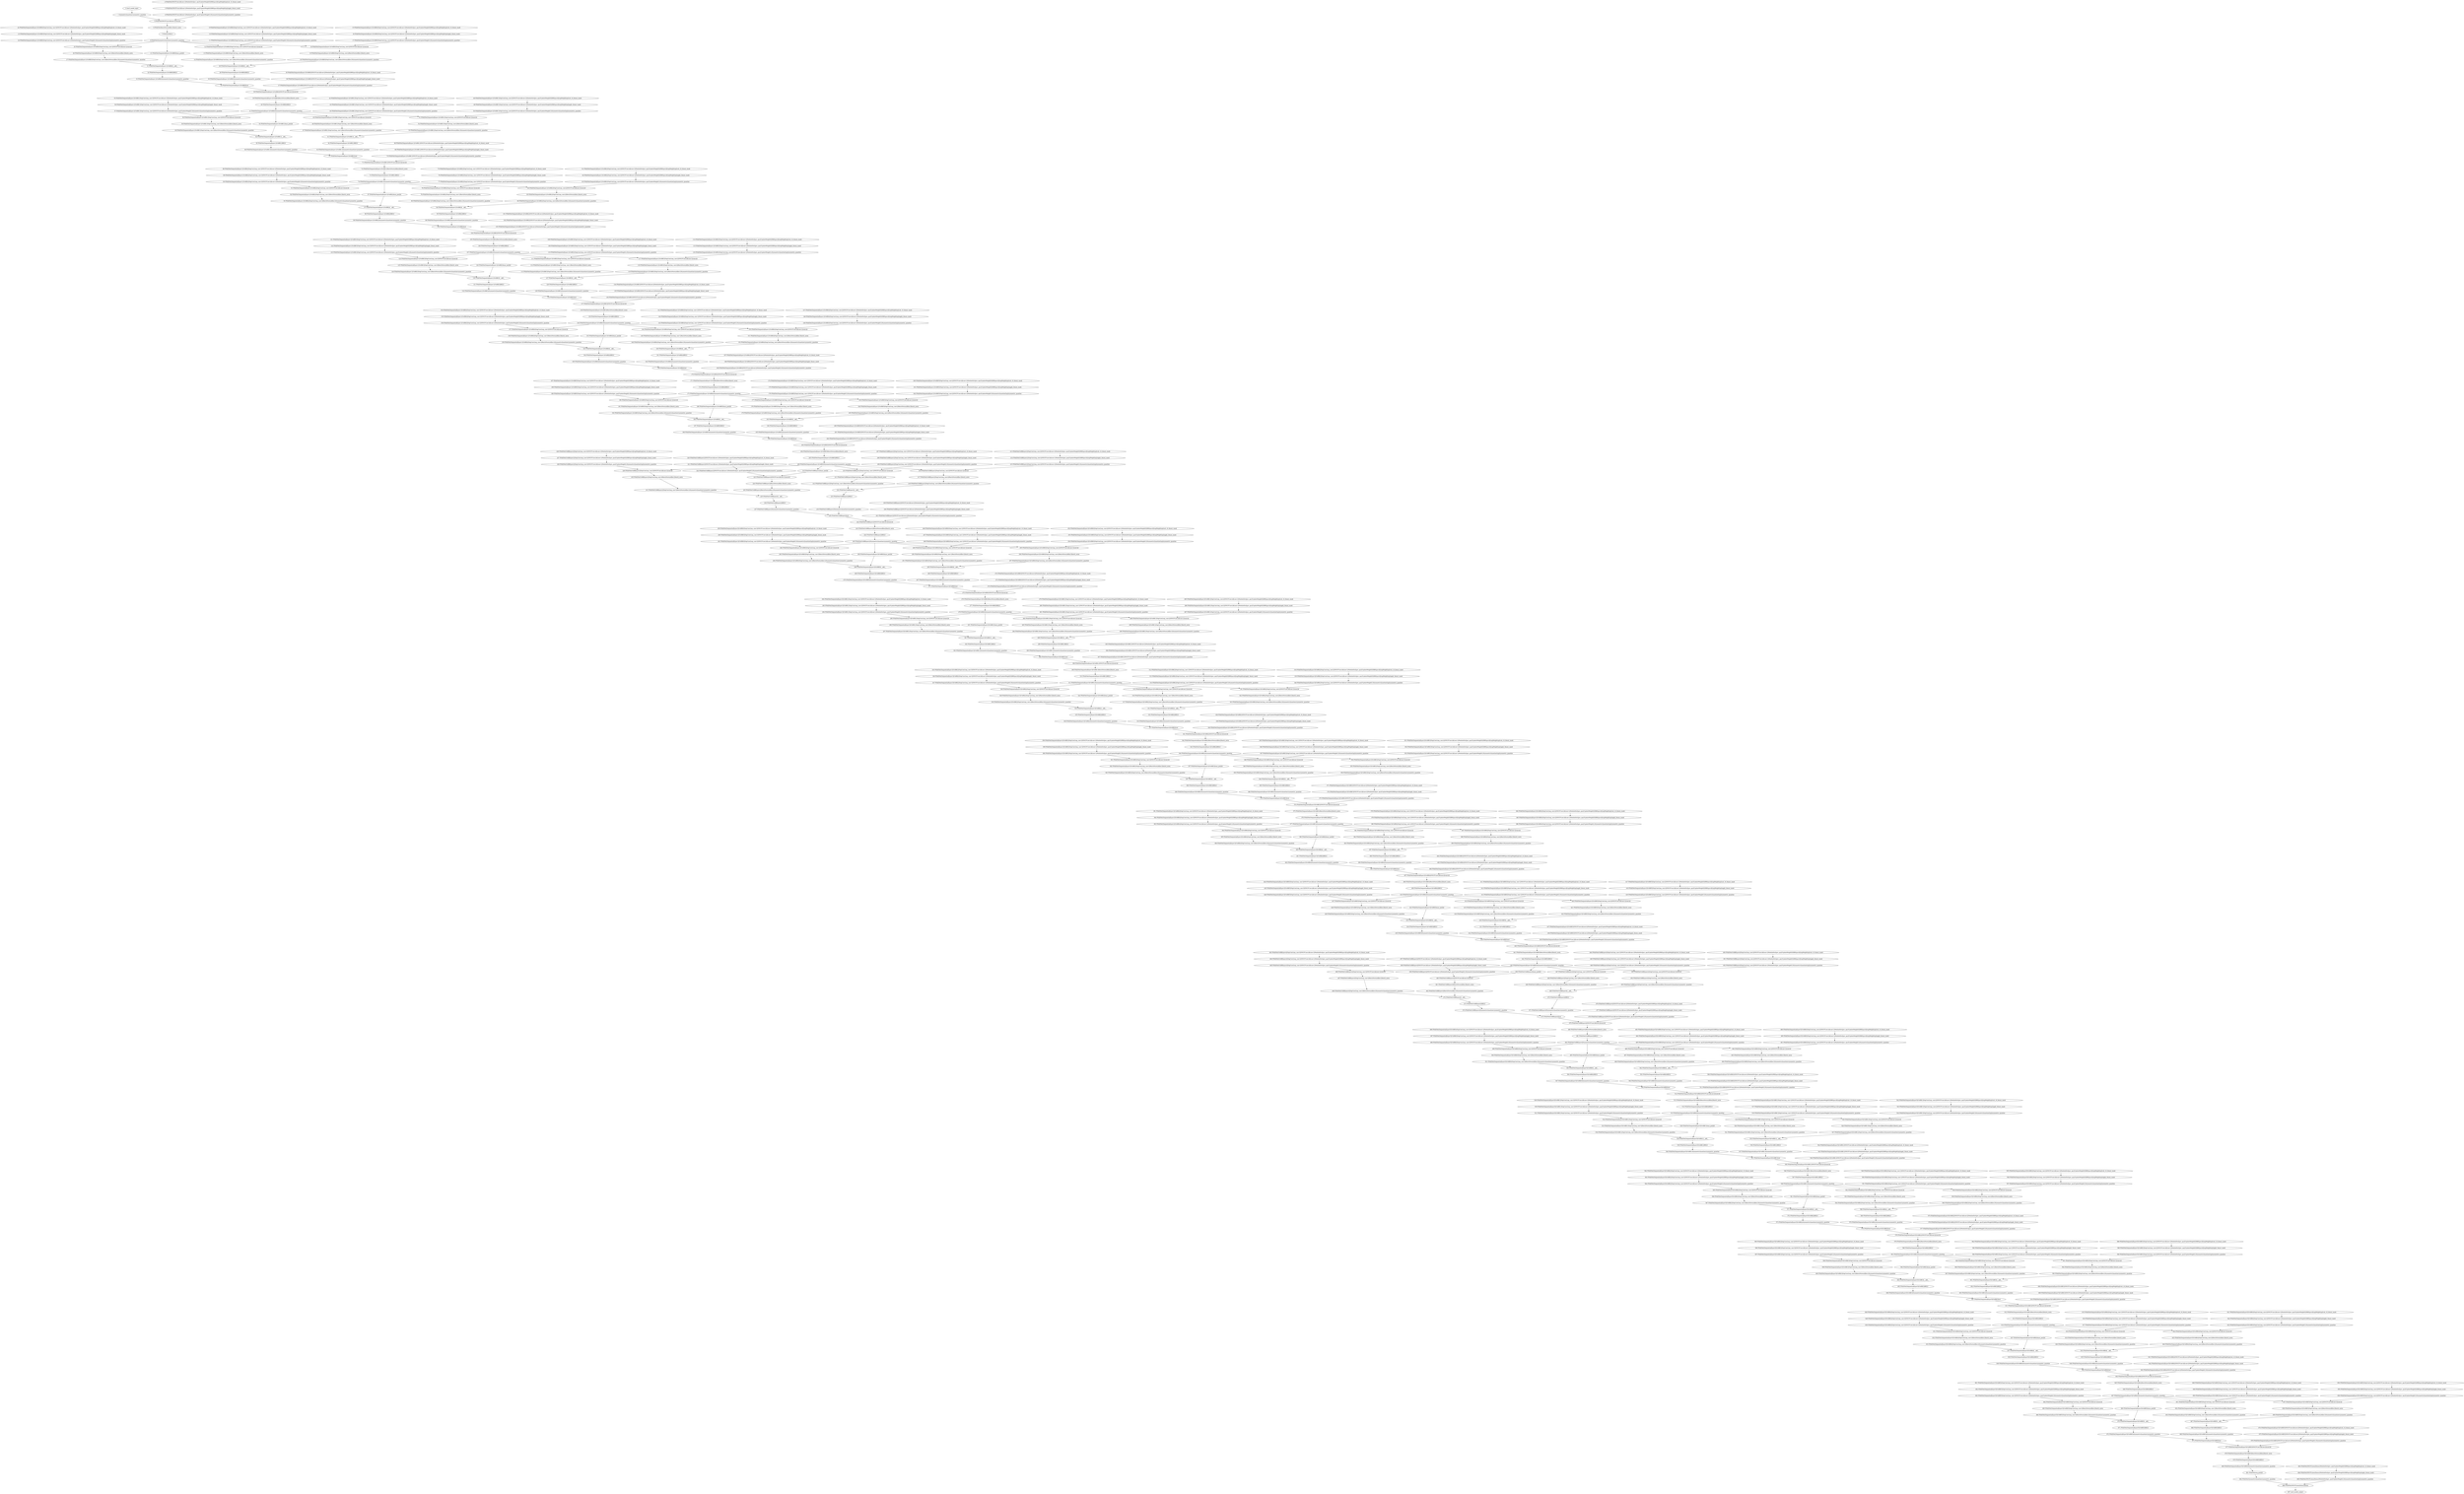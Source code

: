 strict digraph  {
"0 /nncf_model_input" [id=0, scope="", type=nncf_model_input];
"1 SymmetricQuantizer/symmetric_quantize" [id=1, scope=SymmetricQuantizer, type=symmetric_quantize];
"2 PNASNet/NNCFConv2d[conv1]/ModuleDict[pre_ops]/UpdateWeight[0]/RBSparsifyingWeight[op]/calc_rb_binary_mask" [id=2, scope="PNASNet/NNCFConv2d[conv1]/ModuleDict[pre_ops]/UpdateWeight[0]/RBSparsifyingWeight[op]", type=calc_rb_binary_mask];
"3 PNASNet/NNCFConv2d[conv1]/ModuleDict[pre_ops]/UpdateWeight[0]/RBSparsifyingWeight[op]/apply_binary_mask" [id=3, scope="PNASNet/NNCFConv2d[conv1]/ModuleDict[pre_ops]/UpdateWeight[0]/RBSparsifyingWeight[op]", type=apply_binary_mask];
"4 PNASNet/NNCFConv2d[conv1]/ModuleDict[pre_ops]/UpdateWeight[1]/SymmetricQuantizer[op]/symmetric_quantize" [id=4, scope="PNASNet/NNCFConv2d[conv1]/ModuleDict[pre_ops]/UpdateWeight[1]/SymmetricQuantizer[op]", type=symmetric_quantize];
"5 PNASNet/NNCFConv2d[conv1]/conv2d" [id=5, scope="PNASNet/NNCFConv2d[conv1]", type=conv2d];
"6 PNASNet/BatchNorm2d[bn1]/batch_norm" [id=6, scope="PNASNet/BatchNorm2d[bn1]", type=batch_norm];
"7 PNASNet/RELU" [id=7, scope=PNASNet, type=RELU];
"8 PNASNet/SymmetricQuantizer/symmetric_quantize" [id=8, scope="PNASNet/SymmetricQuantizer", type=symmetric_quantize];
"9 PNASNet/Sequential[layer1]/CellB[0]/SepConv[sep_conv1]/NNCFConv2d[conv1]/ModuleDict[pre_ops]/UpdateWeight[0]/RBSparsifyingWeight[op]/calc_rb_binary_mask" [id=9, scope="PNASNet/Sequential[layer1]/CellB[0]/SepConv[sep_conv1]/NNCFConv2d[conv1]/ModuleDict[pre_ops]/UpdateWeight[0]/RBSparsifyingWeight[op]", type=calc_rb_binary_mask];
"10 PNASNet/Sequential[layer1]/CellB[0]/SepConv[sep_conv1]/NNCFConv2d[conv1]/ModuleDict[pre_ops]/UpdateWeight[0]/RBSparsifyingWeight[op]/apply_binary_mask" [id=10, scope="PNASNet/Sequential[layer1]/CellB[0]/SepConv[sep_conv1]/NNCFConv2d[conv1]/ModuleDict[pre_ops]/UpdateWeight[0]/RBSparsifyingWeight[op]", type=apply_binary_mask];
"11 PNASNet/Sequential[layer1]/CellB[0]/SepConv[sep_conv1]/NNCFConv2d[conv1]/ModuleDict[pre_ops]/UpdateWeight[1]/SymmetricQuantizer[op]/symmetric_quantize" [id=11, scope="PNASNet/Sequential[layer1]/CellB[0]/SepConv[sep_conv1]/NNCFConv2d[conv1]/ModuleDict[pre_ops]/UpdateWeight[1]/SymmetricQuantizer[op]", type=symmetric_quantize];
"12 PNASNet/Sequential[layer1]/CellB[0]/SepConv[sep_conv1]/NNCFConv2d[conv1]/conv2d" [id=12, scope="PNASNet/Sequential[layer1]/CellB[0]/SepConv[sep_conv1]/NNCFConv2d[conv1]", type=conv2d];
"13 PNASNet/Sequential[layer1]/CellB[0]/SepConv[sep_conv1]/BatchNorm2d[bn1]/batch_norm" [id=13, scope="PNASNet/Sequential[layer1]/CellB[0]/SepConv[sep_conv1]/BatchNorm2d[bn1]", type=batch_norm];
"14 PNASNet/Sequential[layer1]/CellB[0]/SepConv[sep_conv1]/BatchNorm2d[bn1]/SymmetricQuantizer/symmetric_quantize" [id=14, scope="PNASNet/Sequential[layer1]/CellB[0]/SepConv[sep_conv1]/BatchNorm2d[bn1]/SymmetricQuantizer", type=symmetric_quantize];
"15 PNASNet/Sequential[layer1]/CellB[0]/SepConv[sep_conv2]/NNCFConv2d[conv1]/ModuleDict[pre_ops]/UpdateWeight[0]/RBSparsifyingWeight[op]/calc_rb_binary_mask" [id=15, scope="PNASNet/Sequential[layer1]/CellB[0]/SepConv[sep_conv2]/NNCFConv2d[conv1]/ModuleDict[pre_ops]/UpdateWeight[0]/RBSparsifyingWeight[op]", type=calc_rb_binary_mask];
"16 PNASNet/Sequential[layer1]/CellB[0]/SepConv[sep_conv2]/NNCFConv2d[conv1]/ModuleDict[pre_ops]/UpdateWeight[0]/RBSparsifyingWeight[op]/apply_binary_mask" [id=16, scope="PNASNet/Sequential[layer1]/CellB[0]/SepConv[sep_conv2]/NNCFConv2d[conv1]/ModuleDict[pre_ops]/UpdateWeight[0]/RBSparsifyingWeight[op]", type=apply_binary_mask];
"17 PNASNet/Sequential[layer1]/CellB[0]/SepConv[sep_conv2]/NNCFConv2d[conv1]/ModuleDict[pre_ops]/UpdateWeight[1]/SymmetricQuantizer[op]/symmetric_quantize" [id=17, scope="PNASNet/Sequential[layer1]/CellB[0]/SepConv[sep_conv2]/NNCFConv2d[conv1]/ModuleDict[pre_ops]/UpdateWeight[1]/SymmetricQuantizer[op]", type=symmetric_quantize];
"18 PNASNet/Sequential[layer1]/CellB[0]/SepConv[sep_conv2]/NNCFConv2d[conv1]/conv2d" [id=18, scope="PNASNet/Sequential[layer1]/CellB[0]/SepConv[sep_conv2]/NNCFConv2d[conv1]", type=conv2d];
"19 PNASNet/Sequential[layer1]/CellB[0]/SepConv[sep_conv2]/BatchNorm2d[bn1]/batch_norm" [id=19, scope="PNASNet/Sequential[layer1]/CellB[0]/SepConv[sep_conv2]/BatchNorm2d[bn1]", type=batch_norm];
"20 PNASNet/Sequential[layer1]/CellB[0]/SepConv[sep_conv2]/BatchNorm2d[bn1]/SymmetricQuantizer/symmetric_quantize" [id=20, scope="PNASNet/Sequential[layer1]/CellB[0]/SepConv[sep_conv2]/BatchNorm2d[bn1]/SymmetricQuantizer", type=symmetric_quantize];
"21 PNASNet/Sequential[layer1]/CellB[0]/max_pool2d" [id=21, scope="PNASNet/Sequential[layer1]/CellB[0]", type=max_pool2d];
"22 PNASNet/Sequential[layer1]/CellB[0]/SepConv[sep_conv3]/NNCFConv2d[conv1]/ModuleDict[pre_ops]/UpdateWeight[0]/RBSparsifyingWeight[op]/calc_rb_binary_mask" [id=22, scope="PNASNet/Sequential[layer1]/CellB[0]/SepConv[sep_conv3]/NNCFConv2d[conv1]/ModuleDict[pre_ops]/UpdateWeight[0]/RBSparsifyingWeight[op]", type=calc_rb_binary_mask];
"23 PNASNet/Sequential[layer1]/CellB[0]/SepConv[sep_conv3]/NNCFConv2d[conv1]/ModuleDict[pre_ops]/UpdateWeight[0]/RBSparsifyingWeight[op]/apply_binary_mask" [id=23, scope="PNASNet/Sequential[layer1]/CellB[0]/SepConv[sep_conv3]/NNCFConv2d[conv1]/ModuleDict[pre_ops]/UpdateWeight[0]/RBSparsifyingWeight[op]", type=apply_binary_mask];
"24 PNASNet/Sequential[layer1]/CellB[0]/SepConv[sep_conv3]/NNCFConv2d[conv1]/ModuleDict[pre_ops]/UpdateWeight[1]/SymmetricQuantizer[op]/symmetric_quantize" [id=24, scope="PNASNet/Sequential[layer1]/CellB[0]/SepConv[sep_conv3]/NNCFConv2d[conv1]/ModuleDict[pre_ops]/UpdateWeight[1]/SymmetricQuantizer[op]", type=symmetric_quantize];
"25 PNASNet/Sequential[layer1]/CellB[0]/SepConv[sep_conv3]/NNCFConv2d[conv1]/conv2d" [id=25, scope="PNASNet/Sequential[layer1]/CellB[0]/SepConv[sep_conv3]/NNCFConv2d[conv1]", type=conv2d];
"26 PNASNet/Sequential[layer1]/CellB[0]/SepConv[sep_conv3]/BatchNorm2d[bn1]/batch_norm" [id=26, scope="PNASNet/Sequential[layer1]/CellB[0]/SepConv[sep_conv3]/BatchNorm2d[bn1]", type=batch_norm];
"27 PNASNet/Sequential[layer1]/CellB[0]/SepConv[sep_conv3]/BatchNorm2d[bn1]/SymmetricQuantizer/symmetric_quantize" [id=27, scope="PNASNet/Sequential[layer1]/CellB[0]/SepConv[sep_conv3]/BatchNorm2d[bn1]/SymmetricQuantizer", type=symmetric_quantize];
"28 PNASNet/Sequential[layer1]/CellB[0]/__add__" [id=28, scope="PNASNet/Sequential[layer1]/CellB[0]", type=__add__];
"29 PNASNet/Sequential[layer1]/CellB[0]/RELU" [id=29, scope="PNASNet/Sequential[layer1]/CellB[0]", type=RELU];
"30 PNASNet/Sequential[layer1]/CellB[0]/SymmetricQuantizer/symmetric_quantize" [id=30, scope="PNASNet/Sequential[layer1]/CellB[0]/SymmetricQuantizer", type=symmetric_quantize];
"31 PNASNet/Sequential[layer1]/CellB[0]/__add__" [id=31, scope="PNASNet/Sequential[layer1]/CellB[0]", type=__add__];
"32 PNASNet/Sequential[layer1]/CellB[0]/RELU" [id=32, scope="PNASNet/Sequential[layer1]/CellB[0]", type=RELU];
"33 PNASNet/Sequential[layer1]/CellB[0]/SymmetricQuantizer/symmetric_quantize" [id=33, scope="PNASNet/Sequential[layer1]/CellB[0]/SymmetricQuantizer", type=symmetric_quantize];
"34 PNASNet/Sequential[layer1]/CellB[0]/cat" [id=34, scope="PNASNet/Sequential[layer1]/CellB[0]", type=cat];
"35 PNASNet/Sequential[layer1]/CellB[0]/NNCFConv2d[conv2]/ModuleDict[pre_ops]/UpdateWeight[0]/RBSparsifyingWeight[op]/calc_rb_binary_mask" [id=35, scope="PNASNet/Sequential[layer1]/CellB[0]/NNCFConv2d[conv2]/ModuleDict[pre_ops]/UpdateWeight[0]/RBSparsifyingWeight[op]", type=calc_rb_binary_mask];
"36 PNASNet/Sequential[layer1]/CellB[0]/NNCFConv2d[conv2]/ModuleDict[pre_ops]/UpdateWeight[0]/RBSparsifyingWeight[op]/apply_binary_mask" [id=36, scope="PNASNet/Sequential[layer1]/CellB[0]/NNCFConv2d[conv2]/ModuleDict[pre_ops]/UpdateWeight[0]/RBSparsifyingWeight[op]", type=apply_binary_mask];
"37 PNASNet/Sequential[layer1]/CellB[0]/NNCFConv2d[conv2]/ModuleDict[pre_ops]/UpdateWeight[1]/SymmetricQuantizer[op]/symmetric_quantize" [id=37, scope="PNASNet/Sequential[layer1]/CellB[0]/NNCFConv2d[conv2]/ModuleDict[pre_ops]/UpdateWeight[1]/SymmetricQuantizer[op]", type=symmetric_quantize];
"38 PNASNet/Sequential[layer1]/CellB[0]/NNCFConv2d[conv2]/conv2d" [id=38, scope="PNASNet/Sequential[layer1]/CellB[0]/NNCFConv2d[conv2]", type=conv2d];
"39 PNASNet/Sequential[layer1]/CellB[0]/BatchNorm2d[bn2]/batch_norm" [id=39, scope="PNASNet/Sequential[layer1]/CellB[0]/BatchNorm2d[bn2]", type=batch_norm];
"40 PNASNet/Sequential[layer1]/CellB[0]/RELU" [id=40, scope="PNASNet/Sequential[layer1]/CellB[0]", type=RELU];
"41 PNASNet/Sequential[layer1]/CellB[0]/SymmetricQuantizer/symmetric_quantize" [id=41, scope="PNASNet/Sequential[layer1]/CellB[0]/SymmetricQuantizer", type=symmetric_quantize];
"42 PNASNet/Sequential[layer1]/CellB[1]/SepConv[sep_conv1]/NNCFConv2d[conv1]/ModuleDict[pre_ops]/UpdateWeight[0]/RBSparsifyingWeight[op]/calc_rb_binary_mask" [id=42, scope="PNASNet/Sequential[layer1]/CellB[1]/SepConv[sep_conv1]/NNCFConv2d[conv1]/ModuleDict[pre_ops]/UpdateWeight[0]/RBSparsifyingWeight[op]", type=calc_rb_binary_mask];
"43 PNASNet/Sequential[layer1]/CellB[1]/SepConv[sep_conv1]/NNCFConv2d[conv1]/ModuleDict[pre_ops]/UpdateWeight[0]/RBSparsifyingWeight[op]/apply_binary_mask" [id=43, scope="PNASNet/Sequential[layer1]/CellB[1]/SepConv[sep_conv1]/NNCFConv2d[conv1]/ModuleDict[pre_ops]/UpdateWeight[0]/RBSparsifyingWeight[op]", type=apply_binary_mask];
"44 PNASNet/Sequential[layer1]/CellB[1]/SepConv[sep_conv1]/NNCFConv2d[conv1]/ModuleDict[pre_ops]/UpdateWeight[1]/SymmetricQuantizer[op]/symmetric_quantize" [id=44, scope="PNASNet/Sequential[layer1]/CellB[1]/SepConv[sep_conv1]/NNCFConv2d[conv1]/ModuleDict[pre_ops]/UpdateWeight[1]/SymmetricQuantizer[op]", type=symmetric_quantize];
"45 PNASNet/Sequential[layer1]/CellB[1]/SepConv[sep_conv1]/NNCFConv2d[conv1]/conv2d" [id=45, scope="PNASNet/Sequential[layer1]/CellB[1]/SepConv[sep_conv1]/NNCFConv2d[conv1]", type=conv2d];
"46 PNASNet/Sequential[layer1]/CellB[1]/SepConv[sep_conv1]/BatchNorm2d[bn1]/batch_norm" [id=46, scope="PNASNet/Sequential[layer1]/CellB[1]/SepConv[sep_conv1]/BatchNorm2d[bn1]", type=batch_norm];
"47 PNASNet/Sequential[layer1]/CellB[1]/SepConv[sep_conv1]/BatchNorm2d[bn1]/SymmetricQuantizer/symmetric_quantize" [id=47, scope="PNASNet/Sequential[layer1]/CellB[1]/SepConv[sep_conv1]/BatchNorm2d[bn1]/SymmetricQuantizer", type=symmetric_quantize];
"48 PNASNet/Sequential[layer1]/CellB[1]/SepConv[sep_conv2]/NNCFConv2d[conv1]/ModuleDict[pre_ops]/UpdateWeight[0]/RBSparsifyingWeight[op]/calc_rb_binary_mask" [id=48, scope="PNASNet/Sequential[layer1]/CellB[1]/SepConv[sep_conv2]/NNCFConv2d[conv1]/ModuleDict[pre_ops]/UpdateWeight[0]/RBSparsifyingWeight[op]", type=calc_rb_binary_mask];
"49 PNASNet/Sequential[layer1]/CellB[1]/SepConv[sep_conv2]/NNCFConv2d[conv1]/ModuleDict[pre_ops]/UpdateWeight[0]/RBSparsifyingWeight[op]/apply_binary_mask" [id=49, scope="PNASNet/Sequential[layer1]/CellB[1]/SepConv[sep_conv2]/NNCFConv2d[conv1]/ModuleDict[pre_ops]/UpdateWeight[0]/RBSparsifyingWeight[op]", type=apply_binary_mask];
"50 PNASNet/Sequential[layer1]/CellB[1]/SepConv[sep_conv2]/NNCFConv2d[conv1]/ModuleDict[pre_ops]/UpdateWeight[1]/SymmetricQuantizer[op]/symmetric_quantize" [id=50, scope="PNASNet/Sequential[layer1]/CellB[1]/SepConv[sep_conv2]/NNCFConv2d[conv1]/ModuleDict[pre_ops]/UpdateWeight[1]/SymmetricQuantizer[op]", type=symmetric_quantize];
"51 PNASNet/Sequential[layer1]/CellB[1]/SepConv[sep_conv2]/NNCFConv2d[conv1]/conv2d" [id=51, scope="PNASNet/Sequential[layer1]/CellB[1]/SepConv[sep_conv2]/NNCFConv2d[conv1]", type=conv2d];
"52 PNASNet/Sequential[layer1]/CellB[1]/SepConv[sep_conv2]/BatchNorm2d[bn1]/batch_norm" [id=52, scope="PNASNet/Sequential[layer1]/CellB[1]/SepConv[sep_conv2]/BatchNorm2d[bn1]", type=batch_norm];
"53 PNASNet/Sequential[layer1]/CellB[1]/SepConv[sep_conv2]/BatchNorm2d[bn1]/SymmetricQuantizer/symmetric_quantize" [id=53, scope="PNASNet/Sequential[layer1]/CellB[1]/SepConv[sep_conv2]/BatchNorm2d[bn1]/SymmetricQuantizer", type=symmetric_quantize];
"54 PNASNet/Sequential[layer1]/CellB[1]/max_pool2d" [id=54, scope="PNASNet/Sequential[layer1]/CellB[1]", type=max_pool2d];
"55 PNASNet/Sequential[layer1]/CellB[1]/SepConv[sep_conv3]/NNCFConv2d[conv1]/ModuleDict[pre_ops]/UpdateWeight[0]/RBSparsifyingWeight[op]/calc_rb_binary_mask" [id=55, scope="PNASNet/Sequential[layer1]/CellB[1]/SepConv[sep_conv3]/NNCFConv2d[conv1]/ModuleDict[pre_ops]/UpdateWeight[0]/RBSparsifyingWeight[op]", type=calc_rb_binary_mask];
"56 PNASNet/Sequential[layer1]/CellB[1]/SepConv[sep_conv3]/NNCFConv2d[conv1]/ModuleDict[pre_ops]/UpdateWeight[0]/RBSparsifyingWeight[op]/apply_binary_mask" [id=56, scope="PNASNet/Sequential[layer1]/CellB[1]/SepConv[sep_conv3]/NNCFConv2d[conv1]/ModuleDict[pre_ops]/UpdateWeight[0]/RBSparsifyingWeight[op]", type=apply_binary_mask];
"57 PNASNet/Sequential[layer1]/CellB[1]/SepConv[sep_conv3]/NNCFConv2d[conv1]/ModuleDict[pre_ops]/UpdateWeight[1]/SymmetricQuantizer[op]/symmetric_quantize" [id=57, scope="PNASNet/Sequential[layer1]/CellB[1]/SepConv[sep_conv3]/NNCFConv2d[conv1]/ModuleDict[pre_ops]/UpdateWeight[1]/SymmetricQuantizer[op]", type=symmetric_quantize];
"58 PNASNet/Sequential[layer1]/CellB[1]/SepConv[sep_conv3]/NNCFConv2d[conv1]/conv2d" [id=58, scope="PNASNet/Sequential[layer1]/CellB[1]/SepConv[sep_conv3]/NNCFConv2d[conv1]", type=conv2d];
"59 PNASNet/Sequential[layer1]/CellB[1]/SepConv[sep_conv3]/BatchNorm2d[bn1]/batch_norm" [id=59, scope="PNASNet/Sequential[layer1]/CellB[1]/SepConv[sep_conv3]/BatchNorm2d[bn1]", type=batch_norm];
"60 PNASNet/Sequential[layer1]/CellB[1]/SepConv[sep_conv3]/BatchNorm2d[bn1]/SymmetricQuantizer/symmetric_quantize" [id=60, scope="PNASNet/Sequential[layer1]/CellB[1]/SepConv[sep_conv3]/BatchNorm2d[bn1]/SymmetricQuantizer", type=symmetric_quantize];
"61 PNASNet/Sequential[layer1]/CellB[1]/__add__" [id=61, scope="PNASNet/Sequential[layer1]/CellB[1]", type=__add__];
"62 PNASNet/Sequential[layer1]/CellB[1]/RELU" [id=62, scope="PNASNet/Sequential[layer1]/CellB[1]", type=RELU];
"63 PNASNet/Sequential[layer1]/CellB[1]/SymmetricQuantizer/symmetric_quantize" [id=63, scope="PNASNet/Sequential[layer1]/CellB[1]/SymmetricQuantizer", type=symmetric_quantize];
"64 PNASNet/Sequential[layer1]/CellB[1]/__add__" [id=64, scope="PNASNet/Sequential[layer1]/CellB[1]", type=__add__];
"65 PNASNet/Sequential[layer1]/CellB[1]/RELU" [id=65, scope="PNASNet/Sequential[layer1]/CellB[1]", type=RELU];
"66 PNASNet/Sequential[layer1]/CellB[1]/SymmetricQuantizer/symmetric_quantize" [id=66, scope="PNASNet/Sequential[layer1]/CellB[1]/SymmetricQuantizer", type=symmetric_quantize];
"67 PNASNet/Sequential[layer1]/CellB[1]/cat" [id=67, scope="PNASNet/Sequential[layer1]/CellB[1]", type=cat];
"68 PNASNet/Sequential[layer1]/CellB[1]/NNCFConv2d[conv2]/ModuleDict[pre_ops]/UpdateWeight[0]/RBSparsifyingWeight[op]/calc_rb_binary_mask" [id=68, scope="PNASNet/Sequential[layer1]/CellB[1]/NNCFConv2d[conv2]/ModuleDict[pre_ops]/UpdateWeight[0]/RBSparsifyingWeight[op]", type=calc_rb_binary_mask];
"69 PNASNet/Sequential[layer1]/CellB[1]/NNCFConv2d[conv2]/ModuleDict[pre_ops]/UpdateWeight[0]/RBSparsifyingWeight[op]/apply_binary_mask" [id=69, scope="PNASNet/Sequential[layer1]/CellB[1]/NNCFConv2d[conv2]/ModuleDict[pre_ops]/UpdateWeight[0]/RBSparsifyingWeight[op]", type=apply_binary_mask];
"70 PNASNet/Sequential[layer1]/CellB[1]/NNCFConv2d[conv2]/ModuleDict[pre_ops]/UpdateWeight[1]/SymmetricQuantizer[op]/symmetric_quantize" [id=70, scope="PNASNet/Sequential[layer1]/CellB[1]/NNCFConv2d[conv2]/ModuleDict[pre_ops]/UpdateWeight[1]/SymmetricQuantizer[op]", type=symmetric_quantize];
"71 PNASNet/Sequential[layer1]/CellB[1]/NNCFConv2d[conv2]/conv2d" [id=71, scope="PNASNet/Sequential[layer1]/CellB[1]/NNCFConv2d[conv2]", type=conv2d];
"72 PNASNet/Sequential[layer1]/CellB[1]/BatchNorm2d[bn2]/batch_norm" [id=72, scope="PNASNet/Sequential[layer1]/CellB[1]/BatchNorm2d[bn2]", type=batch_norm];
"73 PNASNet/Sequential[layer1]/CellB[1]/RELU" [id=73, scope="PNASNet/Sequential[layer1]/CellB[1]", type=RELU];
"74 PNASNet/Sequential[layer1]/CellB[1]/SymmetricQuantizer/symmetric_quantize" [id=74, scope="PNASNet/Sequential[layer1]/CellB[1]/SymmetricQuantizer", type=symmetric_quantize];
"75 PNASNet/Sequential[layer1]/CellB[2]/SepConv[sep_conv1]/NNCFConv2d[conv1]/ModuleDict[pre_ops]/UpdateWeight[0]/RBSparsifyingWeight[op]/calc_rb_binary_mask" [id=75, scope="PNASNet/Sequential[layer1]/CellB[2]/SepConv[sep_conv1]/NNCFConv2d[conv1]/ModuleDict[pre_ops]/UpdateWeight[0]/RBSparsifyingWeight[op]", type=calc_rb_binary_mask];
"76 PNASNet/Sequential[layer1]/CellB[2]/SepConv[sep_conv1]/NNCFConv2d[conv1]/ModuleDict[pre_ops]/UpdateWeight[0]/RBSparsifyingWeight[op]/apply_binary_mask" [id=76, scope="PNASNet/Sequential[layer1]/CellB[2]/SepConv[sep_conv1]/NNCFConv2d[conv1]/ModuleDict[pre_ops]/UpdateWeight[0]/RBSparsifyingWeight[op]", type=apply_binary_mask];
"77 PNASNet/Sequential[layer1]/CellB[2]/SepConv[sep_conv1]/NNCFConv2d[conv1]/ModuleDict[pre_ops]/UpdateWeight[1]/SymmetricQuantizer[op]/symmetric_quantize" [id=77, scope="PNASNet/Sequential[layer1]/CellB[2]/SepConv[sep_conv1]/NNCFConv2d[conv1]/ModuleDict[pre_ops]/UpdateWeight[1]/SymmetricQuantizer[op]", type=symmetric_quantize];
"78 PNASNet/Sequential[layer1]/CellB[2]/SepConv[sep_conv1]/NNCFConv2d[conv1]/conv2d" [id=78, scope="PNASNet/Sequential[layer1]/CellB[2]/SepConv[sep_conv1]/NNCFConv2d[conv1]", type=conv2d];
"79 PNASNet/Sequential[layer1]/CellB[2]/SepConv[sep_conv1]/BatchNorm2d[bn1]/batch_norm" [id=79, scope="PNASNet/Sequential[layer1]/CellB[2]/SepConv[sep_conv1]/BatchNorm2d[bn1]", type=batch_norm];
"80 PNASNet/Sequential[layer1]/CellB[2]/SepConv[sep_conv1]/BatchNorm2d[bn1]/SymmetricQuantizer/symmetric_quantize" [id=80, scope="PNASNet/Sequential[layer1]/CellB[2]/SepConv[sep_conv1]/BatchNorm2d[bn1]/SymmetricQuantizer", type=symmetric_quantize];
"81 PNASNet/Sequential[layer1]/CellB[2]/SepConv[sep_conv2]/NNCFConv2d[conv1]/ModuleDict[pre_ops]/UpdateWeight[0]/RBSparsifyingWeight[op]/calc_rb_binary_mask" [id=81, scope="PNASNet/Sequential[layer1]/CellB[2]/SepConv[sep_conv2]/NNCFConv2d[conv1]/ModuleDict[pre_ops]/UpdateWeight[0]/RBSparsifyingWeight[op]", type=calc_rb_binary_mask];
"82 PNASNet/Sequential[layer1]/CellB[2]/SepConv[sep_conv2]/NNCFConv2d[conv1]/ModuleDict[pre_ops]/UpdateWeight[0]/RBSparsifyingWeight[op]/apply_binary_mask" [id=82, scope="PNASNet/Sequential[layer1]/CellB[2]/SepConv[sep_conv2]/NNCFConv2d[conv1]/ModuleDict[pre_ops]/UpdateWeight[0]/RBSparsifyingWeight[op]", type=apply_binary_mask];
"83 PNASNet/Sequential[layer1]/CellB[2]/SepConv[sep_conv2]/NNCFConv2d[conv1]/ModuleDict[pre_ops]/UpdateWeight[1]/SymmetricQuantizer[op]/symmetric_quantize" [id=83, scope="PNASNet/Sequential[layer1]/CellB[2]/SepConv[sep_conv2]/NNCFConv2d[conv1]/ModuleDict[pre_ops]/UpdateWeight[1]/SymmetricQuantizer[op]", type=symmetric_quantize];
"84 PNASNet/Sequential[layer1]/CellB[2]/SepConv[sep_conv2]/NNCFConv2d[conv1]/conv2d" [id=84, scope="PNASNet/Sequential[layer1]/CellB[2]/SepConv[sep_conv2]/NNCFConv2d[conv1]", type=conv2d];
"85 PNASNet/Sequential[layer1]/CellB[2]/SepConv[sep_conv2]/BatchNorm2d[bn1]/batch_norm" [id=85, scope="PNASNet/Sequential[layer1]/CellB[2]/SepConv[sep_conv2]/BatchNorm2d[bn1]", type=batch_norm];
"86 PNASNet/Sequential[layer1]/CellB[2]/SepConv[sep_conv2]/BatchNorm2d[bn1]/SymmetricQuantizer/symmetric_quantize" [id=86, scope="PNASNet/Sequential[layer1]/CellB[2]/SepConv[sep_conv2]/BatchNorm2d[bn1]/SymmetricQuantizer", type=symmetric_quantize];
"87 PNASNet/Sequential[layer1]/CellB[2]/max_pool2d" [id=87, scope="PNASNet/Sequential[layer1]/CellB[2]", type=max_pool2d];
"88 PNASNet/Sequential[layer1]/CellB[2]/SepConv[sep_conv3]/NNCFConv2d[conv1]/ModuleDict[pre_ops]/UpdateWeight[0]/RBSparsifyingWeight[op]/calc_rb_binary_mask" [id=88, scope="PNASNet/Sequential[layer1]/CellB[2]/SepConv[sep_conv3]/NNCFConv2d[conv1]/ModuleDict[pre_ops]/UpdateWeight[0]/RBSparsifyingWeight[op]", type=calc_rb_binary_mask];
"89 PNASNet/Sequential[layer1]/CellB[2]/SepConv[sep_conv3]/NNCFConv2d[conv1]/ModuleDict[pre_ops]/UpdateWeight[0]/RBSparsifyingWeight[op]/apply_binary_mask" [id=89, scope="PNASNet/Sequential[layer1]/CellB[2]/SepConv[sep_conv3]/NNCFConv2d[conv1]/ModuleDict[pre_ops]/UpdateWeight[0]/RBSparsifyingWeight[op]", type=apply_binary_mask];
"90 PNASNet/Sequential[layer1]/CellB[2]/SepConv[sep_conv3]/NNCFConv2d[conv1]/ModuleDict[pre_ops]/UpdateWeight[1]/SymmetricQuantizer[op]/symmetric_quantize" [id=90, scope="PNASNet/Sequential[layer1]/CellB[2]/SepConv[sep_conv3]/NNCFConv2d[conv1]/ModuleDict[pre_ops]/UpdateWeight[1]/SymmetricQuantizer[op]", type=symmetric_quantize];
"91 PNASNet/Sequential[layer1]/CellB[2]/SepConv[sep_conv3]/NNCFConv2d[conv1]/conv2d" [id=91, scope="PNASNet/Sequential[layer1]/CellB[2]/SepConv[sep_conv3]/NNCFConv2d[conv1]", type=conv2d];
"92 PNASNet/Sequential[layer1]/CellB[2]/SepConv[sep_conv3]/BatchNorm2d[bn1]/batch_norm" [id=92, scope="PNASNet/Sequential[layer1]/CellB[2]/SepConv[sep_conv3]/BatchNorm2d[bn1]", type=batch_norm];
"93 PNASNet/Sequential[layer1]/CellB[2]/SepConv[sep_conv3]/BatchNorm2d[bn1]/SymmetricQuantizer/symmetric_quantize" [id=93, scope="PNASNet/Sequential[layer1]/CellB[2]/SepConv[sep_conv3]/BatchNorm2d[bn1]/SymmetricQuantizer", type=symmetric_quantize];
"94 PNASNet/Sequential[layer1]/CellB[2]/__add__" [id=94, scope="PNASNet/Sequential[layer1]/CellB[2]", type=__add__];
"95 PNASNet/Sequential[layer1]/CellB[2]/RELU" [id=95, scope="PNASNet/Sequential[layer1]/CellB[2]", type=RELU];
"96 PNASNet/Sequential[layer1]/CellB[2]/SymmetricQuantizer/symmetric_quantize" [id=96, scope="PNASNet/Sequential[layer1]/CellB[2]/SymmetricQuantizer", type=symmetric_quantize];
"97 PNASNet/Sequential[layer1]/CellB[2]/__add__" [id=97, scope="PNASNet/Sequential[layer1]/CellB[2]", type=__add__];
"98 PNASNet/Sequential[layer1]/CellB[2]/RELU" [id=98, scope="PNASNet/Sequential[layer1]/CellB[2]", type=RELU];
"99 PNASNet/Sequential[layer1]/CellB[2]/SymmetricQuantizer/symmetric_quantize" [id=99, scope="PNASNet/Sequential[layer1]/CellB[2]/SymmetricQuantizer", type=symmetric_quantize];
"100 PNASNet/Sequential[layer1]/CellB[2]/cat" [id=100, scope="PNASNet/Sequential[layer1]/CellB[2]", type=cat];
"101 PNASNet/Sequential[layer1]/CellB[2]/NNCFConv2d[conv2]/ModuleDict[pre_ops]/UpdateWeight[0]/RBSparsifyingWeight[op]/calc_rb_binary_mask" [id=101, scope="PNASNet/Sequential[layer1]/CellB[2]/NNCFConv2d[conv2]/ModuleDict[pre_ops]/UpdateWeight[0]/RBSparsifyingWeight[op]", type=calc_rb_binary_mask];
"102 PNASNet/Sequential[layer1]/CellB[2]/NNCFConv2d[conv2]/ModuleDict[pre_ops]/UpdateWeight[0]/RBSparsifyingWeight[op]/apply_binary_mask" [id=102, scope="PNASNet/Sequential[layer1]/CellB[2]/NNCFConv2d[conv2]/ModuleDict[pre_ops]/UpdateWeight[0]/RBSparsifyingWeight[op]", type=apply_binary_mask];
"103 PNASNet/Sequential[layer1]/CellB[2]/NNCFConv2d[conv2]/ModuleDict[pre_ops]/UpdateWeight[1]/SymmetricQuantizer[op]/symmetric_quantize" [id=103, scope="PNASNet/Sequential[layer1]/CellB[2]/NNCFConv2d[conv2]/ModuleDict[pre_ops]/UpdateWeight[1]/SymmetricQuantizer[op]", type=symmetric_quantize];
"104 PNASNet/Sequential[layer1]/CellB[2]/NNCFConv2d[conv2]/conv2d" [id=104, scope="PNASNet/Sequential[layer1]/CellB[2]/NNCFConv2d[conv2]", type=conv2d];
"105 PNASNet/Sequential[layer1]/CellB[2]/BatchNorm2d[bn2]/batch_norm" [id=105, scope="PNASNet/Sequential[layer1]/CellB[2]/BatchNorm2d[bn2]", type=batch_norm];
"106 PNASNet/Sequential[layer1]/CellB[2]/RELU" [id=106, scope="PNASNet/Sequential[layer1]/CellB[2]", type=RELU];
"107 PNASNet/Sequential[layer1]/CellB[2]/SymmetricQuantizer/symmetric_quantize" [id=107, scope="PNASNet/Sequential[layer1]/CellB[2]/SymmetricQuantizer", type=symmetric_quantize];
"108 PNASNet/Sequential[layer1]/CellB[3]/SepConv[sep_conv1]/NNCFConv2d[conv1]/ModuleDict[pre_ops]/UpdateWeight[0]/RBSparsifyingWeight[op]/calc_rb_binary_mask" [id=108, scope="PNASNet/Sequential[layer1]/CellB[3]/SepConv[sep_conv1]/NNCFConv2d[conv1]/ModuleDict[pre_ops]/UpdateWeight[0]/RBSparsifyingWeight[op]", type=calc_rb_binary_mask];
"109 PNASNet/Sequential[layer1]/CellB[3]/SepConv[sep_conv1]/NNCFConv2d[conv1]/ModuleDict[pre_ops]/UpdateWeight[0]/RBSparsifyingWeight[op]/apply_binary_mask" [id=109, scope="PNASNet/Sequential[layer1]/CellB[3]/SepConv[sep_conv1]/NNCFConv2d[conv1]/ModuleDict[pre_ops]/UpdateWeight[0]/RBSparsifyingWeight[op]", type=apply_binary_mask];
"110 PNASNet/Sequential[layer1]/CellB[3]/SepConv[sep_conv1]/NNCFConv2d[conv1]/ModuleDict[pre_ops]/UpdateWeight[1]/SymmetricQuantizer[op]/symmetric_quantize" [id=110, scope="PNASNet/Sequential[layer1]/CellB[3]/SepConv[sep_conv1]/NNCFConv2d[conv1]/ModuleDict[pre_ops]/UpdateWeight[1]/SymmetricQuantizer[op]", type=symmetric_quantize];
"111 PNASNet/Sequential[layer1]/CellB[3]/SepConv[sep_conv1]/NNCFConv2d[conv1]/conv2d" [id=111, scope="PNASNet/Sequential[layer1]/CellB[3]/SepConv[sep_conv1]/NNCFConv2d[conv1]", type=conv2d];
"112 PNASNet/Sequential[layer1]/CellB[3]/SepConv[sep_conv1]/BatchNorm2d[bn1]/batch_norm" [id=112, scope="PNASNet/Sequential[layer1]/CellB[3]/SepConv[sep_conv1]/BatchNorm2d[bn1]", type=batch_norm];
"113 PNASNet/Sequential[layer1]/CellB[3]/SepConv[sep_conv1]/BatchNorm2d[bn1]/SymmetricQuantizer/symmetric_quantize" [id=113, scope="PNASNet/Sequential[layer1]/CellB[3]/SepConv[sep_conv1]/BatchNorm2d[bn1]/SymmetricQuantizer", type=symmetric_quantize];
"114 PNASNet/Sequential[layer1]/CellB[3]/SepConv[sep_conv2]/NNCFConv2d[conv1]/ModuleDict[pre_ops]/UpdateWeight[0]/RBSparsifyingWeight[op]/calc_rb_binary_mask" [id=114, scope="PNASNet/Sequential[layer1]/CellB[3]/SepConv[sep_conv2]/NNCFConv2d[conv1]/ModuleDict[pre_ops]/UpdateWeight[0]/RBSparsifyingWeight[op]", type=calc_rb_binary_mask];
"115 PNASNet/Sequential[layer1]/CellB[3]/SepConv[sep_conv2]/NNCFConv2d[conv1]/ModuleDict[pre_ops]/UpdateWeight[0]/RBSparsifyingWeight[op]/apply_binary_mask" [id=115, scope="PNASNet/Sequential[layer1]/CellB[3]/SepConv[sep_conv2]/NNCFConv2d[conv1]/ModuleDict[pre_ops]/UpdateWeight[0]/RBSparsifyingWeight[op]", type=apply_binary_mask];
"116 PNASNet/Sequential[layer1]/CellB[3]/SepConv[sep_conv2]/NNCFConv2d[conv1]/ModuleDict[pre_ops]/UpdateWeight[1]/SymmetricQuantizer[op]/symmetric_quantize" [id=116, scope="PNASNet/Sequential[layer1]/CellB[3]/SepConv[sep_conv2]/NNCFConv2d[conv1]/ModuleDict[pre_ops]/UpdateWeight[1]/SymmetricQuantizer[op]", type=symmetric_quantize];
"117 PNASNet/Sequential[layer1]/CellB[3]/SepConv[sep_conv2]/NNCFConv2d[conv1]/conv2d" [id=117, scope="PNASNet/Sequential[layer1]/CellB[3]/SepConv[sep_conv2]/NNCFConv2d[conv1]", type=conv2d];
"118 PNASNet/Sequential[layer1]/CellB[3]/SepConv[sep_conv2]/BatchNorm2d[bn1]/batch_norm" [id=118, scope="PNASNet/Sequential[layer1]/CellB[3]/SepConv[sep_conv2]/BatchNorm2d[bn1]", type=batch_norm];
"119 PNASNet/Sequential[layer1]/CellB[3]/SepConv[sep_conv2]/BatchNorm2d[bn1]/SymmetricQuantizer/symmetric_quantize" [id=119, scope="PNASNet/Sequential[layer1]/CellB[3]/SepConv[sep_conv2]/BatchNorm2d[bn1]/SymmetricQuantizer", type=symmetric_quantize];
"120 PNASNet/Sequential[layer1]/CellB[3]/max_pool2d" [id=120, scope="PNASNet/Sequential[layer1]/CellB[3]", type=max_pool2d];
"121 PNASNet/Sequential[layer1]/CellB[3]/SepConv[sep_conv3]/NNCFConv2d[conv1]/ModuleDict[pre_ops]/UpdateWeight[0]/RBSparsifyingWeight[op]/calc_rb_binary_mask" [id=121, scope="PNASNet/Sequential[layer1]/CellB[3]/SepConv[sep_conv3]/NNCFConv2d[conv1]/ModuleDict[pre_ops]/UpdateWeight[0]/RBSparsifyingWeight[op]", type=calc_rb_binary_mask];
"122 PNASNet/Sequential[layer1]/CellB[3]/SepConv[sep_conv3]/NNCFConv2d[conv1]/ModuleDict[pre_ops]/UpdateWeight[0]/RBSparsifyingWeight[op]/apply_binary_mask" [id=122, scope="PNASNet/Sequential[layer1]/CellB[3]/SepConv[sep_conv3]/NNCFConv2d[conv1]/ModuleDict[pre_ops]/UpdateWeight[0]/RBSparsifyingWeight[op]", type=apply_binary_mask];
"123 PNASNet/Sequential[layer1]/CellB[3]/SepConv[sep_conv3]/NNCFConv2d[conv1]/ModuleDict[pre_ops]/UpdateWeight[1]/SymmetricQuantizer[op]/symmetric_quantize" [id=123, scope="PNASNet/Sequential[layer1]/CellB[3]/SepConv[sep_conv3]/NNCFConv2d[conv1]/ModuleDict[pre_ops]/UpdateWeight[1]/SymmetricQuantizer[op]", type=symmetric_quantize];
"124 PNASNet/Sequential[layer1]/CellB[3]/SepConv[sep_conv3]/NNCFConv2d[conv1]/conv2d" [id=124, scope="PNASNet/Sequential[layer1]/CellB[3]/SepConv[sep_conv3]/NNCFConv2d[conv1]", type=conv2d];
"125 PNASNet/Sequential[layer1]/CellB[3]/SepConv[sep_conv3]/BatchNorm2d[bn1]/batch_norm" [id=125, scope="PNASNet/Sequential[layer1]/CellB[3]/SepConv[sep_conv3]/BatchNorm2d[bn1]", type=batch_norm];
"126 PNASNet/Sequential[layer1]/CellB[3]/SepConv[sep_conv3]/BatchNorm2d[bn1]/SymmetricQuantizer/symmetric_quantize" [id=126, scope="PNASNet/Sequential[layer1]/CellB[3]/SepConv[sep_conv3]/BatchNorm2d[bn1]/SymmetricQuantizer", type=symmetric_quantize];
"127 PNASNet/Sequential[layer1]/CellB[3]/__add__" [id=127, scope="PNASNet/Sequential[layer1]/CellB[3]", type=__add__];
"128 PNASNet/Sequential[layer1]/CellB[3]/RELU" [id=128, scope="PNASNet/Sequential[layer1]/CellB[3]", type=RELU];
"129 PNASNet/Sequential[layer1]/CellB[3]/SymmetricQuantizer/symmetric_quantize" [id=129, scope="PNASNet/Sequential[layer1]/CellB[3]/SymmetricQuantizer", type=symmetric_quantize];
"130 PNASNet/Sequential[layer1]/CellB[3]/__add__" [id=130, scope="PNASNet/Sequential[layer1]/CellB[3]", type=__add__];
"131 PNASNet/Sequential[layer1]/CellB[3]/RELU" [id=131, scope="PNASNet/Sequential[layer1]/CellB[3]", type=RELU];
"132 PNASNet/Sequential[layer1]/CellB[3]/SymmetricQuantizer/symmetric_quantize" [id=132, scope="PNASNet/Sequential[layer1]/CellB[3]/SymmetricQuantizer", type=symmetric_quantize];
"133 PNASNet/Sequential[layer1]/CellB[3]/cat" [id=133, scope="PNASNet/Sequential[layer1]/CellB[3]", type=cat];
"134 PNASNet/Sequential[layer1]/CellB[3]/NNCFConv2d[conv2]/ModuleDict[pre_ops]/UpdateWeight[0]/RBSparsifyingWeight[op]/calc_rb_binary_mask" [id=134, scope="PNASNet/Sequential[layer1]/CellB[3]/NNCFConv2d[conv2]/ModuleDict[pre_ops]/UpdateWeight[0]/RBSparsifyingWeight[op]", type=calc_rb_binary_mask];
"135 PNASNet/Sequential[layer1]/CellB[3]/NNCFConv2d[conv2]/ModuleDict[pre_ops]/UpdateWeight[0]/RBSparsifyingWeight[op]/apply_binary_mask" [id=135, scope="PNASNet/Sequential[layer1]/CellB[3]/NNCFConv2d[conv2]/ModuleDict[pre_ops]/UpdateWeight[0]/RBSparsifyingWeight[op]", type=apply_binary_mask];
"136 PNASNet/Sequential[layer1]/CellB[3]/NNCFConv2d[conv2]/ModuleDict[pre_ops]/UpdateWeight[1]/SymmetricQuantizer[op]/symmetric_quantize" [id=136, scope="PNASNet/Sequential[layer1]/CellB[3]/NNCFConv2d[conv2]/ModuleDict[pre_ops]/UpdateWeight[1]/SymmetricQuantizer[op]", type=symmetric_quantize];
"137 PNASNet/Sequential[layer1]/CellB[3]/NNCFConv2d[conv2]/conv2d" [id=137, scope="PNASNet/Sequential[layer1]/CellB[3]/NNCFConv2d[conv2]", type=conv2d];
"138 PNASNet/Sequential[layer1]/CellB[3]/BatchNorm2d[bn2]/batch_norm" [id=138, scope="PNASNet/Sequential[layer1]/CellB[3]/BatchNorm2d[bn2]", type=batch_norm];
"139 PNASNet/Sequential[layer1]/CellB[3]/RELU" [id=139, scope="PNASNet/Sequential[layer1]/CellB[3]", type=RELU];
"140 PNASNet/Sequential[layer1]/CellB[3]/SymmetricQuantizer/symmetric_quantize" [id=140, scope="PNASNet/Sequential[layer1]/CellB[3]/SymmetricQuantizer", type=symmetric_quantize];
"141 PNASNet/Sequential[layer1]/CellB[4]/SepConv[sep_conv1]/NNCFConv2d[conv1]/ModuleDict[pre_ops]/UpdateWeight[0]/RBSparsifyingWeight[op]/calc_rb_binary_mask" [id=141, scope="PNASNet/Sequential[layer1]/CellB[4]/SepConv[sep_conv1]/NNCFConv2d[conv1]/ModuleDict[pre_ops]/UpdateWeight[0]/RBSparsifyingWeight[op]", type=calc_rb_binary_mask];
"142 PNASNet/Sequential[layer1]/CellB[4]/SepConv[sep_conv1]/NNCFConv2d[conv1]/ModuleDict[pre_ops]/UpdateWeight[0]/RBSparsifyingWeight[op]/apply_binary_mask" [id=142, scope="PNASNet/Sequential[layer1]/CellB[4]/SepConv[sep_conv1]/NNCFConv2d[conv1]/ModuleDict[pre_ops]/UpdateWeight[0]/RBSparsifyingWeight[op]", type=apply_binary_mask];
"143 PNASNet/Sequential[layer1]/CellB[4]/SepConv[sep_conv1]/NNCFConv2d[conv1]/ModuleDict[pre_ops]/UpdateWeight[1]/SymmetricQuantizer[op]/symmetric_quantize" [id=143, scope="PNASNet/Sequential[layer1]/CellB[4]/SepConv[sep_conv1]/NNCFConv2d[conv1]/ModuleDict[pre_ops]/UpdateWeight[1]/SymmetricQuantizer[op]", type=symmetric_quantize];
"144 PNASNet/Sequential[layer1]/CellB[4]/SepConv[sep_conv1]/NNCFConv2d[conv1]/conv2d" [id=144, scope="PNASNet/Sequential[layer1]/CellB[4]/SepConv[sep_conv1]/NNCFConv2d[conv1]", type=conv2d];
"145 PNASNet/Sequential[layer1]/CellB[4]/SepConv[sep_conv1]/BatchNorm2d[bn1]/batch_norm" [id=145, scope="PNASNet/Sequential[layer1]/CellB[4]/SepConv[sep_conv1]/BatchNorm2d[bn1]", type=batch_norm];
"146 PNASNet/Sequential[layer1]/CellB[4]/SepConv[sep_conv1]/BatchNorm2d[bn1]/SymmetricQuantizer/symmetric_quantize" [id=146, scope="PNASNet/Sequential[layer1]/CellB[4]/SepConv[sep_conv1]/BatchNorm2d[bn1]/SymmetricQuantizer", type=symmetric_quantize];
"147 PNASNet/Sequential[layer1]/CellB[4]/SepConv[sep_conv2]/NNCFConv2d[conv1]/ModuleDict[pre_ops]/UpdateWeight[0]/RBSparsifyingWeight[op]/calc_rb_binary_mask" [id=147, scope="PNASNet/Sequential[layer1]/CellB[4]/SepConv[sep_conv2]/NNCFConv2d[conv1]/ModuleDict[pre_ops]/UpdateWeight[0]/RBSparsifyingWeight[op]", type=calc_rb_binary_mask];
"148 PNASNet/Sequential[layer1]/CellB[4]/SepConv[sep_conv2]/NNCFConv2d[conv1]/ModuleDict[pre_ops]/UpdateWeight[0]/RBSparsifyingWeight[op]/apply_binary_mask" [id=148, scope="PNASNet/Sequential[layer1]/CellB[4]/SepConv[sep_conv2]/NNCFConv2d[conv1]/ModuleDict[pre_ops]/UpdateWeight[0]/RBSparsifyingWeight[op]", type=apply_binary_mask];
"149 PNASNet/Sequential[layer1]/CellB[4]/SepConv[sep_conv2]/NNCFConv2d[conv1]/ModuleDict[pre_ops]/UpdateWeight[1]/SymmetricQuantizer[op]/symmetric_quantize" [id=149, scope="PNASNet/Sequential[layer1]/CellB[4]/SepConv[sep_conv2]/NNCFConv2d[conv1]/ModuleDict[pre_ops]/UpdateWeight[1]/SymmetricQuantizer[op]", type=symmetric_quantize];
"150 PNASNet/Sequential[layer1]/CellB[4]/SepConv[sep_conv2]/NNCFConv2d[conv1]/conv2d" [id=150, scope="PNASNet/Sequential[layer1]/CellB[4]/SepConv[sep_conv2]/NNCFConv2d[conv1]", type=conv2d];
"151 PNASNet/Sequential[layer1]/CellB[4]/SepConv[sep_conv2]/BatchNorm2d[bn1]/batch_norm" [id=151, scope="PNASNet/Sequential[layer1]/CellB[4]/SepConv[sep_conv2]/BatchNorm2d[bn1]", type=batch_norm];
"152 PNASNet/Sequential[layer1]/CellB[4]/SepConv[sep_conv2]/BatchNorm2d[bn1]/SymmetricQuantizer/symmetric_quantize" [id=152, scope="PNASNet/Sequential[layer1]/CellB[4]/SepConv[sep_conv2]/BatchNorm2d[bn1]/SymmetricQuantizer", type=symmetric_quantize];
"153 PNASNet/Sequential[layer1]/CellB[4]/max_pool2d" [id=153, scope="PNASNet/Sequential[layer1]/CellB[4]", type=max_pool2d];
"154 PNASNet/Sequential[layer1]/CellB[4]/SepConv[sep_conv3]/NNCFConv2d[conv1]/ModuleDict[pre_ops]/UpdateWeight[0]/RBSparsifyingWeight[op]/calc_rb_binary_mask" [id=154, scope="PNASNet/Sequential[layer1]/CellB[4]/SepConv[sep_conv3]/NNCFConv2d[conv1]/ModuleDict[pre_ops]/UpdateWeight[0]/RBSparsifyingWeight[op]", type=calc_rb_binary_mask];
"155 PNASNet/Sequential[layer1]/CellB[4]/SepConv[sep_conv3]/NNCFConv2d[conv1]/ModuleDict[pre_ops]/UpdateWeight[0]/RBSparsifyingWeight[op]/apply_binary_mask" [id=155, scope="PNASNet/Sequential[layer1]/CellB[4]/SepConv[sep_conv3]/NNCFConv2d[conv1]/ModuleDict[pre_ops]/UpdateWeight[0]/RBSparsifyingWeight[op]", type=apply_binary_mask];
"156 PNASNet/Sequential[layer1]/CellB[4]/SepConv[sep_conv3]/NNCFConv2d[conv1]/ModuleDict[pre_ops]/UpdateWeight[1]/SymmetricQuantizer[op]/symmetric_quantize" [id=156, scope="PNASNet/Sequential[layer1]/CellB[4]/SepConv[sep_conv3]/NNCFConv2d[conv1]/ModuleDict[pre_ops]/UpdateWeight[1]/SymmetricQuantizer[op]", type=symmetric_quantize];
"157 PNASNet/Sequential[layer1]/CellB[4]/SepConv[sep_conv3]/NNCFConv2d[conv1]/conv2d" [id=157, scope="PNASNet/Sequential[layer1]/CellB[4]/SepConv[sep_conv3]/NNCFConv2d[conv1]", type=conv2d];
"158 PNASNet/Sequential[layer1]/CellB[4]/SepConv[sep_conv3]/BatchNorm2d[bn1]/batch_norm" [id=158, scope="PNASNet/Sequential[layer1]/CellB[4]/SepConv[sep_conv3]/BatchNorm2d[bn1]", type=batch_norm];
"159 PNASNet/Sequential[layer1]/CellB[4]/SepConv[sep_conv3]/BatchNorm2d[bn1]/SymmetricQuantizer/symmetric_quantize" [id=159, scope="PNASNet/Sequential[layer1]/CellB[4]/SepConv[sep_conv3]/BatchNorm2d[bn1]/SymmetricQuantizer", type=symmetric_quantize];
"160 PNASNet/Sequential[layer1]/CellB[4]/__add__" [id=160, scope="PNASNet/Sequential[layer1]/CellB[4]", type=__add__];
"161 PNASNet/Sequential[layer1]/CellB[4]/RELU" [id=161, scope="PNASNet/Sequential[layer1]/CellB[4]", type=RELU];
"162 PNASNet/Sequential[layer1]/CellB[4]/SymmetricQuantizer/symmetric_quantize" [id=162, scope="PNASNet/Sequential[layer1]/CellB[4]/SymmetricQuantizer", type=symmetric_quantize];
"163 PNASNet/Sequential[layer1]/CellB[4]/__add__" [id=163, scope="PNASNet/Sequential[layer1]/CellB[4]", type=__add__];
"164 PNASNet/Sequential[layer1]/CellB[4]/RELU" [id=164, scope="PNASNet/Sequential[layer1]/CellB[4]", type=RELU];
"165 PNASNet/Sequential[layer1]/CellB[4]/SymmetricQuantizer/symmetric_quantize" [id=165, scope="PNASNet/Sequential[layer1]/CellB[4]/SymmetricQuantizer", type=symmetric_quantize];
"166 PNASNet/Sequential[layer1]/CellB[4]/cat" [id=166, scope="PNASNet/Sequential[layer1]/CellB[4]", type=cat];
"167 PNASNet/Sequential[layer1]/CellB[4]/NNCFConv2d[conv2]/ModuleDict[pre_ops]/UpdateWeight[0]/RBSparsifyingWeight[op]/calc_rb_binary_mask" [id=167, scope="PNASNet/Sequential[layer1]/CellB[4]/NNCFConv2d[conv2]/ModuleDict[pre_ops]/UpdateWeight[0]/RBSparsifyingWeight[op]", type=calc_rb_binary_mask];
"168 PNASNet/Sequential[layer1]/CellB[4]/NNCFConv2d[conv2]/ModuleDict[pre_ops]/UpdateWeight[0]/RBSparsifyingWeight[op]/apply_binary_mask" [id=168, scope="PNASNet/Sequential[layer1]/CellB[4]/NNCFConv2d[conv2]/ModuleDict[pre_ops]/UpdateWeight[0]/RBSparsifyingWeight[op]", type=apply_binary_mask];
"169 PNASNet/Sequential[layer1]/CellB[4]/NNCFConv2d[conv2]/ModuleDict[pre_ops]/UpdateWeight[1]/SymmetricQuantizer[op]/symmetric_quantize" [id=169, scope="PNASNet/Sequential[layer1]/CellB[4]/NNCFConv2d[conv2]/ModuleDict[pre_ops]/UpdateWeight[1]/SymmetricQuantizer[op]", type=symmetric_quantize];
"170 PNASNet/Sequential[layer1]/CellB[4]/NNCFConv2d[conv2]/conv2d" [id=170, scope="PNASNet/Sequential[layer1]/CellB[4]/NNCFConv2d[conv2]", type=conv2d];
"171 PNASNet/Sequential[layer1]/CellB[4]/BatchNorm2d[bn2]/batch_norm" [id=171, scope="PNASNet/Sequential[layer1]/CellB[4]/BatchNorm2d[bn2]", type=batch_norm];
"172 PNASNet/Sequential[layer1]/CellB[4]/RELU" [id=172, scope="PNASNet/Sequential[layer1]/CellB[4]", type=RELU];
"173 PNASNet/Sequential[layer1]/CellB[4]/SymmetricQuantizer/symmetric_quantize" [id=173, scope="PNASNet/Sequential[layer1]/CellB[4]/SymmetricQuantizer", type=symmetric_quantize];
"174 PNASNet/Sequential[layer1]/CellB[5]/SepConv[sep_conv1]/NNCFConv2d[conv1]/ModuleDict[pre_ops]/UpdateWeight[0]/RBSparsifyingWeight[op]/calc_rb_binary_mask" [id=174, scope="PNASNet/Sequential[layer1]/CellB[5]/SepConv[sep_conv1]/NNCFConv2d[conv1]/ModuleDict[pre_ops]/UpdateWeight[0]/RBSparsifyingWeight[op]", type=calc_rb_binary_mask];
"175 PNASNet/Sequential[layer1]/CellB[5]/SepConv[sep_conv1]/NNCFConv2d[conv1]/ModuleDict[pre_ops]/UpdateWeight[0]/RBSparsifyingWeight[op]/apply_binary_mask" [id=175, scope="PNASNet/Sequential[layer1]/CellB[5]/SepConv[sep_conv1]/NNCFConv2d[conv1]/ModuleDict[pre_ops]/UpdateWeight[0]/RBSparsifyingWeight[op]", type=apply_binary_mask];
"176 PNASNet/Sequential[layer1]/CellB[5]/SepConv[sep_conv1]/NNCFConv2d[conv1]/ModuleDict[pre_ops]/UpdateWeight[1]/SymmetricQuantizer[op]/symmetric_quantize" [id=176, scope="PNASNet/Sequential[layer1]/CellB[5]/SepConv[sep_conv1]/NNCFConv2d[conv1]/ModuleDict[pre_ops]/UpdateWeight[1]/SymmetricQuantizer[op]", type=symmetric_quantize];
"177 PNASNet/Sequential[layer1]/CellB[5]/SepConv[sep_conv1]/NNCFConv2d[conv1]/conv2d" [id=177, scope="PNASNet/Sequential[layer1]/CellB[5]/SepConv[sep_conv1]/NNCFConv2d[conv1]", type=conv2d];
"178 PNASNet/Sequential[layer1]/CellB[5]/SepConv[sep_conv1]/BatchNorm2d[bn1]/batch_norm" [id=178, scope="PNASNet/Sequential[layer1]/CellB[5]/SepConv[sep_conv1]/BatchNorm2d[bn1]", type=batch_norm];
"179 PNASNet/Sequential[layer1]/CellB[5]/SepConv[sep_conv1]/BatchNorm2d[bn1]/SymmetricQuantizer/symmetric_quantize" [id=179, scope="PNASNet/Sequential[layer1]/CellB[5]/SepConv[sep_conv1]/BatchNorm2d[bn1]/SymmetricQuantizer", type=symmetric_quantize];
"180 PNASNet/Sequential[layer1]/CellB[5]/SepConv[sep_conv2]/NNCFConv2d[conv1]/ModuleDict[pre_ops]/UpdateWeight[0]/RBSparsifyingWeight[op]/calc_rb_binary_mask" [id=180, scope="PNASNet/Sequential[layer1]/CellB[5]/SepConv[sep_conv2]/NNCFConv2d[conv1]/ModuleDict[pre_ops]/UpdateWeight[0]/RBSparsifyingWeight[op]", type=calc_rb_binary_mask];
"181 PNASNet/Sequential[layer1]/CellB[5]/SepConv[sep_conv2]/NNCFConv2d[conv1]/ModuleDict[pre_ops]/UpdateWeight[0]/RBSparsifyingWeight[op]/apply_binary_mask" [id=181, scope="PNASNet/Sequential[layer1]/CellB[5]/SepConv[sep_conv2]/NNCFConv2d[conv1]/ModuleDict[pre_ops]/UpdateWeight[0]/RBSparsifyingWeight[op]", type=apply_binary_mask];
"182 PNASNet/Sequential[layer1]/CellB[5]/SepConv[sep_conv2]/NNCFConv2d[conv1]/ModuleDict[pre_ops]/UpdateWeight[1]/SymmetricQuantizer[op]/symmetric_quantize" [id=182, scope="PNASNet/Sequential[layer1]/CellB[5]/SepConv[sep_conv2]/NNCFConv2d[conv1]/ModuleDict[pre_ops]/UpdateWeight[1]/SymmetricQuantizer[op]", type=symmetric_quantize];
"183 PNASNet/Sequential[layer1]/CellB[5]/SepConv[sep_conv2]/NNCFConv2d[conv1]/conv2d" [id=183, scope="PNASNet/Sequential[layer1]/CellB[5]/SepConv[sep_conv2]/NNCFConv2d[conv1]", type=conv2d];
"184 PNASNet/Sequential[layer1]/CellB[5]/SepConv[sep_conv2]/BatchNorm2d[bn1]/batch_norm" [id=184, scope="PNASNet/Sequential[layer1]/CellB[5]/SepConv[sep_conv2]/BatchNorm2d[bn1]", type=batch_norm];
"185 PNASNet/Sequential[layer1]/CellB[5]/SepConv[sep_conv2]/BatchNorm2d[bn1]/SymmetricQuantizer/symmetric_quantize" [id=185, scope="PNASNet/Sequential[layer1]/CellB[5]/SepConv[sep_conv2]/BatchNorm2d[bn1]/SymmetricQuantizer", type=symmetric_quantize];
"186 PNASNet/Sequential[layer1]/CellB[5]/max_pool2d" [id=186, scope="PNASNet/Sequential[layer1]/CellB[5]", type=max_pool2d];
"187 PNASNet/Sequential[layer1]/CellB[5]/SepConv[sep_conv3]/NNCFConv2d[conv1]/ModuleDict[pre_ops]/UpdateWeight[0]/RBSparsifyingWeight[op]/calc_rb_binary_mask" [id=187, scope="PNASNet/Sequential[layer1]/CellB[5]/SepConv[sep_conv3]/NNCFConv2d[conv1]/ModuleDict[pre_ops]/UpdateWeight[0]/RBSparsifyingWeight[op]", type=calc_rb_binary_mask];
"188 PNASNet/Sequential[layer1]/CellB[5]/SepConv[sep_conv3]/NNCFConv2d[conv1]/ModuleDict[pre_ops]/UpdateWeight[0]/RBSparsifyingWeight[op]/apply_binary_mask" [id=188, scope="PNASNet/Sequential[layer1]/CellB[5]/SepConv[sep_conv3]/NNCFConv2d[conv1]/ModuleDict[pre_ops]/UpdateWeight[0]/RBSparsifyingWeight[op]", type=apply_binary_mask];
"189 PNASNet/Sequential[layer1]/CellB[5]/SepConv[sep_conv3]/NNCFConv2d[conv1]/ModuleDict[pre_ops]/UpdateWeight[1]/SymmetricQuantizer[op]/symmetric_quantize" [id=189, scope="PNASNet/Sequential[layer1]/CellB[5]/SepConv[sep_conv3]/NNCFConv2d[conv1]/ModuleDict[pre_ops]/UpdateWeight[1]/SymmetricQuantizer[op]", type=symmetric_quantize];
"190 PNASNet/Sequential[layer1]/CellB[5]/SepConv[sep_conv3]/NNCFConv2d[conv1]/conv2d" [id=190, scope="PNASNet/Sequential[layer1]/CellB[5]/SepConv[sep_conv3]/NNCFConv2d[conv1]", type=conv2d];
"191 PNASNet/Sequential[layer1]/CellB[5]/SepConv[sep_conv3]/BatchNorm2d[bn1]/batch_norm" [id=191, scope="PNASNet/Sequential[layer1]/CellB[5]/SepConv[sep_conv3]/BatchNorm2d[bn1]", type=batch_norm];
"192 PNASNet/Sequential[layer1]/CellB[5]/SepConv[sep_conv3]/BatchNorm2d[bn1]/SymmetricQuantizer/symmetric_quantize" [id=192, scope="PNASNet/Sequential[layer1]/CellB[5]/SepConv[sep_conv3]/BatchNorm2d[bn1]/SymmetricQuantizer", type=symmetric_quantize];
"193 PNASNet/Sequential[layer1]/CellB[5]/__add__" [id=193, scope="PNASNet/Sequential[layer1]/CellB[5]", type=__add__];
"194 PNASNet/Sequential[layer1]/CellB[5]/RELU" [id=194, scope="PNASNet/Sequential[layer1]/CellB[5]", type=RELU];
"195 PNASNet/Sequential[layer1]/CellB[5]/SymmetricQuantizer/symmetric_quantize" [id=195, scope="PNASNet/Sequential[layer1]/CellB[5]/SymmetricQuantizer", type=symmetric_quantize];
"196 PNASNet/Sequential[layer1]/CellB[5]/__add__" [id=196, scope="PNASNet/Sequential[layer1]/CellB[5]", type=__add__];
"197 PNASNet/Sequential[layer1]/CellB[5]/RELU" [id=197, scope="PNASNet/Sequential[layer1]/CellB[5]", type=RELU];
"198 PNASNet/Sequential[layer1]/CellB[5]/SymmetricQuantizer/symmetric_quantize" [id=198, scope="PNASNet/Sequential[layer1]/CellB[5]/SymmetricQuantizer", type=symmetric_quantize];
"199 PNASNet/Sequential[layer1]/CellB[5]/cat" [id=199, scope="PNASNet/Sequential[layer1]/CellB[5]", type=cat];
"200 PNASNet/Sequential[layer1]/CellB[5]/NNCFConv2d[conv2]/ModuleDict[pre_ops]/UpdateWeight[0]/RBSparsifyingWeight[op]/calc_rb_binary_mask" [id=200, scope="PNASNet/Sequential[layer1]/CellB[5]/NNCFConv2d[conv2]/ModuleDict[pre_ops]/UpdateWeight[0]/RBSparsifyingWeight[op]", type=calc_rb_binary_mask];
"201 PNASNet/Sequential[layer1]/CellB[5]/NNCFConv2d[conv2]/ModuleDict[pre_ops]/UpdateWeight[0]/RBSparsifyingWeight[op]/apply_binary_mask" [id=201, scope="PNASNet/Sequential[layer1]/CellB[5]/NNCFConv2d[conv2]/ModuleDict[pre_ops]/UpdateWeight[0]/RBSparsifyingWeight[op]", type=apply_binary_mask];
"202 PNASNet/Sequential[layer1]/CellB[5]/NNCFConv2d[conv2]/ModuleDict[pre_ops]/UpdateWeight[1]/SymmetricQuantizer[op]/symmetric_quantize" [id=202, scope="PNASNet/Sequential[layer1]/CellB[5]/NNCFConv2d[conv2]/ModuleDict[pre_ops]/UpdateWeight[1]/SymmetricQuantizer[op]", type=symmetric_quantize];
"203 PNASNet/Sequential[layer1]/CellB[5]/NNCFConv2d[conv2]/conv2d" [id=203, scope="PNASNet/Sequential[layer1]/CellB[5]/NNCFConv2d[conv2]", type=conv2d];
"204 PNASNet/Sequential[layer1]/CellB[5]/BatchNorm2d[bn2]/batch_norm" [id=204, scope="PNASNet/Sequential[layer1]/CellB[5]/BatchNorm2d[bn2]", type=batch_norm];
"205 PNASNet/Sequential[layer1]/CellB[5]/RELU" [id=205, scope="PNASNet/Sequential[layer1]/CellB[5]", type=RELU];
"206 PNASNet/Sequential[layer1]/CellB[5]/SymmetricQuantizer/symmetric_quantize" [id=206, scope="PNASNet/Sequential[layer1]/CellB[5]/SymmetricQuantizer", type=symmetric_quantize];
"207 PNASNet/CellB[layer2]/SepConv[sep_conv1]/NNCFConv2d[conv1]/ModuleDict[pre_ops]/UpdateWeight[0]/RBSparsifyingWeight[op]/calc_rb_binary_mask" [id=207, scope="PNASNet/CellB[layer2]/SepConv[sep_conv1]/NNCFConv2d[conv1]/ModuleDict[pre_ops]/UpdateWeight[0]/RBSparsifyingWeight[op]", type=calc_rb_binary_mask];
"208 PNASNet/CellB[layer2]/SepConv[sep_conv1]/NNCFConv2d[conv1]/ModuleDict[pre_ops]/UpdateWeight[0]/RBSparsifyingWeight[op]/apply_binary_mask" [id=208, scope="PNASNet/CellB[layer2]/SepConv[sep_conv1]/NNCFConv2d[conv1]/ModuleDict[pre_ops]/UpdateWeight[0]/RBSparsifyingWeight[op]", type=apply_binary_mask];
"209 PNASNet/CellB[layer2]/SepConv[sep_conv1]/NNCFConv2d[conv1]/ModuleDict[pre_ops]/UpdateWeight[1]/SymmetricQuantizer[op]/symmetric_quantize" [id=209, scope="PNASNet/CellB[layer2]/SepConv[sep_conv1]/NNCFConv2d[conv1]/ModuleDict[pre_ops]/UpdateWeight[1]/SymmetricQuantizer[op]", type=symmetric_quantize];
"210 PNASNet/CellB[layer2]/SepConv[sep_conv1]/NNCFConv2d[conv1]/conv2d" [id=210, scope="PNASNet/CellB[layer2]/SepConv[sep_conv1]/NNCFConv2d[conv1]", type=conv2d];
"211 PNASNet/CellB[layer2]/SepConv[sep_conv1]/BatchNorm2d[bn1]/batch_norm" [id=211, scope="PNASNet/CellB[layer2]/SepConv[sep_conv1]/BatchNorm2d[bn1]", type=batch_norm];
"212 PNASNet/CellB[layer2]/SepConv[sep_conv1]/BatchNorm2d[bn1]/SymmetricQuantizer/symmetric_quantize" [id=212, scope="PNASNet/CellB[layer2]/SepConv[sep_conv1]/BatchNorm2d[bn1]/SymmetricQuantizer", type=symmetric_quantize];
"213 PNASNet/CellB[layer2]/SepConv[sep_conv2]/NNCFConv2d[conv1]/ModuleDict[pre_ops]/UpdateWeight[0]/RBSparsifyingWeight[op]/calc_rb_binary_mask" [id=213, scope="PNASNet/CellB[layer2]/SepConv[sep_conv2]/NNCFConv2d[conv1]/ModuleDict[pre_ops]/UpdateWeight[0]/RBSparsifyingWeight[op]", type=calc_rb_binary_mask];
"214 PNASNet/CellB[layer2]/SepConv[sep_conv2]/NNCFConv2d[conv1]/ModuleDict[pre_ops]/UpdateWeight[0]/RBSparsifyingWeight[op]/apply_binary_mask" [id=214, scope="PNASNet/CellB[layer2]/SepConv[sep_conv2]/NNCFConv2d[conv1]/ModuleDict[pre_ops]/UpdateWeight[0]/RBSparsifyingWeight[op]", type=apply_binary_mask];
"215 PNASNet/CellB[layer2]/SepConv[sep_conv2]/NNCFConv2d[conv1]/ModuleDict[pre_ops]/UpdateWeight[1]/SymmetricQuantizer[op]/symmetric_quantize" [id=215, scope="PNASNet/CellB[layer2]/SepConv[sep_conv2]/NNCFConv2d[conv1]/ModuleDict[pre_ops]/UpdateWeight[1]/SymmetricQuantizer[op]", type=symmetric_quantize];
"216 PNASNet/CellB[layer2]/SepConv[sep_conv2]/NNCFConv2d[conv1]/conv2d" [id=216, scope="PNASNet/CellB[layer2]/SepConv[sep_conv2]/NNCFConv2d[conv1]", type=conv2d];
"217 PNASNet/CellB[layer2]/SepConv[sep_conv2]/BatchNorm2d[bn1]/batch_norm" [id=217, scope="PNASNet/CellB[layer2]/SepConv[sep_conv2]/BatchNorm2d[bn1]", type=batch_norm];
"218 PNASNet/CellB[layer2]/SepConv[sep_conv2]/BatchNorm2d[bn1]/SymmetricQuantizer/symmetric_quantize" [id=218, scope="PNASNet/CellB[layer2]/SepConv[sep_conv2]/BatchNorm2d[bn1]/SymmetricQuantizer", type=symmetric_quantize];
"219 PNASNet/CellB[layer2]/max_pool2d" [id=219, scope="PNASNet/CellB[layer2]", type=max_pool2d];
"220 PNASNet/CellB[layer2]/NNCFConv2d[conv1]/ModuleDict[pre_ops]/UpdateWeight[0]/RBSparsifyingWeight[op]/calc_rb_binary_mask" [id=220, scope="PNASNet/CellB[layer2]/NNCFConv2d[conv1]/ModuleDict[pre_ops]/UpdateWeight[0]/RBSparsifyingWeight[op]", type=calc_rb_binary_mask];
"221 PNASNet/CellB[layer2]/NNCFConv2d[conv1]/ModuleDict[pre_ops]/UpdateWeight[0]/RBSparsifyingWeight[op]/apply_binary_mask" [id=221, scope="PNASNet/CellB[layer2]/NNCFConv2d[conv1]/ModuleDict[pre_ops]/UpdateWeight[0]/RBSparsifyingWeight[op]", type=apply_binary_mask];
"222 PNASNet/CellB[layer2]/NNCFConv2d[conv1]/ModuleDict[pre_ops]/UpdateWeight[1]/SymmetricQuantizer[op]/symmetric_quantize" [id=222, scope="PNASNet/CellB[layer2]/NNCFConv2d[conv1]/ModuleDict[pre_ops]/UpdateWeight[1]/SymmetricQuantizer[op]", type=symmetric_quantize];
"223 PNASNet/CellB[layer2]/NNCFConv2d[conv1]/conv2d" [id=223, scope="PNASNet/CellB[layer2]/NNCFConv2d[conv1]", type=conv2d];
"224 PNASNet/CellB[layer2]/BatchNorm2d[bn1]/batch_norm" [id=224, scope="PNASNet/CellB[layer2]/BatchNorm2d[bn1]", type=batch_norm];
"225 PNASNet/CellB[layer2]/BatchNorm2d[bn1]/SymmetricQuantizer/symmetric_quantize" [id=225, scope="PNASNet/CellB[layer2]/BatchNorm2d[bn1]/SymmetricQuantizer", type=symmetric_quantize];
"226 PNASNet/CellB[layer2]/SepConv[sep_conv3]/NNCFConv2d[conv1]/ModuleDict[pre_ops]/UpdateWeight[0]/RBSparsifyingWeight[op]/calc_rb_binary_mask" [id=226, scope="PNASNet/CellB[layer2]/SepConv[sep_conv3]/NNCFConv2d[conv1]/ModuleDict[pre_ops]/UpdateWeight[0]/RBSparsifyingWeight[op]", type=calc_rb_binary_mask];
"227 PNASNet/CellB[layer2]/SepConv[sep_conv3]/NNCFConv2d[conv1]/ModuleDict[pre_ops]/UpdateWeight[0]/RBSparsifyingWeight[op]/apply_binary_mask" [id=227, scope="PNASNet/CellB[layer2]/SepConv[sep_conv3]/NNCFConv2d[conv1]/ModuleDict[pre_ops]/UpdateWeight[0]/RBSparsifyingWeight[op]", type=apply_binary_mask];
"228 PNASNet/CellB[layer2]/SepConv[sep_conv3]/NNCFConv2d[conv1]/ModuleDict[pre_ops]/UpdateWeight[1]/SymmetricQuantizer[op]/symmetric_quantize" [id=228, scope="PNASNet/CellB[layer2]/SepConv[sep_conv3]/NNCFConv2d[conv1]/ModuleDict[pre_ops]/UpdateWeight[1]/SymmetricQuantizer[op]", type=symmetric_quantize];
"229 PNASNet/CellB[layer2]/SepConv[sep_conv3]/NNCFConv2d[conv1]/conv2d" [id=229, scope="PNASNet/CellB[layer2]/SepConv[sep_conv3]/NNCFConv2d[conv1]", type=conv2d];
"230 PNASNet/CellB[layer2]/SepConv[sep_conv3]/BatchNorm2d[bn1]/batch_norm" [id=230, scope="PNASNet/CellB[layer2]/SepConv[sep_conv3]/BatchNorm2d[bn1]", type=batch_norm];
"231 PNASNet/CellB[layer2]/SepConv[sep_conv3]/BatchNorm2d[bn1]/SymmetricQuantizer/symmetric_quantize" [id=231, scope="PNASNet/CellB[layer2]/SepConv[sep_conv3]/BatchNorm2d[bn1]/SymmetricQuantizer", type=symmetric_quantize];
"232 PNASNet/CellB[layer2]/__add__" [id=232, scope="PNASNet/CellB[layer2]", type=__add__];
"233 PNASNet/CellB[layer2]/RELU" [id=233, scope="PNASNet/CellB[layer2]", type=RELU];
"234 PNASNet/CellB[layer2]/SymmetricQuantizer/symmetric_quantize" [id=234, scope="PNASNet/CellB[layer2]/SymmetricQuantizer", type=symmetric_quantize];
"235 PNASNet/CellB[layer2]/__add__" [id=235, scope="PNASNet/CellB[layer2]", type=__add__];
"236 PNASNet/CellB[layer2]/RELU" [id=236, scope="PNASNet/CellB[layer2]", type=RELU];
"237 PNASNet/CellB[layer2]/SymmetricQuantizer/symmetric_quantize" [id=237, scope="PNASNet/CellB[layer2]/SymmetricQuantizer", type=symmetric_quantize];
"238 PNASNet/CellB[layer2]/cat" [id=238, scope="PNASNet/CellB[layer2]", type=cat];
"239 PNASNet/CellB[layer2]/NNCFConv2d[conv2]/ModuleDict[pre_ops]/UpdateWeight[0]/RBSparsifyingWeight[op]/calc_rb_binary_mask" [id=239, scope="PNASNet/CellB[layer2]/NNCFConv2d[conv2]/ModuleDict[pre_ops]/UpdateWeight[0]/RBSparsifyingWeight[op]", type=calc_rb_binary_mask];
"240 PNASNet/CellB[layer2]/NNCFConv2d[conv2]/ModuleDict[pre_ops]/UpdateWeight[0]/RBSparsifyingWeight[op]/apply_binary_mask" [id=240, scope="PNASNet/CellB[layer2]/NNCFConv2d[conv2]/ModuleDict[pre_ops]/UpdateWeight[0]/RBSparsifyingWeight[op]", type=apply_binary_mask];
"241 PNASNet/CellB[layer2]/NNCFConv2d[conv2]/ModuleDict[pre_ops]/UpdateWeight[1]/SymmetricQuantizer[op]/symmetric_quantize" [id=241, scope="PNASNet/CellB[layer2]/NNCFConv2d[conv2]/ModuleDict[pre_ops]/UpdateWeight[1]/SymmetricQuantizer[op]", type=symmetric_quantize];
"242 PNASNet/CellB[layer2]/NNCFConv2d[conv2]/conv2d" [id=242, scope="PNASNet/CellB[layer2]/NNCFConv2d[conv2]", type=conv2d];
"243 PNASNet/CellB[layer2]/BatchNorm2d[bn2]/batch_norm" [id=243, scope="PNASNet/CellB[layer2]/BatchNorm2d[bn2]", type=batch_norm];
"244 PNASNet/CellB[layer2]/RELU" [id=244, scope="PNASNet/CellB[layer2]", type=RELU];
"245 PNASNet/CellB[layer2]/SymmetricQuantizer/symmetric_quantize" [id=245, scope="PNASNet/CellB[layer2]/SymmetricQuantizer", type=symmetric_quantize];
"246 PNASNet/Sequential[layer3]/CellB[0]/SepConv[sep_conv1]/NNCFConv2d[conv1]/ModuleDict[pre_ops]/UpdateWeight[0]/RBSparsifyingWeight[op]/calc_rb_binary_mask" [id=246, scope="PNASNet/Sequential[layer3]/CellB[0]/SepConv[sep_conv1]/NNCFConv2d[conv1]/ModuleDict[pre_ops]/UpdateWeight[0]/RBSparsifyingWeight[op]", type=calc_rb_binary_mask];
"247 PNASNet/Sequential[layer3]/CellB[0]/SepConv[sep_conv1]/NNCFConv2d[conv1]/ModuleDict[pre_ops]/UpdateWeight[0]/RBSparsifyingWeight[op]/apply_binary_mask" [id=247, scope="PNASNet/Sequential[layer3]/CellB[0]/SepConv[sep_conv1]/NNCFConv2d[conv1]/ModuleDict[pre_ops]/UpdateWeight[0]/RBSparsifyingWeight[op]", type=apply_binary_mask];
"248 PNASNet/Sequential[layer3]/CellB[0]/SepConv[sep_conv1]/NNCFConv2d[conv1]/ModuleDict[pre_ops]/UpdateWeight[1]/SymmetricQuantizer[op]/symmetric_quantize" [id=248, scope="PNASNet/Sequential[layer3]/CellB[0]/SepConv[sep_conv1]/NNCFConv2d[conv1]/ModuleDict[pre_ops]/UpdateWeight[1]/SymmetricQuantizer[op]", type=symmetric_quantize];
"249 PNASNet/Sequential[layer3]/CellB[0]/SepConv[sep_conv1]/NNCFConv2d[conv1]/conv2d" [id=249, scope="PNASNet/Sequential[layer3]/CellB[0]/SepConv[sep_conv1]/NNCFConv2d[conv1]", type=conv2d];
"250 PNASNet/Sequential[layer3]/CellB[0]/SepConv[sep_conv1]/BatchNorm2d[bn1]/batch_norm" [id=250, scope="PNASNet/Sequential[layer3]/CellB[0]/SepConv[sep_conv1]/BatchNorm2d[bn1]", type=batch_norm];
"251 PNASNet/Sequential[layer3]/CellB[0]/SepConv[sep_conv1]/BatchNorm2d[bn1]/SymmetricQuantizer/symmetric_quantize" [id=251, scope="PNASNet/Sequential[layer3]/CellB[0]/SepConv[sep_conv1]/BatchNorm2d[bn1]/SymmetricQuantizer", type=symmetric_quantize];
"252 PNASNet/Sequential[layer3]/CellB[0]/SepConv[sep_conv2]/NNCFConv2d[conv1]/ModuleDict[pre_ops]/UpdateWeight[0]/RBSparsifyingWeight[op]/calc_rb_binary_mask" [id=252, scope="PNASNet/Sequential[layer3]/CellB[0]/SepConv[sep_conv2]/NNCFConv2d[conv1]/ModuleDict[pre_ops]/UpdateWeight[0]/RBSparsifyingWeight[op]", type=calc_rb_binary_mask];
"253 PNASNet/Sequential[layer3]/CellB[0]/SepConv[sep_conv2]/NNCFConv2d[conv1]/ModuleDict[pre_ops]/UpdateWeight[0]/RBSparsifyingWeight[op]/apply_binary_mask" [id=253, scope="PNASNet/Sequential[layer3]/CellB[0]/SepConv[sep_conv2]/NNCFConv2d[conv1]/ModuleDict[pre_ops]/UpdateWeight[0]/RBSparsifyingWeight[op]", type=apply_binary_mask];
"254 PNASNet/Sequential[layer3]/CellB[0]/SepConv[sep_conv2]/NNCFConv2d[conv1]/ModuleDict[pre_ops]/UpdateWeight[1]/SymmetricQuantizer[op]/symmetric_quantize" [id=254, scope="PNASNet/Sequential[layer3]/CellB[0]/SepConv[sep_conv2]/NNCFConv2d[conv1]/ModuleDict[pre_ops]/UpdateWeight[1]/SymmetricQuantizer[op]", type=symmetric_quantize];
"255 PNASNet/Sequential[layer3]/CellB[0]/SepConv[sep_conv2]/NNCFConv2d[conv1]/conv2d" [id=255, scope="PNASNet/Sequential[layer3]/CellB[0]/SepConv[sep_conv2]/NNCFConv2d[conv1]", type=conv2d];
"256 PNASNet/Sequential[layer3]/CellB[0]/SepConv[sep_conv2]/BatchNorm2d[bn1]/batch_norm" [id=256, scope="PNASNet/Sequential[layer3]/CellB[0]/SepConv[sep_conv2]/BatchNorm2d[bn1]", type=batch_norm];
"257 PNASNet/Sequential[layer3]/CellB[0]/SepConv[sep_conv2]/BatchNorm2d[bn1]/SymmetricQuantizer/symmetric_quantize" [id=257, scope="PNASNet/Sequential[layer3]/CellB[0]/SepConv[sep_conv2]/BatchNorm2d[bn1]/SymmetricQuantizer", type=symmetric_quantize];
"258 PNASNet/Sequential[layer3]/CellB[0]/max_pool2d" [id=258, scope="PNASNet/Sequential[layer3]/CellB[0]", type=max_pool2d];
"259 PNASNet/Sequential[layer3]/CellB[0]/SepConv[sep_conv3]/NNCFConv2d[conv1]/ModuleDict[pre_ops]/UpdateWeight[0]/RBSparsifyingWeight[op]/calc_rb_binary_mask" [id=259, scope="PNASNet/Sequential[layer3]/CellB[0]/SepConv[sep_conv3]/NNCFConv2d[conv1]/ModuleDict[pre_ops]/UpdateWeight[0]/RBSparsifyingWeight[op]", type=calc_rb_binary_mask];
"260 PNASNet/Sequential[layer3]/CellB[0]/SepConv[sep_conv3]/NNCFConv2d[conv1]/ModuleDict[pre_ops]/UpdateWeight[0]/RBSparsifyingWeight[op]/apply_binary_mask" [id=260, scope="PNASNet/Sequential[layer3]/CellB[0]/SepConv[sep_conv3]/NNCFConv2d[conv1]/ModuleDict[pre_ops]/UpdateWeight[0]/RBSparsifyingWeight[op]", type=apply_binary_mask];
"261 PNASNet/Sequential[layer3]/CellB[0]/SepConv[sep_conv3]/NNCFConv2d[conv1]/ModuleDict[pre_ops]/UpdateWeight[1]/SymmetricQuantizer[op]/symmetric_quantize" [id=261, scope="PNASNet/Sequential[layer3]/CellB[0]/SepConv[sep_conv3]/NNCFConv2d[conv1]/ModuleDict[pre_ops]/UpdateWeight[1]/SymmetricQuantizer[op]", type=symmetric_quantize];
"262 PNASNet/Sequential[layer3]/CellB[0]/SepConv[sep_conv3]/NNCFConv2d[conv1]/conv2d" [id=262, scope="PNASNet/Sequential[layer3]/CellB[0]/SepConv[sep_conv3]/NNCFConv2d[conv1]", type=conv2d];
"263 PNASNet/Sequential[layer3]/CellB[0]/SepConv[sep_conv3]/BatchNorm2d[bn1]/batch_norm" [id=263, scope="PNASNet/Sequential[layer3]/CellB[0]/SepConv[sep_conv3]/BatchNorm2d[bn1]", type=batch_norm];
"264 PNASNet/Sequential[layer3]/CellB[0]/SepConv[sep_conv3]/BatchNorm2d[bn1]/SymmetricQuantizer/symmetric_quantize" [id=264, scope="PNASNet/Sequential[layer3]/CellB[0]/SepConv[sep_conv3]/BatchNorm2d[bn1]/SymmetricQuantizer", type=symmetric_quantize];
"265 PNASNet/Sequential[layer3]/CellB[0]/__add__" [id=265, scope="PNASNet/Sequential[layer3]/CellB[0]", type=__add__];
"266 PNASNet/Sequential[layer3]/CellB[0]/RELU" [id=266, scope="PNASNet/Sequential[layer3]/CellB[0]", type=RELU];
"267 PNASNet/Sequential[layer3]/CellB[0]/SymmetricQuantizer/symmetric_quantize" [id=267, scope="PNASNet/Sequential[layer3]/CellB[0]/SymmetricQuantizer", type=symmetric_quantize];
"268 PNASNet/Sequential[layer3]/CellB[0]/__add__" [id=268, scope="PNASNet/Sequential[layer3]/CellB[0]", type=__add__];
"269 PNASNet/Sequential[layer3]/CellB[0]/RELU" [id=269, scope="PNASNet/Sequential[layer3]/CellB[0]", type=RELU];
"270 PNASNet/Sequential[layer3]/CellB[0]/SymmetricQuantizer/symmetric_quantize" [id=270, scope="PNASNet/Sequential[layer3]/CellB[0]/SymmetricQuantizer", type=symmetric_quantize];
"271 PNASNet/Sequential[layer3]/CellB[0]/cat" [id=271, scope="PNASNet/Sequential[layer3]/CellB[0]", type=cat];
"272 PNASNet/Sequential[layer3]/CellB[0]/NNCFConv2d[conv2]/ModuleDict[pre_ops]/UpdateWeight[0]/RBSparsifyingWeight[op]/calc_rb_binary_mask" [id=272, scope="PNASNet/Sequential[layer3]/CellB[0]/NNCFConv2d[conv2]/ModuleDict[pre_ops]/UpdateWeight[0]/RBSparsifyingWeight[op]", type=calc_rb_binary_mask];
"273 PNASNet/Sequential[layer3]/CellB[0]/NNCFConv2d[conv2]/ModuleDict[pre_ops]/UpdateWeight[0]/RBSparsifyingWeight[op]/apply_binary_mask" [id=273, scope="PNASNet/Sequential[layer3]/CellB[0]/NNCFConv2d[conv2]/ModuleDict[pre_ops]/UpdateWeight[0]/RBSparsifyingWeight[op]", type=apply_binary_mask];
"274 PNASNet/Sequential[layer3]/CellB[0]/NNCFConv2d[conv2]/ModuleDict[pre_ops]/UpdateWeight[1]/SymmetricQuantizer[op]/symmetric_quantize" [id=274, scope="PNASNet/Sequential[layer3]/CellB[0]/NNCFConv2d[conv2]/ModuleDict[pre_ops]/UpdateWeight[1]/SymmetricQuantizer[op]", type=symmetric_quantize];
"275 PNASNet/Sequential[layer3]/CellB[0]/NNCFConv2d[conv2]/conv2d" [id=275, scope="PNASNet/Sequential[layer3]/CellB[0]/NNCFConv2d[conv2]", type=conv2d];
"276 PNASNet/Sequential[layer3]/CellB[0]/BatchNorm2d[bn2]/batch_norm" [id=276, scope="PNASNet/Sequential[layer3]/CellB[0]/BatchNorm2d[bn2]", type=batch_norm];
"277 PNASNet/Sequential[layer3]/CellB[0]/RELU" [id=277, scope="PNASNet/Sequential[layer3]/CellB[0]", type=RELU];
"278 PNASNet/Sequential[layer3]/CellB[0]/SymmetricQuantizer/symmetric_quantize" [id=278, scope="PNASNet/Sequential[layer3]/CellB[0]/SymmetricQuantizer", type=symmetric_quantize];
"279 PNASNet/Sequential[layer3]/CellB[1]/SepConv[sep_conv1]/NNCFConv2d[conv1]/ModuleDict[pre_ops]/UpdateWeight[0]/RBSparsifyingWeight[op]/calc_rb_binary_mask" [id=279, scope="PNASNet/Sequential[layer3]/CellB[1]/SepConv[sep_conv1]/NNCFConv2d[conv1]/ModuleDict[pre_ops]/UpdateWeight[0]/RBSparsifyingWeight[op]", type=calc_rb_binary_mask];
"280 PNASNet/Sequential[layer3]/CellB[1]/SepConv[sep_conv1]/NNCFConv2d[conv1]/ModuleDict[pre_ops]/UpdateWeight[0]/RBSparsifyingWeight[op]/apply_binary_mask" [id=280, scope="PNASNet/Sequential[layer3]/CellB[1]/SepConv[sep_conv1]/NNCFConv2d[conv1]/ModuleDict[pre_ops]/UpdateWeight[0]/RBSparsifyingWeight[op]", type=apply_binary_mask];
"281 PNASNet/Sequential[layer3]/CellB[1]/SepConv[sep_conv1]/NNCFConv2d[conv1]/ModuleDict[pre_ops]/UpdateWeight[1]/SymmetricQuantizer[op]/symmetric_quantize" [id=281, scope="PNASNet/Sequential[layer3]/CellB[1]/SepConv[sep_conv1]/NNCFConv2d[conv1]/ModuleDict[pre_ops]/UpdateWeight[1]/SymmetricQuantizer[op]", type=symmetric_quantize];
"282 PNASNet/Sequential[layer3]/CellB[1]/SepConv[sep_conv1]/NNCFConv2d[conv1]/conv2d" [id=282, scope="PNASNet/Sequential[layer3]/CellB[1]/SepConv[sep_conv1]/NNCFConv2d[conv1]", type=conv2d];
"283 PNASNet/Sequential[layer3]/CellB[1]/SepConv[sep_conv1]/BatchNorm2d[bn1]/batch_norm" [id=283, scope="PNASNet/Sequential[layer3]/CellB[1]/SepConv[sep_conv1]/BatchNorm2d[bn1]", type=batch_norm];
"284 PNASNet/Sequential[layer3]/CellB[1]/SepConv[sep_conv1]/BatchNorm2d[bn1]/SymmetricQuantizer/symmetric_quantize" [id=284, scope="PNASNet/Sequential[layer3]/CellB[1]/SepConv[sep_conv1]/BatchNorm2d[bn1]/SymmetricQuantizer", type=symmetric_quantize];
"285 PNASNet/Sequential[layer3]/CellB[1]/SepConv[sep_conv2]/NNCFConv2d[conv1]/ModuleDict[pre_ops]/UpdateWeight[0]/RBSparsifyingWeight[op]/calc_rb_binary_mask" [id=285, scope="PNASNet/Sequential[layer3]/CellB[1]/SepConv[sep_conv2]/NNCFConv2d[conv1]/ModuleDict[pre_ops]/UpdateWeight[0]/RBSparsifyingWeight[op]", type=calc_rb_binary_mask];
"286 PNASNet/Sequential[layer3]/CellB[1]/SepConv[sep_conv2]/NNCFConv2d[conv1]/ModuleDict[pre_ops]/UpdateWeight[0]/RBSparsifyingWeight[op]/apply_binary_mask" [id=286, scope="PNASNet/Sequential[layer3]/CellB[1]/SepConv[sep_conv2]/NNCFConv2d[conv1]/ModuleDict[pre_ops]/UpdateWeight[0]/RBSparsifyingWeight[op]", type=apply_binary_mask];
"287 PNASNet/Sequential[layer3]/CellB[1]/SepConv[sep_conv2]/NNCFConv2d[conv1]/ModuleDict[pre_ops]/UpdateWeight[1]/SymmetricQuantizer[op]/symmetric_quantize" [id=287, scope="PNASNet/Sequential[layer3]/CellB[1]/SepConv[sep_conv2]/NNCFConv2d[conv1]/ModuleDict[pre_ops]/UpdateWeight[1]/SymmetricQuantizer[op]", type=symmetric_quantize];
"288 PNASNet/Sequential[layer3]/CellB[1]/SepConv[sep_conv2]/NNCFConv2d[conv1]/conv2d" [id=288, scope="PNASNet/Sequential[layer3]/CellB[1]/SepConv[sep_conv2]/NNCFConv2d[conv1]", type=conv2d];
"289 PNASNet/Sequential[layer3]/CellB[1]/SepConv[sep_conv2]/BatchNorm2d[bn1]/batch_norm" [id=289, scope="PNASNet/Sequential[layer3]/CellB[1]/SepConv[sep_conv2]/BatchNorm2d[bn1]", type=batch_norm];
"290 PNASNet/Sequential[layer3]/CellB[1]/SepConv[sep_conv2]/BatchNorm2d[bn1]/SymmetricQuantizer/symmetric_quantize" [id=290, scope="PNASNet/Sequential[layer3]/CellB[1]/SepConv[sep_conv2]/BatchNorm2d[bn1]/SymmetricQuantizer", type=symmetric_quantize];
"291 PNASNet/Sequential[layer3]/CellB[1]/max_pool2d" [id=291, scope="PNASNet/Sequential[layer3]/CellB[1]", type=max_pool2d];
"292 PNASNet/Sequential[layer3]/CellB[1]/SepConv[sep_conv3]/NNCFConv2d[conv1]/ModuleDict[pre_ops]/UpdateWeight[0]/RBSparsifyingWeight[op]/calc_rb_binary_mask" [id=292, scope="PNASNet/Sequential[layer3]/CellB[1]/SepConv[sep_conv3]/NNCFConv2d[conv1]/ModuleDict[pre_ops]/UpdateWeight[0]/RBSparsifyingWeight[op]", type=calc_rb_binary_mask];
"293 PNASNet/Sequential[layer3]/CellB[1]/SepConv[sep_conv3]/NNCFConv2d[conv1]/ModuleDict[pre_ops]/UpdateWeight[0]/RBSparsifyingWeight[op]/apply_binary_mask" [id=293, scope="PNASNet/Sequential[layer3]/CellB[1]/SepConv[sep_conv3]/NNCFConv2d[conv1]/ModuleDict[pre_ops]/UpdateWeight[0]/RBSparsifyingWeight[op]", type=apply_binary_mask];
"294 PNASNet/Sequential[layer3]/CellB[1]/SepConv[sep_conv3]/NNCFConv2d[conv1]/ModuleDict[pre_ops]/UpdateWeight[1]/SymmetricQuantizer[op]/symmetric_quantize" [id=294, scope="PNASNet/Sequential[layer3]/CellB[1]/SepConv[sep_conv3]/NNCFConv2d[conv1]/ModuleDict[pre_ops]/UpdateWeight[1]/SymmetricQuantizer[op]", type=symmetric_quantize];
"295 PNASNet/Sequential[layer3]/CellB[1]/SepConv[sep_conv3]/NNCFConv2d[conv1]/conv2d" [id=295, scope="PNASNet/Sequential[layer3]/CellB[1]/SepConv[sep_conv3]/NNCFConv2d[conv1]", type=conv2d];
"296 PNASNet/Sequential[layer3]/CellB[1]/SepConv[sep_conv3]/BatchNorm2d[bn1]/batch_norm" [id=296, scope="PNASNet/Sequential[layer3]/CellB[1]/SepConv[sep_conv3]/BatchNorm2d[bn1]", type=batch_norm];
"297 PNASNet/Sequential[layer3]/CellB[1]/SepConv[sep_conv3]/BatchNorm2d[bn1]/SymmetricQuantizer/symmetric_quantize" [id=297, scope="PNASNet/Sequential[layer3]/CellB[1]/SepConv[sep_conv3]/BatchNorm2d[bn1]/SymmetricQuantizer", type=symmetric_quantize];
"298 PNASNet/Sequential[layer3]/CellB[1]/__add__" [id=298, scope="PNASNet/Sequential[layer3]/CellB[1]", type=__add__];
"299 PNASNet/Sequential[layer3]/CellB[1]/RELU" [id=299, scope="PNASNet/Sequential[layer3]/CellB[1]", type=RELU];
"300 PNASNet/Sequential[layer3]/CellB[1]/SymmetricQuantizer/symmetric_quantize" [id=300, scope="PNASNet/Sequential[layer3]/CellB[1]/SymmetricQuantizer", type=symmetric_quantize];
"301 PNASNet/Sequential[layer3]/CellB[1]/__add__" [id=301, scope="PNASNet/Sequential[layer3]/CellB[1]", type=__add__];
"302 PNASNet/Sequential[layer3]/CellB[1]/RELU" [id=302, scope="PNASNet/Sequential[layer3]/CellB[1]", type=RELU];
"303 PNASNet/Sequential[layer3]/CellB[1]/SymmetricQuantizer/symmetric_quantize" [id=303, scope="PNASNet/Sequential[layer3]/CellB[1]/SymmetricQuantizer", type=symmetric_quantize];
"304 PNASNet/Sequential[layer3]/CellB[1]/cat" [id=304, scope="PNASNet/Sequential[layer3]/CellB[1]", type=cat];
"305 PNASNet/Sequential[layer3]/CellB[1]/NNCFConv2d[conv2]/ModuleDict[pre_ops]/UpdateWeight[0]/RBSparsifyingWeight[op]/calc_rb_binary_mask" [id=305, scope="PNASNet/Sequential[layer3]/CellB[1]/NNCFConv2d[conv2]/ModuleDict[pre_ops]/UpdateWeight[0]/RBSparsifyingWeight[op]", type=calc_rb_binary_mask];
"306 PNASNet/Sequential[layer3]/CellB[1]/NNCFConv2d[conv2]/ModuleDict[pre_ops]/UpdateWeight[0]/RBSparsifyingWeight[op]/apply_binary_mask" [id=306, scope="PNASNet/Sequential[layer3]/CellB[1]/NNCFConv2d[conv2]/ModuleDict[pre_ops]/UpdateWeight[0]/RBSparsifyingWeight[op]", type=apply_binary_mask];
"307 PNASNet/Sequential[layer3]/CellB[1]/NNCFConv2d[conv2]/ModuleDict[pre_ops]/UpdateWeight[1]/SymmetricQuantizer[op]/symmetric_quantize" [id=307, scope="PNASNet/Sequential[layer3]/CellB[1]/NNCFConv2d[conv2]/ModuleDict[pre_ops]/UpdateWeight[1]/SymmetricQuantizer[op]", type=symmetric_quantize];
"308 PNASNet/Sequential[layer3]/CellB[1]/NNCFConv2d[conv2]/conv2d" [id=308, scope="PNASNet/Sequential[layer3]/CellB[1]/NNCFConv2d[conv2]", type=conv2d];
"309 PNASNet/Sequential[layer3]/CellB[1]/BatchNorm2d[bn2]/batch_norm" [id=309, scope="PNASNet/Sequential[layer3]/CellB[1]/BatchNorm2d[bn2]", type=batch_norm];
"310 PNASNet/Sequential[layer3]/CellB[1]/RELU" [id=310, scope="PNASNet/Sequential[layer3]/CellB[1]", type=RELU];
"311 PNASNet/Sequential[layer3]/CellB[1]/SymmetricQuantizer/symmetric_quantize" [id=311, scope="PNASNet/Sequential[layer3]/CellB[1]/SymmetricQuantizer", type=symmetric_quantize];
"312 PNASNet/Sequential[layer3]/CellB[2]/SepConv[sep_conv1]/NNCFConv2d[conv1]/ModuleDict[pre_ops]/UpdateWeight[0]/RBSparsifyingWeight[op]/calc_rb_binary_mask" [id=312, scope="PNASNet/Sequential[layer3]/CellB[2]/SepConv[sep_conv1]/NNCFConv2d[conv1]/ModuleDict[pre_ops]/UpdateWeight[0]/RBSparsifyingWeight[op]", type=calc_rb_binary_mask];
"313 PNASNet/Sequential[layer3]/CellB[2]/SepConv[sep_conv1]/NNCFConv2d[conv1]/ModuleDict[pre_ops]/UpdateWeight[0]/RBSparsifyingWeight[op]/apply_binary_mask" [id=313, scope="PNASNet/Sequential[layer3]/CellB[2]/SepConv[sep_conv1]/NNCFConv2d[conv1]/ModuleDict[pre_ops]/UpdateWeight[0]/RBSparsifyingWeight[op]", type=apply_binary_mask];
"314 PNASNet/Sequential[layer3]/CellB[2]/SepConv[sep_conv1]/NNCFConv2d[conv1]/ModuleDict[pre_ops]/UpdateWeight[1]/SymmetricQuantizer[op]/symmetric_quantize" [id=314, scope="PNASNet/Sequential[layer3]/CellB[2]/SepConv[sep_conv1]/NNCFConv2d[conv1]/ModuleDict[pre_ops]/UpdateWeight[1]/SymmetricQuantizer[op]", type=symmetric_quantize];
"315 PNASNet/Sequential[layer3]/CellB[2]/SepConv[sep_conv1]/NNCFConv2d[conv1]/conv2d" [id=315, scope="PNASNet/Sequential[layer3]/CellB[2]/SepConv[sep_conv1]/NNCFConv2d[conv1]", type=conv2d];
"316 PNASNet/Sequential[layer3]/CellB[2]/SepConv[sep_conv1]/BatchNorm2d[bn1]/batch_norm" [id=316, scope="PNASNet/Sequential[layer3]/CellB[2]/SepConv[sep_conv1]/BatchNorm2d[bn1]", type=batch_norm];
"317 PNASNet/Sequential[layer3]/CellB[2]/SepConv[sep_conv1]/BatchNorm2d[bn1]/SymmetricQuantizer/symmetric_quantize" [id=317, scope="PNASNet/Sequential[layer3]/CellB[2]/SepConv[sep_conv1]/BatchNorm2d[bn1]/SymmetricQuantizer", type=symmetric_quantize];
"318 PNASNet/Sequential[layer3]/CellB[2]/SepConv[sep_conv2]/NNCFConv2d[conv1]/ModuleDict[pre_ops]/UpdateWeight[0]/RBSparsifyingWeight[op]/calc_rb_binary_mask" [id=318, scope="PNASNet/Sequential[layer3]/CellB[2]/SepConv[sep_conv2]/NNCFConv2d[conv1]/ModuleDict[pre_ops]/UpdateWeight[0]/RBSparsifyingWeight[op]", type=calc_rb_binary_mask];
"319 PNASNet/Sequential[layer3]/CellB[2]/SepConv[sep_conv2]/NNCFConv2d[conv1]/ModuleDict[pre_ops]/UpdateWeight[0]/RBSparsifyingWeight[op]/apply_binary_mask" [id=319, scope="PNASNet/Sequential[layer3]/CellB[2]/SepConv[sep_conv2]/NNCFConv2d[conv1]/ModuleDict[pre_ops]/UpdateWeight[0]/RBSparsifyingWeight[op]", type=apply_binary_mask];
"320 PNASNet/Sequential[layer3]/CellB[2]/SepConv[sep_conv2]/NNCFConv2d[conv1]/ModuleDict[pre_ops]/UpdateWeight[1]/SymmetricQuantizer[op]/symmetric_quantize" [id=320, scope="PNASNet/Sequential[layer3]/CellB[2]/SepConv[sep_conv2]/NNCFConv2d[conv1]/ModuleDict[pre_ops]/UpdateWeight[1]/SymmetricQuantizer[op]", type=symmetric_quantize];
"321 PNASNet/Sequential[layer3]/CellB[2]/SepConv[sep_conv2]/NNCFConv2d[conv1]/conv2d" [id=321, scope="PNASNet/Sequential[layer3]/CellB[2]/SepConv[sep_conv2]/NNCFConv2d[conv1]", type=conv2d];
"322 PNASNet/Sequential[layer3]/CellB[2]/SepConv[sep_conv2]/BatchNorm2d[bn1]/batch_norm" [id=322, scope="PNASNet/Sequential[layer3]/CellB[2]/SepConv[sep_conv2]/BatchNorm2d[bn1]", type=batch_norm];
"323 PNASNet/Sequential[layer3]/CellB[2]/SepConv[sep_conv2]/BatchNorm2d[bn1]/SymmetricQuantizer/symmetric_quantize" [id=323, scope="PNASNet/Sequential[layer3]/CellB[2]/SepConv[sep_conv2]/BatchNorm2d[bn1]/SymmetricQuantizer", type=symmetric_quantize];
"324 PNASNet/Sequential[layer3]/CellB[2]/max_pool2d" [id=324, scope="PNASNet/Sequential[layer3]/CellB[2]", type=max_pool2d];
"325 PNASNet/Sequential[layer3]/CellB[2]/SepConv[sep_conv3]/NNCFConv2d[conv1]/ModuleDict[pre_ops]/UpdateWeight[0]/RBSparsifyingWeight[op]/calc_rb_binary_mask" [id=325, scope="PNASNet/Sequential[layer3]/CellB[2]/SepConv[sep_conv3]/NNCFConv2d[conv1]/ModuleDict[pre_ops]/UpdateWeight[0]/RBSparsifyingWeight[op]", type=calc_rb_binary_mask];
"326 PNASNet/Sequential[layer3]/CellB[2]/SepConv[sep_conv3]/NNCFConv2d[conv1]/ModuleDict[pre_ops]/UpdateWeight[0]/RBSparsifyingWeight[op]/apply_binary_mask" [id=326, scope="PNASNet/Sequential[layer3]/CellB[2]/SepConv[sep_conv3]/NNCFConv2d[conv1]/ModuleDict[pre_ops]/UpdateWeight[0]/RBSparsifyingWeight[op]", type=apply_binary_mask];
"327 PNASNet/Sequential[layer3]/CellB[2]/SepConv[sep_conv3]/NNCFConv2d[conv1]/ModuleDict[pre_ops]/UpdateWeight[1]/SymmetricQuantizer[op]/symmetric_quantize" [id=327, scope="PNASNet/Sequential[layer3]/CellB[2]/SepConv[sep_conv3]/NNCFConv2d[conv1]/ModuleDict[pre_ops]/UpdateWeight[1]/SymmetricQuantizer[op]", type=symmetric_quantize];
"328 PNASNet/Sequential[layer3]/CellB[2]/SepConv[sep_conv3]/NNCFConv2d[conv1]/conv2d" [id=328, scope="PNASNet/Sequential[layer3]/CellB[2]/SepConv[sep_conv3]/NNCFConv2d[conv1]", type=conv2d];
"329 PNASNet/Sequential[layer3]/CellB[2]/SepConv[sep_conv3]/BatchNorm2d[bn1]/batch_norm" [id=329, scope="PNASNet/Sequential[layer3]/CellB[2]/SepConv[sep_conv3]/BatchNorm2d[bn1]", type=batch_norm];
"330 PNASNet/Sequential[layer3]/CellB[2]/SepConv[sep_conv3]/BatchNorm2d[bn1]/SymmetricQuantizer/symmetric_quantize" [id=330, scope="PNASNet/Sequential[layer3]/CellB[2]/SepConv[sep_conv3]/BatchNorm2d[bn1]/SymmetricQuantizer", type=symmetric_quantize];
"331 PNASNet/Sequential[layer3]/CellB[2]/__add__" [id=331, scope="PNASNet/Sequential[layer3]/CellB[2]", type=__add__];
"332 PNASNet/Sequential[layer3]/CellB[2]/RELU" [id=332, scope="PNASNet/Sequential[layer3]/CellB[2]", type=RELU];
"333 PNASNet/Sequential[layer3]/CellB[2]/SymmetricQuantizer/symmetric_quantize" [id=333, scope="PNASNet/Sequential[layer3]/CellB[2]/SymmetricQuantizer", type=symmetric_quantize];
"334 PNASNet/Sequential[layer3]/CellB[2]/__add__" [id=334, scope="PNASNet/Sequential[layer3]/CellB[2]", type=__add__];
"335 PNASNet/Sequential[layer3]/CellB[2]/RELU" [id=335, scope="PNASNet/Sequential[layer3]/CellB[2]", type=RELU];
"336 PNASNet/Sequential[layer3]/CellB[2]/SymmetricQuantizer/symmetric_quantize" [id=336, scope="PNASNet/Sequential[layer3]/CellB[2]/SymmetricQuantizer", type=symmetric_quantize];
"337 PNASNet/Sequential[layer3]/CellB[2]/cat" [id=337, scope="PNASNet/Sequential[layer3]/CellB[2]", type=cat];
"338 PNASNet/Sequential[layer3]/CellB[2]/NNCFConv2d[conv2]/ModuleDict[pre_ops]/UpdateWeight[0]/RBSparsifyingWeight[op]/calc_rb_binary_mask" [id=338, scope="PNASNet/Sequential[layer3]/CellB[2]/NNCFConv2d[conv2]/ModuleDict[pre_ops]/UpdateWeight[0]/RBSparsifyingWeight[op]", type=calc_rb_binary_mask];
"339 PNASNet/Sequential[layer3]/CellB[2]/NNCFConv2d[conv2]/ModuleDict[pre_ops]/UpdateWeight[0]/RBSparsifyingWeight[op]/apply_binary_mask" [id=339, scope="PNASNet/Sequential[layer3]/CellB[2]/NNCFConv2d[conv2]/ModuleDict[pre_ops]/UpdateWeight[0]/RBSparsifyingWeight[op]", type=apply_binary_mask];
"340 PNASNet/Sequential[layer3]/CellB[2]/NNCFConv2d[conv2]/ModuleDict[pre_ops]/UpdateWeight[1]/SymmetricQuantizer[op]/symmetric_quantize" [id=340, scope="PNASNet/Sequential[layer3]/CellB[2]/NNCFConv2d[conv2]/ModuleDict[pre_ops]/UpdateWeight[1]/SymmetricQuantizer[op]", type=symmetric_quantize];
"341 PNASNet/Sequential[layer3]/CellB[2]/NNCFConv2d[conv2]/conv2d" [id=341, scope="PNASNet/Sequential[layer3]/CellB[2]/NNCFConv2d[conv2]", type=conv2d];
"342 PNASNet/Sequential[layer3]/CellB[2]/BatchNorm2d[bn2]/batch_norm" [id=342, scope="PNASNet/Sequential[layer3]/CellB[2]/BatchNorm2d[bn2]", type=batch_norm];
"343 PNASNet/Sequential[layer3]/CellB[2]/RELU" [id=343, scope="PNASNet/Sequential[layer3]/CellB[2]", type=RELU];
"344 PNASNet/Sequential[layer3]/CellB[2]/SymmetricQuantizer/symmetric_quantize" [id=344, scope="PNASNet/Sequential[layer3]/CellB[2]/SymmetricQuantizer", type=symmetric_quantize];
"345 PNASNet/Sequential[layer3]/CellB[3]/SepConv[sep_conv1]/NNCFConv2d[conv1]/ModuleDict[pre_ops]/UpdateWeight[0]/RBSparsifyingWeight[op]/calc_rb_binary_mask" [id=345, scope="PNASNet/Sequential[layer3]/CellB[3]/SepConv[sep_conv1]/NNCFConv2d[conv1]/ModuleDict[pre_ops]/UpdateWeight[0]/RBSparsifyingWeight[op]", type=calc_rb_binary_mask];
"346 PNASNet/Sequential[layer3]/CellB[3]/SepConv[sep_conv1]/NNCFConv2d[conv1]/ModuleDict[pre_ops]/UpdateWeight[0]/RBSparsifyingWeight[op]/apply_binary_mask" [id=346, scope="PNASNet/Sequential[layer3]/CellB[3]/SepConv[sep_conv1]/NNCFConv2d[conv1]/ModuleDict[pre_ops]/UpdateWeight[0]/RBSparsifyingWeight[op]", type=apply_binary_mask];
"347 PNASNet/Sequential[layer3]/CellB[3]/SepConv[sep_conv1]/NNCFConv2d[conv1]/ModuleDict[pre_ops]/UpdateWeight[1]/SymmetricQuantizer[op]/symmetric_quantize" [id=347, scope="PNASNet/Sequential[layer3]/CellB[3]/SepConv[sep_conv1]/NNCFConv2d[conv1]/ModuleDict[pre_ops]/UpdateWeight[1]/SymmetricQuantizer[op]", type=symmetric_quantize];
"348 PNASNet/Sequential[layer3]/CellB[3]/SepConv[sep_conv1]/NNCFConv2d[conv1]/conv2d" [id=348, scope="PNASNet/Sequential[layer3]/CellB[3]/SepConv[sep_conv1]/NNCFConv2d[conv1]", type=conv2d];
"349 PNASNet/Sequential[layer3]/CellB[3]/SepConv[sep_conv1]/BatchNorm2d[bn1]/batch_norm" [id=349, scope="PNASNet/Sequential[layer3]/CellB[3]/SepConv[sep_conv1]/BatchNorm2d[bn1]", type=batch_norm];
"350 PNASNet/Sequential[layer3]/CellB[3]/SepConv[sep_conv1]/BatchNorm2d[bn1]/SymmetricQuantizer/symmetric_quantize" [id=350, scope="PNASNet/Sequential[layer3]/CellB[3]/SepConv[sep_conv1]/BatchNorm2d[bn1]/SymmetricQuantizer", type=symmetric_quantize];
"351 PNASNet/Sequential[layer3]/CellB[3]/SepConv[sep_conv2]/NNCFConv2d[conv1]/ModuleDict[pre_ops]/UpdateWeight[0]/RBSparsifyingWeight[op]/calc_rb_binary_mask" [id=351, scope="PNASNet/Sequential[layer3]/CellB[3]/SepConv[sep_conv2]/NNCFConv2d[conv1]/ModuleDict[pre_ops]/UpdateWeight[0]/RBSparsifyingWeight[op]", type=calc_rb_binary_mask];
"352 PNASNet/Sequential[layer3]/CellB[3]/SepConv[sep_conv2]/NNCFConv2d[conv1]/ModuleDict[pre_ops]/UpdateWeight[0]/RBSparsifyingWeight[op]/apply_binary_mask" [id=352, scope="PNASNet/Sequential[layer3]/CellB[3]/SepConv[sep_conv2]/NNCFConv2d[conv1]/ModuleDict[pre_ops]/UpdateWeight[0]/RBSparsifyingWeight[op]", type=apply_binary_mask];
"353 PNASNet/Sequential[layer3]/CellB[3]/SepConv[sep_conv2]/NNCFConv2d[conv1]/ModuleDict[pre_ops]/UpdateWeight[1]/SymmetricQuantizer[op]/symmetric_quantize" [id=353, scope="PNASNet/Sequential[layer3]/CellB[3]/SepConv[sep_conv2]/NNCFConv2d[conv1]/ModuleDict[pre_ops]/UpdateWeight[1]/SymmetricQuantizer[op]", type=symmetric_quantize];
"354 PNASNet/Sequential[layer3]/CellB[3]/SepConv[sep_conv2]/NNCFConv2d[conv1]/conv2d" [id=354, scope="PNASNet/Sequential[layer3]/CellB[3]/SepConv[sep_conv2]/NNCFConv2d[conv1]", type=conv2d];
"355 PNASNet/Sequential[layer3]/CellB[3]/SepConv[sep_conv2]/BatchNorm2d[bn1]/batch_norm" [id=355, scope="PNASNet/Sequential[layer3]/CellB[3]/SepConv[sep_conv2]/BatchNorm2d[bn1]", type=batch_norm];
"356 PNASNet/Sequential[layer3]/CellB[3]/SepConv[sep_conv2]/BatchNorm2d[bn1]/SymmetricQuantizer/symmetric_quantize" [id=356, scope="PNASNet/Sequential[layer3]/CellB[3]/SepConv[sep_conv2]/BatchNorm2d[bn1]/SymmetricQuantizer", type=symmetric_quantize];
"357 PNASNet/Sequential[layer3]/CellB[3]/max_pool2d" [id=357, scope="PNASNet/Sequential[layer3]/CellB[3]", type=max_pool2d];
"358 PNASNet/Sequential[layer3]/CellB[3]/SepConv[sep_conv3]/NNCFConv2d[conv1]/ModuleDict[pre_ops]/UpdateWeight[0]/RBSparsifyingWeight[op]/calc_rb_binary_mask" [id=358, scope="PNASNet/Sequential[layer3]/CellB[3]/SepConv[sep_conv3]/NNCFConv2d[conv1]/ModuleDict[pre_ops]/UpdateWeight[0]/RBSparsifyingWeight[op]", type=calc_rb_binary_mask];
"359 PNASNet/Sequential[layer3]/CellB[3]/SepConv[sep_conv3]/NNCFConv2d[conv1]/ModuleDict[pre_ops]/UpdateWeight[0]/RBSparsifyingWeight[op]/apply_binary_mask" [id=359, scope="PNASNet/Sequential[layer3]/CellB[3]/SepConv[sep_conv3]/NNCFConv2d[conv1]/ModuleDict[pre_ops]/UpdateWeight[0]/RBSparsifyingWeight[op]", type=apply_binary_mask];
"360 PNASNet/Sequential[layer3]/CellB[3]/SepConv[sep_conv3]/NNCFConv2d[conv1]/ModuleDict[pre_ops]/UpdateWeight[1]/SymmetricQuantizer[op]/symmetric_quantize" [id=360, scope="PNASNet/Sequential[layer3]/CellB[3]/SepConv[sep_conv3]/NNCFConv2d[conv1]/ModuleDict[pre_ops]/UpdateWeight[1]/SymmetricQuantizer[op]", type=symmetric_quantize];
"361 PNASNet/Sequential[layer3]/CellB[3]/SepConv[sep_conv3]/NNCFConv2d[conv1]/conv2d" [id=361, scope="PNASNet/Sequential[layer3]/CellB[3]/SepConv[sep_conv3]/NNCFConv2d[conv1]", type=conv2d];
"362 PNASNet/Sequential[layer3]/CellB[3]/SepConv[sep_conv3]/BatchNorm2d[bn1]/batch_norm" [id=362, scope="PNASNet/Sequential[layer3]/CellB[3]/SepConv[sep_conv3]/BatchNorm2d[bn1]", type=batch_norm];
"363 PNASNet/Sequential[layer3]/CellB[3]/SepConv[sep_conv3]/BatchNorm2d[bn1]/SymmetricQuantizer/symmetric_quantize" [id=363, scope="PNASNet/Sequential[layer3]/CellB[3]/SepConv[sep_conv3]/BatchNorm2d[bn1]/SymmetricQuantizer", type=symmetric_quantize];
"364 PNASNet/Sequential[layer3]/CellB[3]/__add__" [id=364, scope="PNASNet/Sequential[layer3]/CellB[3]", type=__add__];
"365 PNASNet/Sequential[layer3]/CellB[3]/RELU" [id=365, scope="PNASNet/Sequential[layer3]/CellB[3]", type=RELU];
"366 PNASNet/Sequential[layer3]/CellB[3]/SymmetricQuantizer/symmetric_quantize" [id=366, scope="PNASNet/Sequential[layer3]/CellB[3]/SymmetricQuantizer", type=symmetric_quantize];
"367 PNASNet/Sequential[layer3]/CellB[3]/__add__" [id=367, scope="PNASNet/Sequential[layer3]/CellB[3]", type=__add__];
"368 PNASNet/Sequential[layer3]/CellB[3]/RELU" [id=368, scope="PNASNet/Sequential[layer3]/CellB[3]", type=RELU];
"369 PNASNet/Sequential[layer3]/CellB[3]/SymmetricQuantizer/symmetric_quantize" [id=369, scope="PNASNet/Sequential[layer3]/CellB[3]/SymmetricQuantizer", type=symmetric_quantize];
"370 PNASNet/Sequential[layer3]/CellB[3]/cat" [id=370, scope="PNASNet/Sequential[layer3]/CellB[3]", type=cat];
"371 PNASNet/Sequential[layer3]/CellB[3]/NNCFConv2d[conv2]/ModuleDict[pre_ops]/UpdateWeight[0]/RBSparsifyingWeight[op]/calc_rb_binary_mask" [id=371, scope="PNASNet/Sequential[layer3]/CellB[3]/NNCFConv2d[conv2]/ModuleDict[pre_ops]/UpdateWeight[0]/RBSparsifyingWeight[op]", type=calc_rb_binary_mask];
"372 PNASNet/Sequential[layer3]/CellB[3]/NNCFConv2d[conv2]/ModuleDict[pre_ops]/UpdateWeight[0]/RBSparsifyingWeight[op]/apply_binary_mask" [id=372, scope="PNASNet/Sequential[layer3]/CellB[3]/NNCFConv2d[conv2]/ModuleDict[pre_ops]/UpdateWeight[0]/RBSparsifyingWeight[op]", type=apply_binary_mask];
"373 PNASNet/Sequential[layer3]/CellB[3]/NNCFConv2d[conv2]/ModuleDict[pre_ops]/UpdateWeight[1]/SymmetricQuantizer[op]/symmetric_quantize" [id=373, scope="PNASNet/Sequential[layer3]/CellB[3]/NNCFConv2d[conv2]/ModuleDict[pre_ops]/UpdateWeight[1]/SymmetricQuantizer[op]", type=symmetric_quantize];
"374 PNASNet/Sequential[layer3]/CellB[3]/NNCFConv2d[conv2]/conv2d" [id=374, scope="PNASNet/Sequential[layer3]/CellB[3]/NNCFConv2d[conv2]", type=conv2d];
"375 PNASNet/Sequential[layer3]/CellB[3]/BatchNorm2d[bn2]/batch_norm" [id=375, scope="PNASNet/Sequential[layer3]/CellB[3]/BatchNorm2d[bn2]", type=batch_norm];
"376 PNASNet/Sequential[layer3]/CellB[3]/RELU" [id=376, scope="PNASNet/Sequential[layer3]/CellB[3]", type=RELU];
"377 PNASNet/Sequential[layer3]/CellB[3]/SymmetricQuantizer/symmetric_quantize" [id=377, scope="PNASNet/Sequential[layer3]/CellB[3]/SymmetricQuantizer", type=symmetric_quantize];
"378 PNASNet/Sequential[layer3]/CellB[4]/SepConv[sep_conv1]/NNCFConv2d[conv1]/ModuleDict[pre_ops]/UpdateWeight[0]/RBSparsifyingWeight[op]/calc_rb_binary_mask" [id=378, scope="PNASNet/Sequential[layer3]/CellB[4]/SepConv[sep_conv1]/NNCFConv2d[conv1]/ModuleDict[pre_ops]/UpdateWeight[0]/RBSparsifyingWeight[op]", type=calc_rb_binary_mask];
"379 PNASNet/Sequential[layer3]/CellB[4]/SepConv[sep_conv1]/NNCFConv2d[conv1]/ModuleDict[pre_ops]/UpdateWeight[0]/RBSparsifyingWeight[op]/apply_binary_mask" [id=379, scope="PNASNet/Sequential[layer3]/CellB[4]/SepConv[sep_conv1]/NNCFConv2d[conv1]/ModuleDict[pre_ops]/UpdateWeight[0]/RBSparsifyingWeight[op]", type=apply_binary_mask];
"380 PNASNet/Sequential[layer3]/CellB[4]/SepConv[sep_conv1]/NNCFConv2d[conv1]/ModuleDict[pre_ops]/UpdateWeight[1]/SymmetricQuantizer[op]/symmetric_quantize" [id=380, scope="PNASNet/Sequential[layer3]/CellB[4]/SepConv[sep_conv1]/NNCFConv2d[conv1]/ModuleDict[pre_ops]/UpdateWeight[1]/SymmetricQuantizer[op]", type=symmetric_quantize];
"381 PNASNet/Sequential[layer3]/CellB[4]/SepConv[sep_conv1]/NNCFConv2d[conv1]/conv2d" [id=381, scope="PNASNet/Sequential[layer3]/CellB[4]/SepConv[sep_conv1]/NNCFConv2d[conv1]", type=conv2d];
"382 PNASNet/Sequential[layer3]/CellB[4]/SepConv[sep_conv1]/BatchNorm2d[bn1]/batch_norm" [id=382, scope="PNASNet/Sequential[layer3]/CellB[4]/SepConv[sep_conv1]/BatchNorm2d[bn1]", type=batch_norm];
"383 PNASNet/Sequential[layer3]/CellB[4]/SepConv[sep_conv1]/BatchNorm2d[bn1]/SymmetricQuantizer/symmetric_quantize" [id=383, scope="PNASNet/Sequential[layer3]/CellB[4]/SepConv[sep_conv1]/BatchNorm2d[bn1]/SymmetricQuantizer", type=symmetric_quantize];
"384 PNASNet/Sequential[layer3]/CellB[4]/SepConv[sep_conv2]/NNCFConv2d[conv1]/ModuleDict[pre_ops]/UpdateWeight[0]/RBSparsifyingWeight[op]/calc_rb_binary_mask" [id=384, scope="PNASNet/Sequential[layer3]/CellB[4]/SepConv[sep_conv2]/NNCFConv2d[conv1]/ModuleDict[pre_ops]/UpdateWeight[0]/RBSparsifyingWeight[op]", type=calc_rb_binary_mask];
"385 PNASNet/Sequential[layer3]/CellB[4]/SepConv[sep_conv2]/NNCFConv2d[conv1]/ModuleDict[pre_ops]/UpdateWeight[0]/RBSparsifyingWeight[op]/apply_binary_mask" [id=385, scope="PNASNet/Sequential[layer3]/CellB[4]/SepConv[sep_conv2]/NNCFConv2d[conv1]/ModuleDict[pre_ops]/UpdateWeight[0]/RBSparsifyingWeight[op]", type=apply_binary_mask];
"386 PNASNet/Sequential[layer3]/CellB[4]/SepConv[sep_conv2]/NNCFConv2d[conv1]/ModuleDict[pre_ops]/UpdateWeight[1]/SymmetricQuantizer[op]/symmetric_quantize" [id=386, scope="PNASNet/Sequential[layer3]/CellB[4]/SepConv[sep_conv2]/NNCFConv2d[conv1]/ModuleDict[pre_ops]/UpdateWeight[1]/SymmetricQuantizer[op]", type=symmetric_quantize];
"387 PNASNet/Sequential[layer3]/CellB[4]/SepConv[sep_conv2]/NNCFConv2d[conv1]/conv2d" [id=387, scope="PNASNet/Sequential[layer3]/CellB[4]/SepConv[sep_conv2]/NNCFConv2d[conv1]", type=conv2d];
"388 PNASNet/Sequential[layer3]/CellB[4]/SepConv[sep_conv2]/BatchNorm2d[bn1]/batch_norm" [id=388, scope="PNASNet/Sequential[layer3]/CellB[4]/SepConv[sep_conv2]/BatchNorm2d[bn1]", type=batch_norm];
"389 PNASNet/Sequential[layer3]/CellB[4]/SepConv[sep_conv2]/BatchNorm2d[bn1]/SymmetricQuantizer/symmetric_quantize" [id=389, scope="PNASNet/Sequential[layer3]/CellB[4]/SepConv[sep_conv2]/BatchNorm2d[bn1]/SymmetricQuantizer", type=symmetric_quantize];
"390 PNASNet/Sequential[layer3]/CellB[4]/max_pool2d" [id=390, scope="PNASNet/Sequential[layer3]/CellB[4]", type=max_pool2d];
"391 PNASNet/Sequential[layer3]/CellB[4]/SepConv[sep_conv3]/NNCFConv2d[conv1]/ModuleDict[pre_ops]/UpdateWeight[0]/RBSparsifyingWeight[op]/calc_rb_binary_mask" [id=391, scope="PNASNet/Sequential[layer3]/CellB[4]/SepConv[sep_conv3]/NNCFConv2d[conv1]/ModuleDict[pre_ops]/UpdateWeight[0]/RBSparsifyingWeight[op]", type=calc_rb_binary_mask];
"392 PNASNet/Sequential[layer3]/CellB[4]/SepConv[sep_conv3]/NNCFConv2d[conv1]/ModuleDict[pre_ops]/UpdateWeight[0]/RBSparsifyingWeight[op]/apply_binary_mask" [id=392, scope="PNASNet/Sequential[layer3]/CellB[4]/SepConv[sep_conv3]/NNCFConv2d[conv1]/ModuleDict[pre_ops]/UpdateWeight[0]/RBSparsifyingWeight[op]", type=apply_binary_mask];
"393 PNASNet/Sequential[layer3]/CellB[4]/SepConv[sep_conv3]/NNCFConv2d[conv1]/ModuleDict[pre_ops]/UpdateWeight[1]/SymmetricQuantizer[op]/symmetric_quantize" [id=393, scope="PNASNet/Sequential[layer3]/CellB[4]/SepConv[sep_conv3]/NNCFConv2d[conv1]/ModuleDict[pre_ops]/UpdateWeight[1]/SymmetricQuantizer[op]", type=symmetric_quantize];
"394 PNASNet/Sequential[layer3]/CellB[4]/SepConv[sep_conv3]/NNCFConv2d[conv1]/conv2d" [id=394, scope="PNASNet/Sequential[layer3]/CellB[4]/SepConv[sep_conv3]/NNCFConv2d[conv1]", type=conv2d];
"395 PNASNet/Sequential[layer3]/CellB[4]/SepConv[sep_conv3]/BatchNorm2d[bn1]/batch_norm" [id=395, scope="PNASNet/Sequential[layer3]/CellB[4]/SepConv[sep_conv3]/BatchNorm2d[bn1]", type=batch_norm];
"396 PNASNet/Sequential[layer3]/CellB[4]/SepConv[sep_conv3]/BatchNorm2d[bn1]/SymmetricQuantizer/symmetric_quantize" [id=396, scope="PNASNet/Sequential[layer3]/CellB[4]/SepConv[sep_conv3]/BatchNorm2d[bn1]/SymmetricQuantizer", type=symmetric_quantize];
"397 PNASNet/Sequential[layer3]/CellB[4]/__add__" [id=397, scope="PNASNet/Sequential[layer3]/CellB[4]", type=__add__];
"398 PNASNet/Sequential[layer3]/CellB[4]/RELU" [id=398, scope="PNASNet/Sequential[layer3]/CellB[4]", type=RELU];
"399 PNASNet/Sequential[layer3]/CellB[4]/SymmetricQuantizer/symmetric_quantize" [id=399, scope="PNASNet/Sequential[layer3]/CellB[4]/SymmetricQuantizer", type=symmetric_quantize];
"400 PNASNet/Sequential[layer3]/CellB[4]/__add__" [id=400, scope="PNASNet/Sequential[layer3]/CellB[4]", type=__add__];
"401 PNASNet/Sequential[layer3]/CellB[4]/RELU" [id=401, scope="PNASNet/Sequential[layer3]/CellB[4]", type=RELU];
"402 PNASNet/Sequential[layer3]/CellB[4]/SymmetricQuantizer/symmetric_quantize" [id=402, scope="PNASNet/Sequential[layer3]/CellB[4]/SymmetricQuantizer", type=symmetric_quantize];
"403 PNASNet/Sequential[layer3]/CellB[4]/cat" [id=403, scope="PNASNet/Sequential[layer3]/CellB[4]", type=cat];
"404 PNASNet/Sequential[layer3]/CellB[4]/NNCFConv2d[conv2]/ModuleDict[pre_ops]/UpdateWeight[0]/RBSparsifyingWeight[op]/calc_rb_binary_mask" [id=404, scope="PNASNet/Sequential[layer3]/CellB[4]/NNCFConv2d[conv2]/ModuleDict[pre_ops]/UpdateWeight[0]/RBSparsifyingWeight[op]", type=calc_rb_binary_mask];
"405 PNASNet/Sequential[layer3]/CellB[4]/NNCFConv2d[conv2]/ModuleDict[pre_ops]/UpdateWeight[0]/RBSparsifyingWeight[op]/apply_binary_mask" [id=405, scope="PNASNet/Sequential[layer3]/CellB[4]/NNCFConv2d[conv2]/ModuleDict[pre_ops]/UpdateWeight[0]/RBSparsifyingWeight[op]", type=apply_binary_mask];
"406 PNASNet/Sequential[layer3]/CellB[4]/NNCFConv2d[conv2]/ModuleDict[pre_ops]/UpdateWeight[1]/SymmetricQuantizer[op]/symmetric_quantize" [id=406, scope="PNASNet/Sequential[layer3]/CellB[4]/NNCFConv2d[conv2]/ModuleDict[pre_ops]/UpdateWeight[1]/SymmetricQuantizer[op]", type=symmetric_quantize];
"407 PNASNet/Sequential[layer3]/CellB[4]/NNCFConv2d[conv2]/conv2d" [id=407, scope="PNASNet/Sequential[layer3]/CellB[4]/NNCFConv2d[conv2]", type=conv2d];
"408 PNASNet/Sequential[layer3]/CellB[4]/BatchNorm2d[bn2]/batch_norm" [id=408, scope="PNASNet/Sequential[layer3]/CellB[4]/BatchNorm2d[bn2]", type=batch_norm];
"409 PNASNet/Sequential[layer3]/CellB[4]/RELU" [id=409, scope="PNASNet/Sequential[layer3]/CellB[4]", type=RELU];
"410 PNASNet/Sequential[layer3]/CellB[4]/SymmetricQuantizer/symmetric_quantize" [id=410, scope="PNASNet/Sequential[layer3]/CellB[4]/SymmetricQuantizer", type=symmetric_quantize];
"411 PNASNet/Sequential[layer3]/CellB[5]/SepConv[sep_conv1]/NNCFConv2d[conv1]/ModuleDict[pre_ops]/UpdateWeight[0]/RBSparsifyingWeight[op]/calc_rb_binary_mask" [id=411, scope="PNASNet/Sequential[layer3]/CellB[5]/SepConv[sep_conv1]/NNCFConv2d[conv1]/ModuleDict[pre_ops]/UpdateWeight[0]/RBSparsifyingWeight[op]", type=calc_rb_binary_mask];
"412 PNASNet/Sequential[layer3]/CellB[5]/SepConv[sep_conv1]/NNCFConv2d[conv1]/ModuleDict[pre_ops]/UpdateWeight[0]/RBSparsifyingWeight[op]/apply_binary_mask" [id=412, scope="PNASNet/Sequential[layer3]/CellB[5]/SepConv[sep_conv1]/NNCFConv2d[conv1]/ModuleDict[pre_ops]/UpdateWeight[0]/RBSparsifyingWeight[op]", type=apply_binary_mask];
"413 PNASNet/Sequential[layer3]/CellB[5]/SepConv[sep_conv1]/NNCFConv2d[conv1]/ModuleDict[pre_ops]/UpdateWeight[1]/SymmetricQuantizer[op]/symmetric_quantize" [id=413, scope="PNASNet/Sequential[layer3]/CellB[5]/SepConv[sep_conv1]/NNCFConv2d[conv1]/ModuleDict[pre_ops]/UpdateWeight[1]/SymmetricQuantizer[op]", type=symmetric_quantize];
"414 PNASNet/Sequential[layer3]/CellB[5]/SepConv[sep_conv1]/NNCFConv2d[conv1]/conv2d" [id=414, scope="PNASNet/Sequential[layer3]/CellB[5]/SepConv[sep_conv1]/NNCFConv2d[conv1]", type=conv2d];
"415 PNASNet/Sequential[layer3]/CellB[5]/SepConv[sep_conv1]/BatchNorm2d[bn1]/batch_norm" [id=415, scope="PNASNet/Sequential[layer3]/CellB[5]/SepConv[sep_conv1]/BatchNorm2d[bn1]", type=batch_norm];
"416 PNASNet/Sequential[layer3]/CellB[5]/SepConv[sep_conv1]/BatchNorm2d[bn1]/SymmetricQuantizer/symmetric_quantize" [id=416, scope="PNASNet/Sequential[layer3]/CellB[5]/SepConv[sep_conv1]/BatchNorm2d[bn1]/SymmetricQuantizer", type=symmetric_quantize];
"417 PNASNet/Sequential[layer3]/CellB[5]/SepConv[sep_conv2]/NNCFConv2d[conv1]/ModuleDict[pre_ops]/UpdateWeight[0]/RBSparsifyingWeight[op]/calc_rb_binary_mask" [id=417, scope="PNASNet/Sequential[layer3]/CellB[5]/SepConv[sep_conv2]/NNCFConv2d[conv1]/ModuleDict[pre_ops]/UpdateWeight[0]/RBSparsifyingWeight[op]", type=calc_rb_binary_mask];
"418 PNASNet/Sequential[layer3]/CellB[5]/SepConv[sep_conv2]/NNCFConv2d[conv1]/ModuleDict[pre_ops]/UpdateWeight[0]/RBSparsifyingWeight[op]/apply_binary_mask" [id=418, scope="PNASNet/Sequential[layer3]/CellB[5]/SepConv[sep_conv2]/NNCFConv2d[conv1]/ModuleDict[pre_ops]/UpdateWeight[0]/RBSparsifyingWeight[op]", type=apply_binary_mask];
"419 PNASNet/Sequential[layer3]/CellB[5]/SepConv[sep_conv2]/NNCFConv2d[conv1]/ModuleDict[pre_ops]/UpdateWeight[1]/SymmetricQuantizer[op]/symmetric_quantize" [id=419, scope="PNASNet/Sequential[layer3]/CellB[5]/SepConv[sep_conv2]/NNCFConv2d[conv1]/ModuleDict[pre_ops]/UpdateWeight[1]/SymmetricQuantizer[op]", type=symmetric_quantize];
"420 PNASNet/Sequential[layer3]/CellB[5]/SepConv[sep_conv2]/NNCFConv2d[conv1]/conv2d" [id=420, scope="PNASNet/Sequential[layer3]/CellB[5]/SepConv[sep_conv2]/NNCFConv2d[conv1]", type=conv2d];
"421 PNASNet/Sequential[layer3]/CellB[5]/SepConv[sep_conv2]/BatchNorm2d[bn1]/batch_norm" [id=421, scope="PNASNet/Sequential[layer3]/CellB[5]/SepConv[sep_conv2]/BatchNorm2d[bn1]", type=batch_norm];
"422 PNASNet/Sequential[layer3]/CellB[5]/SepConv[sep_conv2]/BatchNorm2d[bn1]/SymmetricQuantizer/symmetric_quantize" [id=422, scope="PNASNet/Sequential[layer3]/CellB[5]/SepConv[sep_conv2]/BatchNorm2d[bn1]/SymmetricQuantizer", type=symmetric_quantize];
"423 PNASNet/Sequential[layer3]/CellB[5]/max_pool2d" [id=423, scope="PNASNet/Sequential[layer3]/CellB[5]", type=max_pool2d];
"424 PNASNet/Sequential[layer3]/CellB[5]/SepConv[sep_conv3]/NNCFConv2d[conv1]/ModuleDict[pre_ops]/UpdateWeight[0]/RBSparsifyingWeight[op]/calc_rb_binary_mask" [id=424, scope="PNASNet/Sequential[layer3]/CellB[5]/SepConv[sep_conv3]/NNCFConv2d[conv1]/ModuleDict[pre_ops]/UpdateWeight[0]/RBSparsifyingWeight[op]", type=calc_rb_binary_mask];
"425 PNASNet/Sequential[layer3]/CellB[5]/SepConv[sep_conv3]/NNCFConv2d[conv1]/ModuleDict[pre_ops]/UpdateWeight[0]/RBSparsifyingWeight[op]/apply_binary_mask" [id=425, scope="PNASNet/Sequential[layer3]/CellB[5]/SepConv[sep_conv3]/NNCFConv2d[conv1]/ModuleDict[pre_ops]/UpdateWeight[0]/RBSparsifyingWeight[op]", type=apply_binary_mask];
"426 PNASNet/Sequential[layer3]/CellB[5]/SepConv[sep_conv3]/NNCFConv2d[conv1]/ModuleDict[pre_ops]/UpdateWeight[1]/SymmetricQuantizer[op]/symmetric_quantize" [id=426, scope="PNASNet/Sequential[layer3]/CellB[5]/SepConv[sep_conv3]/NNCFConv2d[conv1]/ModuleDict[pre_ops]/UpdateWeight[1]/SymmetricQuantizer[op]", type=symmetric_quantize];
"427 PNASNet/Sequential[layer3]/CellB[5]/SepConv[sep_conv3]/NNCFConv2d[conv1]/conv2d" [id=427, scope="PNASNet/Sequential[layer3]/CellB[5]/SepConv[sep_conv3]/NNCFConv2d[conv1]", type=conv2d];
"428 PNASNet/Sequential[layer3]/CellB[5]/SepConv[sep_conv3]/BatchNorm2d[bn1]/batch_norm" [id=428, scope="PNASNet/Sequential[layer3]/CellB[5]/SepConv[sep_conv3]/BatchNorm2d[bn1]", type=batch_norm];
"429 PNASNet/Sequential[layer3]/CellB[5]/SepConv[sep_conv3]/BatchNorm2d[bn1]/SymmetricQuantizer/symmetric_quantize" [id=429, scope="PNASNet/Sequential[layer3]/CellB[5]/SepConv[sep_conv3]/BatchNorm2d[bn1]/SymmetricQuantizer", type=symmetric_quantize];
"430 PNASNet/Sequential[layer3]/CellB[5]/__add__" [id=430, scope="PNASNet/Sequential[layer3]/CellB[5]", type=__add__];
"431 PNASNet/Sequential[layer3]/CellB[5]/RELU" [id=431, scope="PNASNet/Sequential[layer3]/CellB[5]", type=RELU];
"432 PNASNet/Sequential[layer3]/CellB[5]/SymmetricQuantizer/symmetric_quantize" [id=432, scope="PNASNet/Sequential[layer3]/CellB[5]/SymmetricQuantizer", type=symmetric_quantize];
"433 PNASNet/Sequential[layer3]/CellB[5]/__add__" [id=433, scope="PNASNet/Sequential[layer3]/CellB[5]", type=__add__];
"434 PNASNet/Sequential[layer3]/CellB[5]/RELU" [id=434, scope="PNASNet/Sequential[layer3]/CellB[5]", type=RELU];
"435 PNASNet/Sequential[layer3]/CellB[5]/SymmetricQuantizer/symmetric_quantize" [id=435, scope="PNASNet/Sequential[layer3]/CellB[5]/SymmetricQuantizer", type=symmetric_quantize];
"436 PNASNet/Sequential[layer3]/CellB[5]/cat" [id=436, scope="PNASNet/Sequential[layer3]/CellB[5]", type=cat];
"437 PNASNet/Sequential[layer3]/CellB[5]/NNCFConv2d[conv2]/ModuleDict[pre_ops]/UpdateWeight[0]/RBSparsifyingWeight[op]/calc_rb_binary_mask" [id=437, scope="PNASNet/Sequential[layer3]/CellB[5]/NNCFConv2d[conv2]/ModuleDict[pre_ops]/UpdateWeight[0]/RBSparsifyingWeight[op]", type=calc_rb_binary_mask];
"438 PNASNet/Sequential[layer3]/CellB[5]/NNCFConv2d[conv2]/ModuleDict[pre_ops]/UpdateWeight[0]/RBSparsifyingWeight[op]/apply_binary_mask" [id=438, scope="PNASNet/Sequential[layer3]/CellB[5]/NNCFConv2d[conv2]/ModuleDict[pre_ops]/UpdateWeight[0]/RBSparsifyingWeight[op]", type=apply_binary_mask];
"439 PNASNet/Sequential[layer3]/CellB[5]/NNCFConv2d[conv2]/ModuleDict[pre_ops]/UpdateWeight[1]/SymmetricQuantizer[op]/symmetric_quantize" [id=439, scope="PNASNet/Sequential[layer3]/CellB[5]/NNCFConv2d[conv2]/ModuleDict[pre_ops]/UpdateWeight[1]/SymmetricQuantizer[op]", type=symmetric_quantize];
"440 PNASNet/Sequential[layer3]/CellB[5]/NNCFConv2d[conv2]/conv2d" [id=440, scope="PNASNet/Sequential[layer3]/CellB[5]/NNCFConv2d[conv2]", type=conv2d];
"441 PNASNet/Sequential[layer3]/CellB[5]/BatchNorm2d[bn2]/batch_norm" [id=441, scope="PNASNet/Sequential[layer3]/CellB[5]/BatchNorm2d[bn2]", type=batch_norm];
"442 PNASNet/Sequential[layer3]/CellB[5]/RELU" [id=442, scope="PNASNet/Sequential[layer3]/CellB[5]", type=RELU];
"443 PNASNet/Sequential[layer3]/CellB[5]/SymmetricQuantizer/symmetric_quantize" [id=443, scope="PNASNet/Sequential[layer3]/CellB[5]/SymmetricQuantizer", type=symmetric_quantize];
"444 PNASNet/CellB[layer4]/SepConv[sep_conv1]/NNCFConv2d[conv1]/ModuleDict[pre_ops]/UpdateWeight[0]/RBSparsifyingWeight[op]/calc_rb_binary_mask" [id=444, scope="PNASNet/CellB[layer4]/SepConv[sep_conv1]/NNCFConv2d[conv1]/ModuleDict[pre_ops]/UpdateWeight[0]/RBSparsifyingWeight[op]", type=calc_rb_binary_mask];
"445 PNASNet/CellB[layer4]/SepConv[sep_conv1]/NNCFConv2d[conv1]/ModuleDict[pre_ops]/UpdateWeight[0]/RBSparsifyingWeight[op]/apply_binary_mask" [id=445, scope="PNASNet/CellB[layer4]/SepConv[sep_conv1]/NNCFConv2d[conv1]/ModuleDict[pre_ops]/UpdateWeight[0]/RBSparsifyingWeight[op]", type=apply_binary_mask];
"446 PNASNet/CellB[layer4]/SepConv[sep_conv1]/NNCFConv2d[conv1]/ModuleDict[pre_ops]/UpdateWeight[1]/SymmetricQuantizer[op]/symmetric_quantize" [id=446, scope="PNASNet/CellB[layer4]/SepConv[sep_conv1]/NNCFConv2d[conv1]/ModuleDict[pre_ops]/UpdateWeight[1]/SymmetricQuantizer[op]", type=symmetric_quantize];
"447 PNASNet/CellB[layer4]/SepConv[sep_conv1]/NNCFConv2d[conv1]/conv2d" [id=447, scope="PNASNet/CellB[layer4]/SepConv[sep_conv1]/NNCFConv2d[conv1]", type=conv2d];
"448 PNASNet/CellB[layer4]/SepConv[sep_conv1]/BatchNorm2d[bn1]/batch_norm" [id=448, scope="PNASNet/CellB[layer4]/SepConv[sep_conv1]/BatchNorm2d[bn1]", type=batch_norm];
"449 PNASNet/CellB[layer4]/SepConv[sep_conv1]/BatchNorm2d[bn1]/SymmetricQuantizer/symmetric_quantize" [id=449, scope="PNASNet/CellB[layer4]/SepConv[sep_conv1]/BatchNorm2d[bn1]/SymmetricQuantizer", type=symmetric_quantize];
"450 PNASNet/CellB[layer4]/SepConv[sep_conv2]/NNCFConv2d[conv1]/ModuleDict[pre_ops]/UpdateWeight[0]/RBSparsifyingWeight[op]/calc_rb_binary_mask" [id=450, scope="PNASNet/CellB[layer4]/SepConv[sep_conv2]/NNCFConv2d[conv1]/ModuleDict[pre_ops]/UpdateWeight[0]/RBSparsifyingWeight[op]", type=calc_rb_binary_mask];
"451 PNASNet/CellB[layer4]/SepConv[sep_conv2]/NNCFConv2d[conv1]/ModuleDict[pre_ops]/UpdateWeight[0]/RBSparsifyingWeight[op]/apply_binary_mask" [id=451, scope="PNASNet/CellB[layer4]/SepConv[sep_conv2]/NNCFConv2d[conv1]/ModuleDict[pre_ops]/UpdateWeight[0]/RBSparsifyingWeight[op]", type=apply_binary_mask];
"452 PNASNet/CellB[layer4]/SepConv[sep_conv2]/NNCFConv2d[conv1]/ModuleDict[pre_ops]/UpdateWeight[1]/SymmetricQuantizer[op]/symmetric_quantize" [id=452, scope="PNASNet/CellB[layer4]/SepConv[sep_conv2]/NNCFConv2d[conv1]/ModuleDict[pre_ops]/UpdateWeight[1]/SymmetricQuantizer[op]", type=symmetric_quantize];
"453 PNASNet/CellB[layer4]/SepConv[sep_conv2]/NNCFConv2d[conv1]/conv2d" [id=453, scope="PNASNet/CellB[layer4]/SepConv[sep_conv2]/NNCFConv2d[conv1]", type=conv2d];
"454 PNASNet/CellB[layer4]/SepConv[sep_conv2]/BatchNorm2d[bn1]/batch_norm" [id=454, scope="PNASNet/CellB[layer4]/SepConv[sep_conv2]/BatchNorm2d[bn1]", type=batch_norm];
"455 PNASNet/CellB[layer4]/SepConv[sep_conv2]/BatchNorm2d[bn1]/SymmetricQuantizer/symmetric_quantize" [id=455, scope="PNASNet/CellB[layer4]/SepConv[sep_conv2]/BatchNorm2d[bn1]/SymmetricQuantizer", type=symmetric_quantize];
"456 PNASNet/CellB[layer4]/max_pool2d" [id=456, scope="PNASNet/CellB[layer4]", type=max_pool2d];
"457 PNASNet/CellB[layer4]/NNCFConv2d[conv1]/ModuleDict[pre_ops]/UpdateWeight[0]/RBSparsifyingWeight[op]/calc_rb_binary_mask" [id=457, scope="PNASNet/CellB[layer4]/NNCFConv2d[conv1]/ModuleDict[pre_ops]/UpdateWeight[0]/RBSparsifyingWeight[op]", type=calc_rb_binary_mask];
"458 PNASNet/CellB[layer4]/NNCFConv2d[conv1]/ModuleDict[pre_ops]/UpdateWeight[0]/RBSparsifyingWeight[op]/apply_binary_mask" [id=458, scope="PNASNet/CellB[layer4]/NNCFConv2d[conv1]/ModuleDict[pre_ops]/UpdateWeight[0]/RBSparsifyingWeight[op]", type=apply_binary_mask];
"459 PNASNet/CellB[layer4]/NNCFConv2d[conv1]/ModuleDict[pre_ops]/UpdateWeight[1]/SymmetricQuantizer[op]/symmetric_quantize" [id=459, scope="PNASNet/CellB[layer4]/NNCFConv2d[conv1]/ModuleDict[pre_ops]/UpdateWeight[1]/SymmetricQuantizer[op]", type=symmetric_quantize];
"460 PNASNet/CellB[layer4]/NNCFConv2d[conv1]/conv2d" [id=460, scope="PNASNet/CellB[layer4]/NNCFConv2d[conv1]", type=conv2d];
"461 PNASNet/CellB[layer4]/BatchNorm2d[bn1]/batch_norm" [id=461, scope="PNASNet/CellB[layer4]/BatchNorm2d[bn1]", type=batch_norm];
"462 PNASNet/CellB[layer4]/BatchNorm2d[bn1]/SymmetricQuantizer/symmetric_quantize" [id=462, scope="PNASNet/CellB[layer4]/BatchNorm2d[bn1]/SymmetricQuantizer", type=symmetric_quantize];
"463 PNASNet/CellB[layer4]/SepConv[sep_conv3]/NNCFConv2d[conv1]/ModuleDict[pre_ops]/UpdateWeight[0]/RBSparsifyingWeight[op]/calc_rb_binary_mask" [id=463, scope="PNASNet/CellB[layer4]/SepConv[sep_conv3]/NNCFConv2d[conv1]/ModuleDict[pre_ops]/UpdateWeight[0]/RBSparsifyingWeight[op]", type=calc_rb_binary_mask];
"464 PNASNet/CellB[layer4]/SepConv[sep_conv3]/NNCFConv2d[conv1]/ModuleDict[pre_ops]/UpdateWeight[0]/RBSparsifyingWeight[op]/apply_binary_mask" [id=464, scope="PNASNet/CellB[layer4]/SepConv[sep_conv3]/NNCFConv2d[conv1]/ModuleDict[pre_ops]/UpdateWeight[0]/RBSparsifyingWeight[op]", type=apply_binary_mask];
"465 PNASNet/CellB[layer4]/SepConv[sep_conv3]/NNCFConv2d[conv1]/ModuleDict[pre_ops]/UpdateWeight[1]/SymmetricQuantizer[op]/symmetric_quantize" [id=465, scope="PNASNet/CellB[layer4]/SepConv[sep_conv3]/NNCFConv2d[conv1]/ModuleDict[pre_ops]/UpdateWeight[1]/SymmetricQuantizer[op]", type=symmetric_quantize];
"466 PNASNet/CellB[layer4]/SepConv[sep_conv3]/NNCFConv2d[conv1]/conv2d" [id=466, scope="PNASNet/CellB[layer4]/SepConv[sep_conv3]/NNCFConv2d[conv1]", type=conv2d];
"467 PNASNet/CellB[layer4]/SepConv[sep_conv3]/BatchNorm2d[bn1]/batch_norm" [id=467, scope="PNASNet/CellB[layer4]/SepConv[sep_conv3]/BatchNorm2d[bn1]", type=batch_norm];
"468 PNASNet/CellB[layer4]/SepConv[sep_conv3]/BatchNorm2d[bn1]/SymmetricQuantizer/symmetric_quantize" [id=468, scope="PNASNet/CellB[layer4]/SepConv[sep_conv3]/BatchNorm2d[bn1]/SymmetricQuantizer", type=symmetric_quantize];
"469 PNASNet/CellB[layer4]/__add__" [id=469, scope="PNASNet/CellB[layer4]", type=__add__];
"470 PNASNet/CellB[layer4]/RELU" [id=470, scope="PNASNet/CellB[layer4]", type=RELU];
"471 PNASNet/CellB[layer4]/SymmetricQuantizer/symmetric_quantize" [id=471, scope="PNASNet/CellB[layer4]/SymmetricQuantizer", type=symmetric_quantize];
"472 PNASNet/CellB[layer4]/__add__" [id=472, scope="PNASNet/CellB[layer4]", type=__add__];
"473 PNASNet/CellB[layer4]/RELU" [id=473, scope="PNASNet/CellB[layer4]", type=RELU];
"474 PNASNet/CellB[layer4]/SymmetricQuantizer/symmetric_quantize" [id=474, scope="PNASNet/CellB[layer4]/SymmetricQuantizer", type=symmetric_quantize];
"475 PNASNet/CellB[layer4]/cat" [id=475, scope="PNASNet/CellB[layer4]", type=cat];
"476 PNASNet/CellB[layer4]/NNCFConv2d[conv2]/ModuleDict[pre_ops]/UpdateWeight[0]/RBSparsifyingWeight[op]/calc_rb_binary_mask" [id=476, scope="PNASNet/CellB[layer4]/NNCFConv2d[conv2]/ModuleDict[pre_ops]/UpdateWeight[0]/RBSparsifyingWeight[op]", type=calc_rb_binary_mask];
"477 PNASNet/CellB[layer4]/NNCFConv2d[conv2]/ModuleDict[pre_ops]/UpdateWeight[0]/RBSparsifyingWeight[op]/apply_binary_mask" [id=477, scope="PNASNet/CellB[layer4]/NNCFConv2d[conv2]/ModuleDict[pre_ops]/UpdateWeight[0]/RBSparsifyingWeight[op]", type=apply_binary_mask];
"478 PNASNet/CellB[layer4]/NNCFConv2d[conv2]/ModuleDict[pre_ops]/UpdateWeight[1]/SymmetricQuantizer[op]/symmetric_quantize" [id=478, scope="PNASNet/CellB[layer4]/NNCFConv2d[conv2]/ModuleDict[pre_ops]/UpdateWeight[1]/SymmetricQuantizer[op]", type=symmetric_quantize];
"479 PNASNet/CellB[layer4]/NNCFConv2d[conv2]/conv2d" [id=479, scope="PNASNet/CellB[layer4]/NNCFConv2d[conv2]", type=conv2d];
"480 PNASNet/CellB[layer4]/BatchNorm2d[bn2]/batch_norm" [id=480, scope="PNASNet/CellB[layer4]/BatchNorm2d[bn2]", type=batch_norm];
"481 PNASNet/CellB[layer4]/RELU" [id=481, scope="PNASNet/CellB[layer4]", type=RELU];
"482 PNASNet/CellB[layer4]/SymmetricQuantizer/symmetric_quantize" [id=482, scope="PNASNet/CellB[layer4]/SymmetricQuantizer", type=symmetric_quantize];
"483 PNASNet/Sequential[layer5]/CellB[0]/SepConv[sep_conv1]/NNCFConv2d[conv1]/ModuleDict[pre_ops]/UpdateWeight[0]/RBSparsifyingWeight[op]/calc_rb_binary_mask" [id=483, scope="PNASNet/Sequential[layer5]/CellB[0]/SepConv[sep_conv1]/NNCFConv2d[conv1]/ModuleDict[pre_ops]/UpdateWeight[0]/RBSparsifyingWeight[op]", type=calc_rb_binary_mask];
"484 PNASNet/Sequential[layer5]/CellB[0]/SepConv[sep_conv1]/NNCFConv2d[conv1]/ModuleDict[pre_ops]/UpdateWeight[0]/RBSparsifyingWeight[op]/apply_binary_mask" [id=484, scope="PNASNet/Sequential[layer5]/CellB[0]/SepConv[sep_conv1]/NNCFConv2d[conv1]/ModuleDict[pre_ops]/UpdateWeight[0]/RBSparsifyingWeight[op]", type=apply_binary_mask];
"485 PNASNet/Sequential[layer5]/CellB[0]/SepConv[sep_conv1]/NNCFConv2d[conv1]/ModuleDict[pre_ops]/UpdateWeight[1]/SymmetricQuantizer[op]/symmetric_quantize" [id=485, scope="PNASNet/Sequential[layer5]/CellB[0]/SepConv[sep_conv1]/NNCFConv2d[conv1]/ModuleDict[pre_ops]/UpdateWeight[1]/SymmetricQuantizer[op]", type=symmetric_quantize];
"486 PNASNet/Sequential[layer5]/CellB[0]/SepConv[sep_conv1]/NNCFConv2d[conv1]/conv2d" [id=486, scope="PNASNet/Sequential[layer5]/CellB[0]/SepConv[sep_conv1]/NNCFConv2d[conv1]", type=conv2d];
"487 PNASNet/Sequential[layer5]/CellB[0]/SepConv[sep_conv1]/BatchNorm2d[bn1]/batch_norm" [id=487, scope="PNASNet/Sequential[layer5]/CellB[0]/SepConv[sep_conv1]/BatchNorm2d[bn1]", type=batch_norm];
"488 PNASNet/Sequential[layer5]/CellB[0]/SepConv[sep_conv1]/BatchNorm2d[bn1]/SymmetricQuantizer/symmetric_quantize" [id=488, scope="PNASNet/Sequential[layer5]/CellB[0]/SepConv[sep_conv1]/BatchNorm2d[bn1]/SymmetricQuantizer", type=symmetric_quantize];
"489 PNASNet/Sequential[layer5]/CellB[0]/SepConv[sep_conv2]/NNCFConv2d[conv1]/ModuleDict[pre_ops]/UpdateWeight[0]/RBSparsifyingWeight[op]/calc_rb_binary_mask" [id=489, scope="PNASNet/Sequential[layer5]/CellB[0]/SepConv[sep_conv2]/NNCFConv2d[conv1]/ModuleDict[pre_ops]/UpdateWeight[0]/RBSparsifyingWeight[op]", type=calc_rb_binary_mask];
"490 PNASNet/Sequential[layer5]/CellB[0]/SepConv[sep_conv2]/NNCFConv2d[conv1]/ModuleDict[pre_ops]/UpdateWeight[0]/RBSparsifyingWeight[op]/apply_binary_mask" [id=490, scope="PNASNet/Sequential[layer5]/CellB[0]/SepConv[sep_conv2]/NNCFConv2d[conv1]/ModuleDict[pre_ops]/UpdateWeight[0]/RBSparsifyingWeight[op]", type=apply_binary_mask];
"491 PNASNet/Sequential[layer5]/CellB[0]/SepConv[sep_conv2]/NNCFConv2d[conv1]/ModuleDict[pre_ops]/UpdateWeight[1]/SymmetricQuantizer[op]/symmetric_quantize" [id=491, scope="PNASNet/Sequential[layer5]/CellB[0]/SepConv[sep_conv2]/NNCFConv2d[conv1]/ModuleDict[pre_ops]/UpdateWeight[1]/SymmetricQuantizer[op]", type=symmetric_quantize];
"492 PNASNet/Sequential[layer5]/CellB[0]/SepConv[sep_conv2]/NNCFConv2d[conv1]/conv2d" [id=492, scope="PNASNet/Sequential[layer5]/CellB[0]/SepConv[sep_conv2]/NNCFConv2d[conv1]", type=conv2d];
"493 PNASNet/Sequential[layer5]/CellB[0]/SepConv[sep_conv2]/BatchNorm2d[bn1]/batch_norm" [id=493, scope="PNASNet/Sequential[layer5]/CellB[0]/SepConv[sep_conv2]/BatchNorm2d[bn1]", type=batch_norm];
"494 PNASNet/Sequential[layer5]/CellB[0]/SepConv[sep_conv2]/BatchNorm2d[bn1]/SymmetricQuantizer/symmetric_quantize" [id=494, scope="PNASNet/Sequential[layer5]/CellB[0]/SepConv[sep_conv2]/BatchNorm2d[bn1]/SymmetricQuantizer", type=symmetric_quantize];
"495 PNASNet/Sequential[layer5]/CellB[0]/max_pool2d" [id=495, scope="PNASNet/Sequential[layer5]/CellB[0]", type=max_pool2d];
"496 PNASNet/Sequential[layer5]/CellB[0]/SepConv[sep_conv3]/NNCFConv2d[conv1]/ModuleDict[pre_ops]/UpdateWeight[0]/RBSparsifyingWeight[op]/calc_rb_binary_mask" [id=496, scope="PNASNet/Sequential[layer5]/CellB[0]/SepConv[sep_conv3]/NNCFConv2d[conv1]/ModuleDict[pre_ops]/UpdateWeight[0]/RBSparsifyingWeight[op]", type=calc_rb_binary_mask];
"497 PNASNet/Sequential[layer5]/CellB[0]/SepConv[sep_conv3]/NNCFConv2d[conv1]/ModuleDict[pre_ops]/UpdateWeight[0]/RBSparsifyingWeight[op]/apply_binary_mask" [id=497, scope="PNASNet/Sequential[layer5]/CellB[0]/SepConv[sep_conv3]/NNCFConv2d[conv1]/ModuleDict[pre_ops]/UpdateWeight[0]/RBSparsifyingWeight[op]", type=apply_binary_mask];
"498 PNASNet/Sequential[layer5]/CellB[0]/SepConv[sep_conv3]/NNCFConv2d[conv1]/ModuleDict[pre_ops]/UpdateWeight[1]/SymmetricQuantizer[op]/symmetric_quantize" [id=498, scope="PNASNet/Sequential[layer5]/CellB[0]/SepConv[sep_conv3]/NNCFConv2d[conv1]/ModuleDict[pre_ops]/UpdateWeight[1]/SymmetricQuantizer[op]", type=symmetric_quantize];
"499 PNASNet/Sequential[layer5]/CellB[0]/SepConv[sep_conv3]/NNCFConv2d[conv1]/conv2d" [id=499, scope="PNASNet/Sequential[layer5]/CellB[0]/SepConv[sep_conv3]/NNCFConv2d[conv1]", type=conv2d];
"500 PNASNet/Sequential[layer5]/CellB[0]/SepConv[sep_conv3]/BatchNorm2d[bn1]/batch_norm" [id=500, scope="PNASNet/Sequential[layer5]/CellB[0]/SepConv[sep_conv3]/BatchNorm2d[bn1]", type=batch_norm];
"501 PNASNet/Sequential[layer5]/CellB[0]/SepConv[sep_conv3]/BatchNorm2d[bn1]/SymmetricQuantizer/symmetric_quantize" [id=501, scope="PNASNet/Sequential[layer5]/CellB[0]/SepConv[sep_conv3]/BatchNorm2d[bn1]/SymmetricQuantizer", type=symmetric_quantize];
"502 PNASNet/Sequential[layer5]/CellB[0]/__add__" [id=502, scope="PNASNet/Sequential[layer5]/CellB[0]", type=__add__];
"503 PNASNet/Sequential[layer5]/CellB[0]/RELU" [id=503, scope="PNASNet/Sequential[layer5]/CellB[0]", type=RELU];
"504 PNASNet/Sequential[layer5]/CellB[0]/SymmetricQuantizer/symmetric_quantize" [id=504, scope="PNASNet/Sequential[layer5]/CellB[0]/SymmetricQuantizer", type=symmetric_quantize];
"505 PNASNet/Sequential[layer5]/CellB[0]/__add__" [id=505, scope="PNASNet/Sequential[layer5]/CellB[0]", type=__add__];
"506 PNASNet/Sequential[layer5]/CellB[0]/RELU" [id=506, scope="PNASNet/Sequential[layer5]/CellB[0]", type=RELU];
"507 PNASNet/Sequential[layer5]/CellB[0]/SymmetricQuantizer/symmetric_quantize" [id=507, scope="PNASNet/Sequential[layer5]/CellB[0]/SymmetricQuantizer", type=symmetric_quantize];
"508 PNASNet/Sequential[layer5]/CellB[0]/cat" [id=508, scope="PNASNet/Sequential[layer5]/CellB[0]", type=cat];
"509 PNASNet/Sequential[layer5]/CellB[0]/NNCFConv2d[conv2]/ModuleDict[pre_ops]/UpdateWeight[0]/RBSparsifyingWeight[op]/calc_rb_binary_mask" [id=509, scope="PNASNet/Sequential[layer5]/CellB[0]/NNCFConv2d[conv2]/ModuleDict[pre_ops]/UpdateWeight[0]/RBSparsifyingWeight[op]", type=calc_rb_binary_mask];
"510 PNASNet/Sequential[layer5]/CellB[0]/NNCFConv2d[conv2]/ModuleDict[pre_ops]/UpdateWeight[0]/RBSparsifyingWeight[op]/apply_binary_mask" [id=510, scope="PNASNet/Sequential[layer5]/CellB[0]/NNCFConv2d[conv2]/ModuleDict[pre_ops]/UpdateWeight[0]/RBSparsifyingWeight[op]", type=apply_binary_mask];
"511 PNASNet/Sequential[layer5]/CellB[0]/NNCFConv2d[conv2]/ModuleDict[pre_ops]/UpdateWeight[1]/SymmetricQuantizer[op]/symmetric_quantize" [id=511, scope="PNASNet/Sequential[layer5]/CellB[0]/NNCFConv2d[conv2]/ModuleDict[pre_ops]/UpdateWeight[1]/SymmetricQuantizer[op]", type=symmetric_quantize];
"512 PNASNet/Sequential[layer5]/CellB[0]/NNCFConv2d[conv2]/conv2d" [id=512, scope="PNASNet/Sequential[layer5]/CellB[0]/NNCFConv2d[conv2]", type=conv2d];
"513 PNASNet/Sequential[layer5]/CellB[0]/BatchNorm2d[bn2]/batch_norm" [id=513, scope="PNASNet/Sequential[layer5]/CellB[0]/BatchNorm2d[bn2]", type=batch_norm];
"514 PNASNet/Sequential[layer5]/CellB[0]/RELU" [id=514, scope="PNASNet/Sequential[layer5]/CellB[0]", type=RELU];
"515 PNASNet/Sequential[layer5]/CellB[0]/SymmetricQuantizer/symmetric_quantize" [id=515, scope="PNASNet/Sequential[layer5]/CellB[0]/SymmetricQuantizer", type=symmetric_quantize];
"516 PNASNet/Sequential[layer5]/CellB[1]/SepConv[sep_conv1]/NNCFConv2d[conv1]/ModuleDict[pre_ops]/UpdateWeight[0]/RBSparsifyingWeight[op]/calc_rb_binary_mask" [id=516, scope="PNASNet/Sequential[layer5]/CellB[1]/SepConv[sep_conv1]/NNCFConv2d[conv1]/ModuleDict[pre_ops]/UpdateWeight[0]/RBSparsifyingWeight[op]", type=calc_rb_binary_mask];
"517 PNASNet/Sequential[layer5]/CellB[1]/SepConv[sep_conv1]/NNCFConv2d[conv1]/ModuleDict[pre_ops]/UpdateWeight[0]/RBSparsifyingWeight[op]/apply_binary_mask" [id=517, scope="PNASNet/Sequential[layer5]/CellB[1]/SepConv[sep_conv1]/NNCFConv2d[conv1]/ModuleDict[pre_ops]/UpdateWeight[0]/RBSparsifyingWeight[op]", type=apply_binary_mask];
"518 PNASNet/Sequential[layer5]/CellB[1]/SepConv[sep_conv1]/NNCFConv2d[conv1]/ModuleDict[pre_ops]/UpdateWeight[1]/SymmetricQuantizer[op]/symmetric_quantize" [id=518, scope="PNASNet/Sequential[layer5]/CellB[1]/SepConv[sep_conv1]/NNCFConv2d[conv1]/ModuleDict[pre_ops]/UpdateWeight[1]/SymmetricQuantizer[op]", type=symmetric_quantize];
"519 PNASNet/Sequential[layer5]/CellB[1]/SepConv[sep_conv1]/NNCFConv2d[conv1]/conv2d" [id=519, scope="PNASNet/Sequential[layer5]/CellB[1]/SepConv[sep_conv1]/NNCFConv2d[conv1]", type=conv2d];
"520 PNASNet/Sequential[layer5]/CellB[1]/SepConv[sep_conv1]/BatchNorm2d[bn1]/batch_norm" [id=520, scope="PNASNet/Sequential[layer5]/CellB[1]/SepConv[sep_conv1]/BatchNorm2d[bn1]", type=batch_norm];
"521 PNASNet/Sequential[layer5]/CellB[1]/SepConv[sep_conv1]/BatchNorm2d[bn1]/SymmetricQuantizer/symmetric_quantize" [id=521, scope="PNASNet/Sequential[layer5]/CellB[1]/SepConv[sep_conv1]/BatchNorm2d[bn1]/SymmetricQuantizer", type=symmetric_quantize];
"522 PNASNet/Sequential[layer5]/CellB[1]/SepConv[sep_conv2]/NNCFConv2d[conv1]/ModuleDict[pre_ops]/UpdateWeight[0]/RBSparsifyingWeight[op]/calc_rb_binary_mask" [id=522, scope="PNASNet/Sequential[layer5]/CellB[1]/SepConv[sep_conv2]/NNCFConv2d[conv1]/ModuleDict[pre_ops]/UpdateWeight[0]/RBSparsifyingWeight[op]", type=calc_rb_binary_mask];
"523 PNASNet/Sequential[layer5]/CellB[1]/SepConv[sep_conv2]/NNCFConv2d[conv1]/ModuleDict[pre_ops]/UpdateWeight[0]/RBSparsifyingWeight[op]/apply_binary_mask" [id=523, scope="PNASNet/Sequential[layer5]/CellB[1]/SepConv[sep_conv2]/NNCFConv2d[conv1]/ModuleDict[pre_ops]/UpdateWeight[0]/RBSparsifyingWeight[op]", type=apply_binary_mask];
"524 PNASNet/Sequential[layer5]/CellB[1]/SepConv[sep_conv2]/NNCFConv2d[conv1]/ModuleDict[pre_ops]/UpdateWeight[1]/SymmetricQuantizer[op]/symmetric_quantize" [id=524, scope="PNASNet/Sequential[layer5]/CellB[1]/SepConv[sep_conv2]/NNCFConv2d[conv1]/ModuleDict[pre_ops]/UpdateWeight[1]/SymmetricQuantizer[op]", type=symmetric_quantize];
"525 PNASNet/Sequential[layer5]/CellB[1]/SepConv[sep_conv2]/NNCFConv2d[conv1]/conv2d" [id=525, scope="PNASNet/Sequential[layer5]/CellB[1]/SepConv[sep_conv2]/NNCFConv2d[conv1]", type=conv2d];
"526 PNASNet/Sequential[layer5]/CellB[1]/SepConv[sep_conv2]/BatchNorm2d[bn1]/batch_norm" [id=526, scope="PNASNet/Sequential[layer5]/CellB[1]/SepConv[sep_conv2]/BatchNorm2d[bn1]", type=batch_norm];
"527 PNASNet/Sequential[layer5]/CellB[1]/SepConv[sep_conv2]/BatchNorm2d[bn1]/SymmetricQuantizer/symmetric_quantize" [id=527, scope="PNASNet/Sequential[layer5]/CellB[1]/SepConv[sep_conv2]/BatchNorm2d[bn1]/SymmetricQuantizer", type=symmetric_quantize];
"528 PNASNet/Sequential[layer5]/CellB[1]/max_pool2d" [id=528, scope="PNASNet/Sequential[layer5]/CellB[1]", type=max_pool2d];
"529 PNASNet/Sequential[layer5]/CellB[1]/SepConv[sep_conv3]/NNCFConv2d[conv1]/ModuleDict[pre_ops]/UpdateWeight[0]/RBSparsifyingWeight[op]/calc_rb_binary_mask" [id=529, scope="PNASNet/Sequential[layer5]/CellB[1]/SepConv[sep_conv3]/NNCFConv2d[conv1]/ModuleDict[pre_ops]/UpdateWeight[0]/RBSparsifyingWeight[op]", type=calc_rb_binary_mask];
"530 PNASNet/Sequential[layer5]/CellB[1]/SepConv[sep_conv3]/NNCFConv2d[conv1]/ModuleDict[pre_ops]/UpdateWeight[0]/RBSparsifyingWeight[op]/apply_binary_mask" [id=530, scope="PNASNet/Sequential[layer5]/CellB[1]/SepConv[sep_conv3]/NNCFConv2d[conv1]/ModuleDict[pre_ops]/UpdateWeight[0]/RBSparsifyingWeight[op]", type=apply_binary_mask];
"531 PNASNet/Sequential[layer5]/CellB[1]/SepConv[sep_conv3]/NNCFConv2d[conv1]/ModuleDict[pre_ops]/UpdateWeight[1]/SymmetricQuantizer[op]/symmetric_quantize" [id=531, scope="PNASNet/Sequential[layer5]/CellB[1]/SepConv[sep_conv3]/NNCFConv2d[conv1]/ModuleDict[pre_ops]/UpdateWeight[1]/SymmetricQuantizer[op]", type=symmetric_quantize];
"532 PNASNet/Sequential[layer5]/CellB[1]/SepConv[sep_conv3]/NNCFConv2d[conv1]/conv2d" [id=532, scope="PNASNet/Sequential[layer5]/CellB[1]/SepConv[sep_conv3]/NNCFConv2d[conv1]", type=conv2d];
"533 PNASNet/Sequential[layer5]/CellB[1]/SepConv[sep_conv3]/BatchNorm2d[bn1]/batch_norm" [id=533, scope="PNASNet/Sequential[layer5]/CellB[1]/SepConv[sep_conv3]/BatchNorm2d[bn1]", type=batch_norm];
"534 PNASNet/Sequential[layer5]/CellB[1]/SepConv[sep_conv3]/BatchNorm2d[bn1]/SymmetricQuantizer/symmetric_quantize" [id=534, scope="PNASNet/Sequential[layer5]/CellB[1]/SepConv[sep_conv3]/BatchNorm2d[bn1]/SymmetricQuantizer", type=symmetric_quantize];
"535 PNASNet/Sequential[layer5]/CellB[1]/__add__" [id=535, scope="PNASNet/Sequential[layer5]/CellB[1]", type=__add__];
"536 PNASNet/Sequential[layer5]/CellB[1]/RELU" [id=536, scope="PNASNet/Sequential[layer5]/CellB[1]", type=RELU];
"537 PNASNet/Sequential[layer5]/CellB[1]/SymmetricQuantizer/symmetric_quantize" [id=537, scope="PNASNet/Sequential[layer5]/CellB[1]/SymmetricQuantizer", type=symmetric_quantize];
"538 PNASNet/Sequential[layer5]/CellB[1]/__add__" [id=538, scope="PNASNet/Sequential[layer5]/CellB[1]", type=__add__];
"539 PNASNet/Sequential[layer5]/CellB[1]/RELU" [id=539, scope="PNASNet/Sequential[layer5]/CellB[1]", type=RELU];
"540 PNASNet/Sequential[layer5]/CellB[1]/SymmetricQuantizer/symmetric_quantize" [id=540, scope="PNASNet/Sequential[layer5]/CellB[1]/SymmetricQuantizer", type=symmetric_quantize];
"541 PNASNet/Sequential[layer5]/CellB[1]/cat" [id=541, scope="PNASNet/Sequential[layer5]/CellB[1]", type=cat];
"542 PNASNet/Sequential[layer5]/CellB[1]/NNCFConv2d[conv2]/ModuleDict[pre_ops]/UpdateWeight[0]/RBSparsifyingWeight[op]/calc_rb_binary_mask" [id=542, scope="PNASNet/Sequential[layer5]/CellB[1]/NNCFConv2d[conv2]/ModuleDict[pre_ops]/UpdateWeight[0]/RBSparsifyingWeight[op]", type=calc_rb_binary_mask];
"543 PNASNet/Sequential[layer5]/CellB[1]/NNCFConv2d[conv2]/ModuleDict[pre_ops]/UpdateWeight[0]/RBSparsifyingWeight[op]/apply_binary_mask" [id=543, scope="PNASNet/Sequential[layer5]/CellB[1]/NNCFConv2d[conv2]/ModuleDict[pre_ops]/UpdateWeight[0]/RBSparsifyingWeight[op]", type=apply_binary_mask];
"544 PNASNet/Sequential[layer5]/CellB[1]/NNCFConv2d[conv2]/ModuleDict[pre_ops]/UpdateWeight[1]/SymmetricQuantizer[op]/symmetric_quantize" [id=544, scope="PNASNet/Sequential[layer5]/CellB[1]/NNCFConv2d[conv2]/ModuleDict[pre_ops]/UpdateWeight[1]/SymmetricQuantizer[op]", type=symmetric_quantize];
"545 PNASNet/Sequential[layer5]/CellB[1]/NNCFConv2d[conv2]/conv2d" [id=545, scope="PNASNet/Sequential[layer5]/CellB[1]/NNCFConv2d[conv2]", type=conv2d];
"546 PNASNet/Sequential[layer5]/CellB[1]/BatchNorm2d[bn2]/batch_norm" [id=546, scope="PNASNet/Sequential[layer5]/CellB[1]/BatchNorm2d[bn2]", type=batch_norm];
"547 PNASNet/Sequential[layer5]/CellB[1]/RELU" [id=547, scope="PNASNet/Sequential[layer5]/CellB[1]", type=RELU];
"548 PNASNet/Sequential[layer5]/CellB[1]/SymmetricQuantizer/symmetric_quantize" [id=548, scope="PNASNet/Sequential[layer5]/CellB[1]/SymmetricQuantizer", type=symmetric_quantize];
"549 PNASNet/Sequential[layer5]/CellB[2]/SepConv[sep_conv1]/NNCFConv2d[conv1]/ModuleDict[pre_ops]/UpdateWeight[0]/RBSparsifyingWeight[op]/calc_rb_binary_mask" [id=549, scope="PNASNet/Sequential[layer5]/CellB[2]/SepConv[sep_conv1]/NNCFConv2d[conv1]/ModuleDict[pre_ops]/UpdateWeight[0]/RBSparsifyingWeight[op]", type=calc_rb_binary_mask];
"550 PNASNet/Sequential[layer5]/CellB[2]/SepConv[sep_conv1]/NNCFConv2d[conv1]/ModuleDict[pre_ops]/UpdateWeight[0]/RBSparsifyingWeight[op]/apply_binary_mask" [id=550, scope="PNASNet/Sequential[layer5]/CellB[2]/SepConv[sep_conv1]/NNCFConv2d[conv1]/ModuleDict[pre_ops]/UpdateWeight[0]/RBSparsifyingWeight[op]", type=apply_binary_mask];
"551 PNASNet/Sequential[layer5]/CellB[2]/SepConv[sep_conv1]/NNCFConv2d[conv1]/ModuleDict[pre_ops]/UpdateWeight[1]/SymmetricQuantizer[op]/symmetric_quantize" [id=551, scope="PNASNet/Sequential[layer5]/CellB[2]/SepConv[sep_conv1]/NNCFConv2d[conv1]/ModuleDict[pre_ops]/UpdateWeight[1]/SymmetricQuantizer[op]", type=symmetric_quantize];
"552 PNASNet/Sequential[layer5]/CellB[2]/SepConv[sep_conv1]/NNCFConv2d[conv1]/conv2d" [id=552, scope="PNASNet/Sequential[layer5]/CellB[2]/SepConv[sep_conv1]/NNCFConv2d[conv1]", type=conv2d];
"553 PNASNet/Sequential[layer5]/CellB[2]/SepConv[sep_conv1]/BatchNorm2d[bn1]/batch_norm" [id=553, scope="PNASNet/Sequential[layer5]/CellB[2]/SepConv[sep_conv1]/BatchNorm2d[bn1]", type=batch_norm];
"554 PNASNet/Sequential[layer5]/CellB[2]/SepConv[sep_conv1]/BatchNorm2d[bn1]/SymmetricQuantizer/symmetric_quantize" [id=554, scope="PNASNet/Sequential[layer5]/CellB[2]/SepConv[sep_conv1]/BatchNorm2d[bn1]/SymmetricQuantizer", type=symmetric_quantize];
"555 PNASNet/Sequential[layer5]/CellB[2]/SepConv[sep_conv2]/NNCFConv2d[conv1]/ModuleDict[pre_ops]/UpdateWeight[0]/RBSparsifyingWeight[op]/calc_rb_binary_mask" [id=555, scope="PNASNet/Sequential[layer5]/CellB[2]/SepConv[sep_conv2]/NNCFConv2d[conv1]/ModuleDict[pre_ops]/UpdateWeight[0]/RBSparsifyingWeight[op]", type=calc_rb_binary_mask];
"556 PNASNet/Sequential[layer5]/CellB[2]/SepConv[sep_conv2]/NNCFConv2d[conv1]/ModuleDict[pre_ops]/UpdateWeight[0]/RBSparsifyingWeight[op]/apply_binary_mask" [id=556, scope="PNASNet/Sequential[layer5]/CellB[2]/SepConv[sep_conv2]/NNCFConv2d[conv1]/ModuleDict[pre_ops]/UpdateWeight[0]/RBSparsifyingWeight[op]", type=apply_binary_mask];
"557 PNASNet/Sequential[layer5]/CellB[2]/SepConv[sep_conv2]/NNCFConv2d[conv1]/ModuleDict[pre_ops]/UpdateWeight[1]/SymmetricQuantizer[op]/symmetric_quantize" [id=557, scope="PNASNet/Sequential[layer5]/CellB[2]/SepConv[sep_conv2]/NNCFConv2d[conv1]/ModuleDict[pre_ops]/UpdateWeight[1]/SymmetricQuantizer[op]", type=symmetric_quantize];
"558 PNASNet/Sequential[layer5]/CellB[2]/SepConv[sep_conv2]/NNCFConv2d[conv1]/conv2d" [id=558, scope="PNASNet/Sequential[layer5]/CellB[2]/SepConv[sep_conv2]/NNCFConv2d[conv1]", type=conv2d];
"559 PNASNet/Sequential[layer5]/CellB[2]/SepConv[sep_conv2]/BatchNorm2d[bn1]/batch_norm" [id=559, scope="PNASNet/Sequential[layer5]/CellB[2]/SepConv[sep_conv2]/BatchNorm2d[bn1]", type=batch_norm];
"560 PNASNet/Sequential[layer5]/CellB[2]/SepConv[sep_conv2]/BatchNorm2d[bn1]/SymmetricQuantizer/symmetric_quantize" [id=560, scope="PNASNet/Sequential[layer5]/CellB[2]/SepConv[sep_conv2]/BatchNorm2d[bn1]/SymmetricQuantizer", type=symmetric_quantize];
"561 PNASNet/Sequential[layer5]/CellB[2]/max_pool2d" [id=561, scope="PNASNet/Sequential[layer5]/CellB[2]", type=max_pool2d];
"562 PNASNet/Sequential[layer5]/CellB[2]/SepConv[sep_conv3]/NNCFConv2d[conv1]/ModuleDict[pre_ops]/UpdateWeight[0]/RBSparsifyingWeight[op]/calc_rb_binary_mask" [id=562, scope="PNASNet/Sequential[layer5]/CellB[2]/SepConv[sep_conv3]/NNCFConv2d[conv1]/ModuleDict[pre_ops]/UpdateWeight[0]/RBSparsifyingWeight[op]", type=calc_rb_binary_mask];
"563 PNASNet/Sequential[layer5]/CellB[2]/SepConv[sep_conv3]/NNCFConv2d[conv1]/ModuleDict[pre_ops]/UpdateWeight[0]/RBSparsifyingWeight[op]/apply_binary_mask" [id=563, scope="PNASNet/Sequential[layer5]/CellB[2]/SepConv[sep_conv3]/NNCFConv2d[conv1]/ModuleDict[pre_ops]/UpdateWeight[0]/RBSparsifyingWeight[op]", type=apply_binary_mask];
"564 PNASNet/Sequential[layer5]/CellB[2]/SepConv[sep_conv3]/NNCFConv2d[conv1]/ModuleDict[pre_ops]/UpdateWeight[1]/SymmetricQuantizer[op]/symmetric_quantize" [id=564, scope="PNASNet/Sequential[layer5]/CellB[2]/SepConv[sep_conv3]/NNCFConv2d[conv1]/ModuleDict[pre_ops]/UpdateWeight[1]/SymmetricQuantizer[op]", type=symmetric_quantize];
"565 PNASNet/Sequential[layer5]/CellB[2]/SepConv[sep_conv3]/NNCFConv2d[conv1]/conv2d" [id=565, scope="PNASNet/Sequential[layer5]/CellB[2]/SepConv[sep_conv3]/NNCFConv2d[conv1]", type=conv2d];
"566 PNASNet/Sequential[layer5]/CellB[2]/SepConv[sep_conv3]/BatchNorm2d[bn1]/batch_norm" [id=566, scope="PNASNet/Sequential[layer5]/CellB[2]/SepConv[sep_conv3]/BatchNorm2d[bn1]", type=batch_norm];
"567 PNASNet/Sequential[layer5]/CellB[2]/SepConv[sep_conv3]/BatchNorm2d[bn1]/SymmetricQuantizer/symmetric_quantize" [id=567, scope="PNASNet/Sequential[layer5]/CellB[2]/SepConv[sep_conv3]/BatchNorm2d[bn1]/SymmetricQuantizer", type=symmetric_quantize];
"568 PNASNet/Sequential[layer5]/CellB[2]/__add__" [id=568, scope="PNASNet/Sequential[layer5]/CellB[2]", type=__add__];
"569 PNASNet/Sequential[layer5]/CellB[2]/RELU" [id=569, scope="PNASNet/Sequential[layer5]/CellB[2]", type=RELU];
"570 PNASNet/Sequential[layer5]/CellB[2]/SymmetricQuantizer/symmetric_quantize" [id=570, scope="PNASNet/Sequential[layer5]/CellB[2]/SymmetricQuantizer", type=symmetric_quantize];
"571 PNASNet/Sequential[layer5]/CellB[2]/__add__" [id=571, scope="PNASNet/Sequential[layer5]/CellB[2]", type=__add__];
"572 PNASNet/Sequential[layer5]/CellB[2]/RELU" [id=572, scope="PNASNet/Sequential[layer5]/CellB[2]", type=RELU];
"573 PNASNet/Sequential[layer5]/CellB[2]/SymmetricQuantizer/symmetric_quantize" [id=573, scope="PNASNet/Sequential[layer5]/CellB[2]/SymmetricQuantizer", type=symmetric_quantize];
"574 PNASNet/Sequential[layer5]/CellB[2]/cat" [id=574, scope="PNASNet/Sequential[layer5]/CellB[2]", type=cat];
"575 PNASNet/Sequential[layer5]/CellB[2]/NNCFConv2d[conv2]/ModuleDict[pre_ops]/UpdateWeight[0]/RBSparsifyingWeight[op]/calc_rb_binary_mask" [id=575, scope="PNASNet/Sequential[layer5]/CellB[2]/NNCFConv2d[conv2]/ModuleDict[pre_ops]/UpdateWeight[0]/RBSparsifyingWeight[op]", type=calc_rb_binary_mask];
"576 PNASNet/Sequential[layer5]/CellB[2]/NNCFConv2d[conv2]/ModuleDict[pre_ops]/UpdateWeight[0]/RBSparsifyingWeight[op]/apply_binary_mask" [id=576, scope="PNASNet/Sequential[layer5]/CellB[2]/NNCFConv2d[conv2]/ModuleDict[pre_ops]/UpdateWeight[0]/RBSparsifyingWeight[op]", type=apply_binary_mask];
"577 PNASNet/Sequential[layer5]/CellB[2]/NNCFConv2d[conv2]/ModuleDict[pre_ops]/UpdateWeight[1]/SymmetricQuantizer[op]/symmetric_quantize" [id=577, scope="PNASNet/Sequential[layer5]/CellB[2]/NNCFConv2d[conv2]/ModuleDict[pre_ops]/UpdateWeight[1]/SymmetricQuantizer[op]", type=symmetric_quantize];
"578 PNASNet/Sequential[layer5]/CellB[2]/NNCFConv2d[conv2]/conv2d" [id=578, scope="PNASNet/Sequential[layer5]/CellB[2]/NNCFConv2d[conv2]", type=conv2d];
"579 PNASNet/Sequential[layer5]/CellB[2]/BatchNorm2d[bn2]/batch_norm" [id=579, scope="PNASNet/Sequential[layer5]/CellB[2]/BatchNorm2d[bn2]", type=batch_norm];
"580 PNASNet/Sequential[layer5]/CellB[2]/RELU" [id=580, scope="PNASNet/Sequential[layer5]/CellB[2]", type=RELU];
"581 PNASNet/Sequential[layer5]/CellB[2]/SymmetricQuantizer/symmetric_quantize" [id=581, scope="PNASNet/Sequential[layer5]/CellB[2]/SymmetricQuantizer", type=symmetric_quantize];
"582 PNASNet/Sequential[layer5]/CellB[3]/SepConv[sep_conv1]/NNCFConv2d[conv1]/ModuleDict[pre_ops]/UpdateWeight[0]/RBSparsifyingWeight[op]/calc_rb_binary_mask" [id=582, scope="PNASNet/Sequential[layer5]/CellB[3]/SepConv[sep_conv1]/NNCFConv2d[conv1]/ModuleDict[pre_ops]/UpdateWeight[0]/RBSparsifyingWeight[op]", type=calc_rb_binary_mask];
"583 PNASNet/Sequential[layer5]/CellB[3]/SepConv[sep_conv1]/NNCFConv2d[conv1]/ModuleDict[pre_ops]/UpdateWeight[0]/RBSparsifyingWeight[op]/apply_binary_mask" [id=583, scope="PNASNet/Sequential[layer5]/CellB[3]/SepConv[sep_conv1]/NNCFConv2d[conv1]/ModuleDict[pre_ops]/UpdateWeight[0]/RBSparsifyingWeight[op]", type=apply_binary_mask];
"584 PNASNet/Sequential[layer5]/CellB[3]/SepConv[sep_conv1]/NNCFConv2d[conv1]/ModuleDict[pre_ops]/UpdateWeight[1]/SymmetricQuantizer[op]/symmetric_quantize" [id=584, scope="PNASNet/Sequential[layer5]/CellB[3]/SepConv[sep_conv1]/NNCFConv2d[conv1]/ModuleDict[pre_ops]/UpdateWeight[1]/SymmetricQuantizer[op]", type=symmetric_quantize];
"585 PNASNet/Sequential[layer5]/CellB[3]/SepConv[sep_conv1]/NNCFConv2d[conv1]/conv2d" [id=585, scope="PNASNet/Sequential[layer5]/CellB[3]/SepConv[sep_conv1]/NNCFConv2d[conv1]", type=conv2d];
"586 PNASNet/Sequential[layer5]/CellB[3]/SepConv[sep_conv1]/BatchNorm2d[bn1]/batch_norm" [id=586, scope="PNASNet/Sequential[layer5]/CellB[3]/SepConv[sep_conv1]/BatchNorm2d[bn1]", type=batch_norm];
"587 PNASNet/Sequential[layer5]/CellB[3]/SepConv[sep_conv1]/BatchNorm2d[bn1]/SymmetricQuantizer/symmetric_quantize" [id=587, scope="PNASNet/Sequential[layer5]/CellB[3]/SepConv[sep_conv1]/BatchNorm2d[bn1]/SymmetricQuantizer", type=symmetric_quantize];
"588 PNASNet/Sequential[layer5]/CellB[3]/SepConv[sep_conv2]/NNCFConv2d[conv1]/ModuleDict[pre_ops]/UpdateWeight[0]/RBSparsifyingWeight[op]/calc_rb_binary_mask" [id=588, scope="PNASNet/Sequential[layer5]/CellB[3]/SepConv[sep_conv2]/NNCFConv2d[conv1]/ModuleDict[pre_ops]/UpdateWeight[0]/RBSparsifyingWeight[op]", type=calc_rb_binary_mask];
"589 PNASNet/Sequential[layer5]/CellB[3]/SepConv[sep_conv2]/NNCFConv2d[conv1]/ModuleDict[pre_ops]/UpdateWeight[0]/RBSparsifyingWeight[op]/apply_binary_mask" [id=589, scope="PNASNet/Sequential[layer5]/CellB[3]/SepConv[sep_conv2]/NNCFConv2d[conv1]/ModuleDict[pre_ops]/UpdateWeight[0]/RBSparsifyingWeight[op]", type=apply_binary_mask];
"590 PNASNet/Sequential[layer5]/CellB[3]/SepConv[sep_conv2]/NNCFConv2d[conv1]/ModuleDict[pre_ops]/UpdateWeight[1]/SymmetricQuantizer[op]/symmetric_quantize" [id=590, scope="PNASNet/Sequential[layer5]/CellB[3]/SepConv[sep_conv2]/NNCFConv2d[conv1]/ModuleDict[pre_ops]/UpdateWeight[1]/SymmetricQuantizer[op]", type=symmetric_quantize];
"591 PNASNet/Sequential[layer5]/CellB[3]/SepConv[sep_conv2]/NNCFConv2d[conv1]/conv2d" [id=591, scope="PNASNet/Sequential[layer5]/CellB[3]/SepConv[sep_conv2]/NNCFConv2d[conv1]", type=conv2d];
"592 PNASNet/Sequential[layer5]/CellB[3]/SepConv[sep_conv2]/BatchNorm2d[bn1]/batch_norm" [id=592, scope="PNASNet/Sequential[layer5]/CellB[3]/SepConv[sep_conv2]/BatchNorm2d[bn1]", type=batch_norm];
"593 PNASNet/Sequential[layer5]/CellB[3]/SepConv[sep_conv2]/BatchNorm2d[bn1]/SymmetricQuantizer/symmetric_quantize" [id=593, scope="PNASNet/Sequential[layer5]/CellB[3]/SepConv[sep_conv2]/BatchNorm2d[bn1]/SymmetricQuantizer", type=symmetric_quantize];
"594 PNASNet/Sequential[layer5]/CellB[3]/max_pool2d" [id=594, scope="PNASNet/Sequential[layer5]/CellB[3]", type=max_pool2d];
"595 PNASNet/Sequential[layer5]/CellB[3]/SepConv[sep_conv3]/NNCFConv2d[conv1]/ModuleDict[pre_ops]/UpdateWeight[0]/RBSparsifyingWeight[op]/calc_rb_binary_mask" [id=595, scope="PNASNet/Sequential[layer5]/CellB[3]/SepConv[sep_conv3]/NNCFConv2d[conv1]/ModuleDict[pre_ops]/UpdateWeight[0]/RBSparsifyingWeight[op]", type=calc_rb_binary_mask];
"596 PNASNet/Sequential[layer5]/CellB[3]/SepConv[sep_conv3]/NNCFConv2d[conv1]/ModuleDict[pre_ops]/UpdateWeight[0]/RBSparsifyingWeight[op]/apply_binary_mask" [id=596, scope="PNASNet/Sequential[layer5]/CellB[3]/SepConv[sep_conv3]/NNCFConv2d[conv1]/ModuleDict[pre_ops]/UpdateWeight[0]/RBSparsifyingWeight[op]", type=apply_binary_mask];
"597 PNASNet/Sequential[layer5]/CellB[3]/SepConv[sep_conv3]/NNCFConv2d[conv1]/ModuleDict[pre_ops]/UpdateWeight[1]/SymmetricQuantizer[op]/symmetric_quantize" [id=597, scope="PNASNet/Sequential[layer5]/CellB[3]/SepConv[sep_conv3]/NNCFConv2d[conv1]/ModuleDict[pre_ops]/UpdateWeight[1]/SymmetricQuantizer[op]", type=symmetric_quantize];
"598 PNASNet/Sequential[layer5]/CellB[3]/SepConv[sep_conv3]/NNCFConv2d[conv1]/conv2d" [id=598, scope="PNASNet/Sequential[layer5]/CellB[3]/SepConv[sep_conv3]/NNCFConv2d[conv1]", type=conv2d];
"599 PNASNet/Sequential[layer5]/CellB[3]/SepConv[sep_conv3]/BatchNorm2d[bn1]/batch_norm" [id=599, scope="PNASNet/Sequential[layer5]/CellB[3]/SepConv[sep_conv3]/BatchNorm2d[bn1]", type=batch_norm];
"600 PNASNet/Sequential[layer5]/CellB[3]/SepConv[sep_conv3]/BatchNorm2d[bn1]/SymmetricQuantizer/symmetric_quantize" [id=600, scope="PNASNet/Sequential[layer5]/CellB[3]/SepConv[sep_conv3]/BatchNorm2d[bn1]/SymmetricQuantizer", type=symmetric_quantize];
"601 PNASNet/Sequential[layer5]/CellB[3]/__add__" [id=601, scope="PNASNet/Sequential[layer5]/CellB[3]", type=__add__];
"602 PNASNet/Sequential[layer5]/CellB[3]/RELU" [id=602, scope="PNASNet/Sequential[layer5]/CellB[3]", type=RELU];
"603 PNASNet/Sequential[layer5]/CellB[3]/SymmetricQuantizer/symmetric_quantize" [id=603, scope="PNASNet/Sequential[layer5]/CellB[3]/SymmetricQuantizer", type=symmetric_quantize];
"604 PNASNet/Sequential[layer5]/CellB[3]/__add__" [id=604, scope="PNASNet/Sequential[layer5]/CellB[3]", type=__add__];
"605 PNASNet/Sequential[layer5]/CellB[3]/RELU" [id=605, scope="PNASNet/Sequential[layer5]/CellB[3]", type=RELU];
"606 PNASNet/Sequential[layer5]/CellB[3]/SymmetricQuantizer/symmetric_quantize" [id=606, scope="PNASNet/Sequential[layer5]/CellB[3]/SymmetricQuantizer", type=symmetric_quantize];
"607 PNASNet/Sequential[layer5]/CellB[3]/cat" [id=607, scope="PNASNet/Sequential[layer5]/CellB[3]", type=cat];
"608 PNASNet/Sequential[layer5]/CellB[3]/NNCFConv2d[conv2]/ModuleDict[pre_ops]/UpdateWeight[0]/RBSparsifyingWeight[op]/calc_rb_binary_mask" [id=608, scope="PNASNet/Sequential[layer5]/CellB[3]/NNCFConv2d[conv2]/ModuleDict[pre_ops]/UpdateWeight[0]/RBSparsifyingWeight[op]", type=calc_rb_binary_mask];
"609 PNASNet/Sequential[layer5]/CellB[3]/NNCFConv2d[conv2]/ModuleDict[pre_ops]/UpdateWeight[0]/RBSparsifyingWeight[op]/apply_binary_mask" [id=609, scope="PNASNet/Sequential[layer5]/CellB[3]/NNCFConv2d[conv2]/ModuleDict[pre_ops]/UpdateWeight[0]/RBSparsifyingWeight[op]", type=apply_binary_mask];
"610 PNASNet/Sequential[layer5]/CellB[3]/NNCFConv2d[conv2]/ModuleDict[pre_ops]/UpdateWeight[1]/SymmetricQuantizer[op]/symmetric_quantize" [id=610, scope="PNASNet/Sequential[layer5]/CellB[3]/NNCFConv2d[conv2]/ModuleDict[pre_ops]/UpdateWeight[1]/SymmetricQuantizer[op]", type=symmetric_quantize];
"611 PNASNet/Sequential[layer5]/CellB[3]/NNCFConv2d[conv2]/conv2d" [id=611, scope="PNASNet/Sequential[layer5]/CellB[3]/NNCFConv2d[conv2]", type=conv2d];
"612 PNASNet/Sequential[layer5]/CellB[3]/BatchNorm2d[bn2]/batch_norm" [id=612, scope="PNASNet/Sequential[layer5]/CellB[3]/BatchNorm2d[bn2]", type=batch_norm];
"613 PNASNet/Sequential[layer5]/CellB[3]/RELU" [id=613, scope="PNASNet/Sequential[layer5]/CellB[3]", type=RELU];
"614 PNASNet/Sequential[layer5]/CellB[3]/SymmetricQuantizer/symmetric_quantize" [id=614, scope="PNASNet/Sequential[layer5]/CellB[3]/SymmetricQuantizer", type=symmetric_quantize];
"615 PNASNet/Sequential[layer5]/CellB[4]/SepConv[sep_conv1]/NNCFConv2d[conv1]/ModuleDict[pre_ops]/UpdateWeight[0]/RBSparsifyingWeight[op]/calc_rb_binary_mask" [id=615, scope="PNASNet/Sequential[layer5]/CellB[4]/SepConv[sep_conv1]/NNCFConv2d[conv1]/ModuleDict[pre_ops]/UpdateWeight[0]/RBSparsifyingWeight[op]", type=calc_rb_binary_mask];
"616 PNASNet/Sequential[layer5]/CellB[4]/SepConv[sep_conv1]/NNCFConv2d[conv1]/ModuleDict[pre_ops]/UpdateWeight[0]/RBSparsifyingWeight[op]/apply_binary_mask" [id=616, scope="PNASNet/Sequential[layer5]/CellB[4]/SepConv[sep_conv1]/NNCFConv2d[conv1]/ModuleDict[pre_ops]/UpdateWeight[0]/RBSparsifyingWeight[op]", type=apply_binary_mask];
"617 PNASNet/Sequential[layer5]/CellB[4]/SepConv[sep_conv1]/NNCFConv2d[conv1]/ModuleDict[pre_ops]/UpdateWeight[1]/SymmetricQuantizer[op]/symmetric_quantize" [id=617, scope="PNASNet/Sequential[layer5]/CellB[4]/SepConv[sep_conv1]/NNCFConv2d[conv1]/ModuleDict[pre_ops]/UpdateWeight[1]/SymmetricQuantizer[op]", type=symmetric_quantize];
"618 PNASNet/Sequential[layer5]/CellB[4]/SepConv[sep_conv1]/NNCFConv2d[conv1]/conv2d" [id=618, scope="PNASNet/Sequential[layer5]/CellB[4]/SepConv[sep_conv1]/NNCFConv2d[conv1]", type=conv2d];
"619 PNASNet/Sequential[layer5]/CellB[4]/SepConv[sep_conv1]/BatchNorm2d[bn1]/batch_norm" [id=619, scope="PNASNet/Sequential[layer5]/CellB[4]/SepConv[sep_conv1]/BatchNorm2d[bn1]", type=batch_norm];
"620 PNASNet/Sequential[layer5]/CellB[4]/SepConv[sep_conv1]/BatchNorm2d[bn1]/SymmetricQuantizer/symmetric_quantize" [id=620, scope="PNASNet/Sequential[layer5]/CellB[4]/SepConv[sep_conv1]/BatchNorm2d[bn1]/SymmetricQuantizer", type=symmetric_quantize];
"621 PNASNet/Sequential[layer5]/CellB[4]/SepConv[sep_conv2]/NNCFConv2d[conv1]/ModuleDict[pre_ops]/UpdateWeight[0]/RBSparsifyingWeight[op]/calc_rb_binary_mask" [id=621, scope="PNASNet/Sequential[layer5]/CellB[4]/SepConv[sep_conv2]/NNCFConv2d[conv1]/ModuleDict[pre_ops]/UpdateWeight[0]/RBSparsifyingWeight[op]", type=calc_rb_binary_mask];
"622 PNASNet/Sequential[layer5]/CellB[4]/SepConv[sep_conv2]/NNCFConv2d[conv1]/ModuleDict[pre_ops]/UpdateWeight[0]/RBSparsifyingWeight[op]/apply_binary_mask" [id=622, scope="PNASNet/Sequential[layer5]/CellB[4]/SepConv[sep_conv2]/NNCFConv2d[conv1]/ModuleDict[pre_ops]/UpdateWeight[0]/RBSparsifyingWeight[op]", type=apply_binary_mask];
"623 PNASNet/Sequential[layer5]/CellB[4]/SepConv[sep_conv2]/NNCFConv2d[conv1]/ModuleDict[pre_ops]/UpdateWeight[1]/SymmetricQuantizer[op]/symmetric_quantize" [id=623, scope="PNASNet/Sequential[layer5]/CellB[4]/SepConv[sep_conv2]/NNCFConv2d[conv1]/ModuleDict[pre_ops]/UpdateWeight[1]/SymmetricQuantizer[op]", type=symmetric_quantize];
"624 PNASNet/Sequential[layer5]/CellB[4]/SepConv[sep_conv2]/NNCFConv2d[conv1]/conv2d" [id=624, scope="PNASNet/Sequential[layer5]/CellB[4]/SepConv[sep_conv2]/NNCFConv2d[conv1]", type=conv2d];
"625 PNASNet/Sequential[layer5]/CellB[4]/SepConv[sep_conv2]/BatchNorm2d[bn1]/batch_norm" [id=625, scope="PNASNet/Sequential[layer5]/CellB[4]/SepConv[sep_conv2]/BatchNorm2d[bn1]", type=batch_norm];
"626 PNASNet/Sequential[layer5]/CellB[4]/SepConv[sep_conv2]/BatchNorm2d[bn1]/SymmetricQuantizer/symmetric_quantize" [id=626, scope="PNASNet/Sequential[layer5]/CellB[4]/SepConv[sep_conv2]/BatchNorm2d[bn1]/SymmetricQuantizer", type=symmetric_quantize];
"627 PNASNet/Sequential[layer5]/CellB[4]/max_pool2d" [id=627, scope="PNASNet/Sequential[layer5]/CellB[4]", type=max_pool2d];
"628 PNASNet/Sequential[layer5]/CellB[4]/SepConv[sep_conv3]/NNCFConv2d[conv1]/ModuleDict[pre_ops]/UpdateWeight[0]/RBSparsifyingWeight[op]/calc_rb_binary_mask" [id=628, scope="PNASNet/Sequential[layer5]/CellB[4]/SepConv[sep_conv3]/NNCFConv2d[conv1]/ModuleDict[pre_ops]/UpdateWeight[0]/RBSparsifyingWeight[op]", type=calc_rb_binary_mask];
"629 PNASNet/Sequential[layer5]/CellB[4]/SepConv[sep_conv3]/NNCFConv2d[conv1]/ModuleDict[pre_ops]/UpdateWeight[0]/RBSparsifyingWeight[op]/apply_binary_mask" [id=629, scope="PNASNet/Sequential[layer5]/CellB[4]/SepConv[sep_conv3]/NNCFConv2d[conv1]/ModuleDict[pre_ops]/UpdateWeight[0]/RBSparsifyingWeight[op]", type=apply_binary_mask];
"630 PNASNet/Sequential[layer5]/CellB[4]/SepConv[sep_conv3]/NNCFConv2d[conv1]/ModuleDict[pre_ops]/UpdateWeight[1]/SymmetricQuantizer[op]/symmetric_quantize" [id=630, scope="PNASNet/Sequential[layer5]/CellB[4]/SepConv[sep_conv3]/NNCFConv2d[conv1]/ModuleDict[pre_ops]/UpdateWeight[1]/SymmetricQuantizer[op]", type=symmetric_quantize];
"631 PNASNet/Sequential[layer5]/CellB[4]/SepConv[sep_conv3]/NNCFConv2d[conv1]/conv2d" [id=631, scope="PNASNet/Sequential[layer5]/CellB[4]/SepConv[sep_conv3]/NNCFConv2d[conv1]", type=conv2d];
"632 PNASNet/Sequential[layer5]/CellB[4]/SepConv[sep_conv3]/BatchNorm2d[bn1]/batch_norm" [id=632, scope="PNASNet/Sequential[layer5]/CellB[4]/SepConv[sep_conv3]/BatchNorm2d[bn1]", type=batch_norm];
"633 PNASNet/Sequential[layer5]/CellB[4]/SepConv[sep_conv3]/BatchNorm2d[bn1]/SymmetricQuantizer/symmetric_quantize" [id=633, scope="PNASNet/Sequential[layer5]/CellB[4]/SepConv[sep_conv3]/BatchNorm2d[bn1]/SymmetricQuantizer", type=symmetric_quantize];
"634 PNASNet/Sequential[layer5]/CellB[4]/__add__" [id=634, scope="PNASNet/Sequential[layer5]/CellB[4]", type=__add__];
"635 PNASNet/Sequential[layer5]/CellB[4]/RELU" [id=635, scope="PNASNet/Sequential[layer5]/CellB[4]", type=RELU];
"636 PNASNet/Sequential[layer5]/CellB[4]/SymmetricQuantizer/symmetric_quantize" [id=636, scope="PNASNet/Sequential[layer5]/CellB[4]/SymmetricQuantizer", type=symmetric_quantize];
"637 PNASNet/Sequential[layer5]/CellB[4]/__add__" [id=637, scope="PNASNet/Sequential[layer5]/CellB[4]", type=__add__];
"638 PNASNet/Sequential[layer5]/CellB[4]/RELU" [id=638, scope="PNASNet/Sequential[layer5]/CellB[4]", type=RELU];
"639 PNASNet/Sequential[layer5]/CellB[4]/SymmetricQuantizer/symmetric_quantize" [id=639, scope="PNASNet/Sequential[layer5]/CellB[4]/SymmetricQuantizer", type=symmetric_quantize];
"640 PNASNet/Sequential[layer5]/CellB[4]/cat" [id=640, scope="PNASNet/Sequential[layer5]/CellB[4]", type=cat];
"641 PNASNet/Sequential[layer5]/CellB[4]/NNCFConv2d[conv2]/ModuleDict[pre_ops]/UpdateWeight[0]/RBSparsifyingWeight[op]/calc_rb_binary_mask" [id=641, scope="PNASNet/Sequential[layer5]/CellB[4]/NNCFConv2d[conv2]/ModuleDict[pre_ops]/UpdateWeight[0]/RBSparsifyingWeight[op]", type=calc_rb_binary_mask];
"642 PNASNet/Sequential[layer5]/CellB[4]/NNCFConv2d[conv2]/ModuleDict[pre_ops]/UpdateWeight[0]/RBSparsifyingWeight[op]/apply_binary_mask" [id=642, scope="PNASNet/Sequential[layer5]/CellB[4]/NNCFConv2d[conv2]/ModuleDict[pre_ops]/UpdateWeight[0]/RBSparsifyingWeight[op]", type=apply_binary_mask];
"643 PNASNet/Sequential[layer5]/CellB[4]/NNCFConv2d[conv2]/ModuleDict[pre_ops]/UpdateWeight[1]/SymmetricQuantizer[op]/symmetric_quantize" [id=643, scope="PNASNet/Sequential[layer5]/CellB[4]/NNCFConv2d[conv2]/ModuleDict[pre_ops]/UpdateWeight[1]/SymmetricQuantizer[op]", type=symmetric_quantize];
"644 PNASNet/Sequential[layer5]/CellB[4]/NNCFConv2d[conv2]/conv2d" [id=644, scope="PNASNet/Sequential[layer5]/CellB[4]/NNCFConv2d[conv2]", type=conv2d];
"645 PNASNet/Sequential[layer5]/CellB[4]/BatchNorm2d[bn2]/batch_norm" [id=645, scope="PNASNet/Sequential[layer5]/CellB[4]/BatchNorm2d[bn2]", type=batch_norm];
"646 PNASNet/Sequential[layer5]/CellB[4]/RELU" [id=646, scope="PNASNet/Sequential[layer5]/CellB[4]", type=RELU];
"647 PNASNet/Sequential[layer5]/CellB[4]/SymmetricQuantizer/symmetric_quantize" [id=647, scope="PNASNet/Sequential[layer5]/CellB[4]/SymmetricQuantizer", type=symmetric_quantize];
"648 PNASNet/Sequential[layer5]/CellB[5]/SepConv[sep_conv1]/NNCFConv2d[conv1]/ModuleDict[pre_ops]/UpdateWeight[0]/RBSparsifyingWeight[op]/calc_rb_binary_mask" [id=648, scope="PNASNet/Sequential[layer5]/CellB[5]/SepConv[sep_conv1]/NNCFConv2d[conv1]/ModuleDict[pre_ops]/UpdateWeight[0]/RBSparsifyingWeight[op]", type=calc_rb_binary_mask];
"649 PNASNet/Sequential[layer5]/CellB[5]/SepConv[sep_conv1]/NNCFConv2d[conv1]/ModuleDict[pre_ops]/UpdateWeight[0]/RBSparsifyingWeight[op]/apply_binary_mask" [id=649, scope="PNASNet/Sequential[layer5]/CellB[5]/SepConv[sep_conv1]/NNCFConv2d[conv1]/ModuleDict[pre_ops]/UpdateWeight[0]/RBSparsifyingWeight[op]", type=apply_binary_mask];
"650 PNASNet/Sequential[layer5]/CellB[5]/SepConv[sep_conv1]/NNCFConv2d[conv1]/ModuleDict[pre_ops]/UpdateWeight[1]/SymmetricQuantizer[op]/symmetric_quantize" [id=650, scope="PNASNet/Sequential[layer5]/CellB[5]/SepConv[sep_conv1]/NNCFConv2d[conv1]/ModuleDict[pre_ops]/UpdateWeight[1]/SymmetricQuantizer[op]", type=symmetric_quantize];
"651 PNASNet/Sequential[layer5]/CellB[5]/SepConv[sep_conv1]/NNCFConv2d[conv1]/conv2d" [id=651, scope="PNASNet/Sequential[layer5]/CellB[5]/SepConv[sep_conv1]/NNCFConv2d[conv1]", type=conv2d];
"652 PNASNet/Sequential[layer5]/CellB[5]/SepConv[sep_conv1]/BatchNorm2d[bn1]/batch_norm" [id=652, scope="PNASNet/Sequential[layer5]/CellB[5]/SepConv[sep_conv1]/BatchNorm2d[bn1]", type=batch_norm];
"653 PNASNet/Sequential[layer5]/CellB[5]/SepConv[sep_conv1]/BatchNorm2d[bn1]/SymmetricQuantizer/symmetric_quantize" [id=653, scope="PNASNet/Sequential[layer5]/CellB[5]/SepConv[sep_conv1]/BatchNorm2d[bn1]/SymmetricQuantizer", type=symmetric_quantize];
"654 PNASNet/Sequential[layer5]/CellB[5]/SepConv[sep_conv2]/NNCFConv2d[conv1]/ModuleDict[pre_ops]/UpdateWeight[0]/RBSparsifyingWeight[op]/calc_rb_binary_mask" [id=654, scope="PNASNet/Sequential[layer5]/CellB[5]/SepConv[sep_conv2]/NNCFConv2d[conv1]/ModuleDict[pre_ops]/UpdateWeight[0]/RBSparsifyingWeight[op]", type=calc_rb_binary_mask];
"655 PNASNet/Sequential[layer5]/CellB[5]/SepConv[sep_conv2]/NNCFConv2d[conv1]/ModuleDict[pre_ops]/UpdateWeight[0]/RBSparsifyingWeight[op]/apply_binary_mask" [id=655, scope="PNASNet/Sequential[layer5]/CellB[5]/SepConv[sep_conv2]/NNCFConv2d[conv1]/ModuleDict[pre_ops]/UpdateWeight[0]/RBSparsifyingWeight[op]", type=apply_binary_mask];
"656 PNASNet/Sequential[layer5]/CellB[5]/SepConv[sep_conv2]/NNCFConv2d[conv1]/ModuleDict[pre_ops]/UpdateWeight[1]/SymmetricQuantizer[op]/symmetric_quantize" [id=656, scope="PNASNet/Sequential[layer5]/CellB[5]/SepConv[sep_conv2]/NNCFConv2d[conv1]/ModuleDict[pre_ops]/UpdateWeight[1]/SymmetricQuantizer[op]", type=symmetric_quantize];
"657 PNASNet/Sequential[layer5]/CellB[5]/SepConv[sep_conv2]/NNCFConv2d[conv1]/conv2d" [id=657, scope="PNASNet/Sequential[layer5]/CellB[5]/SepConv[sep_conv2]/NNCFConv2d[conv1]", type=conv2d];
"658 PNASNet/Sequential[layer5]/CellB[5]/SepConv[sep_conv2]/BatchNorm2d[bn1]/batch_norm" [id=658, scope="PNASNet/Sequential[layer5]/CellB[5]/SepConv[sep_conv2]/BatchNorm2d[bn1]", type=batch_norm];
"659 PNASNet/Sequential[layer5]/CellB[5]/SepConv[sep_conv2]/BatchNorm2d[bn1]/SymmetricQuantizer/symmetric_quantize" [id=659, scope="PNASNet/Sequential[layer5]/CellB[5]/SepConv[sep_conv2]/BatchNorm2d[bn1]/SymmetricQuantizer", type=symmetric_quantize];
"660 PNASNet/Sequential[layer5]/CellB[5]/max_pool2d" [id=660, scope="PNASNet/Sequential[layer5]/CellB[5]", type=max_pool2d];
"661 PNASNet/Sequential[layer5]/CellB[5]/SepConv[sep_conv3]/NNCFConv2d[conv1]/ModuleDict[pre_ops]/UpdateWeight[0]/RBSparsifyingWeight[op]/calc_rb_binary_mask" [id=661, scope="PNASNet/Sequential[layer5]/CellB[5]/SepConv[sep_conv3]/NNCFConv2d[conv1]/ModuleDict[pre_ops]/UpdateWeight[0]/RBSparsifyingWeight[op]", type=calc_rb_binary_mask];
"662 PNASNet/Sequential[layer5]/CellB[5]/SepConv[sep_conv3]/NNCFConv2d[conv1]/ModuleDict[pre_ops]/UpdateWeight[0]/RBSparsifyingWeight[op]/apply_binary_mask" [id=662, scope="PNASNet/Sequential[layer5]/CellB[5]/SepConv[sep_conv3]/NNCFConv2d[conv1]/ModuleDict[pre_ops]/UpdateWeight[0]/RBSparsifyingWeight[op]", type=apply_binary_mask];
"663 PNASNet/Sequential[layer5]/CellB[5]/SepConv[sep_conv3]/NNCFConv2d[conv1]/ModuleDict[pre_ops]/UpdateWeight[1]/SymmetricQuantizer[op]/symmetric_quantize" [id=663, scope="PNASNet/Sequential[layer5]/CellB[5]/SepConv[sep_conv3]/NNCFConv2d[conv1]/ModuleDict[pre_ops]/UpdateWeight[1]/SymmetricQuantizer[op]", type=symmetric_quantize];
"664 PNASNet/Sequential[layer5]/CellB[5]/SepConv[sep_conv3]/NNCFConv2d[conv1]/conv2d" [id=664, scope="PNASNet/Sequential[layer5]/CellB[5]/SepConv[sep_conv3]/NNCFConv2d[conv1]", type=conv2d];
"665 PNASNet/Sequential[layer5]/CellB[5]/SepConv[sep_conv3]/BatchNorm2d[bn1]/batch_norm" [id=665, scope="PNASNet/Sequential[layer5]/CellB[5]/SepConv[sep_conv3]/BatchNorm2d[bn1]", type=batch_norm];
"666 PNASNet/Sequential[layer5]/CellB[5]/SepConv[sep_conv3]/BatchNorm2d[bn1]/SymmetricQuantizer/symmetric_quantize" [id=666, scope="PNASNet/Sequential[layer5]/CellB[5]/SepConv[sep_conv3]/BatchNorm2d[bn1]/SymmetricQuantizer", type=symmetric_quantize];
"667 PNASNet/Sequential[layer5]/CellB[5]/__add__" [id=667, scope="PNASNet/Sequential[layer5]/CellB[5]", type=__add__];
"668 PNASNet/Sequential[layer5]/CellB[5]/RELU" [id=668, scope="PNASNet/Sequential[layer5]/CellB[5]", type=RELU];
"669 PNASNet/Sequential[layer5]/CellB[5]/SymmetricQuantizer/symmetric_quantize" [id=669, scope="PNASNet/Sequential[layer5]/CellB[5]/SymmetricQuantizer", type=symmetric_quantize];
"670 PNASNet/Sequential[layer5]/CellB[5]/__add__" [id=670, scope="PNASNet/Sequential[layer5]/CellB[5]", type=__add__];
"671 PNASNet/Sequential[layer5]/CellB[5]/RELU" [id=671, scope="PNASNet/Sequential[layer5]/CellB[5]", type=RELU];
"672 PNASNet/Sequential[layer5]/CellB[5]/SymmetricQuantizer/symmetric_quantize" [id=672, scope="PNASNet/Sequential[layer5]/CellB[5]/SymmetricQuantizer", type=symmetric_quantize];
"673 PNASNet/Sequential[layer5]/CellB[5]/cat" [id=673, scope="PNASNet/Sequential[layer5]/CellB[5]", type=cat];
"674 PNASNet/Sequential[layer5]/CellB[5]/NNCFConv2d[conv2]/ModuleDict[pre_ops]/UpdateWeight[0]/RBSparsifyingWeight[op]/calc_rb_binary_mask" [id=674, scope="PNASNet/Sequential[layer5]/CellB[5]/NNCFConv2d[conv2]/ModuleDict[pre_ops]/UpdateWeight[0]/RBSparsifyingWeight[op]", type=calc_rb_binary_mask];
"675 PNASNet/Sequential[layer5]/CellB[5]/NNCFConv2d[conv2]/ModuleDict[pre_ops]/UpdateWeight[0]/RBSparsifyingWeight[op]/apply_binary_mask" [id=675, scope="PNASNet/Sequential[layer5]/CellB[5]/NNCFConv2d[conv2]/ModuleDict[pre_ops]/UpdateWeight[0]/RBSparsifyingWeight[op]", type=apply_binary_mask];
"676 PNASNet/Sequential[layer5]/CellB[5]/NNCFConv2d[conv2]/ModuleDict[pre_ops]/UpdateWeight[1]/SymmetricQuantizer[op]/symmetric_quantize" [id=676, scope="PNASNet/Sequential[layer5]/CellB[5]/NNCFConv2d[conv2]/ModuleDict[pre_ops]/UpdateWeight[1]/SymmetricQuantizer[op]", type=symmetric_quantize];
"677 PNASNet/Sequential[layer5]/CellB[5]/NNCFConv2d[conv2]/conv2d" [id=677, scope="PNASNet/Sequential[layer5]/CellB[5]/NNCFConv2d[conv2]", type=conv2d];
"678 PNASNet/Sequential[layer5]/CellB[5]/BatchNorm2d[bn2]/batch_norm" [id=678, scope="PNASNet/Sequential[layer5]/CellB[5]/BatchNorm2d[bn2]", type=batch_norm];
"679 PNASNet/Sequential[layer5]/CellB[5]/RELU" [id=679, scope="PNASNet/Sequential[layer5]/CellB[5]", type=RELU];
"680 PNASNet/Sequential[layer5]/CellB[5]/SymmetricQuantizer/symmetric_quantize" [id=680, scope="PNASNet/Sequential[layer5]/CellB[5]/SymmetricQuantizer", type=symmetric_quantize];
"681 PNASNet/avg_pool2d" [id=681, scope=PNASNet, type=avg_pool2d];
"682 PNASNet/SymmetricQuantizer/symmetric_quantize" [id=682, scope="PNASNet/SymmetricQuantizer", type=symmetric_quantize];
"683 PNASNet/NNCFLinear[linear]/ModuleDict[pre_ops]/UpdateWeight[0]/RBSparsifyingWeight[op]/calc_rb_binary_mask" [id=683, scope="PNASNet/NNCFLinear[linear]/ModuleDict[pre_ops]/UpdateWeight[0]/RBSparsifyingWeight[op]", type=calc_rb_binary_mask];
"684 PNASNet/NNCFLinear[linear]/ModuleDict[pre_ops]/UpdateWeight[0]/RBSparsifyingWeight[op]/apply_binary_mask" [id=684, scope="PNASNet/NNCFLinear[linear]/ModuleDict[pre_ops]/UpdateWeight[0]/RBSparsifyingWeight[op]", type=apply_binary_mask];
"685 PNASNet/NNCFLinear[linear]/ModuleDict[pre_ops]/UpdateWeight[1]/SymmetricQuantizer[op]/symmetric_quantize" [id=685, scope="PNASNet/NNCFLinear[linear]/ModuleDict[pre_ops]/UpdateWeight[1]/SymmetricQuantizer[op]", type=symmetric_quantize];
"686 PNASNet/NNCFLinear[linear]/linear" [id=686, scope="PNASNet/NNCFLinear[linear]", type=linear];
"687 /nncf_model_output" [id=687, scope="", type=nncf_model_output];
"0 /nncf_model_input" -> "1 SymmetricQuantizer/symmetric_quantize";
"1 SymmetricQuantizer/symmetric_quantize" -> "5 PNASNet/NNCFConv2d[conv1]/conv2d";
"2 PNASNet/NNCFConv2d[conv1]/ModuleDict[pre_ops]/UpdateWeight[0]/RBSparsifyingWeight[op]/calc_rb_binary_mask" -> "3 PNASNet/NNCFConv2d[conv1]/ModuleDict[pre_ops]/UpdateWeight[0]/RBSparsifyingWeight[op]/apply_binary_mask";
"3 PNASNet/NNCFConv2d[conv1]/ModuleDict[pre_ops]/UpdateWeight[0]/RBSparsifyingWeight[op]/apply_binary_mask" -> "4 PNASNet/NNCFConv2d[conv1]/ModuleDict[pre_ops]/UpdateWeight[1]/SymmetricQuantizer[op]/symmetric_quantize";
"4 PNASNet/NNCFConv2d[conv1]/ModuleDict[pre_ops]/UpdateWeight[1]/SymmetricQuantizer[op]/symmetric_quantize" -> "5 PNASNet/NNCFConv2d[conv1]/conv2d";
"5 PNASNet/NNCFConv2d[conv1]/conv2d" -> "6 PNASNet/BatchNorm2d[bn1]/batch_norm";
"6 PNASNet/BatchNorm2d[bn1]/batch_norm" -> "7 PNASNet/RELU";
"7 PNASNet/RELU" -> "8 PNASNet/SymmetricQuantizer/symmetric_quantize";
"8 PNASNet/SymmetricQuantizer/symmetric_quantize" -> "12 PNASNet/Sequential[layer1]/CellB[0]/SepConv[sep_conv1]/NNCFConv2d[conv1]/conv2d";
"8 PNASNet/SymmetricQuantizer/symmetric_quantize" -> "18 PNASNet/Sequential[layer1]/CellB[0]/SepConv[sep_conv2]/NNCFConv2d[conv1]/conv2d";
"8 PNASNet/SymmetricQuantizer/symmetric_quantize" -> "21 PNASNet/Sequential[layer1]/CellB[0]/max_pool2d";
"8 PNASNet/SymmetricQuantizer/symmetric_quantize" -> "25 PNASNet/Sequential[layer1]/CellB[0]/SepConv[sep_conv3]/NNCFConv2d[conv1]/conv2d";
"9 PNASNet/Sequential[layer1]/CellB[0]/SepConv[sep_conv1]/NNCFConv2d[conv1]/ModuleDict[pre_ops]/UpdateWeight[0]/RBSparsifyingWeight[op]/calc_rb_binary_mask" -> "10 PNASNet/Sequential[layer1]/CellB[0]/SepConv[sep_conv1]/NNCFConv2d[conv1]/ModuleDict[pre_ops]/UpdateWeight[0]/RBSparsifyingWeight[op]/apply_binary_mask";
"10 PNASNet/Sequential[layer1]/CellB[0]/SepConv[sep_conv1]/NNCFConv2d[conv1]/ModuleDict[pre_ops]/UpdateWeight[0]/RBSparsifyingWeight[op]/apply_binary_mask" -> "11 PNASNet/Sequential[layer1]/CellB[0]/SepConv[sep_conv1]/NNCFConv2d[conv1]/ModuleDict[pre_ops]/UpdateWeight[1]/SymmetricQuantizer[op]/symmetric_quantize";
"11 PNASNet/Sequential[layer1]/CellB[0]/SepConv[sep_conv1]/NNCFConv2d[conv1]/ModuleDict[pre_ops]/UpdateWeight[1]/SymmetricQuantizer[op]/symmetric_quantize" -> "12 PNASNet/Sequential[layer1]/CellB[0]/SepConv[sep_conv1]/NNCFConv2d[conv1]/conv2d";
"12 PNASNet/Sequential[layer1]/CellB[0]/SepConv[sep_conv1]/NNCFConv2d[conv1]/conv2d" -> "13 PNASNet/Sequential[layer1]/CellB[0]/SepConv[sep_conv1]/BatchNorm2d[bn1]/batch_norm";
"13 PNASNet/Sequential[layer1]/CellB[0]/SepConv[sep_conv1]/BatchNorm2d[bn1]/batch_norm" -> "14 PNASNet/Sequential[layer1]/CellB[0]/SepConv[sep_conv1]/BatchNorm2d[bn1]/SymmetricQuantizer/symmetric_quantize";
"14 PNASNet/Sequential[layer1]/CellB[0]/SepConv[sep_conv1]/BatchNorm2d[bn1]/SymmetricQuantizer/symmetric_quantize" -> "28 PNASNet/Sequential[layer1]/CellB[0]/__add__";
"15 PNASNet/Sequential[layer1]/CellB[0]/SepConv[sep_conv2]/NNCFConv2d[conv1]/ModuleDict[pre_ops]/UpdateWeight[0]/RBSparsifyingWeight[op]/calc_rb_binary_mask" -> "16 PNASNet/Sequential[layer1]/CellB[0]/SepConv[sep_conv2]/NNCFConv2d[conv1]/ModuleDict[pre_ops]/UpdateWeight[0]/RBSparsifyingWeight[op]/apply_binary_mask";
"16 PNASNet/Sequential[layer1]/CellB[0]/SepConv[sep_conv2]/NNCFConv2d[conv1]/ModuleDict[pre_ops]/UpdateWeight[0]/RBSparsifyingWeight[op]/apply_binary_mask" -> "17 PNASNet/Sequential[layer1]/CellB[0]/SepConv[sep_conv2]/NNCFConv2d[conv1]/ModuleDict[pre_ops]/UpdateWeight[1]/SymmetricQuantizer[op]/symmetric_quantize";
"17 PNASNet/Sequential[layer1]/CellB[0]/SepConv[sep_conv2]/NNCFConv2d[conv1]/ModuleDict[pre_ops]/UpdateWeight[1]/SymmetricQuantizer[op]/symmetric_quantize" -> "18 PNASNet/Sequential[layer1]/CellB[0]/SepConv[sep_conv2]/NNCFConv2d[conv1]/conv2d";
"18 PNASNet/Sequential[layer1]/CellB[0]/SepConv[sep_conv2]/NNCFConv2d[conv1]/conv2d" -> "19 PNASNet/Sequential[layer1]/CellB[0]/SepConv[sep_conv2]/BatchNorm2d[bn1]/batch_norm";
"19 PNASNet/Sequential[layer1]/CellB[0]/SepConv[sep_conv2]/BatchNorm2d[bn1]/batch_norm" -> "20 PNASNet/Sequential[layer1]/CellB[0]/SepConv[sep_conv2]/BatchNorm2d[bn1]/SymmetricQuantizer/symmetric_quantize";
"20 PNASNet/Sequential[layer1]/CellB[0]/SepConv[sep_conv2]/BatchNorm2d[bn1]/SymmetricQuantizer/symmetric_quantize" -> "28 PNASNet/Sequential[layer1]/CellB[0]/__add__";
"21 PNASNet/Sequential[layer1]/CellB[0]/max_pool2d" -> "31 PNASNet/Sequential[layer1]/CellB[0]/__add__";
"22 PNASNet/Sequential[layer1]/CellB[0]/SepConv[sep_conv3]/NNCFConv2d[conv1]/ModuleDict[pre_ops]/UpdateWeight[0]/RBSparsifyingWeight[op]/calc_rb_binary_mask" -> "23 PNASNet/Sequential[layer1]/CellB[0]/SepConv[sep_conv3]/NNCFConv2d[conv1]/ModuleDict[pre_ops]/UpdateWeight[0]/RBSparsifyingWeight[op]/apply_binary_mask";
"23 PNASNet/Sequential[layer1]/CellB[0]/SepConv[sep_conv3]/NNCFConv2d[conv1]/ModuleDict[pre_ops]/UpdateWeight[0]/RBSparsifyingWeight[op]/apply_binary_mask" -> "24 PNASNet/Sequential[layer1]/CellB[0]/SepConv[sep_conv3]/NNCFConv2d[conv1]/ModuleDict[pre_ops]/UpdateWeight[1]/SymmetricQuantizer[op]/symmetric_quantize";
"24 PNASNet/Sequential[layer1]/CellB[0]/SepConv[sep_conv3]/NNCFConv2d[conv1]/ModuleDict[pre_ops]/UpdateWeight[1]/SymmetricQuantizer[op]/symmetric_quantize" -> "25 PNASNet/Sequential[layer1]/CellB[0]/SepConv[sep_conv3]/NNCFConv2d[conv1]/conv2d";
"25 PNASNet/Sequential[layer1]/CellB[0]/SepConv[sep_conv3]/NNCFConv2d[conv1]/conv2d" -> "26 PNASNet/Sequential[layer1]/CellB[0]/SepConv[sep_conv3]/BatchNorm2d[bn1]/batch_norm";
"26 PNASNet/Sequential[layer1]/CellB[0]/SepConv[sep_conv3]/BatchNorm2d[bn1]/batch_norm" -> "27 PNASNet/Sequential[layer1]/CellB[0]/SepConv[sep_conv3]/BatchNorm2d[bn1]/SymmetricQuantizer/symmetric_quantize";
"27 PNASNet/Sequential[layer1]/CellB[0]/SepConv[sep_conv3]/BatchNorm2d[bn1]/SymmetricQuantizer/symmetric_quantize" -> "31 PNASNet/Sequential[layer1]/CellB[0]/__add__";
"28 PNASNet/Sequential[layer1]/CellB[0]/__add__" -> "29 PNASNet/Sequential[layer1]/CellB[0]/RELU";
"29 PNASNet/Sequential[layer1]/CellB[0]/RELU" -> "30 PNASNet/Sequential[layer1]/CellB[0]/SymmetricQuantizer/symmetric_quantize";
"30 PNASNet/Sequential[layer1]/CellB[0]/SymmetricQuantizer/symmetric_quantize" -> "34 PNASNet/Sequential[layer1]/CellB[0]/cat";
"31 PNASNet/Sequential[layer1]/CellB[0]/__add__" -> "32 PNASNet/Sequential[layer1]/CellB[0]/RELU";
"32 PNASNet/Sequential[layer1]/CellB[0]/RELU" -> "33 PNASNet/Sequential[layer1]/CellB[0]/SymmetricQuantizer/symmetric_quantize";
"33 PNASNet/Sequential[layer1]/CellB[0]/SymmetricQuantizer/symmetric_quantize" -> "34 PNASNet/Sequential[layer1]/CellB[0]/cat";
"34 PNASNet/Sequential[layer1]/CellB[0]/cat" -> "38 PNASNet/Sequential[layer1]/CellB[0]/NNCFConv2d[conv2]/conv2d";
"35 PNASNet/Sequential[layer1]/CellB[0]/NNCFConv2d[conv2]/ModuleDict[pre_ops]/UpdateWeight[0]/RBSparsifyingWeight[op]/calc_rb_binary_mask" -> "36 PNASNet/Sequential[layer1]/CellB[0]/NNCFConv2d[conv2]/ModuleDict[pre_ops]/UpdateWeight[0]/RBSparsifyingWeight[op]/apply_binary_mask";
"36 PNASNet/Sequential[layer1]/CellB[0]/NNCFConv2d[conv2]/ModuleDict[pre_ops]/UpdateWeight[0]/RBSparsifyingWeight[op]/apply_binary_mask" -> "37 PNASNet/Sequential[layer1]/CellB[0]/NNCFConv2d[conv2]/ModuleDict[pre_ops]/UpdateWeight[1]/SymmetricQuantizer[op]/symmetric_quantize";
"37 PNASNet/Sequential[layer1]/CellB[0]/NNCFConv2d[conv2]/ModuleDict[pre_ops]/UpdateWeight[1]/SymmetricQuantizer[op]/symmetric_quantize" -> "38 PNASNet/Sequential[layer1]/CellB[0]/NNCFConv2d[conv2]/conv2d";
"38 PNASNet/Sequential[layer1]/CellB[0]/NNCFConv2d[conv2]/conv2d" -> "39 PNASNet/Sequential[layer1]/CellB[0]/BatchNorm2d[bn2]/batch_norm";
"39 PNASNet/Sequential[layer1]/CellB[0]/BatchNorm2d[bn2]/batch_norm" -> "40 PNASNet/Sequential[layer1]/CellB[0]/RELU";
"40 PNASNet/Sequential[layer1]/CellB[0]/RELU" -> "41 PNASNet/Sequential[layer1]/CellB[0]/SymmetricQuantizer/symmetric_quantize";
"41 PNASNet/Sequential[layer1]/CellB[0]/SymmetricQuantizer/symmetric_quantize" -> "45 PNASNet/Sequential[layer1]/CellB[1]/SepConv[sep_conv1]/NNCFConv2d[conv1]/conv2d";
"41 PNASNet/Sequential[layer1]/CellB[0]/SymmetricQuantizer/symmetric_quantize" -> "51 PNASNet/Sequential[layer1]/CellB[1]/SepConv[sep_conv2]/NNCFConv2d[conv1]/conv2d";
"41 PNASNet/Sequential[layer1]/CellB[0]/SymmetricQuantizer/symmetric_quantize" -> "54 PNASNet/Sequential[layer1]/CellB[1]/max_pool2d";
"41 PNASNet/Sequential[layer1]/CellB[0]/SymmetricQuantizer/symmetric_quantize" -> "58 PNASNet/Sequential[layer1]/CellB[1]/SepConv[sep_conv3]/NNCFConv2d[conv1]/conv2d";
"42 PNASNet/Sequential[layer1]/CellB[1]/SepConv[sep_conv1]/NNCFConv2d[conv1]/ModuleDict[pre_ops]/UpdateWeight[0]/RBSparsifyingWeight[op]/calc_rb_binary_mask" -> "43 PNASNet/Sequential[layer1]/CellB[1]/SepConv[sep_conv1]/NNCFConv2d[conv1]/ModuleDict[pre_ops]/UpdateWeight[0]/RBSparsifyingWeight[op]/apply_binary_mask";
"43 PNASNet/Sequential[layer1]/CellB[1]/SepConv[sep_conv1]/NNCFConv2d[conv1]/ModuleDict[pre_ops]/UpdateWeight[0]/RBSparsifyingWeight[op]/apply_binary_mask" -> "44 PNASNet/Sequential[layer1]/CellB[1]/SepConv[sep_conv1]/NNCFConv2d[conv1]/ModuleDict[pre_ops]/UpdateWeight[1]/SymmetricQuantizer[op]/symmetric_quantize";
"44 PNASNet/Sequential[layer1]/CellB[1]/SepConv[sep_conv1]/NNCFConv2d[conv1]/ModuleDict[pre_ops]/UpdateWeight[1]/SymmetricQuantizer[op]/symmetric_quantize" -> "45 PNASNet/Sequential[layer1]/CellB[1]/SepConv[sep_conv1]/NNCFConv2d[conv1]/conv2d";
"45 PNASNet/Sequential[layer1]/CellB[1]/SepConv[sep_conv1]/NNCFConv2d[conv1]/conv2d" -> "46 PNASNet/Sequential[layer1]/CellB[1]/SepConv[sep_conv1]/BatchNorm2d[bn1]/batch_norm";
"46 PNASNet/Sequential[layer1]/CellB[1]/SepConv[sep_conv1]/BatchNorm2d[bn1]/batch_norm" -> "47 PNASNet/Sequential[layer1]/CellB[1]/SepConv[sep_conv1]/BatchNorm2d[bn1]/SymmetricQuantizer/symmetric_quantize";
"47 PNASNet/Sequential[layer1]/CellB[1]/SepConv[sep_conv1]/BatchNorm2d[bn1]/SymmetricQuantizer/symmetric_quantize" -> "61 PNASNet/Sequential[layer1]/CellB[1]/__add__";
"48 PNASNet/Sequential[layer1]/CellB[1]/SepConv[sep_conv2]/NNCFConv2d[conv1]/ModuleDict[pre_ops]/UpdateWeight[0]/RBSparsifyingWeight[op]/calc_rb_binary_mask" -> "49 PNASNet/Sequential[layer1]/CellB[1]/SepConv[sep_conv2]/NNCFConv2d[conv1]/ModuleDict[pre_ops]/UpdateWeight[0]/RBSparsifyingWeight[op]/apply_binary_mask";
"49 PNASNet/Sequential[layer1]/CellB[1]/SepConv[sep_conv2]/NNCFConv2d[conv1]/ModuleDict[pre_ops]/UpdateWeight[0]/RBSparsifyingWeight[op]/apply_binary_mask" -> "50 PNASNet/Sequential[layer1]/CellB[1]/SepConv[sep_conv2]/NNCFConv2d[conv1]/ModuleDict[pre_ops]/UpdateWeight[1]/SymmetricQuantizer[op]/symmetric_quantize";
"50 PNASNet/Sequential[layer1]/CellB[1]/SepConv[sep_conv2]/NNCFConv2d[conv1]/ModuleDict[pre_ops]/UpdateWeight[1]/SymmetricQuantizer[op]/symmetric_quantize" -> "51 PNASNet/Sequential[layer1]/CellB[1]/SepConv[sep_conv2]/NNCFConv2d[conv1]/conv2d";
"51 PNASNet/Sequential[layer1]/CellB[1]/SepConv[sep_conv2]/NNCFConv2d[conv1]/conv2d" -> "52 PNASNet/Sequential[layer1]/CellB[1]/SepConv[sep_conv2]/BatchNorm2d[bn1]/batch_norm";
"52 PNASNet/Sequential[layer1]/CellB[1]/SepConv[sep_conv2]/BatchNorm2d[bn1]/batch_norm" -> "53 PNASNet/Sequential[layer1]/CellB[1]/SepConv[sep_conv2]/BatchNorm2d[bn1]/SymmetricQuantizer/symmetric_quantize";
"53 PNASNet/Sequential[layer1]/CellB[1]/SepConv[sep_conv2]/BatchNorm2d[bn1]/SymmetricQuantizer/symmetric_quantize" -> "61 PNASNet/Sequential[layer1]/CellB[1]/__add__";
"54 PNASNet/Sequential[layer1]/CellB[1]/max_pool2d" -> "64 PNASNet/Sequential[layer1]/CellB[1]/__add__";
"55 PNASNet/Sequential[layer1]/CellB[1]/SepConv[sep_conv3]/NNCFConv2d[conv1]/ModuleDict[pre_ops]/UpdateWeight[0]/RBSparsifyingWeight[op]/calc_rb_binary_mask" -> "56 PNASNet/Sequential[layer1]/CellB[1]/SepConv[sep_conv3]/NNCFConv2d[conv1]/ModuleDict[pre_ops]/UpdateWeight[0]/RBSparsifyingWeight[op]/apply_binary_mask";
"56 PNASNet/Sequential[layer1]/CellB[1]/SepConv[sep_conv3]/NNCFConv2d[conv1]/ModuleDict[pre_ops]/UpdateWeight[0]/RBSparsifyingWeight[op]/apply_binary_mask" -> "57 PNASNet/Sequential[layer1]/CellB[1]/SepConv[sep_conv3]/NNCFConv2d[conv1]/ModuleDict[pre_ops]/UpdateWeight[1]/SymmetricQuantizer[op]/symmetric_quantize";
"57 PNASNet/Sequential[layer1]/CellB[1]/SepConv[sep_conv3]/NNCFConv2d[conv1]/ModuleDict[pre_ops]/UpdateWeight[1]/SymmetricQuantizer[op]/symmetric_quantize" -> "58 PNASNet/Sequential[layer1]/CellB[1]/SepConv[sep_conv3]/NNCFConv2d[conv1]/conv2d";
"58 PNASNet/Sequential[layer1]/CellB[1]/SepConv[sep_conv3]/NNCFConv2d[conv1]/conv2d" -> "59 PNASNet/Sequential[layer1]/CellB[1]/SepConv[sep_conv3]/BatchNorm2d[bn1]/batch_norm";
"59 PNASNet/Sequential[layer1]/CellB[1]/SepConv[sep_conv3]/BatchNorm2d[bn1]/batch_norm" -> "60 PNASNet/Sequential[layer1]/CellB[1]/SepConv[sep_conv3]/BatchNorm2d[bn1]/SymmetricQuantizer/symmetric_quantize";
"60 PNASNet/Sequential[layer1]/CellB[1]/SepConv[sep_conv3]/BatchNorm2d[bn1]/SymmetricQuantizer/symmetric_quantize" -> "64 PNASNet/Sequential[layer1]/CellB[1]/__add__";
"61 PNASNet/Sequential[layer1]/CellB[1]/__add__" -> "62 PNASNet/Sequential[layer1]/CellB[1]/RELU";
"62 PNASNet/Sequential[layer1]/CellB[1]/RELU" -> "63 PNASNet/Sequential[layer1]/CellB[1]/SymmetricQuantizer/symmetric_quantize";
"63 PNASNet/Sequential[layer1]/CellB[1]/SymmetricQuantizer/symmetric_quantize" -> "67 PNASNet/Sequential[layer1]/CellB[1]/cat";
"64 PNASNet/Sequential[layer1]/CellB[1]/__add__" -> "65 PNASNet/Sequential[layer1]/CellB[1]/RELU";
"65 PNASNet/Sequential[layer1]/CellB[1]/RELU" -> "66 PNASNet/Sequential[layer1]/CellB[1]/SymmetricQuantizer/symmetric_quantize";
"66 PNASNet/Sequential[layer1]/CellB[1]/SymmetricQuantizer/symmetric_quantize" -> "67 PNASNet/Sequential[layer1]/CellB[1]/cat";
"67 PNASNet/Sequential[layer1]/CellB[1]/cat" -> "71 PNASNet/Sequential[layer1]/CellB[1]/NNCFConv2d[conv2]/conv2d";
"68 PNASNet/Sequential[layer1]/CellB[1]/NNCFConv2d[conv2]/ModuleDict[pre_ops]/UpdateWeight[0]/RBSparsifyingWeight[op]/calc_rb_binary_mask" -> "69 PNASNet/Sequential[layer1]/CellB[1]/NNCFConv2d[conv2]/ModuleDict[pre_ops]/UpdateWeight[0]/RBSparsifyingWeight[op]/apply_binary_mask";
"69 PNASNet/Sequential[layer1]/CellB[1]/NNCFConv2d[conv2]/ModuleDict[pre_ops]/UpdateWeight[0]/RBSparsifyingWeight[op]/apply_binary_mask" -> "70 PNASNet/Sequential[layer1]/CellB[1]/NNCFConv2d[conv2]/ModuleDict[pre_ops]/UpdateWeight[1]/SymmetricQuantizer[op]/symmetric_quantize";
"70 PNASNet/Sequential[layer1]/CellB[1]/NNCFConv2d[conv2]/ModuleDict[pre_ops]/UpdateWeight[1]/SymmetricQuantizer[op]/symmetric_quantize" -> "71 PNASNet/Sequential[layer1]/CellB[1]/NNCFConv2d[conv2]/conv2d";
"71 PNASNet/Sequential[layer1]/CellB[1]/NNCFConv2d[conv2]/conv2d" -> "72 PNASNet/Sequential[layer1]/CellB[1]/BatchNorm2d[bn2]/batch_norm";
"72 PNASNet/Sequential[layer1]/CellB[1]/BatchNorm2d[bn2]/batch_norm" -> "73 PNASNet/Sequential[layer1]/CellB[1]/RELU";
"73 PNASNet/Sequential[layer1]/CellB[1]/RELU" -> "74 PNASNet/Sequential[layer1]/CellB[1]/SymmetricQuantizer/symmetric_quantize";
"74 PNASNet/Sequential[layer1]/CellB[1]/SymmetricQuantizer/symmetric_quantize" -> "78 PNASNet/Sequential[layer1]/CellB[2]/SepConv[sep_conv1]/NNCFConv2d[conv1]/conv2d";
"74 PNASNet/Sequential[layer1]/CellB[1]/SymmetricQuantizer/symmetric_quantize" -> "84 PNASNet/Sequential[layer1]/CellB[2]/SepConv[sep_conv2]/NNCFConv2d[conv1]/conv2d";
"74 PNASNet/Sequential[layer1]/CellB[1]/SymmetricQuantizer/symmetric_quantize" -> "87 PNASNet/Sequential[layer1]/CellB[2]/max_pool2d";
"74 PNASNet/Sequential[layer1]/CellB[1]/SymmetricQuantizer/symmetric_quantize" -> "91 PNASNet/Sequential[layer1]/CellB[2]/SepConv[sep_conv3]/NNCFConv2d[conv1]/conv2d";
"75 PNASNet/Sequential[layer1]/CellB[2]/SepConv[sep_conv1]/NNCFConv2d[conv1]/ModuleDict[pre_ops]/UpdateWeight[0]/RBSparsifyingWeight[op]/calc_rb_binary_mask" -> "76 PNASNet/Sequential[layer1]/CellB[2]/SepConv[sep_conv1]/NNCFConv2d[conv1]/ModuleDict[pre_ops]/UpdateWeight[0]/RBSparsifyingWeight[op]/apply_binary_mask";
"76 PNASNet/Sequential[layer1]/CellB[2]/SepConv[sep_conv1]/NNCFConv2d[conv1]/ModuleDict[pre_ops]/UpdateWeight[0]/RBSparsifyingWeight[op]/apply_binary_mask" -> "77 PNASNet/Sequential[layer1]/CellB[2]/SepConv[sep_conv1]/NNCFConv2d[conv1]/ModuleDict[pre_ops]/UpdateWeight[1]/SymmetricQuantizer[op]/symmetric_quantize";
"77 PNASNet/Sequential[layer1]/CellB[2]/SepConv[sep_conv1]/NNCFConv2d[conv1]/ModuleDict[pre_ops]/UpdateWeight[1]/SymmetricQuantizer[op]/symmetric_quantize" -> "78 PNASNet/Sequential[layer1]/CellB[2]/SepConv[sep_conv1]/NNCFConv2d[conv1]/conv2d";
"78 PNASNet/Sequential[layer1]/CellB[2]/SepConv[sep_conv1]/NNCFConv2d[conv1]/conv2d" -> "79 PNASNet/Sequential[layer1]/CellB[2]/SepConv[sep_conv1]/BatchNorm2d[bn1]/batch_norm";
"79 PNASNet/Sequential[layer1]/CellB[2]/SepConv[sep_conv1]/BatchNorm2d[bn1]/batch_norm" -> "80 PNASNet/Sequential[layer1]/CellB[2]/SepConv[sep_conv1]/BatchNorm2d[bn1]/SymmetricQuantizer/symmetric_quantize";
"80 PNASNet/Sequential[layer1]/CellB[2]/SepConv[sep_conv1]/BatchNorm2d[bn1]/SymmetricQuantizer/symmetric_quantize" -> "94 PNASNet/Sequential[layer1]/CellB[2]/__add__";
"81 PNASNet/Sequential[layer1]/CellB[2]/SepConv[sep_conv2]/NNCFConv2d[conv1]/ModuleDict[pre_ops]/UpdateWeight[0]/RBSparsifyingWeight[op]/calc_rb_binary_mask" -> "82 PNASNet/Sequential[layer1]/CellB[2]/SepConv[sep_conv2]/NNCFConv2d[conv1]/ModuleDict[pre_ops]/UpdateWeight[0]/RBSparsifyingWeight[op]/apply_binary_mask";
"82 PNASNet/Sequential[layer1]/CellB[2]/SepConv[sep_conv2]/NNCFConv2d[conv1]/ModuleDict[pre_ops]/UpdateWeight[0]/RBSparsifyingWeight[op]/apply_binary_mask" -> "83 PNASNet/Sequential[layer1]/CellB[2]/SepConv[sep_conv2]/NNCFConv2d[conv1]/ModuleDict[pre_ops]/UpdateWeight[1]/SymmetricQuantizer[op]/symmetric_quantize";
"83 PNASNet/Sequential[layer1]/CellB[2]/SepConv[sep_conv2]/NNCFConv2d[conv1]/ModuleDict[pre_ops]/UpdateWeight[1]/SymmetricQuantizer[op]/symmetric_quantize" -> "84 PNASNet/Sequential[layer1]/CellB[2]/SepConv[sep_conv2]/NNCFConv2d[conv1]/conv2d";
"84 PNASNet/Sequential[layer1]/CellB[2]/SepConv[sep_conv2]/NNCFConv2d[conv1]/conv2d" -> "85 PNASNet/Sequential[layer1]/CellB[2]/SepConv[sep_conv2]/BatchNorm2d[bn1]/batch_norm";
"85 PNASNet/Sequential[layer1]/CellB[2]/SepConv[sep_conv2]/BatchNorm2d[bn1]/batch_norm" -> "86 PNASNet/Sequential[layer1]/CellB[2]/SepConv[sep_conv2]/BatchNorm2d[bn1]/SymmetricQuantizer/symmetric_quantize";
"86 PNASNet/Sequential[layer1]/CellB[2]/SepConv[sep_conv2]/BatchNorm2d[bn1]/SymmetricQuantizer/symmetric_quantize" -> "94 PNASNet/Sequential[layer1]/CellB[2]/__add__";
"87 PNASNet/Sequential[layer1]/CellB[2]/max_pool2d" -> "97 PNASNet/Sequential[layer1]/CellB[2]/__add__";
"88 PNASNet/Sequential[layer1]/CellB[2]/SepConv[sep_conv3]/NNCFConv2d[conv1]/ModuleDict[pre_ops]/UpdateWeight[0]/RBSparsifyingWeight[op]/calc_rb_binary_mask" -> "89 PNASNet/Sequential[layer1]/CellB[2]/SepConv[sep_conv3]/NNCFConv2d[conv1]/ModuleDict[pre_ops]/UpdateWeight[0]/RBSparsifyingWeight[op]/apply_binary_mask";
"89 PNASNet/Sequential[layer1]/CellB[2]/SepConv[sep_conv3]/NNCFConv2d[conv1]/ModuleDict[pre_ops]/UpdateWeight[0]/RBSparsifyingWeight[op]/apply_binary_mask" -> "90 PNASNet/Sequential[layer1]/CellB[2]/SepConv[sep_conv3]/NNCFConv2d[conv1]/ModuleDict[pre_ops]/UpdateWeight[1]/SymmetricQuantizer[op]/symmetric_quantize";
"90 PNASNet/Sequential[layer1]/CellB[2]/SepConv[sep_conv3]/NNCFConv2d[conv1]/ModuleDict[pre_ops]/UpdateWeight[1]/SymmetricQuantizer[op]/symmetric_quantize" -> "91 PNASNet/Sequential[layer1]/CellB[2]/SepConv[sep_conv3]/NNCFConv2d[conv1]/conv2d";
"91 PNASNet/Sequential[layer1]/CellB[2]/SepConv[sep_conv3]/NNCFConv2d[conv1]/conv2d" -> "92 PNASNet/Sequential[layer1]/CellB[2]/SepConv[sep_conv3]/BatchNorm2d[bn1]/batch_norm";
"92 PNASNet/Sequential[layer1]/CellB[2]/SepConv[sep_conv3]/BatchNorm2d[bn1]/batch_norm" -> "93 PNASNet/Sequential[layer1]/CellB[2]/SepConv[sep_conv3]/BatchNorm2d[bn1]/SymmetricQuantizer/symmetric_quantize";
"93 PNASNet/Sequential[layer1]/CellB[2]/SepConv[sep_conv3]/BatchNorm2d[bn1]/SymmetricQuantizer/symmetric_quantize" -> "97 PNASNet/Sequential[layer1]/CellB[2]/__add__";
"94 PNASNet/Sequential[layer1]/CellB[2]/__add__" -> "95 PNASNet/Sequential[layer1]/CellB[2]/RELU";
"95 PNASNet/Sequential[layer1]/CellB[2]/RELU" -> "96 PNASNet/Sequential[layer1]/CellB[2]/SymmetricQuantizer/symmetric_quantize";
"97 PNASNet/Sequential[layer1]/CellB[2]/__add__" -> "98 PNASNet/Sequential[layer1]/CellB[2]/RELU";
"98 PNASNet/Sequential[layer1]/CellB[2]/RELU" -> "99 PNASNet/Sequential[layer1]/CellB[2]/SymmetricQuantizer/symmetric_quantize";
"96 PNASNet/Sequential[layer1]/CellB[2]/SymmetricQuantizer/symmetric_quantize" -> "100 PNASNet/Sequential[layer1]/CellB[2]/cat";
"99 PNASNet/Sequential[layer1]/CellB[2]/SymmetricQuantizer/symmetric_quantize" -> "100 PNASNet/Sequential[layer1]/CellB[2]/cat";
"100 PNASNet/Sequential[layer1]/CellB[2]/cat" -> "104 PNASNet/Sequential[layer1]/CellB[2]/NNCFConv2d[conv2]/conv2d";
"101 PNASNet/Sequential[layer1]/CellB[2]/NNCFConv2d[conv2]/ModuleDict[pre_ops]/UpdateWeight[0]/RBSparsifyingWeight[op]/calc_rb_binary_mask" -> "102 PNASNet/Sequential[layer1]/CellB[2]/NNCFConv2d[conv2]/ModuleDict[pre_ops]/UpdateWeight[0]/RBSparsifyingWeight[op]/apply_binary_mask";
"102 PNASNet/Sequential[layer1]/CellB[2]/NNCFConv2d[conv2]/ModuleDict[pre_ops]/UpdateWeight[0]/RBSparsifyingWeight[op]/apply_binary_mask" -> "103 PNASNet/Sequential[layer1]/CellB[2]/NNCFConv2d[conv2]/ModuleDict[pre_ops]/UpdateWeight[1]/SymmetricQuantizer[op]/symmetric_quantize";
"103 PNASNet/Sequential[layer1]/CellB[2]/NNCFConv2d[conv2]/ModuleDict[pre_ops]/UpdateWeight[1]/SymmetricQuantizer[op]/symmetric_quantize" -> "104 PNASNet/Sequential[layer1]/CellB[2]/NNCFConv2d[conv2]/conv2d";
"104 PNASNet/Sequential[layer1]/CellB[2]/NNCFConv2d[conv2]/conv2d" -> "105 PNASNet/Sequential[layer1]/CellB[2]/BatchNorm2d[bn2]/batch_norm";
"105 PNASNet/Sequential[layer1]/CellB[2]/BatchNorm2d[bn2]/batch_norm" -> "106 PNASNet/Sequential[layer1]/CellB[2]/RELU";
"106 PNASNet/Sequential[layer1]/CellB[2]/RELU" -> "107 PNASNet/Sequential[layer1]/CellB[2]/SymmetricQuantizer/symmetric_quantize";
"107 PNASNet/Sequential[layer1]/CellB[2]/SymmetricQuantizer/symmetric_quantize" -> "111 PNASNet/Sequential[layer1]/CellB[3]/SepConv[sep_conv1]/NNCFConv2d[conv1]/conv2d";
"107 PNASNet/Sequential[layer1]/CellB[2]/SymmetricQuantizer/symmetric_quantize" -> "117 PNASNet/Sequential[layer1]/CellB[3]/SepConv[sep_conv2]/NNCFConv2d[conv1]/conv2d";
"107 PNASNet/Sequential[layer1]/CellB[2]/SymmetricQuantizer/symmetric_quantize" -> "120 PNASNet/Sequential[layer1]/CellB[3]/max_pool2d";
"107 PNASNet/Sequential[layer1]/CellB[2]/SymmetricQuantizer/symmetric_quantize" -> "124 PNASNet/Sequential[layer1]/CellB[3]/SepConv[sep_conv3]/NNCFConv2d[conv1]/conv2d";
"108 PNASNet/Sequential[layer1]/CellB[3]/SepConv[sep_conv1]/NNCFConv2d[conv1]/ModuleDict[pre_ops]/UpdateWeight[0]/RBSparsifyingWeight[op]/calc_rb_binary_mask" -> "109 PNASNet/Sequential[layer1]/CellB[3]/SepConv[sep_conv1]/NNCFConv2d[conv1]/ModuleDict[pre_ops]/UpdateWeight[0]/RBSparsifyingWeight[op]/apply_binary_mask";
"109 PNASNet/Sequential[layer1]/CellB[3]/SepConv[sep_conv1]/NNCFConv2d[conv1]/ModuleDict[pre_ops]/UpdateWeight[0]/RBSparsifyingWeight[op]/apply_binary_mask" -> "110 PNASNet/Sequential[layer1]/CellB[3]/SepConv[sep_conv1]/NNCFConv2d[conv1]/ModuleDict[pre_ops]/UpdateWeight[1]/SymmetricQuantizer[op]/symmetric_quantize";
"110 PNASNet/Sequential[layer1]/CellB[3]/SepConv[sep_conv1]/NNCFConv2d[conv1]/ModuleDict[pre_ops]/UpdateWeight[1]/SymmetricQuantizer[op]/symmetric_quantize" -> "111 PNASNet/Sequential[layer1]/CellB[3]/SepConv[sep_conv1]/NNCFConv2d[conv1]/conv2d";
"111 PNASNet/Sequential[layer1]/CellB[3]/SepConv[sep_conv1]/NNCFConv2d[conv1]/conv2d" -> "112 PNASNet/Sequential[layer1]/CellB[3]/SepConv[sep_conv1]/BatchNorm2d[bn1]/batch_norm";
"112 PNASNet/Sequential[layer1]/CellB[3]/SepConv[sep_conv1]/BatchNorm2d[bn1]/batch_norm" -> "113 PNASNet/Sequential[layer1]/CellB[3]/SepConv[sep_conv1]/BatchNorm2d[bn1]/SymmetricQuantizer/symmetric_quantize";
"113 PNASNet/Sequential[layer1]/CellB[3]/SepConv[sep_conv1]/BatchNorm2d[bn1]/SymmetricQuantizer/symmetric_quantize" -> "127 PNASNet/Sequential[layer1]/CellB[3]/__add__";
"114 PNASNet/Sequential[layer1]/CellB[3]/SepConv[sep_conv2]/NNCFConv2d[conv1]/ModuleDict[pre_ops]/UpdateWeight[0]/RBSparsifyingWeight[op]/calc_rb_binary_mask" -> "115 PNASNet/Sequential[layer1]/CellB[3]/SepConv[sep_conv2]/NNCFConv2d[conv1]/ModuleDict[pre_ops]/UpdateWeight[0]/RBSparsifyingWeight[op]/apply_binary_mask";
"115 PNASNet/Sequential[layer1]/CellB[3]/SepConv[sep_conv2]/NNCFConv2d[conv1]/ModuleDict[pre_ops]/UpdateWeight[0]/RBSparsifyingWeight[op]/apply_binary_mask" -> "116 PNASNet/Sequential[layer1]/CellB[3]/SepConv[sep_conv2]/NNCFConv2d[conv1]/ModuleDict[pre_ops]/UpdateWeight[1]/SymmetricQuantizer[op]/symmetric_quantize";
"116 PNASNet/Sequential[layer1]/CellB[3]/SepConv[sep_conv2]/NNCFConv2d[conv1]/ModuleDict[pre_ops]/UpdateWeight[1]/SymmetricQuantizer[op]/symmetric_quantize" -> "117 PNASNet/Sequential[layer1]/CellB[3]/SepConv[sep_conv2]/NNCFConv2d[conv1]/conv2d";
"117 PNASNet/Sequential[layer1]/CellB[3]/SepConv[sep_conv2]/NNCFConv2d[conv1]/conv2d" -> "118 PNASNet/Sequential[layer1]/CellB[3]/SepConv[sep_conv2]/BatchNorm2d[bn1]/batch_norm";
"118 PNASNet/Sequential[layer1]/CellB[3]/SepConv[sep_conv2]/BatchNorm2d[bn1]/batch_norm" -> "119 PNASNet/Sequential[layer1]/CellB[3]/SepConv[sep_conv2]/BatchNorm2d[bn1]/SymmetricQuantizer/symmetric_quantize";
"119 PNASNet/Sequential[layer1]/CellB[3]/SepConv[sep_conv2]/BatchNorm2d[bn1]/SymmetricQuantizer/symmetric_quantize" -> "127 PNASNet/Sequential[layer1]/CellB[3]/__add__";
"120 PNASNet/Sequential[layer1]/CellB[3]/max_pool2d" -> "130 PNASNet/Sequential[layer1]/CellB[3]/__add__";
"121 PNASNet/Sequential[layer1]/CellB[3]/SepConv[sep_conv3]/NNCFConv2d[conv1]/ModuleDict[pre_ops]/UpdateWeight[0]/RBSparsifyingWeight[op]/calc_rb_binary_mask" -> "122 PNASNet/Sequential[layer1]/CellB[3]/SepConv[sep_conv3]/NNCFConv2d[conv1]/ModuleDict[pre_ops]/UpdateWeight[0]/RBSparsifyingWeight[op]/apply_binary_mask";
"122 PNASNet/Sequential[layer1]/CellB[3]/SepConv[sep_conv3]/NNCFConv2d[conv1]/ModuleDict[pre_ops]/UpdateWeight[0]/RBSparsifyingWeight[op]/apply_binary_mask" -> "123 PNASNet/Sequential[layer1]/CellB[3]/SepConv[sep_conv3]/NNCFConv2d[conv1]/ModuleDict[pre_ops]/UpdateWeight[1]/SymmetricQuantizer[op]/symmetric_quantize";
"123 PNASNet/Sequential[layer1]/CellB[3]/SepConv[sep_conv3]/NNCFConv2d[conv1]/ModuleDict[pre_ops]/UpdateWeight[1]/SymmetricQuantizer[op]/symmetric_quantize" -> "124 PNASNet/Sequential[layer1]/CellB[3]/SepConv[sep_conv3]/NNCFConv2d[conv1]/conv2d";
"124 PNASNet/Sequential[layer1]/CellB[3]/SepConv[sep_conv3]/NNCFConv2d[conv1]/conv2d" -> "125 PNASNet/Sequential[layer1]/CellB[3]/SepConv[sep_conv3]/BatchNorm2d[bn1]/batch_norm";
"125 PNASNet/Sequential[layer1]/CellB[3]/SepConv[sep_conv3]/BatchNorm2d[bn1]/batch_norm" -> "126 PNASNet/Sequential[layer1]/CellB[3]/SepConv[sep_conv3]/BatchNorm2d[bn1]/SymmetricQuantizer/symmetric_quantize";
"126 PNASNet/Sequential[layer1]/CellB[3]/SepConv[sep_conv3]/BatchNorm2d[bn1]/SymmetricQuantizer/symmetric_quantize" -> "130 PNASNet/Sequential[layer1]/CellB[3]/__add__";
"127 PNASNet/Sequential[layer1]/CellB[3]/__add__" -> "128 PNASNet/Sequential[layer1]/CellB[3]/RELU";
"128 PNASNet/Sequential[layer1]/CellB[3]/RELU" -> "129 PNASNet/Sequential[layer1]/CellB[3]/SymmetricQuantizer/symmetric_quantize";
"129 PNASNet/Sequential[layer1]/CellB[3]/SymmetricQuantizer/symmetric_quantize" -> "133 PNASNet/Sequential[layer1]/CellB[3]/cat";
"130 PNASNet/Sequential[layer1]/CellB[3]/__add__" -> "131 PNASNet/Sequential[layer1]/CellB[3]/RELU";
"131 PNASNet/Sequential[layer1]/CellB[3]/RELU" -> "132 PNASNet/Sequential[layer1]/CellB[3]/SymmetricQuantizer/symmetric_quantize";
"132 PNASNet/Sequential[layer1]/CellB[3]/SymmetricQuantizer/symmetric_quantize" -> "133 PNASNet/Sequential[layer1]/CellB[3]/cat";
"133 PNASNet/Sequential[layer1]/CellB[3]/cat" -> "137 PNASNet/Sequential[layer1]/CellB[3]/NNCFConv2d[conv2]/conv2d";
"134 PNASNet/Sequential[layer1]/CellB[3]/NNCFConv2d[conv2]/ModuleDict[pre_ops]/UpdateWeight[0]/RBSparsifyingWeight[op]/calc_rb_binary_mask" -> "135 PNASNet/Sequential[layer1]/CellB[3]/NNCFConv2d[conv2]/ModuleDict[pre_ops]/UpdateWeight[0]/RBSparsifyingWeight[op]/apply_binary_mask";
"135 PNASNet/Sequential[layer1]/CellB[3]/NNCFConv2d[conv2]/ModuleDict[pre_ops]/UpdateWeight[0]/RBSparsifyingWeight[op]/apply_binary_mask" -> "136 PNASNet/Sequential[layer1]/CellB[3]/NNCFConv2d[conv2]/ModuleDict[pre_ops]/UpdateWeight[1]/SymmetricQuantizer[op]/symmetric_quantize";
"136 PNASNet/Sequential[layer1]/CellB[3]/NNCFConv2d[conv2]/ModuleDict[pre_ops]/UpdateWeight[1]/SymmetricQuantizer[op]/symmetric_quantize" -> "137 PNASNet/Sequential[layer1]/CellB[3]/NNCFConv2d[conv2]/conv2d";
"137 PNASNet/Sequential[layer1]/CellB[3]/NNCFConv2d[conv2]/conv2d" -> "138 PNASNet/Sequential[layer1]/CellB[3]/BatchNorm2d[bn2]/batch_norm";
"138 PNASNet/Sequential[layer1]/CellB[3]/BatchNorm2d[bn2]/batch_norm" -> "139 PNASNet/Sequential[layer1]/CellB[3]/RELU";
"139 PNASNet/Sequential[layer1]/CellB[3]/RELU" -> "140 PNASNet/Sequential[layer1]/CellB[3]/SymmetricQuantizer/symmetric_quantize";
"140 PNASNet/Sequential[layer1]/CellB[3]/SymmetricQuantizer/symmetric_quantize" -> "144 PNASNet/Sequential[layer1]/CellB[4]/SepConv[sep_conv1]/NNCFConv2d[conv1]/conv2d";
"140 PNASNet/Sequential[layer1]/CellB[3]/SymmetricQuantizer/symmetric_quantize" -> "150 PNASNet/Sequential[layer1]/CellB[4]/SepConv[sep_conv2]/NNCFConv2d[conv1]/conv2d";
"140 PNASNet/Sequential[layer1]/CellB[3]/SymmetricQuantizer/symmetric_quantize" -> "153 PNASNet/Sequential[layer1]/CellB[4]/max_pool2d";
"140 PNASNet/Sequential[layer1]/CellB[3]/SymmetricQuantizer/symmetric_quantize" -> "157 PNASNet/Sequential[layer1]/CellB[4]/SepConv[sep_conv3]/NNCFConv2d[conv1]/conv2d";
"141 PNASNet/Sequential[layer1]/CellB[4]/SepConv[sep_conv1]/NNCFConv2d[conv1]/ModuleDict[pre_ops]/UpdateWeight[0]/RBSparsifyingWeight[op]/calc_rb_binary_mask" -> "142 PNASNet/Sequential[layer1]/CellB[4]/SepConv[sep_conv1]/NNCFConv2d[conv1]/ModuleDict[pre_ops]/UpdateWeight[0]/RBSparsifyingWeight[op]/apply_binary_mask";
"142 PNASNet/Sequential[layer1]/CellB[4]/SepConv[sep_conv1]/NNCFConv2d[conv1]/ModuleDict[pre_ops]/UpdateWeight[0]/RBSparsifyingWeight[op]/apply_binary_mask" -> "143 PNASNet/Sequential[layer1]/CellB[4]/SepConv[sep_conv1]/NNCFConv2d[conv1]/ModuleDict[pre_ops]/UpdateWeight[1]/SymmetricQuantizer[op]/symmetric_quantize";
"143 PNASNet/Sequential[layer1]/CellB[4]/SepConv[sep_conv1]/NNCFConv2d[conv1]/ModuleDict[pre_ops]/UpdateWeight[1]/SymmetricQuantizer[op]/symmetric_quantize" -> "144 PNASNet/Sequential[layer1]/CellB[4]/SepConv[sep_conv1]/NNCFConv2d[conv1]/conv2d";
"144 PNASNet/Sequential[layer1]/CellB[4]/SepConv[sep_conv1]/NNCFConv2d[conv1]/conv2d" -> "145 PNASNet/Sequential[layer1]/CellB[4]/SepConv[sep_conv1]/BatchNorm2d[bn1]/batch_norm";
"145 PNASNet/Sequential[layer1]/CellB[4]/SepConv[sep_conv1]/BatchNorm2d[bn1]/batch_norm" -> "146 PNASNet/Sequential[layer1]/CellB[4]/SepConv[sep_conv1]/BatchNorm2d[bn1]/SymmetricQuantizer/symmetric_quantize";
"146 PNASNet/Sequential[layer1]/CellB[4]/SepConv[sep_conv1]/BatchNorm2d[bn1]/SymmetricQuantizer/symmetric_quantize" -> "160 PNASNet/Sequential[layer1]/CellB[4]/__add__";
"147 PNASNet/Sequential[layer1]/CellB[4]/SepConv[sep_conv2]/NNCFConv2d[conv1]/ModuleDict[pre_ops]/UpdateWeight[0]/RBSparsifyingWeight[op]/calc_rb_binary_mask" -> "148 PNASNet/Sequential[layer1]/CellB[4]/SepConv[sep_conv2]/NNCFConv2d[conv1]/ModuleDict[pre_ops]/UpdateWeight[0]/RBSparsifyingWeight[op]/apply_binary_mask";
"148 PNASNet/Sequential[layer1]/CellB[4]/SepConv[sep_conv2]/NNCFConv2d[conv1]/ModuleDict[pre_ops]/UpdateWeight[0]/RBSparsifyingWeight[op]/apply_binary_mask" -> "149 PNASNet/Sequential[layer1]/CellB[4]/SepConv[sep_conv2]/NNCFConv2d[conv1]/ModuleDict[pre_ops]/UpdateWeight[1]/SymmetricQuantizer[op]/symmetric_quantize";
"149 PNASNet/Sequential[layer1]/CellB[4]/SepConv[sep_conv2]/NNCFConv2d[conv1]/ModuleDict[pre_ops]/UpdateWeight[1]/SymmetricQuantizer[op]/symmetric_quantize" -> "150 PNASNet/Sequential[layer1]/CellB[4]/SepConv[sep_conv2]/NNCFConv2d[conv1]/conv2d";
"150 PNASNet/Sequential[layer1]/CellB[4]/SepConv[sep_conv2]/NNCFConv2d[conv1]/conv2d" -> "151 PNASNet/Sequential[layer1]/CellB[4]/SepConv[sep_conv2]/BatchNorm2d[bn1]/batch_norm";
"151 PNASNet/Sequential[layer1]/CellB[4]/SepConv[sep_conv2]/BatchNorm2d[bn1]/batch_norm" -> "152 PNASNet/Sequential[layer1]/CellB[4]/SepConv[sep_conv2]/BatchNorm2d[bn1]/SymmetricQuantizer/symmetric_quantize";
"152 PNASNet/Sequential[layer1]/CellB[4]/SepConv[sep_conv2]/BatchNorm2d[bn1]/SymmetricQuantizer/symmetric_quantize" -> "160 PNASNet/Sequential[layer1]/CellB[4]/__add__";
"153 PNASNet/Sequential[layer1]/CellB[4]/max_pool2d" -> "163 PNASNet/Sequential[layer1]/CellB[4]/__add__";
"154 PNASNet/Sequential[layer1]/CellB[4]/SepConv[sep_conv3]/NNCFConv2d[conv1]/ModuleDict[pre_ops]/UpdateWeight[0]/RBSparsifyingWeight[op]/calc_rb_binary_mask" -> "155 PNASNet/Sequential[layer1]/CellB[4]/SepConv[sep_conv3]/NNCFConv2d[conv1]/ModuleDict[pre_ops]/UpdateWeight[0]/RBSparsifyingWeight[op]/apply_binary_mask";
"155 PNASNet/Sequential[layer1]/CellB[4]/SepConv[sep_conv3]/NNCFConv2d[conv1]/ModuleDict[pre_ops]/UpdateWeight[0]/RBSparsifyingWeight[op]/apply_binary_mask" -> "156 PNASNet/Sequential[layer1]/CellB[4]/SepConv[sep_conv3]/NNCFConv2d[conv1]/ModuleDict[pre_ops]/UpdateWeight[1]/SymmetricQuantizer[op]/symmetric_quantize";
"156 PNASNet/Sequential[layer1]/CellB[4]/SepConv[sep_conv3]/NNCFConv2d[conv1]/ModuleDict[pre_ops]/UpdateWeight[1]/SymmetricQuantizer[op]/symmetric_quantize" -> "157 PNASNet/Sequential[layer1]/CellB[4]/SepConv[sep_conv3]/NNCFConv2d[conv1]/conv2d";
"157 PNASNet/Sequential[layer1]/CellB[4]/SepConv[sep_conv3]/NNCFConv2d[conv1]/conv2d" -> "158 PNASNet/Sequential[layer1]/CellB[4]/SepConv[sep_conv3]/BatchNorm2d[bn1]/batch_norm";
"158 PNASNet/Sequential[layer1]/CellB[4]/SepConv[sep_conv3]/BatchNorm2d[bn1]/batch_norm" -> "159 PNASNet/Sequential[layer1]/CellB[4]/SepConv[sep_conv3]/BatchNorm2d[bn1]/SymmetricQuantizer/symmetric_quantize";
"159 PNASNet/Sequential[layer1]/CellB[4]/SepConv[sep_conv3]/BatchNorm2d[bn1]/SymmetricQuantizer/symmetric_quantize" -> "163 PNASNet/Sequential[layer1]/CellB[4]/__add__";
"160 PNASNet/Sequential[layer1]/CellB[4]/__add__" -> "161 PNASNet/Sequential[layer1]/CellB[4]/RELU";
"161 PNASNet/Sequential[layer1]/CellB[4]/RELU" -> "162 PNASNet/Sequential[layer1]/CellB[4]/SymmetricQuantizer/symmetric_quantize";
"162 PNASNet/Sequential[layer1]/CellB[4]/SymmetricQuantizer/symmetric_quantize" -> "166 PNASNet/Sequential[layer1]/CellB[4]/cat";
"163 PNASNet/Sequential[layer1]/CellB[4]/__add__" -> "164 PNASNet/Sequential[layer1]/CellB[4]/RELU";
"164 PNASNet/Sequential[layer1]/CellB[4]/RELU" -> "165 PNASNet/Sequential[layer1]/CellB[4]/SymmetricQuantizer/symmetric_quantize";
"165 PNASNet/Sequential[layer1]/CellB[4]/SymmetricQuantizer/symmetric_quantize" -> "166 PNASNet/Sequential[layer1]/CellB[4]/cat";
"166 PNASNet/Sequential[layer1]/CellB[4]/cat" -> "170 PNASNet/Sequential[layer1]/CellB[4]/NNCFConv2d[conv2]/conv2d";
"167 PNASNet/Sequential[layer1]/CellB[4]/NNCFConv2d[conv2]/ModuleDict[pre_ops]/UpdateWeight[0]/RBSparsifyingWeight[op]/calc_rb_binary_mask" -> "168 PNASNet/Sequential[layer1]/CellB[4]/NNCFConv2d[conv2]/ModuleDict[pre_ops]/UpdateWeight[0]/RBSparsifyingWeight[op]/apply_binary_mask";
"168 PNASNet/Sequential[layer1]/CellB[4]/NNCFConv2d[conv2]/ModuleDict[pre_ops]/UpdateWeight[0]/RBSparsifyingWeight[op]/apply_binary_mask" -> "169 PNASNet/Sequential[layer1]/CellB[4]/NNCFConv2d[conv2]/ModuleDict[pre_ops]/UpdateWeight[1]/SymmetricQuantizer[op]/symmetric_quantize";
"169 PNASNet/Sequential[layer1]/CellB[4]/NNCFConv2d[conv2]/ModuleDict[pre_ops]/UpdateWeight[1]/SymmetricQuantizer[op]/symmetric_quantize" -> "170 PNASNet/Sequential[layer1]/CellB[4]/NNCFConv2d[conv2]/conv2d";
"170 PNASNet/Sequential[layer1]/CellB[4]/NNCFConv2d[conv2]/conv2d" -> "171 PNASNet/Sequential[layer1]/CellB[4]/BatchNorm2d[bn2]/batch_norm";
"171 PNASNet/Sequential[layer1]/CellB[4]/BatchNorm2d[bn2]/batch_norm" -> "172 PNASNet/Sequential[layer1]/CellB[4]/RELU";
"172 PNASNet/Sequential[layer1]/CellB[4]/RELU" -> "173 PNASNet/Sequential[layer1]/CellB[4]/SymmetricQuantizer/symmetric_quantize";
"173 PNASNet/Sequential[layer1]/CellB[4]/SymmetricQuantizer/symmetric_quantize" -> "177 PNASNet/Sequential[layer1]/CellB[5]/SepConv[sep_conv1]/NNCFConv2d[conv1]/conv2d";
"173 PNASNet/Sequential[layer1]/CellB[4]/SymmetricQuantizer/symmetric_quantize" -> "183 PNASNet/Sequential[layer1]/CellB[5]/SepConv[sep_conv2]/NNCFConv2d[conv1]/conv2d";
"173 PNASNet/Sequential[layer1]/CellB[4]/SymmetricQuantizer/symmetric_quantize" -> "186 PNASNet/Sequential[layer1]/CellB[5]/max_pool2d";
"173 PNASNet/Sequential[layer1]/CellB[4]/SymmetricQuantizer/symmetric_quantize" -> "190 PNASNet/Sequential[layer1]/CellB[5]/SepConv[sep_conv3]/NNCFConv2d[conv1]/conv2d";
"174 PNASNet/Sequential[layer1]/CellB[5]/SepConv[sep_conv1]/NNCFConv2d[conv1]/ModuleDict[pre_ops]/UpdateWeight[0]/RBSparsifyingWeight[op]/calc_rb_binary_mask" -> "175 PNASNet/Sequential[layer1]/CellB[5]/SepConv[sep_conv1]/NNCFConv2d[conv1]/ModuleDict[pre_ops]/UpdateWeight[0]/RBSparsifyingWeight[op]/apply_binary_mask";
"175 PNASNet/Sequential[layer1]/CellB[5]/SepConv[sep_conv1]/NNCFConv2d[conv1]/ModuleDict[pre_ops]/UpdateWeight[0]/RBSparsifyingWeight[op]/apply_binary_mask" -> "176 PNASNet/Sequential[layer1]/CellB[5]/SepConv[sep_conv1]/NNCFConv2d[conv1]/ModuleDict[pre_ops]/UpdateWeight[1]/SymmetricQuantizer[op]/symmetric_quantize";
"176 PNASNet/Sequential[layer1]/CellB[5]/SepConv[sep_conv1]/NNCFConv2d[conv1]/ModuleDict[pre_ops]/UpdateWeight[1]/SymmetricQuantizer[op]/symmetric_quantize" -> "177 PNASNet/Sequential[layer1]/CellB[5]/SepConv[sep_conv1]/NNCFConv2d[conv1]/conv2d";
"177 PNASNet/Sequential[layer1]/CellB[5]/SepConv[sep_conv1]/NNCFConv2d[conv1]/conv2d" -> "178 PNASNet/Sequential[layer1]/CellB[5]/SepConv[sep_conv1]/BatchNorm2d[bn1]/batch_norm";
"178 PNASNet/Sequential[layer1]/CellB[5]/SepConv[sep_conv1]/BatchNorm2d[bn1]/batch_norm" -> "179 PNASNet/Sequential[layer1]/CellB[5]/SepConv[sep_conv1]/BatchNorm2d[bn1]/SymmetricQuantizer/symmetric_quantize";
"179 PNASNet/Sequential[layer1]/CellB[5]/SepConv[sep_conv1]/BatchNorm2d[bn1]/SymmetricQuantizer/symmetric_quantize" -> "193 PNASNet/Sequential[layer1]/CellB[5]/__add__";
"180 PNASNet/Sequential[layer1]/CellB[5]/SepConv[sep_conv2]/NNCFConv2d[conv1]/ModuleDict[pre_ops]/UpdateWeight[0]/RBSparsifyingWeight[op]/calc_rb_binary_mask" -> "181 PNASNet/Sequential[layer1]/CellB[5]/SepConv[sep_conv2]/NNCFConv2d[conv1]/ModuleDict[pre_ops]/UpdateWeight[0]/RBSparsifyingWeight[op]/apply_binary_mask";
"181 PNASNet/Sequential[layer1]/CellB[5]/SepConv[sep_conv2]/NNCFConv2d[conv1]/ModuleDict[pre_ops]/UpdateWeight[0]/RBSparsifyingWeight[op]/apply_binary_mask" -> "182 PNASNet/Sequential[layer1]/CellB[5]/SepConv[sep_conv2]/NNCFConv2d[conv1]/ModuleDict[pre_ops]/UpdateWeight[1]/SymmetricQuantizer[op]/symmetric_quantize";
"182 PNASNet/Sequential[layer1]/CellB[5]/SepConv[sep_conv2]/NNCFConv2d[conv1]/ModuleDict[pre_ops]/UpdateWeight[1]/SymmetricQuantizer[op]/symmetric_quantize" -> "183 PNASNet/Sequential[layer1]/CellB[5]/SepConv[sep_conv2]/NNCFConv2d[conv1]/conv2d";
"183 PNASNet/Sequential[layer1]/CellB[5]/SepConv[sep_conv2]/NNCFConv2d[conv1]/conv2d" -> "184 PNASNet/Sequential[layer1]/CellB[5]/SepConv[sep_conv2]/BatchNorm2d[bn1]/batch_norm";
"184 PNASNet/Sequential[layer1]/CellB[5]/SepConv[sep_conv2]/BatchNorm2d[bn1]/batch_norm" -> "185 PNASNet/Sequential[layer1]/CellB[5]/SepConv[sep_conv2]/BatchNorm2d[bn1]/SymmetricQuantizer/symmetric_quantize";
"185 PNASNet/Sequential[layer1]/CellB[5]/SepConv[sep_conv2]/BatchNorm2d[bn1]/SymmetricQuantizer/symmetric_quantize" -> "193 PNASNet/Sequential[layer1]/CellB[5]/__add__";
"186 PNASNet/Sequential[layer1]/CellB[5]/max_pool2d" -> "196 PNASNet/Sequential[layer1]/CellB[5]/__add__";
"187 PNASNet/Sequential[layer1]/CellB[5]/SepConv[sep_conv3]/NNCFConv2d[conv1]/ModuleDict[pre_ops]/UpdateWeight[0]/RBSparsifyingWeight[op]/calc_rb_binary_mask" -> "188 PNASNet/Sequential[layer1]/CellB[5]/SepConv[sep_conv3]/NNCFConv2d[conv1]/ModuleDict[pre_ops]/UpdateWeight[0]/RBSparsifyingWeight[op]/apply_binary_mask";
"188 PNASNet/Sequential[layer1]/CellB[5]/SepConv[sep_conv3]/NNCFConv2d[conv1]/ModuleDict[pre_ops]/UpdateWeight[0]/RBSparsifyingWeight[op]/apply_binary_mask" -> "189 PNASNet/Sequential[layer1]/CellB[5]/SepConv[sep_conv3]/NNCFConv2d[conv1]/ModuleDict[pre_ops]/UpdateWeight[1]/SymmetricQuantizer[op]/symmetric_quantize";
"189 PNASNet/Sequential[layer1]/CellB[5]/SepConv[sep_conv3]/NNCFConv2d[conv1]/ModuleDict[pre_ops]/UpdateWeight[1]/SymmetricQuantizer[op]/symmetric_quantize" -> "190 PNASNet/Sequential[layer1]/CellB[5]/SepConv[sep_conv3]/NNCFConv2d[conv1]/conv2d";
"190 PNASNet/Sequential[layer1]/CellB[5]/SepConv[sep_conv3]/NNCFConv2d[conv1]/conv2d" -> "191 PNASNet/Sequential[layer1]/CellB[5]/SepConv[sep_conv3]/BatchNorm2d[bn1]/batch_norm";
"191 PNASNet/Sequential[layer1]/CellB[5]/SepConv[sep_conv3]/BatchNorm2d[bn1]/batch_norm" -> "192 PNASNet/Sequential[layer1]/CellB[5]/SepConv[sep_conv3]/BatchNorm2d[bn1]/SymmetricQuantizer/symmetric_quantize";
"192 PNASNet/Sequential[layer1]/CellB[5]/SepConv[sep_conv3]/BatchNorm2d[bn1]/SymmetricQuantizer/symmetric_quantize" -> "196 PNASNet/Sequential[layer1]/CellB[5]/__add__";
"193 PNASNet/Sequential[layer1]/CellB[5]/__add__" -> "194 PNASNet/Sequential[layer1]/CellB[5]/RELU";
"194 PNASNet/Sequential[layer1]/CellB[5]/RELU" -> "195 PNASNet/Sequential[layer1]/CellB[5]/SymmetricQuantizer/symmetric_quantize";
"195 PNASNet/Sequential[layer1]/CellB[5]/SymmetricQuantizer/symmetric_quantize" -> "199 PNASNet/Sequential[layer1]/CellB[5]/cat";
"196 PNASNet/Sequential[layer1]/CellB[5]/__add__" -> "197 PNASNet/Sequential[layer1]/CellB[5]/RELU";
"197 PNASNet/Sequential[layer1]/CellB[5]/RELU" -> "198 PNASNet/Sequential[layer1]/CellB[5]/SymmetricQuantizer/symmetric_quantize";
"198 PNASNet/Sequential[layer1]/CellB[5]/SymmetricQuantizer/symmetric_quantize" -> "199 PNASNet/Sequential[layer1]/CellB[5]/cat";
"199 PNASNet/Sequential[layer1]/CellB[5]/cat" -> "203 PNASNet/Sequential[layer1]/CellB[5]/NNCFConv2d[conv2]/conv2d";
"200 PNASNet/Sequential[layer1]/CellB[5]/NNCFConv2d[conv2]/ModuleDict[pre_ops]/UpdateWeight[0]/RBSparsifyingWeight[op]/calc_rb_binary_mask" -> "201 PNASNet/Sequential[layer1]/CellB[5]/NNCFConv2d[conv2]/ModuleDict[pre_ops]/UpdateWeight[0]/RBSparsifyingWeight[op]/apply_binary_mask";
"201 PNASNet/Sequential[layer1]/CellB[5]/NNCFConv2d[conv2]/ModuleDict[pre_ops]/UpdateWeight[0]/RBSparsifyingWeight[op]/apply_binary_mask" -> "202 PNASNet/Sequential[layer1]/CellB[5]/NNCFConv2d[conv2]/ModuleDict[pre_ops]/UpdateWeight[1]/SymmetricQuantizer[op]/symmetric_quantize";
"202 PNASNet/Sequential[layer1]/CellB[5]/NNCFConv2d[conv2]/ModuleDict[pre_ops]/UpdateWeight[1]/SymmetricQuantizer[op]/symmetric_quantize" -> "203 PNASNet/Sequential[layer1]/CellB[5]/NNCFConv2d[conv2]/conv2d";
"203 PNASNet/Sequential[layer1]/CellB[5]/NNCFConv2d[conv2]/conv2d" -> "204 PNASNet/Sequential[layer1]/CellB[5]/BatchNorm2d[bn2]/batch_norm";
"204 PNASNet/Sequential[layer1]/CellB[5]/BatchNorm2d[bn2]/batch_norm" -> "205 PNASNet/Sequential[layer1]/CellB[5]/RELU";
"205 PNASNet/Sequential[layer1]/CellB[5]/RELU" -> "206 PNASNet/Sequential[layer1]/CellB[5]/SymmetricQuantizer/symmetric_quantize";
"206 PNASNet/Sequential[layer1]/CellB[5]/SymmetricQuantizer/symmetric_quantize" -> "210 PNASNet/CellB[layer2]/SepConv[sep_conv1]/NNCFConv2d[conv1]/conv2d";
"206 PNASNet/Sequential[layer1]/CellB[5]/SymmetricQuantizer/symmetric_quantize" -> "216 PNASNet/CellB[layer2]/SepConv[sep_conv2]/NNCFConv2d[conv1]/conv2d";
"206 PNASNet/Sequential[layer1]/CellB[5]/SymmetricQuantizer/symmetric_quantize" -> "219 PNASNet/CellB[layer2]/max_pool2d";
"206 PNASNet/Sequential[layer1]/CellB[5]/SymmetricQuantizer/symmetric_quantize" -> "229 PNASNet/CellB[layer2]/SepConv[sep_conv3]/NNCFConv2d[conv1]/conv2d";
"207 PNASNet/CellB[layer2]/SepConv[sep_conv1]/NNCFConv2d[conv1]/ModuleDict[pre_ops]/UpdateWeight[0]/RBSparsifyingWeight[op]/calc_rb_binary_mask" -> "208 PNASNet/CellB[layer2]/SepConv[sep_conv1]/NNCFConv2d[conv1]/ModuleDict[pre_ops]/UpdateWeight[0]/RBSparsifyingWeight[op]/apply_binary_mask";
"208 PNASNet/CellB[layer2]/SepConv[sep_conv1]/NNCFConv2d[conv1]/ModuleDict[pre_ops]/UpdateWeight[0]/RBSparsifyingWeight[op]/apply_binary_mask" -> "209 PNASNet/CellB[layer2]/SepConv[sep_conv1]/NNCFConv2d[conv1]/ModuleDict[pre_ops]/UpdateWeight[1]/SymmetricQuantizer[op]/symmetric_quantize";
"209 PNASNet/CellB[layer2]/SepConv[sep_conv1]/NNCFConv2d[conv1]/ModuleDict[pre_ops]/UpdateWeight[1]/SymmetricQuantizer[op]/symmetric_quantize" -> "210 PNASNet/CellB[layer2]/SepConv[sep_conv1]/NNCFConv2d[conv1]/conv2d";
"210 PNASNet/CellB[layer2]/SepConv[sep_conv1]/NNCFConv2d[conv1]/conv2d" -> "211 PNASNet/CellB[layer2]/SepConv[sep_conv1]/BatchNorm2d[bn1]/batch_norm";
"211 PNASNet/CellB[layer2]/SepConv[sep_conv1]/BatchNorm2d[bn1]/batch_norm" -> "212 PNASNet/CellB[layer2]/SepConv[sep_conv1]/BatchNorm2d[bn1]/SymmetricQuantizer/symmetric_quantize";
"212 PNASNet/CellB[layer2]/SepConv[sep_conv1]/BatchNorm2d[bn1]/SymmetricQuantizer/symmetric_quantize" -> "232 PNASNet/CellB[layer2]/__add__";
"213 PNASNet/CellB[layer2]/SepConv[sep_conv2]/NNCFConv2d[conv1]/ModuleDict[pre_ops]/UpdateWeight[0]/RBSparsifyingWeight[op]/calc_rb_binary_mask" -> "214 PNASNet/CellB[layer2]/SepConv[sep_conv2]/NNCFConv2d[conv1]/ModuleDict[pre_ops]/UpdateWeight[0]/RBSparsifyingWeight[op]/apply_binary_mask";
"214 PNASNet/CellB[layer2]/SepConv[sep_conv2]/NNCFConv2d[conv1]/ModuleDict[pre_ops]/UpdateWeight[0]/RBSparsifyingWeight[op]/apply_binary_mask" -> "215 PNASNet/CellB[layer2]/SepConv[sep_conv2]/NNCFConv2d[conv1]/ModuleDict[pre_ops]/UpdateWeight[1]/SymmetricQuantizer[op]/symmetric_quantize";
"215 PNASNet/CellB[layer2]/SepConv[sep_conv2]/NNCFConv2d[conv1]/ModuleDict[pre_ops]/UpdateWeight[1]/SymmetricQuantizer[op]/symmetric_quantize" -> "216 PNASNet/CellB[layer2]/SepConv[sep_conv2]/NNCFConv2d[conv1]/conv2d";
"216 PNASNet/CellB[layer2]/SepConv[sep_conv2]/NNCFConv2d[conv1]/conv2d" -> "217 PNASNet/CellB[layer2]/SepConv[sep_conv2]/BatchNorm2d[bn1]/batch_norm";
"217 PNASNet/CellB[layer2]/SepConv[sep_conv2]/BatchNorm2d[bn1]/batch_norm" -> "218 PNASNet/CellB[layer2]/SepConv[sep_conv2]/BatchNorm2d[bn1]/SymmetricQuantizer/symmetric_quantize";
"218 PNASNet/CellB[layer2]/SepConv[sep_conv2]/BatchNorm2d[bn1]/SymmetricQuantizer/symmetric_quantize" -> "232 PNASNet/CellB[layer2]/__add__";
"219 PNASNet/CellB[layer2]/max_pool2d" -> "223 PNASNet/CellB[layer2]/NNCFConv2d[conv1]/conv2d";
"220 PNASNet/CellB[layer2]/NNCFConv2d[conv1]/ModuleDict[pre_ops]/UpdateWeight[0]/RBSparsifyingWeight[op]/calc_rb_binary_mask" -> "221 PNASNet/CellB[layer2]/NNCFConv2d[conv1]/ModuleDict[pre_ops]/UpdateWeight[0]/RBSparsifyingWeight[op]/apply_binary_mask";
"221 PNASNet/CellB[layer2]/NNCFConv2d[conv1]/ModuleDict[pre_ops]/UpdateWeight[0]/RBSparsifyingWeight[op]/apply_binary_mask" -> "222 PNASNet/CellB[layer2]/NNCFConv2d[conv1]/ModuleDict[pre_ops]/UpdateWeight[1]/SymmetricQuantizer[op]/symmetric_quantize";
"222 PNASNet/CellB[layer2]/NNCFConv2d[conv1]/ModuleDict[pre_ops]/UpdateWeight[1]/SymmetricQuantizer[op]/symmetric_quantize" -> "223 PNASNet/CellB[layer2]/NNCFConv2d[conv1]/conv2d";
"223 PNASNet/CellB[layer2]/NNCFConv2d[conv1]/conv2d" -> "224 PNASNet/CellB[layer2]/BatchNorm2d[bn1]/batch_norm";
"224 PNASNet/CellB[layer2]/BatchNorm2d[bn1]/batch_norm" -> "225 PNASNet/CellB[layer2]/BatchNorm2d[bn1]/SymmetricQuantizer/symmetric_quantize";
"225 PNASNet/CellB[layer2]/BatchNorm2d[bn1]/SymmetricQuantizer/symmetric_quantize" -> "235 PNASNet/CellB[layer2]/__add__";
"226 PNASNet/CellB[layer2]/SepConv[sep_conv3]/NNCFConv2d[conv1]/ModuleDict[pre_ops]/UpdateWeight[0]/RBSparsifyingWeight[op]/calc_rb_binary_mask" -> "227 PNASNet/CellB[layer2]/SepConv[sep_conv3]/NNCFConv2d[conv1]/ModuleDict[pre_ops]/UpdateWeight[0]/RBSparsifyingWeight[op]/apply_binary_mask";
"227 PNASNet/CellB[layer2]/SepConv[sep_conv3]/NNCFConv2d[conv1]/ModuleDict[pre_ops]/UpdateWeight[0]/RBSparsifyingWeight[op]/apply_binary_mask" -> "228 PNASNet/CellB[layer2]/SepConv[sep_conv3]/NNCFConv2d[conv1]/ModuleDict[pre_ops]/UpdateWeight[1]/SymmetricQuantizer[op]/symmetric_quantize";
"228 PNASNet/CellB[layer2]/SepConv[sep_conv3]/NNCFConv2d[conv1]/ModuleDict[pre_ops]/UpdateWeight[1]/SymmetricQuantizer[op]/symmetric_quantize" -> "229 PNASNet/CellB[layer2]/SepConv[sep_conv3]/NNCFConv2d[conv1]/conv2d";
"229 PNASNet/CellB[layer2]/SepConv[sep_conv3]/NNCFConv2d[conv1]/conv2d" -> "230 PNASNet/CellB[layer2]/SepConv[sep_conv3]/BatchNorm2d[bn1]/batch_norm";
"230 PNASNet/CellB[layer2]/SepConv[sep_conv3]/BatchNorm2d[bn1]/batch_norm" -> "231 PNASNet/CellB[layer2]/SepConv[sep_conv3]/BatchNorm2d[bn1]/SymmetricQuantizer/symmetric_quantize";
"231 PNASNet/CellB[layer2]/SepConv[sep_conv3]/BatchNorm2d[bn1]/SymmetricQuantizer/symmetric_quantize" -> "235 PNASNet/CellB[layer2]/__add__";
"232 PNASNet/CellB[layer2]/__add__" -> "233 PNASNet/CellB[layer2]/RELU";
"233 PNASNet/CellB[layer2]/RELU" -> "234 PNASNet/CellB[layer2]/SymmetricQuantizer/symmetric_quantize";
"234 PNASNet/CellB[layer2]/SymmetricQuantizer/symmetric_quantize" -> "238 PNASNet/CellB[layer2]/cat";
"235 PNASNet/CellB[layer2]/__add__" -> "236 PNASNet/CellB[layer2]/RELU";
"236 PNASNet/CellB[layer2]/RELU" -> "237 PNASNet/CellB[layer2]/SymmetricQuantizer/symmetric_quantize";
"237 PNASNet/CellB[layer2]/SymmetricQuantizer/symmetric_quantize" -> "238 PNASNet/CellB[layer2]/cat";
"238 PNASNet/CellB[layer2]/cat" -> "242 PNASNet/CellB[layer2]/NNCFConv2d[conv2]/conv2d";
"239 PNASNet/CellB[layer2]/NNCFConv2d[conv2]/ModuleDict[pre_ops]/UpdateWeight[0]/RBSparsifyingWeight[op]/calc_rb_binary_mask" -> "240 PNASNet/CellB[layer2]/NNCFConv2d[conv2]/ModuleDict[pre_ops]/UpdateWeight[0]/RBSparsifyingWeight[op]/apply_binary_mask";
"240 PNASNet/CellB[layer2]/NNCFConv2d[conv2]/ModuleDict[pre_ops]/UpdateWeight[0]/RBSparsifyingWeight[op]/apply_binary_mask" -> "241 PNASNet/CellB[layer2]/NNCFConv2d[conv2]/ModuleDict[pre_ops]/UpdateWeight[1]/SymmetricQuantizer[op]/symmetric_quantize";
"241 PNASNet/CellB[layer2]/NNCFConv2d[conv2]/ModuleDict[pre_ops]/UpdateWeight[1]/SymmetricQuantizer[op]/symmetric_quantize" -> "242 PNASNet/CellB[layer2]/NNCFConv2d[conv2]/conv2d";
"242 PNASNet/CellB[layer2]/NNCFConv2d[conv2]/conv2d" -> "243 PNASNet/CellB[layer2]/BatchNorm2d[bn2]/batch_norm";
"243 PNASNet/CellB[layer2]/BatchNorm2d[bn2]/batch_norm" -> "244 PNASNet/CellB[layer2]/RELU";
"244 PNASNet/CellB[layer2]/RELU" -> "245 PNASNet/CellB[layer2]/SymmetricQuantizer/symmetric_quantize";
"245 PNASNet/CellB[layer2]/SymmetricQuantizer/symmetric_quantize" -> "249 PNASNet/Sequential[layer3]/CellB[0]/SepConv[sep_conv1]/NNCFConv2d[conv1]/conv2d";
"245 PNASNet/CellB[layer2]/SymmetricQuantizer/symmetric_quantize" -> "255 PNASNet/Sequential[layer3]/CellB[0]/SepConv[sep_conv2]/NNCFConv2d[conv1]/conv2d";
"245 PNASNet/CellB[layer2]/SymmetricQuantizer/symmetric_quantize" -> "258 PNASNet/Sequential[layer3]/CellB[0]/max_pool2d";
"245 PNASNet/CellB[layer2]/SymmetricQuantizer/symmetric_quantize" -> "262 PNASNet/Sequential[layer3]/CellB[0]/SepConv[sep_conv3]/NNCFConv2d[conv1]/conv2d";
"246 PNASNet/Sequential[layer3]/CellB[0]/SepConv[sep_conv1]/NNCFConv2d[conv1]/ModuleDict[pre_ops]/UpdateWeight[0]/RBSparsifyingWeight[op]/calc_rb_binary_mask" -> "247 PNASNet/Sequential[layer3]/CellB[0]/SepConv[sep_conv1]/NNCFConv2d[conv1]/ModuleDict[pre_ops]/UpdateWeight[0]/RBSparsifyingWeight[op]/apply_binary_mask";
"247 PNASNet/Sequential[layer3]/CellB[0]/SepConv[sep_conv1]/NNCFConv2d[conv1]/ModuleDict[pre_ops]/UpdateWeight[0]/RBSparsifyingWeight[op]/apply_binary_mask" -> "248 PNASNet/Sequential[layer3]/CellB[0]/SepConv[sep_conv1]/NNCFConv2d[conv1]/ModuleDict[pre_ops]/UpdateWeight[1]/SymmetricQuantizer[op]/symmetric_quantize";
"248 PNASNet/Sequential[layer3]/CellB[0]/SepConv[sep_conv1]/NNCFConv2d[conv1]/ModuleDict[pre_ops]/UpdateWeight[1]/SymmetricQuantizer[op]/symmetric_quantize" -> "249 PNASNet/Sequential[layer3]/CellB[0]/SepConv[sep_conv1]/NNCFConv2d[conv1]/conv2d";
"249 PNASNet/Sequential[layer3]/CellB[0]/SepConv[sep_conv1]/NNCFConv2d[conv1]/conv2d" -> "250 PNASNet/Sequential[layer3]/CellB[0]/SepConv[sep_conv1]/BatchNorm2d[bn1]/batch_norm";
"250 PNASNet/Sequential[layer3]/CellB[0]/SepConv[sep_conv1]/BatchNorm2d[bn1]/batch_norm" -> "251 PNASNet/Sequential[layer3]/CellB[0]/SepConv[sep_conv1]/BatchNorm2d[bn1]/SymmetricQuantizer/symmetric_quantize";
"251 PNASNet/Sequential[layer3]/CellB[0]/SepConv[sep_conv1]/BatchNorm2d[bn1]/SymmetricQuantizer/symmetric_quantize" -> "265 PNASNet/Sequential[layer3]/CellB[0]/__add__";
"252 PNASNet/Sequential[layer3]/CellB[0]/SepConv[sep_conv2]/NNCFConv2d[conv1]/ModuleDict[pre_ops]/UpdateWeight[0]/RBSparsifyingWeight[op]/calc_rb_binary_mask" -> "253 PNASNet/Sequential[layer3]/CellB[0]/SepConv[sep_conv2]/NNCFConv2d[conv1]/ModuleDict[pre_ops]/UpdateWeight[0]/RBSparsifyingWeight[op]/apply_binary_mask";
"253 PNASNet/Sequential[layer3]/CellB[0]/SepConv[sep_conv2]/NNCFConv2d[conv1]/ModuleDict[pre_ops]/UpdateWeight[0]/RBSparsifyingWeight[op]/apply_binary_mask" -> "254 PNASNet/Sequential[layer3]/CellB[0]/SepConv[sep_conv2]/NNCFConv2d[conv1]/ModuleDict[pre_ops]/UpdateWeight[1]/SymmetricQuantizer[op]/symmetric_quantize";
"254 PNASNet/Sequential[layer3]/CellB[0]/SepConv[sep_conv2]/NNCFConv2d[conv1]/ModuleDict[pre_ops]/UpdateWeight[1]/SymmetricQuantizer[op]/symmetric_quantize" -> "255 PNASNet/Sequential[layer3]/CellB[0]/SepConv[sep_conv2]/NNCFConv2d[conv1]/conv2d";
"255 PNASNet/Sequential[layer3]/CellB[0]/SepConv[sep_conv2]/NNCFConv2d[conv1]/conv2d" -> "256 PNASNet/Sequential[layer3]/CellB[0]/SepConv[sep_conv2]/BatchNorm2d[bn1]/batch_norm";
"256 PNASNet/Sequential[layer3]/CellB[0]/SepConv[sep_conv2]/BatchNorm2d[bn1]/batch_norm" -> "257 PNASNet/Sequential[layer3]/CellB[0]/SepConv[sep_conv2]/BatchNorm2d[bn1]/SymmetricQuantizer/symmetric_quantize";
"257 PNASNet/Sequential[layer3]/CellB[0]/SepConv[sep_conv2]/BatchNorm2d[bn1]/SymmetricQuantizer/symmetric_quantize" -> "265 PNASNet/Sequential[layer3]/CellB[0]/__add__";
"258 PNASNet/Sequential[layer3]/CellB[0]/max_pool2d" -> "268 PNASNet/Sequential[layer3]/CellB[0]/__add__";
"259 PNASNet/Sequential[layer3]/CellB[0]/SepConv[sep_conv3]/NNCFConv2d[conv1]/ModuleDict[pre_ops]/UpdateWeight[0]/RBSparsifyingWeight[op]/calc_rb_binary_mask" -> "260 PNASNet/Sequential[layer3]/CellB[0]/SepConv[sep_conv3]/NNCFConv2d[conv1]/ModuleDict[pre_ops]/UpdateWeight[0]/RBSparsifyingWeight[op]/apply_binary_mask";
"260 PNASNet/Sequential[layer3]/CellB[0]/SepConv[sep_conv3]/NNCFConv2d[conv1]/ModuleDict[pre_ops]/UpdateWeight[0]/RBSparsifyingWeight[op]/apply_binary_mask" -> "261 PNASNet/Sequential[layer3]/CellB[0]/SepConv[sep_conv3]/NNCFConv2d[conv1]/ModuleDict[pre_ops]/UpdateWeight[1]/SymmetricQuantizer[op]/symmetric_quantize";
"261 PNASNet/Sequential[layer3]/CellB[0]/SepConv[sep_conv3]/NNCFConv2d[conv1]/ModuleDict[pre_ops]/UpdateWeight[1]/SymmetricQuantizer[op]/symmetric_quantize" -> "262 PNASNet/Sequential[layer3]/CellB[0]/SepConv[sep_conv3]/NNCFConv2d[conv1]/conv2d";
"262 PNASNet/Sequential[layer3]/CellB[0]/SepConv[sep_conv3]/NNCFConv2d[conv1]/conv2d" -> "263 PNASNet/Sequential[layer3]/CellB[0]/SepConv[sep_conv3]/BatchNorm2d[bn1]/batch_norm";
"263 PNASNet/Sequential[layer3]/CellB[0]/SepConv[sep_conv3]/BatchNorm2d[bn1]/batch_norm" -> "264 PNASNet/Sequential[layer3]/CellB[0]/SepConv[sep_conv3]/BatchNorm2d[bn1]/SymmetricQuantizer/symmetric_quantize";
"264 PNASNet/Sequential[layer3]/CellB[0]/SepConv[sep_conv3]/BatchNorm2d[bn1]/SymmetricQuantizer/symmetric_quantize" -> "268 PNASNet/Sequential[layer3]/CellB[0]/__add__";
"265 PNASNet/Sequential[layer3]/CellB[0]/__add__" -> "266 PNASNet/Sequential[layer3]/CellB[0]/RELU";
"266 PNASNet/Sequential[layer3]/CellB[0]/RELU" -> "267 PNASNet/Sequential[layer3]/CellB[0]/SymmetricQuantizer/symmetric_quantize";
"267 PNASNet/Sequential[layer3]/CellB[0]/SymmetricQuantizer/symmetric_quantize" -> "271 PNASNet/Sequential[layer3]/CellB[0]/cat";
"268 PNASNet/Sequential[layer3]/CellB[0]/__add__" -> "269 PNASNet/Sequential[layer3]/CellB[0]/RELU";
"269 PNASNet/Sequential[layer3]/CellB[0]/RELU" -> "270 PNASNet/Sequential[layer3]/CellB[0]/SymmetricQuantizer/symmetric_quantize";
"270 PNASNet/Sequential[layer3]/CellB[0]/SymmetricQuantizer/symmetric_quantize" -> "271 PNASNet/Sequential[layer3]/CellB[0]/cat";
"271 PNASNet/Sequential[layer3]/CellB[0]/cat" -> "275 PNASNet/Sequential[layer3]/CellB[0]/NNCFConv2d[conv2]/conv2d";
"272 PNASNet/Sequential[layer3]/CellB[0]/NNCFConv2d[conv2]/ModuleDict[pre_ops]/UpdateWeight[0]/RBSparsifyingWeight[op]/calc_rb_binary_mask" -> "273 PNASNet/Sequential[layer3]/CellB[0]/NNCFConv2d[conv2]/ModuleDict[pre_ops]/UpdateWeight[0]/RBSparsifyingWeight[op]/apply_binary_mask";
"273 PNASNet/Sequential[layer3]/CellB[0]/NNCFConv2d[conv2]/ModuleDict[pre_ops]/UpdateWeight[0]/RBSparsifyingWeight[op]/apply_binary_mask" -> "274 PNASNet/Sequential[layer3]/CellB[0]/NNCFConv2d[conv2]/ModuleDict[pre_ops]/UpdateWeight[1]/SymmetricQuantizer[op]/symmetric_quantize";
"274 PNASNet/Sequential[layer3]/CellB[0]/NNCFConv2d[conv2]/ModuleDict[pre_ops]/UpdateWeight[1]/SymmetricQuantizer[op]/symmetric_quantize" -> "275 PNASNet/Sequential[layer3]/CellB[0]/NNCFConv2d[conv2]/conv2d";
"275 PNASNet/Sequential[layer3]/CellB[0]/NNCFConv2d[conv2]/conv2d" -> "276 PNASNet/Sequential[layer3]/CellB[0]/BatchNorm2d[bn2]/batch_norm";
"276 PNASNet/Sequential[layer3]/CellB[0]/BatchNorm2d[bn2]/batch_norm" -> "277 PNASNet/Sequential[layer3]/CellB[0]/RELU";
"277 PNASNet/Sequential[layer3]/CellB[0]/RELU" -> "278 PNASNet/Sequential[layer3]/CellB[0]/SymmetricQuantizer/symmetric_quantize";
"278 PNASNet/Sequential[layer3]/CellB[0]/SymmetricQuantizer/symmetric_quantize" -> "282 PNASNet/Sequential[layer3]/CellB[1]/SepConv[sep_conv1]/NNCFConv2d[conv1]/conv2d";
"278 PNASNet/Sequential[layer3]/CellB[0]/SymmetricQuantizer/symmetric_quantize" -> "288 PNASNet/Sequential[layer3]/CellB[1]/SepConv[sep_conv2]/NNCFConv2d[conv1]/conv2d";
"278 PNASNet/Sequential[layer3]/CellB[0]/SymmetricQuantizer/symmetric_quantize" -> "291 PNASNet/Sequential[layer3]/CellB[1]/max_pool2d";
"278 PNASNet/Sequential[layer3]/CellB[0]/SymmetricQuantizer/symmetric_quantize" -> "295 PNASNet/Sequential[layer3]/CellB[1]/SepConv[sep_conv3]/NNCFConv2d[conv1]/conv2d";
"279 PNASNet/Sequential[layer3]/CellB[1]/SepConv[sep_conv1]/NNCFConv2d[conv1]/ModuleDict[pre_ops]/UpdateWeight[0]/RBSparsifyingWeight[op]/calc_rb_binary_mask" -> "280 PNASNet/Sequential[layer3]/CellB[1]/SepConv[sep_conv1]/NNCFConv2d[conv1]/ModuleDict[pre_ops]/UpdateWeight[0]/RBSparsifyingWeight[op]/apply_binary_mask";
"280 PNASNet/Sequential[layer3]/CellB[1]/SepConv[sep_conv1]/NNCFConv2d[conv1]/ModuleDict[pre_ops]/UpdateWeight[0]/RBSparsifyingWeight[op]/apply_binary_mask" -> "281 PNASNet/Sequential[layer3]/CellB[1]/SepConv[sep_conv1]/NNCFConv2d[conv1]/ModuleDict[pre_ops]/UpdateWeight[1]/SymmetricQuantizer[op]/symmetric_quantize";
"281 PNASNet/Sequential[layer3]/CellB[1]/SepConv[sep_conv1]/NNCFConv2d[conv1]/ModuleDict[pre_ops]/UpdateWeight[1]/SymmetricQuantizer[op]/symmetric_quantize" -> "282 PNASNet/Sequential[layer3]/CellB[1]/SepConv[sep_conv1]/NNCFConv2d[conv1]/conv2d";
"282 PNASNet/Sequential[layer3]/CellB[1]/SepConv[sep_conv1]/NNCFConv2d[conv1]/conv2d" -> "283 PNASNet/Sequential[layer3]/CellB[1]/SepConv[sep_conv1]/BatchNorm2d[bn1]/batch_norm";
"283 PNASNet/Sequential[layer3]/CellB[1]/SepConv[sep_conv1]/BatchNorm2d[bn1]/batch_norm" -> "284 PNASNet/Sequential[layer3]/CellB[1]/SepConv[sep_conv1]/BatchNorm2d[bn1]/SymmetricQuantizer/symmetric_quantize";
"284 PNASNet/Sequential[layer3]/CellB[1]/SepConv[sep_conv1]/BatchNorm2d[bn1]/SymmetricQuantizer/symmetric_quantize" -> "298 PNASNet/Sequential[layer3]/CellB[1]/__add__";
"285 PNASNet/Sequential[layer3]/CellB[1]/SepConv[sep_conv2]/NNCFConv2d[conv1]/ModuleDict[pre_ops]/UpdateWeight[0]/RBSparsifyingWeight[op]/calc_rb_binary_mask" -> "286 PNASNet/Sequential[layer3]/CellB[1]/SepConv[sep_conv2]/NNCFConv2d[conv1]/ModuleDict[pre_ops]/UpdateWeight[0]/RBSparsifyingWeight[op]/apply_binary_mask";
"286 PNASNet/Sequential[layer3]/CellB[1]/SepConv[sep_conv2]/NNCFConv2d[conv1]/ModuleDict[pre_ops]/UpdateWeight[0]/RBSparsifyingWeight[op]/apply_binary_mask" -> "287 PNASNet/Sequential[layer3]/CellB[1]/SepConv[sep_conv2]/NNCFConv2d[conv1]/ModuleDict[pre_ops]/UpdateWeight[1]/SymmetricQuantizer[op]/symmetric_quantize";
"287 PNASNet/Sequential[layer3]/CellB[1]/SepConv[sep_conv2]/NNCFConv2d[conv1]/ModuleDict[pre_ops]/UpdateWeight[1]/SymmetricQuantizer[op]/symmetric_quantize" -> "288 PNASNet/Sequential[layer3]/CellB[1]/SepConv[sep_conv2]/NNCFConv2d[conv1]/conv2d";
"288 PNASNet/Sequential[layer3]/CellB[1]/SepConv[sep_conv2]/NNCFConv2d[conv1]/conv2d" -> "289 PNASNet/Sequential[layer3]/CellB[1]/SepConv[sep_conv2]/BatchNorm2d[bn1]/batch_norm";
"289 PNASNet/Sequential[layer3]/CellB[1]/SepConv[sep_conv2]/BatchNorm2d[bn1]/batch_norm" -> "290 PNASNet/Sequential[layer3]/CellB[1]/SepConv[sep_conv2]/BatchNorm2d[bn1]/SymmetricQuantizer/symmetric_quantize";
"290 PNASNet/Sequential[layer3]/CellB[1]/SepConv[sep_conv2]/BatchNorm2d[bn1]/SymmetricQuantizer/symmetric_quantize" -> "298 PNASNet/Sequential[layer3]/CellB[1]/__add__";
"291 PNASNet/Sequential[layer3]/CellB[1]/max_pool2d" -> "301 PNASNet/Sequential[layer3]/CellB[1]/__add__";
"292 PNASNet/Sequential[layer3]/CellB[1]/SepConv[sep_conv3]/NNCFConv2d[conv1]/ModuleDict[pre_ops]/UpdateWeight[0]/RBSparsifyingWeight[op]/calc_rb_binary_mask" -> "293 PNASNet/Sequential[layer3]/CellB[1]/SepConv[sep_conv3]/NNCFConv2d[conv1]/ModuleDict[pre_ops]/UpdateWeight[0]/RBSparsifyingWeight[op]/apply_binary_mask";
"293 PNASNet/Sequential[layer3]/CellB[1]/SepConv[sep_conv3]/NNCFConv2d[conv1]/ModuleDict[pre_ops]/UpdateWeight[0]/RBSparsifyingWeight[op]/apply_binary_mask" -> "294 PNASNet/Sequential[layer3]/CellB[1]/SepConv[sep_conv3]/NNCFConv2d[conv1]/ModuleDict[pre_ops]/UpdateWeight[1]/SymmetricQuantizer[op]/symmetric_quantize";
"294 PNASNet/Sequential[layer3]/CellB[1]/SepConv[sep_conv3]/NNCFConv2d[conv1]/ModuleDict[pre_ops]/UpdateWeight[1]/SymmetricQuantizer[op]/symmetric_quantize" -> "295 PNASNet/Sequential[layer3]/CellB[1]/SepConv[sep_conv3]/NNCFConv2d[conv1]/conv2d";
"295 PNASNet/Sequential[layer3]/CellB[1]/SepConv[sep_conv3]/NNCFConv2d[conv1]/conv2d" -> "296 PNASNet/Sequential[layer3]/CellB[1]/SepConv[sep_conv3]/BatchNorm2d[bn1]/batch_norm";
"296 PNASNet/Sequential[layer3]/CellB[1]/SepConv[sep_conv3]/BatchNorm2d[bn1]/batch_norm" -> "297 PNASNet/Sequential[layer3]/CellB[1]/SepConv[sep_conv3]/BatchNorm2d[bn1]/SymmetricQuantizer/symmetric_quantize";
"297 PNASNet/Sequential[layer3]/CellB[1]/SepConv[sep_conv3]/BatchNorm2d[bn1]/SymmetricQuantizer/symmetric_quantize" -> "301 PNASNet/Sequential[layer3]/CellB[1]/__add__";
"298 PNASNet/Sequential[layer3]/CellB[1]/__add__" -> "299 PNASNet/Sequential[layer3]/CellB[1]/RELU";
"299 PNASNet/Sequential[layer3]/CellB[1]/RELU" -> "300 PNASNet/Sequential[layer3]/CellB[1]/SymmetricQuantizer/symmetric_quantize";
"300 PNASNet/Sequential[layer3]/CellB[1]/SymmetricQuantizer/symmetric_quantize" -> "304 PNASNet/Sequential[layer3]/CellB[1]/cat";
"301 PNASNet/Sequential[layer3]/CellB[1]/__add__" -> "302 PNASNet/Sequential[layer3]/CellB[1]/RELU";
"302 PNASNet/Sequential[layer3]/CellB[1]/RELU" -> "303 PNASNet/Sequential[layer3]/CellB[1]/SymmetricQuantizer/symmetric_quantize";
"303 PNASNet/Sequential[layer3]/CellB[1]/SymmetricQuantizer/symmetric_quantize" -> "304 PNASNet/Sequential[layer3]/CellB[1]/cat";
"304 PNASNet/Sequential[layer3]/CellB[1]/cat" -> "308 PNASNet/Sequential[layer3]/CellB[1]/NNCFConv2d[conv2]/conv2d";
"305 PNASNet/Sequential[layer3]/CellB[1]/NNCFConv2d[conv2]/ModuleDict[pre_ops]/UpdateWeight[0]/RBSparsifyingWeight[op]/calc_rb_binary_mask" -> "306 PNASNet/Sequential[layer3]/CellB[1]/NNCFConv2d[conv2]/ModuleDict[pre_ops]/UpdateWeight[0]/RBSparsifyingWeight[op]/apply_binary_mask";
"306 PNASNet/Sequential[layer3]/CellB[1]/NNCFConv2d[conv2]/ModuleDict[pre_ops]/UpdateWeight[0]/RBSparsifyingWeight[op]/apply_binary_mask" -> "307 PNASNet/Sequential[layer3]/CellB[1]/NNCFConv2d[conv2]/ModuleDict[pre_ops]/UpdateWeight[1]/SymmetricQuantizer[op]/symmetric_quantize";
"307 PNASNet/Sequential[layer3]/CellB[1]/NNCFConv2d[conv2]/ModuleDict[pre_ops]/UpdateWeight[1]/SymmetricQuantizer[op]/symmetric_quantize" -> "308 PNASNet/Sequential[layer3]/CellB[1]/NNCFConv2d[conv2]/conv2d";
"308 PNASNet/Sequential[layer3]/CellB[1]/NNCFConv2d[conv2]/conv2d" -> "309 PNASNet/Sequential[layer3]/CellB[1]/BatchNorm2d[bn2]/batch_norm";
"309 PNASNet/Sequential[layer3]/CellB[1]/BatchNorm2d[bn2]/batch_norm" -> "310 PNASNet/Sequential[layer3]/CellB[1]/RELU";
"310 PNASNet/Sequential[layer3]/CellB[1]/RELU" -> "311 PNASNet/Sequential[layer3]/CellB[1]/SymmetricQuantizer/symmetric_quantize";
"311 PNASNet/Sequential[layer3]/CellB[1]/SymmetricQuantizer/symmetric_quantize" -> "315 PNASNet/Sequential[layer3]/CellB[2]/SepConv[sep_conv1]/NNCFConv2d[conv1]/conv2d";
"311 PNASNet/Sequential[layer3]/CellB[1]/SymmetricQuantizer/symmetric_quantize" -> "321 PNASNet/Sequential[layer3]/CellB[2]/SepConv[sep_conv2]/NNCFConv2d[conv1]/conv2d";
"311 PNASNet/Sequential[layer3]/CellB[1]/SymmetricQuantizer/symmetric_quantize" -> "324 PNASNet/Sequential[layer3]/CellB[2]/max_pool2d";
"311 PNASNet/Sequential[layer3]/CellB[1]/SymmetricQuantizer/symmetric_quantize" -> "328 PNASNet/Sequential[layer3]/CellB[2]/SepConv[sep_conv3]/NNCFConv2d[conv1]/conv2d";
"312 PNASNet/Sequential[layer3]/CellB[2]/SepConv[sep_conv1]/NNCFConv2d[conv1]/ModuleDict[pre_ops]/UpdateWeight[0]/RBSparsifyingWeight[op]/calc_rb_binary_mask" -> "313 PNASNet/Sequential[layer3]/CellB[2]/SepConv[sep_conv1]/NNCFConv2d[conv1]/ModuleDict[pre_ops]/UpdateWeight[0]/RBSparsifyingWeight[op]/apply_binary_mask";
"313 PNASNet/Sequential[layer3]/CellB[2]/SepConv[sep_conv1]/NNCFConv2d[conv1]/ModuleDict[pre_ops]/UpdateWeight[0]/RBSparsifyingWeight[op]/apply_binary_mask" -> "314 PNASNet/Sequential[layer3]/CellB[2]/SepConv[sep_conv1]/NNCFConv2d[conv1]/ModuleDict[pre_ops]/UpdateWeight[1]/SymmetricQuantizer[op]/symmetric_quantize";
"314 PNASNet/Sequential[layer3]/CellB[2]/SepConv[sep_conv1]/NNCFConv2d[conv1]/ModuleDict[pre_ops]/UpdateWeight[1]/SymmetricQuantizer[op]/symmetric_quantize" -> "315 PNASNet/Sequential[layer3]/CellB[2]/SepConv[sep_conv1]/NNCFConv2d[conv1]/conv2d";
"315 PNASNet/Sequential[layer3]/CellB[2]/SepConv[sep_conv1]/NNCFConv2d[conv1]/conv2d" -> "316 PNASNet/Sequential[layer3]/CellB[2]/SepConv[sep_conv1]/BatchNorm2d[bn1]/batch_norm";
"316 PNASNet/Sequential[layer3]/CellB[2]/SepConv[sep_conv1]/BatchNorm2d[bn1]/batch_norm" -> "317 PNASNet/Sequential[layer3]/CellB[2]/SepConv[sep_conv1]/BatchNorm2d[bn1]/SymmetricQuantizer/symmetric_quantize";
"317 PNASNet/Sequential[layer3]/CellB[2]/SepConv[sep_conv1]/BatchNorm2d[bn1]/SymmetricQuantizer/symmetric_quantize" -> "331 PNASNet/Sequential[layer3]/CellB[2]/__add__";
"318 PNASNet/Sequential[layer3]/CellB[2]/SepConv[sep_conv2]/NNCFConv2d[conv1]/ModuleDict[pre_ops]/UpdateWeight[0]/RBSparsifyingWeight[op]/calc_rb_binary_mask" -> "319 PNASNet/Sequential[layer3]/CellB[2]/SepConv[sep_conv2]/NNCFConv2d[conv1]/ModuleDict[pre_ops]/UpdateWeight[0]/RBSparsifyingWeight[op]/apply_binary_mask";
"319 PNASNet/Sequential[layer3]/CellB[2]/SepConv[sep_conv2]/NNCFConv2d[conv1]/ModuleDict[pre_ops]/UpdateWeight[0]/RBSparsifyingWeight[op]/apply_binary_mask" -> "320 PNASNet/Sequential[layer3]/CellB[2]/SepConv[sep_conv2]/NNCFConv2d[conv1]/ModuleDict[pre_ops]/UpdateWeight[1]/SymmetricQuantizer[op]/symmetric_quantize";
"320 PNASNet/Sequential[layer3]/CellB[2]/SepConv[sep_conv2]/NNCFConv2d[conv1]/ModuleDict[pre_ops]/UpdateWeight[1]/SymmetricQuantizer[op]/symmetric_quantize" -> "321 PNASNet/Sequential[layer3]/CellB[2]/SepConv[sep_conv2]/NNCFConv2d[conv1]/conv2d";
"321 PNASNet/Sequential[layer3]/CellB[2]/SepConv[sep_conv2]/NNCFConv2d[conv1]/conv2d" -> "322 PNASNet/Sequential[layer3]/CellB[2]/SepConv[sep_conv2]/BatchNorm2d[bn1]/batch_norm";
"322 PNASNet/Sequential[layer3]/CellB[2]/SepConv[sep_conv2]/BatchNorm2d[bn1]/batch_norm" -> "323 PNASNet/Sequential[layer3]/CellB[2]/SepConv[sep_conv2]/BatchNorm2d[bn1]/SymmetricQuantizer/symmetric_quantize";
"323 PNASNet/Sequential[layer3]/CellB[2]/SepConv[sep_conv2]/BatchNorm2d[bn1]/SymmetricQuantizer/symmetric_quantize" -> "331 PNASNet/Sequential[layer3]/CellB[2]/__add__";
"324 PNASNet/Sequential[layer3]/CellB[2]/max_pool2d" -> "334 PNASNet/Sequential[layer3]/CellB[2]/__add__";
"325 PNASNet/Sequential[layer3]/CellB[2]/SepConv[sep_conv3]/NNCFConv2d[conv1]/ModuleDict[pre_ops]/UpdateWeight[0]/RBSparsifyingWeight[op]/calc_rb_binary_mask" -> "326 PNASNet/Sequential[layer3]/CellB[2]/SepConv[sep_conv3]/NNCFConv2d[conv1]/ModuleDict[pre_ops]/UpdateWeight[0]/RBSparsifyingWeight[op]/apply_binary_mask";
"326 PNASNet/Sequential[layer3]/CellB[2]/SepConv[sep_conv3]/NNCFConv2d[conv1]/ModuleDict[pre_ops]/UpdateWeight[0]/RBSparsifyingWeight[op]/apply_binary_mask" -> "327 PNASNet/Sequential[layer3]/CellB[2]/SepConv[sep_conv3]/NNCFConv2d[conv1]/ModuleDict[pre_ops]/UpdateWeight[1]/SymmetricQuantizer[op]/symmetric_quantize";
"327 PNASNet/Sequential[layer3]/CellB[2]/SepConv[sep_conv3]/NNCFConv2d[conv1]/ModuleDict[pre_ops]/UpdateWeight[1]/SymmetricQuantizer[op]/symmetric_quantize" -> "328 PNASNet/Sequential[layer3]/CellB[2]/SepConv[sep_conv3]/NNCFConv2d[conv1]/conv2d";
"328 PNASNet/Sequential[layer3]/CellB[2]/SepConv[sep_conv3]/NNCFConv2d[conv1]/conv2d" -> "329 PNASNet/Sequential[layer3]/CellB[2]/SepConv[sep_conv3]/BatchNorm2d[bn1]/batch_norm";
"329 PNASNet/Sequential[layer3]/CellB[2]/SepConv[sep_conv3]/BatchNorm2d[bn1]/batch_norm" -> "330 PNASNet/Sequential[layer3]/CellB[2]/SepConv[sep_conv3]/BatchNorm2d[bn1]/SymmetricQuantizer/symmetric_quantize";
"330 PNASNet/Sequential[layer3]/CellB[2]/SepConv[sep_conv3]/BatchNorm2d[bn1]/SymmetricQuantizer/symmetric_quantize" -> "334 PNASNet/Sequential[layer3]/CellB[2]/__add__";
"331 PNASNet/Sequential[layer3]/CellB[2]/__add__" -> "332 PNASNet/Sequential[layer3]/CellB[2]/RELU";
"332 PNASNet/Sequential[layer3]/CellB[2]/RELU" -> "333 PNASNet/Sequential[layer3]/CellB[2]/SymmetricQuantizer/symmetric_quantize";
"333 PNASNet/Sequential[layer3]/CellB[2]/SymmetricQuantizer/symmetric_quantize" -> "337 PNASNet/Sequential[layer3]/CellB[2]/cat";
"334 PNASNet/Sequential[layer3]/CellB[2]/__add__" -> "335 PNASNet/Sequential[layer3]/CellB[2]/RELU";
"335 PNASNet/Sequential[layer3]/CellB[2]/RELU" -> "336 PNASNet/Sequential[layer3]/CellB[2]/SymmetricQuantizer/symmetric_quantize";
"336 PNASNet/Sequential[layer3]/CellB[2]/SymmetricQuantizer/symmetric_quantize" -> "337 PNASNet/Sequential[layer3]/CellB[2]/cat";
"337 PNASNet/Sequential[layer3]/CellB[2]/cat" -> "341 PNASNet/Sequential[layer3]/CellB[2]/NNCFConv2d[conv2]/conv2d";
"338 PNASNet/Sequential[layer3]/CellB[2]/NNCFConv2d[conv2]/ModuleDict[pre_ops]/UpdateWeight[0]/RBSparsifyingWeight[op]/calc_rb_binary_mask" -> "339 PNASNet/Sequential[layer3]/CellB[2]/NNCFConv2d[conv2]/ModuleDict[pre_ops]/UpdateWeight[0]/RBSparsifyingWeight[op]/apply_binary_mask";
"339 PNASNet/Sequential[layer3]/CellB[2]/NNCFConv2d[conv2]/ModuleDict[pre_ops]/UpdateWeight[0]/RBSparsifyingWeight[op]/apply_binary_mask" -> "340 PNASNet/Sequential[layer3]/CellB[2]/NNCFConv2d[conv2]/ModuleDict[pre_ops]/UpdateWeight[1]/SymmetricQuantizer[op]/symmetric_quantize";
"340 PNASNet/Sequential[layer3]/CellB[2]/NNCFConv2d[conv2]/ModuleDict[pre_ops]/UpdateWeight[1]/SymmetricQuantizer[op]/symmetric_quantize" -> "341 PNASNet/Sequential[layer3]/CellB[2]/NNCFConv2d[conv2]/conv2d";
"341 PNASNet/Sequential[layer3]/CellB[2]/NNCFConv2d[conv2]/conv2d" -> "342 PNASNet/Sequential[layer3]/CellB[2]/BatchNorm2d[bn2]/batch_norm";
"342 PNASNet/Sequential[layer3]/CellB[2]/BatchNorm2d[bn2]/batch_norm" -> "343 PNASNet/Sequential[layer3]/CellB[2]/RELU";
"343 PNASNet/Sequential[layer3]/CellB[2]/RELU" -> "344 PNASNet/Sequential[layer3]/CellB[2]/SymmetricQuantizer/symmetric_quantize";
"344 PNASNet/Sequential[layer3]/CellB[2]/SymmetricQuantizer/symmetric_quantize" -> "348 PNASNet/Sequential[layer3]/CellB[3]/SepConv[sep_conv1]/NNCFConv2d[conv1]/conv2d";
"344 PNASNet/Sequential[layer3]/CellB[2]/SymmetricQuantizer/symmetric_quantize" -> "354 PNASNet/Sequential[layer3]/CellB[3]/SepConv[sep_conv2]/NNCFConv2d[conv1]/conv2d";
"344 PNASNet/Sequential[layer3]/CellB[2]/SymmetricQuantizer/symmetric_quantize" -> "357 PNASNet/Sequential[layer3]/CellB[3]/max_pool2d";
"344 PNASNet/Sequential[layer3]/CellB[2]/SymmetricQuantizer/symmetric_quantize" -> "361 PNASNet/Sequential[layer3]/CellB[3]/SepConv[sep_conv3]/NNCFConv2d[conv1]/conv2d";
"345 PNASNet/Sequential[layer3]/CellB[3]/SepConv[sep_conv1]/NNCFConv2d[conv1]/ModuleDict[pre_ops]/UpdateWeight[0]/RBSparsifyingWeight[op]/calc_rb_binary_mask" -> "346 PNASNet/Sequential[layer3]/CellB[3]/SepConv[sep_conv1]/NNCFConv2d[conv1]/ModuleDict[pre_ops]/UpdateWeight[0]/RBSparsifyingWeight[op]/apply_binary_mask";
"346 PNASNet/Sequential[layer3]/CellB[3]/SepConv[sep_conv1]/NNCFConv2d[conv1]/ModuleDict[pre_ops]/UpdateWeight[0]/RBSparsifyingWeight[op]/apply_binary_mask" -> "347 PNASNet/Sequential[layer3]/CellB[3]/SepConv[sep_conv1]/NNCFConv2d[conv1]/ModuleDict[pre_ops]/UpdateWeight[1]/SymmetricQuantizer[op]/symmetric_quantize";
"347 PNASNet/Sequential[layer3]/CellB[3]/SepConv[sep_conv1]/NNCFConv2d[conv1]/ModuleDict[pre_ops]/UpdateWeight[1]/SymmetricQuantizer[op]/symmetric_quantize" -> "348 PNASNet/Sequential[layer3]/CellB[3]/SepConv[sep_conv1]/NNCFConv2d[conv1]/conv2d";
"348 PNASNet/Sequential[layer3]/CellB[3]/SepConv[sep_conv1]/NNCFConv2d[conv1]/conv2d" -> "349 PNASNet/Sequential[layer3]/CellB[3]/SepConv[sep_conv1]/BatchNorm2d[bn1]/batch_norm";
"349 PNASNet/Sequential[layer3]/CellB[3]/SepConv[sep_conv1]/BatchNorm2d[bn1]/batch_norm" -> "350 PNASNet/Sequential[layer3]/CellB[3]/SepConv[sep_conv1]/BatchNorm2d[bn1]/SymmetricQuantizer/symmetric_quantize";
"350 PNASNet/Sequential[layer3]/CellB[3]/SepConv[sep_conv1]/BatchNorm2d[bn1]/SymmetricQuantizer/symmetric_quantize" -> "364 PNASNet/Sequential[layer3]/CellB[3]/__add__";
"351 PNASNet/Sequential[layer3]/CellB[3]/SepConv[sep_conv2]/NNCFConv2d[conv1]/ModuleDict[pre_ops]/UpdateWeight[0]/RBSparsifyingWeight[op]/calc_rb_binary_mask" -> "352 PNASNet/Sequential[layer3]/CellB[3]/SepConv[sep_conv2]/NNCFConv2d[conv1]/ModuleDict[pre_ops]/UpdateWeight[0]/RBSparsifyingWeight[op]/apply_binary_mask";
"352 PNASNet/Sequential[layer3]/CellB[3]/SepConv[sep_conv2]/NNCFConv2d[conv1]/ModuleDict[pre_ops]/UpdateWeight[0]/RBSparsifyingWeight[op]/apply_binary_mask" -> "353 PNASNet/Sequential[layer3]/CellB[3]/SepConv[sep_conv2]/NNCFConv2d[conv1]/ModuleDict[pre_ops]/UpdateWeight[1]/SymmetricQuantizer[op]/symmetric_quantize";
"353 PNASNet/Sequential[layer3]/CellB[3]/SepConv[sep_conv2]/NNCFConv2d[conv1]/ModuleDict[pre_ops]/UpdateWeight[1]/SymmetricQuantizer[op]/symmetric_quantize" -> "354 PNASNet/Sequential[layer3]/CellB[3]/SepConv[sep_conv2]/NNCFConv2d[conv1]/conv2d";
"354 PNASNet/Sequential[layer3]/CellB[3]/SepConv[sep_conv2]/NNCFConv2d[conv1]/conv2d" -> "355 PNASNet/Sequential[layer3]/CellB[3]/SepConv[sep_conv2]/BatchNorm2d[bn1]/batch_norm";
"355 PNASNet/Sequential[layer3]/CellB[3]/SepConv[sep_conv2]/BatchNorm2d[bn1]/batch_norm" -> "356 PNASNet/Sequential[layer3]/CellB[3]/SepConv[sep_conv2]/BatchNorm2d[bn1]/SymmetricQuantizer/symmetric_quantize";
"356 PNASNet/Sequential[layer3]/CellB[3]/SepConv[sep_conv2]/BatchNorm2d[bn1]/SymmetricQuantizer/symmetric_quantize" -> "364 PNASNet/Sequential[layer3]/CellB[3]/__add__";
"357 PNASNet/Sequential[layer3]/CellB[3]/max_pool2d" -> "367 PNASNet/Sequential[layer3]/CellB[3]/__add__";
"358 PNASNet/Sequential[layer3]/CellB[3]/SepConv[sep_conv3]/NNCFConv2d[conv1]/ModuleDict[pre_ops]/UpdateWeight[0]/RBSparsifyingWeight[op]/calc_rb_binary_mask" -> "359 PNASNet/Sequential[layer3]/CellB[3]/SepConv[sep_conv3]/NNCFConv2d[conv1]/ModuleDict[pre_ops]/UpdateWeight[0]/RBSparsifyingWeight[op]/apply_binary_mask";
"359 PNASNet/Sequential[layer3]/CellB[3]/SepConv[sep_conv3]/NNCFConv2d[conv1]/ModuleDict[pre_ops]/UpdateWeight[0]/RBSparsifyingWeight[op]/apply_binary_mask" -> "360 PNASNet/Sequential[layer3]/CellB[3]/SepConv[sep_conv3]/NNCFConv2d[conv1]/ModuleDict[pre_ops]/UpdateWeight[1]/SymmetricQuantizer[op]/symmetric_quantize";
"360 PNASNet/Sequential[layer3]/CellB[3]/SepConv[sep_conv3]/NNCFConv2d[conv1]/ModuleDict[pre_ops]/UpdateWeight[1]/SymmetricQuantizer[op]/symmetric_quantize" -> "361 PNASNet/Sequential[layer3]/CellB[3]/SepConv[sep_conv3]/NNCFConv2d[conv1]/conv2d";
"361 PNASNet/Sequential[layer3]/CellB[3]/SepConv[sep_conv3]/NNCFConv2d[conv1]/conv2d" -> "362 PNASNet/Sequential[layer3]/CellB[3]/SepConv[sep_conv3]/BatchNorm2d[bn1]/batch_norm";
"362 PNASNet/Sequential[layer3]/CellB[3]/SepConv[sep_conv3]/BatchNorm2d[bn1]/batch_norm" -> "363 PNASNet/Sequential[layer3]/CellB[3]/SepConv[sep_conv3]/BatchNorm2d[bn1]/SymmetricQuantizer/symmetric_quantize";
"363 PNASNet/Sequential[layer3]/CellB[3]/SepConv[sep_conv3]/BatchNorm2d[bn1]/SymmetricQuantizer/symmetric_quantize" -> "367 PNASNet/Sequential[layer3]/CellB[3]/__add__";
"364 PNASNet/Sequential[layer3]/CellB[3]/__add__" -> "365 PNASNet/Sequential[layer3]/CellB[3]/RELU";
"365 PNASNet/Sequential[layer3]/CellB[3]/RELU" -> "366 PNASNet/Sequential[layer3]/CellB[3]/SymmetricQuantizer/symmetric_quantize";
"366 PNASNet/Sequential[layer3]/CellB[3]/SymmetricQuantizer/symmetric_quantize" -> "370 PNASNet/Sequential[layer3]/CellB[3]/cat";
"367 PNASNet/Sequential[layer3]/CellB[3]/__add__" -> "368 PNASNet/Sequential[layer3]/CellB[3]/RELU";
"368 PNASNet/Sequential[layer3]/CellB[3]/RELU" -> "369 PNASNet/Sequential[layer3]/CellB[3]/SymmetricQuantizer/symmetric_quantize";
"369 PNASNet/Sequential[layer3]/CellB[3]/SymmetricQuantizer/symmetric_quantize" -> "370 PNASNet/Sequential[layer3]/CellB[3]/cat";
"370 PNASNet/Sequential[layer3]/CellB[3]/cat" -> "374 PNASNet/Sequential[layer3]/CellB[3]/NNCFConv2d[conv2]/conv2d";
"371 PNASNet/Sequential[layer3]/CellB[3]/NNCFConv2d[conv2]/ModuleDict[pre_ops]/UpdateWeight[0]/RBSparsifyingWeight[op]/calc_rb_binary_mask" -> "372 PNASNet/Sequential[layer3]/CellB[3]/NNCFConv2d[conv2]/ModuleDict[pre_ops]/UpdateWeight[0]/RBSparsifyingWeight[op]/apply_binary_mask";
"372 PNASNet/Sequential[layer3]/CellB[3]/NNCFConv2d[conv2]/ModuleDict[pre_ops]/UpdateWeight[0]/RBSparsifyingWeight[op]/apply_binary_mask" -> "373 PNASNet/Sequential[layer3]/CellB[3]/NNCFConv2d[conv2]/ModuleDict[pre_ops]/UpdateWeight[1]/SymmetricQuantizer[op]/symmetric_quantize";
"373 PNASNet/Sequential[layer3]/CellB[3]/NNCFConv2d[conv2]/ModuleDict[pre_ops]/UpdateWeight[1]/SymmetricQuantizer[op]/symmetric_quantize" -> "374 PNASNet/Sequential[layer3]/CellB[3]/NNCFConv2d[conv2]/conv2d";
"374 PNASNet/Sequential[layer3]/CellB[3]/NNCFConv2d[conv2]/conv2d" -> "375 PNASNet/Sequential[layer3]/CellB[3]/BatchNorm2d[bn2]/batch_norm";
"375 PNASNet/Sequential[layer3]/CellB[3]/BatchNorm2d[bn2]/batch_norm" -> "376 PNASNet/Sequential[layer3]/CellB[3]/RELU";
"376 PNASNet/Sequential[layer3]/CellB[3]/RELU" -> "377 PNASNet/Sequential[layer3]/CellB[3]/SymmetricQuantizer/symmetric_quantize";
"377 PNASNet/Sequential[layer3]/CellB[3]/SymmetricQuantizer/symmetric_quantize" -> "381 PNASNet/Sequential[layer3]/CellB[4]/SepConv[sep_conv1]/NNCFConv2d[conv1]/conv2d";
"377 PNASNet/Sequential[layer3]/CellB[3]/SymmetricQuantizer/symmetric_quantize" -> "387 PNASNet/Sequential[layer3]/CellB[4]/SepConv[sep_conv2]/NNCFConv2d[conv1]/conv2d";
"377 PNASNet/Sequential[layer3]/CellB[3]/SymmetricQuantizer/symmetric_quantize" -> "390 PNASNet/Sequential[layer3]/CellB[4]/max_pool2d";
"377 PNASNet/Sequential[layer3]/CellB[3]/SymmetricQuantizer/symmetric_quantize" -> "394 PNASNet/Sequential[layer3]/CellB[4]/SepConv[sep_conv3]/NNCFConv2d[conv1]/conv2d";
"378 PNASNet/Sequential[layer3]/CellB[4]/SepConv[sep_conv1]/NNCFConv2d[conv1]/ModuleDict[pre_ops]/UpdateWeight[0]/RBSparsifyingWeight[op]/calc_rb_binary_mask" -> "379 PNASNet/Sequential[layer3]/CellB[4]/SepConv[sep_conv1]/NNCFConv2d[conv1]/ModuleDict[pre_ops]/UpdateWeight[0]/RBSparsifyingWeight[op]/apply_binary_mask";
"379 PNASNet/Sequential[layer3]/CellB[4]/SepConv[sep_conv1]/NNCFConv2d[conv1]/ModuleDict[pre_ops]/UpdateWeight[0]/RBSparsifyingWeight[op]/apply_binary_mask" -> "380 PNASNet/Sequential[layer3]/CellB[4]/SepConv[sep_conv1]/NNCFConv2d[conv1]/ModuleDict[pre_ops]/UpdateWeight[1]/SymmetricQuantizer[op]/symmetric_quantize";
"380 PNASNet/Sequential[layer3]/CellB[4]/SepConv[sep_conv1]/NNCFConv2d[conv1]/ModuleDict[pre_ops]/UpdateWeight[1]/SymmetricQuantizer[op]/symmetric_quantize" -> "381 PNASNet/Sequential[layer3]/CellB[4]/SepConv[sep_conv1]/NNCFConv2d[conv1]/conv2d";
"381 PNASNet/Sequential[layer3]/CellB[4]/SepConv[sep_conv1]/NNCFConv2d[conv1]/conv2d" -> "382 PNASNet/Sequential[layer3]/CellB[4]/SepConv[sep_conv1]/BatchNorm2d[bn1]/batch_norm";
"382 PNASNet/Sequential[layer3]/CellB[4]/SepConv[sep_conv1]/BatchNorm2d[bn1]/batch_norm" -> "383 PNASNet/Sequential[layer3]/CellB[4]/SepConv[sep_conv1]/BatchNorm2d[bn1]/SymmetricQuantizer/symmetric_quantize";
"383 PNASNet/Sequential[layer3]/CellB[4]/SepConv[sep_conv1]/BatchNorm2d[bn1]/SymmetricQuantizer/symmetric_quantize" -> "397 PNASNet/Sequential[layer3]/CellB[4]/__add__";
"384 PNASNet/Sequential[layer3]/CellB[4]/SepConv[sep_conv2]/NNCFConv2d[conv1]/ModuleDict[pre_ops]/UpdateWeight[0]/RBSparsifyingWeight[op]/calc_rb_binary_mask" -> "385 PNASNet/Sequential[layer3]/CellB[4]/SepConv[sep_conv2]/NNCFConv2d[conv1]/ModuleDict[pre_ops]/UpdateWeight[0]/RBSparsifyingWeight[op]/apply_binary_mask";
"385 PNASNet/Sequential[layer3]/CellB[4]/SepConv[sep_conv2]/NNCFConv2d[conv1]/ModuleDict[pre_ops]/UpdateWeight[0]/RBSparsifyingWeight[op]/apply_binary_mask" -> "386 PNASNet/Sequential[layer3]/CellB[4]/SepConv[sep_conv2]/NNCFConv2d[conv1]/ModuleDict[pre_ops]/UpdateWeight[1]/SymmetricQuantizer[op]/symmetric_quantize";
"386 PNASNet/Sequential[layer3]/CellB[4]/SepConv[sep_conv2]/NNCFConv2d[conv1]/ModuleDict[pre_ops]/UpdateWeight[1]/SymmetricQuantizer[op]/symmetric_quantize" -> "387 PNASNet/Sequential[layer3]/CellB[4]/SepConv[sep_conv2]/NNCFConv2d[conv1]/conv2d";
"387 PNASNet/Sequential[layer3]/CellB[4]/SepConv[sep_conv2]/NNCFConv2d[conv1]/conv2d" -> "388 PNASNet/Sequential[layer3]/CellB[4]/SepConv[sep_conv2]/BatchNorm2d[bn1]/batch_norm";
"388 PNASNet/Sequential[layer3]/CellB[4]/SepConv[sep_conv2]/BatchNorm2d[bn1]/batch_norm" -> "389 PNASNet/Sequential[layer3]/CellB[4]/SepConv[sep_conv2]/BatchNorm2d[bn1]/SymmetricQuantizer/symmetric_quantize";
"389 PNASNet/Sequential[layer3]/CellB[4]/SepConv[sep_conv2]/BatchNorm2d[bn1]/SymmetricQuantizer/symmetric_quantize" -> "397 PNASNet/Sequential[layer3]/CellB[4]/__add__";
"390 PNASNet/Sequential[layer3]/CellB[4]/max_pool2d" -> "400 PNASNet/Sequential[layer3]/CellB[4]/__add__";
"391 PNASNet/Sequential[layer3]/CellB[4]/SepConv[sep_conv3]/NNCFConv2d[conv1]/ModuleDict[pre_ops]/UpdateWeight[0]/RBSparsifyingWeight[op]/calc_rb_binary_mask" -> "392 PNASNet/Sequential[layer3]/CellB[4]/SepConv[sep_conv3]/NNCFConv2d[conv1]/ModuleDict[pre_ops]/UpdateWeight[0]/RBSparsifyingWeight[op]/apply_binary_mask";
"392 PNASNet/Sequential[layer3]/CellB[4]/SepConv[sep_conv3]/NNCFConv2d[conv1]/ModuleDict[pre_ops]/UpdateWeight[0]/RBSparsifyingWeight[op]/apply_binary_mask" -> "393 PNASNet/Sequential[layer3]/CellB[4]/SepConv[sep_conv3]/NNCFConv2d[conv1]/ModuleDict[pre_ops]/UpdateWeight[1]/SymmetricQuantizer[op]/symmetric_quantize";
"393 PNASNet/Sequential[layer3]/CellB[4]/SepConv[sep_conv3]/NNCFConv2d[conv1]/ModuleDict[pre_ops]/UpdateWeight[1]/SymmetricQuantizer[op]/symmetric_quantize" -> "394 PNASNet/Sequential[layer3]/CellB[4]/SepConv[sep_conv3]/NNCFConv2d[conv1]/conv2d";
"394 PNASNet/Sequential[layer3]/CellB[4]/SepConv[sep_conv3]/NNCFConv2d[conv1]/conv2d" -> "395 PNASNet/Sequential[layer3]/CellB[4]/SepConv[sep_conv3]/BatchNorm2d[bn1]/batch_norm";
"395 PNASNet/Sequential[layer3]/CellB[4]/SepConv[sep_conv3]/BatchNorm2d[bn1]/batch_norm" -> "396 PNASNet/Sequential[layer3]/CellB[4]/SepConv[sep_conv3]/BatchNorm2d[bn1]/SymmetricQuantizer/symmetric_quantize";
"396 PNASNet/Sequential[layer3]/CellB[4]/SepConv[sep_conv3]/BatchNorm2d[bn1]/SymmetricQuantizer/symmetric_quantize" -> "400 PNASNet/Sequential[layer3]/CellB[4]/__add__";
"397 PNASNet/Sequential[layer3]/CellB[4]/__add__" -> "398 PNASNet/Sequential[layer3]/CellB[4]/RELU";
"398 PNASNet/Sequential[layer3]/CellB[4]/RELU" -> "399 PNASNet/Sequential[layer3]/CellB[4]/SymmetricQuantizer/symmetric_quantize";
"399 PNASNet/Sequential[layer3]/CellB[4]/SymmetricQuantizer/symmetric_quantize" -> "403 PNASNet/Sequential[layer3]/CellB[4]/cat";
"400 PNASNet/Sequential[layer3]/CellB[4]/__add__" -> "401 PNASNet/Sequential[layer3]/CellB[4]/RELU";
"401 PNASNet/Sequential[layer3]/CellB[4]/RELU" -> "402 PNASNet/Sequential[layer3]/CellB[4]/SymmetricQuantizer/symmetric_quantize";
"402 PNASNet/Sequential[layer3]/CellB[4]/SymmetricQuantizer/symmetric_quantize" -> "403 PNASNet/Sequential[layer3]/CellB[4]/cat";
"403 PNASNet/Sequential[layer3]/CellB[4]/cat" -> "407 PNASNet/Sequential[layer3]/CellB[4]/NNCFConv2d[conv2]/conv2d";
"404 PNASNet/Sequential[layer3]/CellB[4]/NNCFConv2d[conv2]/ModuleDict[pre_ops]/UpdateWeight[0]/RBSparsifyingWeight[op]/calc_rb_binary_mask" -> "405 PNASNet/Sequential[layer3]/CellB[4]/NNCFConv2d[conv2]/ModuleDict[pre_ops]/UpdateWeight[0]/RBSparsifyingWeight[op]/apply_binary_mask";
"405 PNASNet/Sequential[layer3]/CellB[4]/NNCFConv2d[conv2]/ModuleDict[pre_ops]/UpdateWeight[0]/RBSparsifyingWeight[op]/apply_binary_mask" -> "406 PNASNet/Sequential[layer3]/CellB[4]/NNCFConv2d[conv2]/ModuleDict[pre_ops]/UpdateWeight[1]/SymmetricQuantizer[op]/symmetric_quantize";
"406 PNASNet/Sequential[layer3]/CellB[4]/NNCFConv2d[conv2]/ModuleDict[pre_ops]/UpdateWeight[1]/SymmetricQuantizer[op]/symmetric_quantize" -> "407 PNASNet/Sequential[layer3]/CellB[4]/NNCFConv2d[conv2]/conv2d";
"407 PNASNet/Sequential[layer3]/CellB[4]/NNCFConv2d[conv2]/conv2d" -> "408 PNASNet/Sequential[layer3]/CellB[4]/BatchNorm2d[bn2]/batch_norm";
"408 PNASNet/Sequential[layer3]/CellB[4]/BatchNorm2d[bn2]/batch_norm" -> "409 PNASNet/Sequential[layer3]/CellB[4]/RELU";
"409 PNASNet/Sequential[layer3]/CellB[4]/RELU" -> "410 PNASNet/Sequential[layer3]/CellB[4]/SymmetricQuantizer/symmetric_quantize";
"410 PNASNet/Sequential[layer3]/CellB[4]/SymmetricQuantizer/symmetric_quantize" -> "414 PNASNet/Sequential[layer3]/CellB[5]/SepConv[sep_conv1]/NNCFConv2d[conv1]/conv2d";
"410 PNASNet/Sequential[layer3]/CellB[4]/SymmetricQuantizer/symmetric_quantize" -> "420 PNASNet/Sequential[layer3]/CellB[5]/SepConv[sep_conv2]/NNCFConv2d[conv1]/conv2d";
"410 PNASNet/Sequential[layer3]/CellB[4]/SymmetricQuantizer/symmetric_quantize" -> "423 PNASNet/Sequential[layer3]/CellB[5]/max_pool2d";
"410 PNASNet/Sequential[layer3]/CellB[4]/SymmetricQuantizer/symmetric_quantize" -> "427 PNASNet/Sequential[layer3]/CellB[5]/SepConv[sep_conv3]/NNCFConv2d[conv1]/conv2d";
"411 PNASNet/Sequential[layer3]/CellB[5]/SepConv[sep_conv1]/NNCFConv2d[conv1]/ModuleDict[pre_ops]/UpdateWeight[0]/RBSparsifyingWeight[op]/calc_rb_binary_mask" -> "412 PNASNet/Sequential[layer3]/CellB[5]/SepConv[sep_conv1]/NNCFConv2d[conv1]/ModuleDict[pre_ops]/UpdateWeight[0]/RBSparsifyingWeight[op]/apply_binary_mask";
"412 PNASNet/Sequential[layer3]/CellB[5]/SepConv[sep_conv1]/NNCFConv2d[conv1]/ModuleDict[pre_ops]/UpdateWeight[0]/RBSparsifyingWeight[op]/apply_binary_mask" -> "413 PNASNet/Sequential[layer3]/CellB[5]/SepConv[sep_conv1]/NNCFConv2d[conv1]/ModuleDict[pre_ops]/UpdateWeight[1]/SymmetricQuantizer[op]/symmetric_quantize";
"413 PNASNet/Sequential[layer3]/CellB[5]/SepConv[sep_conv1]/NNCFConv2d[conv1]/ModuleDict[pre_ops]/UpdateWeight[1]/SymmetricQuantizer[op]/symmetric_quantize" -> "414 PNASNet/Sequential[layer3]/CellB[5]/SepConv[sep_conv1]/NNCFConv2d[conv1]/conv2d";
"414 PNASNet/Sequential[layer3]/CellB[5]/SepConv[sep_conv1]/NNCFConv2d[conv1]/conv2d" -> "415 PNASNet/Sequential[layer3]/CellB[5]/SepConv[sep_conv1]/BatchNorm2d[bn1]/batch_norm";
"415 PNASNet/Sequential[layer3]/CellB[5]/SepConv[sep_conv1]/BatchNorm2d[bn1]/batch_norm" -> "416 PNASNet/Sequential[layer3]/CellB[5]/SepConv[sep_conv1]/BatchNorm2d[bn1]/SymmetricQuantizer/symmetric_quantize";
"416 PNASNet/Sequential[layer3]/CellB[5]/SepConv[sep_conv1]/BatchNorm2d[bn1]/SymmetricQuantizer/symmetric_quantize" -> "430 PNASNet/Sequential[layer3]/CellB[5]/__add__";
"417 PNASNet/Sequential[layer3]/CellB[5]/SepConv[sep_conv2]/NNCFConv2d[conv1]/ModuleDict[pre_ops]/UpdateWeight[0]/RBSparsifyingWeight[op]/calc_rb_binary_mask" -> "418 PNASNet/Sequential[layer3]/CellB[5]/SepConv[sep_conv2]/NNCFConv2d[conv1]/ModuleDict[pre_ops]/UpdateWeight[0]/RBSparsifyingWeight[op]/apply_binary_mask";
"418 PNASNet/Sequential[layer3]/CellB[5]/SepConv[sep_conv2]/NNCFConv2d[conv1]/ModuleDict[pre_ops]/UpdateWeight[0]/RBSparsifyingWeight[op]/apply_binary_mask" -> "419 PNASNet/Sequential[layer3]/CellB[5]/SepConv[sep_conv2]/NNCFConv2d[conv1]/ModuleDict[pre_ops]/UpdateWeight[1]/SymmetricQuantizer[op]/symmetric_quantize";
"419 PNASNet/Sequential[layer3]/CellB[5]/SepConv[sep_conv2]/NNCFConv2d[conv1]/ModuleDict[pre_ops]/UpdateWeight[1]/SymmetricQuantizer[op]/symmetric_quantize" -> "420 PNASNet/Sequential[layer3]/CellB[5]/SepConv[sep_conv2]/NNCFConv2d[conv1]/conv2d";
"420 PNASNet/Sequential[layer3]/CellB[5]/SepConv[sep_conv2]/NNCFConv2d[conv1]/conv2d" -> "421 PNASNet/Sequential[layer3]/CellB[5]/SepConv[sep_conv2]/BatchNorm2d[bn1]/batch_norm";
"421 PNASNet/Sequential[layer3]/CellB[5]/SepConv[sep_conv2]/BatchNorm2d[bn1]/batch_norm" -> "422 PNASNet/Sequential[layer3]/CellB[5]/SepConv[sep_conv2]/BatchNorm2d[bn1]/SymmetricQuantizer/symmetric_quantize";
"422 PNASNet/Sequential[layer3]/CellB[5]/SepConv[sep_conv2]/BatchNorm2d[bn1]/SymmetricQuantizer/symmetric_quantize" -> "430 PNASNet/Sequential[layer3]/CellB[5]/__add__";
"423 PNASNet/Sequential[layer3]/CellB[5]/max_pool2d" -> "433 PNASNet/Sequential[layer3]/CellB[5]/__add__";
"424 PNASNet/Sequential[layer3]/CellB[5]/SepConv[sep_conv3]/NNCFConv2d[conv1]/ModuleDict[pre_ops]/UpdateWeight[0]/RBSparsifyingWeight[op]/calc_rb_binary_mask" -> "425 PNASNet/Sequential[layer3]/CellB[5]/SepConv[sep_conv3]/NNCFConv2d[conv1]/ModuleDict[pre_ops]/UpdateWeight[0]/RBSparsifyingWeight[op]/apply_binary_mask";
"425 PNASNet/Sequential[layer3]/CellB[5]/SepConv[sep_conv3]/NNCFConv2d[conv1]/ModuleDict[pre_ops]/UpdateWeight[0]/RBSparsifyingWeight[op]/apply_binary_mask" -> "426 PNASNet/Sequential[layer3]/CellB[5]/SepConv[sep_conv3]/NNCFConv2d[conv1]/ModuleDict[pre_ops]/UpdateWeight[1]/SymmetricQuantizer[op]/symmetric_quantize";
"426 PNASNet/Sequential[layer3]/CellB[5]/SepConv[sep_conv3]/NNCFConv2d[conv1]/ModuleDict[pre_ops]/UpdateWeight[1]/SymmetricQuantizer[op]/symmetric_quantize" -> "427 PNASNet/Sequential[layer3]/CellB[5]/SepConv[sep_conv3]/NNCFConv2d[conv1]/conv2d";
"427 PNASNet/Sequential[layer3]/CellB[5]/SepConv[sep_conv3]/NNCFConv2d[conv1]/conv2d" -> "428 PNASNet/Sequential[layer3]/CellB[5]/SepConv[sep_conv3]/BatchNorm2d[bn1]/batch_norm";
"428 PNASNet/Sequential[layer3]/CellB[5]/SepConv[sep_conv3]/BatchNorm2d[bn1]/batch_norm" -> "429 PNASNet/Sequential[layer3]/CellB[5]/SepConv[sep_conv3]/BatchNorm2d[bn1]/SymmetricQuantizer/symmetric_quantize";
"429 PNASNet/Sequential[layer3]/CellB[5]/SepConv[sep_conv3]/BatchNorm2d[bn1]/SymmetricQuantizer/symmetric_quantize" -> "433 PNASNet/Sequential[layer3]/CellB[5]/__add__";
"430 PNASNet/Sequential[layer3]/CellB[5]/__add__" -> "431 PNASNet/Sequential[layer3]/CellB[5]/RELU";
"431 PNASNet/Sequential[layer3]/CellB[5]/RELU" -> "432 PNASNet/Sequential[layer3]/CellB[5]/SymmetricQuantizer/symmetric_quantize";
"432 PNASNet/Sequential[layer3]/CellB[5]/SymmetricQuantizer/symmetric_quantize" -> "436 PNASNet/Sequential[layer3]/CellB[5]/cat";
"433 PNASNet/Sequential[layer3]/CellB[5]/__add__" -> "434 PNASNet/Sequential[layer3]/CellB[5]/RELU";
"434 PNASNet/Sequential[layer3]/CellB[5]/RELU" -> "435 PNASNet/Sequential[layer3]/CellB[5]/SymmetricQuantizer/symmetric_quantize";
"435 PNASNet/Sequential[layer3]/CellB[5]/SymmetricQuantizer/symmetric_quantize" -> "436 PNASNet/Sequential[layer3]/CellB[5]/cat";
"436 PNASNet/Sequential[layer3]/CellB[5]/cat" -> "440 PNASNet/Sequential[layer3]/CellB[5]/NNCFConv2d[conv2]/conv2d";
"437 PNASNet/Sequential[layer3]/CellB[5]/NNCFConv2d[conv2]/ModuleDict[pre_ops]/UpdateWeight[0]/RBSparsifyingWeight[op]/calc_rb_binary_mask" -> "438 PNASNet/Sequential[layer3]/CellB[5]/NNCFConv2d[conv2]/ModuleDict[pre_ops]/UpdateWeight[0]/RBSparsifyingWeight[op]/apply_binary_mask";
"438 PNASNet/Sequential[layer3]/CellB[5]/NNCFConv2d[conv2]/ModuleDict[pre_ops]/UpdateWeight[0]/RBSparsifyingWeight[op]/apply_binary_mask" -> "439 PNASNet/Sequential[layer3]/CellB[5]/NNCFConv2d[conv2]/ModuleDict[pre_ops]/UpdateWeight[1]/SymmetricQuantizer[op]/symmetric_quantize";
"439 PNASNet/Sequential[layer3]/CellB[5]/NNCFConv2d[conv2]/ModuleDict[pre_ops]/UpdateWeight[1]/SymmetricQuantizer[op]/symmetric_quantize" -> "440 PNASNet/Sequential[layer3]/CellB[5]/NNCFConv2d[conv2]/conv2d";
"440 PNASNet/Sequential[layer3]/CellB[5]/NNCFConv2d[conv2]/conv2d" -> "441 PNASNet/Sequential[layer3]/CellB[5]/BatchNorm2d[bn2]/batch_norm";
"441 PNASNet/Sequential[layer3]/CellB[5]/BatchNorm2d[bn2]/batch_norm" -> "442 PNASNet/Sequential[layer3]/CellB[5]/RELU";
"442 PNASNet/Sequential[layer3]/CellB[5]/RELU" -> "443 PNASNet/Sequential[layer3]/CellB[5]/SymmetricQuantizer/symmetric_quantize";
"443 PNASNet/Sequential[layer3]/CellB[5]/SymmetricQuantizer/symmetric_quantize" -> "447 PNASNet/CellB[layer4]/SepConv[sep_conv1]/NNCFConv2d[conv1]/conv2d";
"443 PNASNet/Sequential[layer3]/CellB[5]/SymmetricQuantizer/symmetric_quantize" -> "453 PNASNet/CellB[layer4]/SepConv[sep_conv2]/NNCFConv2d[conv1]/conv2d";
"443 PNASNet/Sequential[layer3]/CellB[5]/SymmetricQuantizer/symmetric_quantize" -> "456 PNASNet/CellB[layer4]/max_pool2d";
"443 PNASNet/Sequential[layer3]/CellB[5]/SymmetricQuantizer/symmetric_quantize" -> "466 PNASNet/CellB[layer4]/SepConv[sep_conv3]/NNCFConv2d[conv1]/conv2d";
"444 PNASNet/CellB[layer4]/SepConv[sep_conv1]/NNCFConv2d[conv1]/ModuleDict[pre_ops]/UpdateWeight[0]/RBSparsifyingWeight[op]/calc_rb_binary_mask" -> "445 PNASNet/CellB[layer4]/SepConv[sep_conv1]/NNCFConv2d[conv1]/ModuleDict[pre_ops]/UpdateWeight[0]/RBSparsifyingWeight[op]/apply_binary_mask";
"445 PNASNet/CellB[layer4]/SepConv[sep_conv1]/NNCFConv2d[conv1]/ModuleDict[pre_ops]/UpdateWeight[0]/RBSparsifyingWeight[op]/apply_binary_mask" -> "446 PNASNet/CellB[layer4]/SepConv[sep_conv1]/NNCFConv2d[conv1]/ModuleDict[pre_ops]/UpdateWeight[1]/SymmetricQuantizer[op]/symmetric_quantize";
"446 PNASNet/CellB[layer4]/SepConv[sep_conv1]/NNCFConv2d[conv1]/ModuleDict[pre_ops]/UpdateWeight[1]/SymmetricQuantizer[op]/symmetric_quantize" -> "447 PNASNet/CellB[layer4]/SepConv[sep_conv1]/NNCFConv2d[conv1]/conv2d";
"447 PNASNet/CellB[layer4]/SepConv[sep_conv1]/NNCFConv2d[conv1]/conv2d" -> "448 PNASNet/CellB[layer4]/SepConv[sep_conv1]/BatchNorm2d[bn1]/batch_norm";
"448 PNASNet/CellB[layer4]/SepConv[sep_conv1]/BatchNorm2d[bn1]/batch_norm" -> "449 PNASNet/CellB[layer4]/SepConv[sep_conv1]/BatchNorm2d[bn1]/SymmetricQuantizer/symmetric_quantize";
"449 PNASNet/CellB[layer4]/SepConv[sep_conv1]/BatchNorm2d[bn1]/SymmetricQuantizer/symmetric_quantize" -> "469 PNASNet/CellB[layer4]/__add__";
"450 PNASNet/CellB[layer4]/SepConv[sep_conv2]/NNCFConv2d[conv1]/ModuleDict[pre_ops]/UpdateWeight[0]/RBSparsifyingWeight[op]/calc_rb_binary_mask" -> "451 PNASNet/CellB[layer4]/SepConv[sep_conv2]/NNCFConv2d[conv1]/ModuleDict[pre_ops]/UpdateWeight[0]/RBSparsifyingWeight[op]/apply_binary_mask";
"451 PNASNet/CellB[layer4]/SepConv[sep_conv2]/NNCFConv2d[conv1]/ModuleDict[pre_ops]/UpdateWeight[0]/RBSparsifyingWeight[op]/apply_binary_mask" -> "452 PNASNet/CellB[layer4]/SepConv[sep_conv2]/NNCFConv2d[conv1]/ModuleDict[pre_ops]/UpdateWeight[1]/SymmetricQuantizer[op]/symmetric_quantize";
"452 PNASNet/CellB[layer4]/SepConv[sep_conv2]/NNCFConv2d[conv1]/ModuleDict[pre_ops]/UpdateWeight[1]/SymmetricQuantizer[op]/symmetric_quantize" -> "453 PNASNet/CellB[layer4]/SepConv[sep_conv2]/NNCFConv2d[conv1]/conv2d";
"453 PNASNet/CellB[layer4]/SepConv[sep_conv2]/NNCFConv2d[conv1]/conv2d" -> "454 PNASNet/CellB[layer4]/SepConv[sep_conv2]/BatchNorm2d[bn1]/batch_norm";
"454 PNASNet/CellB[layer4]/SepConv[sep_conv2]/BatchNorm2d[bn1]/batch_norm" -> "455 PNASNet/CellB[layer4]/SepConv[sep_conv2]/BatchNorm2d[bn1]/SymmetricQuantizer/symmetric_quantize";
"455 PNASNet/CellB[layer4]/SepConv[sep_conv2]/BatchNorm2d[bn1]/SymmetricQuantizer/symmetric_quantize" -> "469 PNASNet/CellB[layer4]/__add__";
"456 PNASNet/CellB[layer4]/max_pool2d" -> "460 PNASNet/CellB[layer4]/NNCFConv2d[conv1]/conv2d";
"457 PNASNet/CellB[layer4]/NNCFConv2d[conv1]/ModuleDict[pre_ops]/UpdateWeight[0]/RBSparsifyingWeight[op]/calc_rb_binary_mask" -> "458 PNASNet/CellB[layer4]/NNCFConv2d[conv1]/ModuleDict[pre_ops]/UpdateWeight[0]/RBSparsifyingWeight[op]/apply_binary_mask";
"458 PNASNet/CellB[layer4]/NNCFConv2d[conv1]/ModuleDict[pre_ops]/UpdateWeight[0]/RBSparsifyingWeight[op]/apply_binary_mask" -> "459 PNASNet/CellB[layer4]/NNCFConv2d[conv1]/ModuleDict[pre_ops]/UpdateWeight[1]/SymmetricQuantizer[op]/symmetric_quantize";
"459 PNASNet/CellB[layer4]/NNCFConv2d[conv1]/ModuleDict[pre_ops]/UpdateWeight[1]/SymmetricQuantizer[op]/symmetric_quantize" -> "460 PNASNet/CellB[layer4]/NNCFConv2d[conv1]/conv2d";
"460 PNASNet/CellB[layer4]/NNCFConv2d[conv1]/conv2d" -> "461 PNASNet/CellB[layer4]/BatchNorm2d[bn1]/batch_norm";
"461 PNASNet/CellB[layer4]/BatchNorm2d[bn1]/batch_norm" -> "462 PNASNet/CellB[layer4]/BatchNorm2d[bn1]/SymmetricQuantizer/symmetric_quantize";
"462 PNASNet/CellB[layer4]/BatchNorm2d[bn1]/SymmetricQuantizer/symmetric_quantize" -> "472 PNASNet/CellB[layer4]/__add__";
"463 PNASNet/CellB[layer4]/SepConv[sep_conv3]/NNCFConv2d[conv1]/ModuleDict[pre_ops]/UpdateWeight[0]/RBSparsifyingWeight[op]/calc_rb_binary_mask" -> "464 PNASNet/CellB[layer4]/SepConv[sep_conv3]/NNCFConv2d[conv1]/ModuleDict[pre_ops]/UpdateWeight[0]/RBSparsifyingWeight[op]/apply_binary_mask";
"464 PNASNet/CellB[layer4]/SepConv[sep_conv3]/NNCFConv2d[conv1]/ModuleDict[pre_ops]/UpdateWeight[0]/RBSparsifyingWeight[op]/apply_binary_mask" -> "465 PNASNet/CellB[layer4]/SepConv[sep_conv3]/NNCFConv2d[conv1]/ModuleDict[pre_ops]/UpdateWeight[1]/SymmetricQuantizer[op]/symmetric_quantize";
"465 PNASNet/CellB[layer4]/SepConv[sep_conv3]/NNCFConv2d[conv1]/ModuleDict[pre_ops]/UpdateWeight[1]/SymmetricQuantizer[op]/symmetric_quantize" -> "466 PNASNet/CellB[layer4]/SepConv[sep_conv3]/NNCFConv2d[conv1]/conv2d";
"466 PNASNet/CellB[layer4]/SepConv[sep_conv3]/NNCFConv2d[conv1]/conv2d" -> "467 PNASNet/CellB[layer4]/SepConv[sep_conv3]/BatchNorm2d[bn1]/batch_norm";
"467 PNASNet/CellB[layer4]/SepConv[sep_conv3]/BatchNorm2d[bn1]/batch_norm" -> "468 PNASNet/CellB[layer4]/SepConv[sep_conv3]/BatchNorm2d[bn1]/SymmetricQuantizer/symmetric_quantize";
"468 PNASNet/CellB[layer4]/SepConv[sep_conv3]/BatchNorm2d[bn1]/SymmetricQuantizer/symmetric_quantize" -> "472 PNASNet/CellB[layer4]/__add__";
"469 PNASNet/CellB[layer4]/__add__" -> "470 PNASNet/CellB[layer4]/RELU";
"470 PNASNet/CellB[layer4]/RELU" -> "471 PNASNet/CellB[layer4]/SymmetricQuantizer/symmetric_quantize";
"471 PNASNet/CellB[layer4]/SymmetricQuantizer/symmetric_quantize" -> "475 PNASNet/CellB[layer4]/cat";
"472 PNASNet/CellB[layer4]/__add__" -> "473 PNASNet/CellB[layer4]/RELU";
"473 PNASNet/CellB[layer4]/RELU" -> "474 PNASNet/CellB[layer4]/SymmetricQuantizer/symmetric_quantize";
"474 PNASNet/CellB[layer4]/SymmetricQuantizer/symmetric_quantize" -> "475 PNASNet/CellB[layer4]/cat";
"475 PNASNet/CellB[layer4]/cat" -> "479 PNASNet/CellB[layer4]/NNCFConv2d[conv2]/conv2d";
"476 PNASNet/CellB[layer4]/NNCFConv2d[conv2]/ModuleDict[pre_ops]/UpdateWeight[0]/RBSparsifyingWeight[op]/calc_rb_binary_mask" -> "477 PNASNet/CellB[layer4]/NNCFConv2d[conv2]/ModuleDict[pre_ops]/UpdateWeight[0]/RBSparsifyingWeight[op]/apply_binary_mask";
"477 PNASNet/CellB[layer4]/NNCFConv2d[conv2]/ModuleDict[pre_ops]/UpdateWeight[0]/RBSparsifyingWeight[op]/apply_binary_mask" -> "478 PNASNet/CellB[layer4]/NNCFConv2d[conv2]/ModuleDict[pre_ops]/UpdateWeight[1]/SymmetricQuantizer[op]/symmetric_quantize";
"478 PNASNet/CellB[layer4]/NNCFConv2d[conv2]/ModuleDict[pre_ops]/UpdateWeight[1]/SymmetricQuantizer[op]/symmetric_quantize" -> "479 PNASNet/CellB[layer4]/NNCFConv2d[conv2]/conv2d";
"479 PNASNet/CellB[layer4]/NNCFConv2d[conv2]/conv2d" -> "480 PNASNet/CellB[layer4]/BatchNorm2d[bn2]/batch_norm";
"480 PNASNet/CellB[layer4]/BatchNorm2d[bn2]/batch_norm" -> "481 PNASNet/CellB[layer4]/RELU";
"481 PNASNet/CellB[layer4]/RELU" -> "482 PNASNet/CellB[layer4]/SymmetricQuantizer/symmetric_quantize";
"482 PNASNet/CellB[layer4]/SymmetricQuantizer/symmetric_quantize" -> "486 PNASNet/Sequential[layer5]/CellB[0]/SepConv[sep_conv1]/NNCFConv2d[conv1]/conv2d";
"482 PNASNet/CellB[layer4]/SymmetricQuantizer/symmetric_quantize" -> "492 PNASNet/Sequential[layer5]/CellB[0]/SepConv[sep_conv2]/NNCFConv2d[conv1]/conv2d";
"482 PNASNet/CellB[layer4]/SymmetricQuantizer/symmetric_quantize" -> "495 PNASNet/Sequential[layer5]/CellB[0]/max_pool2d";
"482 PNASNet/CellB[layer4]/SymmetricQuantizer/symmetric_quantize" -> "499 PNASNet/Sequential[layer5]/CellB[0]/SepConv[sep_conv3]/NNCFConv2d[conv1]/conv2d";
"483 PNASNet/Sequential[layer5]/CellB[0]/SepConv[sep_conv1]/NNCFConv2d[conv1]/ModuleDict[pre_ops]/UpdateWeight[0]/RBSparsifyingWeight[op]/calc_rb_binary_mask" -> "484 PNASNet/Sequential[layer5]/CellB[0]/SepConv[sep_conv1]/NNCFConv2d[conv1]/ModuleDict[pre_ops]/UpdateWeight[0]/RBSparsifyingWeight[op]/apply_binary_mask";
"484 PNASNet/Sequential[layer5]/CellB[0]/SepConv[sep_conv1]/NNCFConv2d[conv1]/ModuleDict[pre_ops]/UpdateWeight[0]/RBSparsifyingWeight[op]/apply_binary_mask" -> "485 PNASNet/Sequential[layer5]/CellB[0]/SepConv[sep_conv1]/NNCFConv2d[conv1]/ModuleDict[pre_ops]/UpdateWeight[1]/SymmetricQuantizer[op]/symmetric_quantize";
"485 PNASNet/Sequential[layer5]/CellB[0]/SepConv[sep_conv1]/NNCFConv2d[conv1]/ModuleDict[pre_ops]/UpdateWeight[1]/SymmetricQuantizer[op]/symmetric_quantize" -> "486 PNASNet/Sequential[layer5]/CellB[0]/SepConv[sep_conv1]/NNCFConv2d[conv1]/conv2d";
"486 PNASNet/Sequential[layer5]/CellB[0]/SepConv[sep_conv1]/NNCFConv2d[conv1]/conv2d" -> "487 PNASNet/Sequential[layer5]/CellB[0]/SepConv[sep_conv1]/BatchNorm2d[bn1]/batch_norm";
"487 PNASNet/Sequential[layer5]/CellB[0]/SepConv[sep_conv1]/BatchNorm2d[bn1]/batch_norm" -> "488 PNASNet/Sequential[layer5]/CellB[0]/SepConv[sep_conv1]/BatchNorm2d[bn1]/SymmetricQuantizer/symmetric_quantize";
"488 PNASNet/Sequential[layer5]/CellB[0]/SepConv[sep_conv1]/BatchNorm2d[bn1]/SymmetricQuantizer/symmetric_quantize" -> "502 PNASNet/Sequential[layer5]/CellB[0]/__add__";
"489 PNASNet/Sequential[layer5]/CellB[0]/SepConv[sep_conv2]/NNCFConv2d[conv1]/ModuleDict[pre_ops]/UpdateWeight[0]/RBSparsifyingWeight[op]/calc_rb_binary_mask" -> "490 PNASNet/Sequential[layer5]/CellB[0]/SepConv[sep_conv2]/NNCFConv2d[conv1]/ModuleDict[pre_ops]/UpdateWeight[0]/RBSparsifyingWeight[op]/apply_binary_mask";
"490 PNASNet/Sequential[layer5]/CellB[0]/SepConv[sep_conv2]/NNCFConv2d[conv1]/ModuleDict[pre_ops]/UpdateWeight[0]/RBSparsifyingWeight[op]/apply_binary_mask" -> "491 PNASNet/Sequential[layer5]/CellB[0]/SepConv[sep_conv2]/NNCFConv2d[conv1]/ModuleDict[pre_ops]/UpdateWeight[1]/SymmetricQuantizer[op]/symmetric_quantize";
"491 PNASNet/Sequential[layer5]/CellB[0]/SepConv[sep_conv2]/NNCFConv2d[conv1]/ModuleDict[pre_ops]/UpdateWeight[1]/SymmetricQuantizer[op]/symmetric_quantize" -> "492 PNASNet/Sequential[layer5]/CellB[0]/SepConv[sep_conv2]/NNCFConv2d[conv1]/conv2d";
"492 PNASNet/Sequential[layer5]/CellB[0]/SepConv[sep_conv2]/NNCFConv2d[conv1]/conv2d" -> "493 PNASNet/Sequential[layer5]/CellB[0]/SepConv[sep_conv2]/BatchNorm2d[bn1]/batch_norm";
"493 PNASNet/Sequential[layer5]/CellB[0]/SepConv[sep_conv2]/BatchNorm2d[bn1]/batch_norm" -> "494 PNASNet/Sequential[layer5]/CellB[0]/SepConv[sep_conv2]/BatchNorm2d[bn1]/SymmetricQuantizer/symmetric_quantize";
"494 PNASNet/Sequential[layer5]/CellB[0]/SepConv[sep_conv2]/BatchNorm2d[bn1]/SymmetricQuantizer/symmetric_quantize" -> "502 PNASNet/Sequential[layer5]/CellB[0]/__add__";
"495 PNASNet/Sequential[layer5]/CellB[0]/max_pool2d" -> "505 PNASNet/Sequential[layer5]/CellB[0]/__add__";
"496 PNASNet/Sequential[layer5]/CellB[0]/SepConv[sep_conv3]/NNCFConv2d[conv1]/ModuleDict[pre_ops]/UpdateWeight[0]/RBSparsifyingWeight[op]/calc_rb_binary_mask" -> "497 PNASNet/Sequential[layer5]/CellB[0]/SepConv[sep_conv3]/NNCFConv2d[conv1]/ModuleDict[pre_ops]/UpdateWeight[0]/RBSparsifyingWeight[op]/apply_binary_mask";
"497 PNASNet/Sequential[layer5]/CellB[0]/SepConv[sep_conv3]/NNCFConv2d[conv1]/ModuleDict[pre_ops]/UpdateWeight[0]/RBSparsifyingWeight[op]/apply_binary_mask" -> "498 PNASNet/Sequential[layer5]/CellB[0]/SepConv[sep_conv3]/NNCFConv2d[conv1]/ModuleDict[pre_ops]/UpdateWeight[1]/SymmetricQuantizer[op]/symmetric_quantize";
"498 PNASNet/Sequential[layer5]/CellB[0]/SepConv[sep_conv3]/NNCFConv2d[conv1]/ModuleDict[pre_ops]/UpdateWeight[1]/SymmetricQuantizer[op]/symmetric_quantize" -> "499 PNASNet/Sequential[layer5]/CellB[0]/SepConv[sep_conv3]/NNCFConv2d[conv1]/conv2d";
"499 PNASNet/Sequential[layer5]/CellB[0]/SepConv[sep_conv3]/NNCFConv2d[conv1]/conv2d" -> "500 PNASNet/Sequential[layer5]/CellB[0]/SepConv[sep_conv3]/BatchNorm2d[bn1]/batch_norm";
"500 PNASNet/Sequential[layer5]/CellB[0]/SepConv[sep_conv3]/BatchNorm2d[bn1]/batch_norm" -> "501 PNASNet/Sequential[layer5]/CellB[0]/SepConv[sep_conv3]/BatchNorm2d[bn1]/SymmetricQuantizer/symmetric_quantize";
"501 PNASNet/Sequential[layer5]/CellB[0]/SepConv[sep_conv3]/BatchNorm2d[bn1]/SymmetricQuantizer/symmetric_quantize" -> "505 PNASNet/Sequential[layer5]/CellB[0]/__add__";
"502 PNASNet/Sequential[layer5]/CellB[0]/__add__" -> "503 PNASNet/Sequential[layer5]/CellB[0]/RELU";
"503 PNASNet/Sequential[layer5]/CellB[0]/RELU" -> "504 PNASNet/Sequential[layer5]/CellB[0]/SymmetricQuantizer/symmetric_quantize";
"504 PNASNet/Sequential[layer5]/CellB[0]/SymmetricQuantizer/symmetric_quantize" -> "508 PNASNet/Sequential[layer5]/CellB[0]/cat";
"505 PNASNet/Sequential[layer5]/CellB[0]/__add__" -> "506 PNASNet/Sequential[layer5]/CellB[0]/RELU";
"506 PNASNet/Sequential[layer5]/CellB[0]/RELU" -> "507 PNASNet/Sequential[layer5]/CellB[0]/SymmetricQuantizer/symmetric_quantize";
"507 PNASNet/Sequential[layer5]/CellB[0]/SymmetricQuantizer/symmetric_quantize" -> "508 PNASNet/Sequential[layer5]/CellB[0]/cat";
"508 PNASNet/Sequential[layer5]/CellB[0]/cat" -> "512 PNASNet/Sequential[layer5]/CellB[0]/NNCFConv2d[conv2]/conv2d";
"509 PNASNet/Sequential[layer5]/CellB[0]/NNCFConv2d[conv2]/ModuleDict[pre_ops]/UpdateWeight[0]/RBSparsifyingWeight[op]/calc_rb_binary_mask" -> "510 PNASNet/Sequential[layer5]/CellB[0]/NNCFConv2d[conv2]/ModuleDict[pre_ops]/UpdateWeight[0]/RBSparsifyingWeight[op]/apply_binary_mask";
"510 PNASNet/Sequential[layer5]/CellB[0]/NNCFConv2d[conv2]/ModuleDict[pre_ops]/UpdateWeight[0]/RBSparsifyingWeight[op]/apply_binary_mask" -> "511 PNASNet/Sequential[layer5]/CellB[0]/NNCFConv2d[conv2]/ModuleDict[pre_ops]/UpdateWeight[1]/SymmetricQuantizer[op]/symmetric_quantize";
"511 PNASNet/Sequential[layer5]/CellB[0]/NNCFConv2d[conv2]/ModuleDict[pre_ops]/UpdateWeight[1]/SymmetricQuantizer[op]/symmetric_quantize" -> "512 PNASNet/Sequential[layer5]/CellB[0]/NNCFConv2d[conv2]/conv2d";
"512 PNASNet/Sequential[layer5]/CellB[0]/NNCFConv2d[conv2]/conv2d" -> "513 PNASNet/Sequential[layer5]/CellB[0]/BatchNorm2d[bn2]/batch_norm";
"513 PNASNet/Sequential[layer5]/CellB[0]/BatchNorm2d[bn2]/batch_norm" -> "514 PNASNet/Sequential[layer5]/CellB[0]/RELU";
"514 PNASNet/Sequential[layer5]/CellB[0]/RELU" -> "515 PNASNet/Sequential[layer5]/CellB[0]/SymmetricQuantizer/symmetric_quantize";
"515 PNASNet/Sequential[layer5]/CellB[0]/SymmetricQuantizer/symmetric_quantize" -> "519 PNASNet/Sequential[layer5]/CellB[1]/SepConv[sep_conv1]/NNCFConv2d[conv1]/conv2d";
"515 PNASNet/Sequential[layer5]/CellB[0]/SymmetricQuantizer/symmetric_quantize" -> "525 PNASNet/Sequential[layer5]/CellB[1]/SepConv[sep_conv2]/NNCFConv2d[conv1]/conv2d";
"515 PNASNet/Sequential[layer5]/CellB[0]/SymmetricQuantizer/symmetric_quantize" -> "528 PNASNet/Sequential[layer5]/CellB[1]/max_pool2d";
"515 PNASNet/Sequential[layer5]/CellB[0]/SymmetricQuantizer/symmetric_quantize" -> "532 PNASNet/Sequential[layer5]/CellB[1]/SepConv[sep_conv3]/NNCFConv2d[conv1]/conv2d";
"516 PNASNet/Sequential[layer5]/CellB[1]/SepConv[sep_conv1]/NNCFConv2d[conv1]/ModuleDict[pre_ops]/UpdateWeight[0]/RBSparsifyingWeight[op]/calc_rb_binary_mask" -> "517 PNASNet/Sequential[layer5]/CellB[1]/SepConv[sep_conv1]/NNCFConv2d[conv1]/ModuleDict[pre_ops]/UpdateWeight[0]/RBSparsifyingWeight[op]/apply_binary_mask";
"517 PNASNet/Sequential[layer5]/CellB[1]/SepConv[sep_conv1]/NNCFConv2d[conv1]/ModuleDict[pre_ops]/UpdateWeight[0]/RBSparsifyingWeight[op]/apply_binary_mask" -> "518 PNASNet/Sequential[layer5]/CellB[1]/SepConv[sep_conv1]/NNCFConv2d[conv1]/ModuleDict[pre_ops]/UpdateWeight[1]/SymmetricQuantizer[op]/symmetric_quantize";
"518 PNASNet/Sequential[layer5]/CellB[1]/SepConv[sep_conv1]/NNCFConv2d[conv1]/ModuleDict[pre_ops]/UpdateWeight[1]/SymmetricQuantizer[op]/symmetric_quantize" -> "519 PNASNet/Sequential[layer5]/CellB[1]/SepConv[sep_conv1]/NNCFConv2d[conv1]/conv2d";
"519 PNASNet/Sequential[layer5]/CellB[1]/SepConv[sep_conv1]/NNCFConv2d[conv1]/conv2d" -> "520 PNASNet/Sequential[layer5]/CellB[1]/SepConv[sep_conv1]/BatchNorm2d[bn1]/batch_norm";
"520 PNASNet/Sequential[layer5]/CellB[1]/SepConv[sep_conv1]/BatchNorm2d[bn1]/batch_norm" -> "521 PNASNet/Sequential[layer5]/CellB[1]/SepConv[sep_conv1]/BatchNorm2d[bn1]/SymmetricQuantizer/symmetric_quantize";
"521 PNASNet/Sequential[layer5]/CellB[1]/SepConv[sep_conv1]/BatchNorm2d[bn1]/SymmetricQuantizer/symmetric_quantize" -> "535 PNASNet/Sequential[layer5]/CellB[1]/__add__";
"522 PNASNet/Sequential[layer5]/CellB[1]/SepConv[sep_conv2]/NNCFConv2d[conv1]/ModuleDict[pre_ops]/UpdateWeight[0]/RBSparsifyingWeight[op]/calc_rb_binary_mask" -> "523 PNASNet/Sequential[layer5]/CellB[1]/SepConv[sep_conv2]/NNCFConv2d[conv1]/ModuleDict[pre_ops]/UpdateWeight[0]/RBSparsifyingWeight[op]/apply_binary_mask";
"523 PNASNet/Sequential[layer5]/CellB[1]/SepConv[sep_conv2]/NNCFConv2d[conv1]/ModuleDict[pre_ops]/UpdateWeight[0]/RBSparsifyingWeight[op]/apply_binary_mask" -> "524 PNASNet/Sequential[layer5]/CellB[1]/SepConv[sep_conv2]/NNCFConv2d[conv1]/ModuleDict[pre_ops]/UpdateWeight[1]/SymmetricQuantizer[op]/symmetric_quantize";
"524 PNASNet/Sequential[layer5]/CellB[1]/SepConv[sep_conv2]/NNCFConv2d[conv1]/ModuleDict[pre_ops]/UpdateWeight[1]/SymmetricQuantizer[op]/symmetric_quantize" -> "525 PNASNet/Sequential[layer5]/CellB[1]/SepConv[sep_conv2]/NNCFConv2d[conv1]/conv2d";
"525 PNASNet/Sequential[layer5]/CellB[1]/SepConv[sep_conv2]/NNCFConv2d[conv1]/conv2d" -> "526 PNASNet/Sequential[layer5]/CellB[1]/SepConv[sep_conv2]/BatchNorm2d[bn1]/batch_norm";
"526 PNASNet/Sequential[layer5]/CellB[1]/SepConv[sep_conv2]/BatchNorm2d[bn1]/batch_norm" -> "527 PNASNet/Sequential[layer5]/CellB[1]/SepConv[sep_conv2]/BatchNorm2d[bn1]/SymmetricQuantizer/symmetric_quantize";
"527 PNASNet/Sequential[layer5]/CellB[1]/SepConv[sep_conv2]/BatchNorm2d[bn1]/SymmetricQuantizer/symmetric_quantize" -> "535 PNASNet/Sequential[layer5]/CellB[1]/__add__";
"528 PNASNet/Sequential[layer5]/CellB[1]/max_pool2d" -> "538 PNASNet/Sequential[layer5]/CellB[1]/__add__";
"529 PNASNet/Sequential[layer5]/CellB[1]/SepConv[sep_conv3]/NNCFConv2d[conv1]/ModuleDict[pre_ops]/UpdateWeight[0]/RBSparsifyingWeight[op]/calc_rb_binary_mask" -> "530 PNASNet/Sequential[layer5]/CellB[1]/SepConv[sep_conv3]/NNCFConv2d[conv1]/ModuleDict[pre_ops]/UpdateWeight[0]/RBSparsifyingWeight[op]/apply_binary_mask";
"530 PNASNet/Sequential[layer5]/CellB[1]/SepConv[sep_conv3]/NNCFConv2d[conv1]/ModuleDict[pre_ops]/UpdateWeight[0]/RBSparsifyingWeight[op]/apply_binary_mask" -> "531 PNASNet/Sequential[layer5]/CellB[1]/SepConv[sep_conv3]/NNCFConv2d[conv1]/ModuleDict[pre_ops]/UpdateWeight[1]/SymmetricQuantizer[op]/symmetric_quantize";
"531 PNASNet/Sequential[layer5]/CellB[1]/SepConv[sep_conv3]/NNCFConv2d[conv1]/ModuleDict[pre_ops]/UpdateWeight[1]/SymmetricQuantizer[op]/symmetric_quantize" -> "532 PNASNet/Sequential[layer5]/CellB[1]/SepConv[sep_conv3]/NNCFConv2d[conv1]/conv2d";
"532 PNASNet/Sequential[layer5]/CellB[1]/SepConv[sep_conv3]/NNCFConv2d[conv1]/conv2d" -> "533 PNASNet/Sequential[layer5]/CellB[1]/SepConv[sep_conv3]/BatchNorm2d[bn1]/batch_norm";
"533 PNASNet/Sequential[layer5]/CellB[1]/SepConv[sep_conv3]/BatchNorm2d[bn1]/batch_norm" -> "534 PNASNet/Sequential[layer5]/CellB[1]/SepConv[sep_conv3]/BatchNorm2d[bn1]/SymmetricQuantizer/symmetric_quantize";
"534 PNASNet/Sequential[layer5]/CellB[1]/SepConv[sep_conv3]/BatchNorm2d[bn1]/SymmetricQuantizer/symmetric_quantize" -> "538 PNASNet/Sequential[layer5]/CellB[1]/__add__";
"535 PNASNet/Sequential[layer5]/CellB[1]/__add__" -> "536 PNASNet/Sequential[layer5]/CellB[1]/RELU";
"536 PNASNet/Sequential[layer5]/CellB[1]/RELU" -> "537 PNASNet/Sequential[layer5]/CellB[1]/SymmetricQuantizer/symmetric_quantize";
"537 PNASNet/Sequential[layer5]/CellB[1]/SymmetricQuantizer/symmetric_quantize" -> "541 PNASNet/Sequential[layer5]/CellB[1]/cat";
"538 PNASNet/Sequential[layer5]/CellB[1]/__add__" -> "539 PNASNet/Sequential[layer5]/CellB[1]/RELU";
"539 PNASNet/Sequential[layer5]/CellB[1]/RELU" -> "540 PNASNet/Sequential[layer5]/CellB[1]/SymmetricQuantizer/symmetric_quantize";
"540 PNASNet/Sequential[layer5]/CellB[1]/SymmetricQuantizer/symmetric_quantize" -> "541 PNASNet/Sequential[layer5]/CellB[1]/cat";
"541 PNASNet/Sequential[layer5]/CellB[1]/cat" -> "545 PNASNet/Sequential[layer5]/CellB[1]/NNCFConv2d[conv2]/conv2d";
"542 PNASNet/Sequential[layer5]/CellB[1]/NNCFConv2d[conv2]/ModuleDict[pre_ops]/UpdateWeight[0]/RBSparsifyingWeight[op]/calc_rb_binary_mask" -> "543 PNASNet/Sequential[layer5]/CellB[1]/NNCFConv2d[conv2]/ModuleDict[pre_ops]/UpdateWeight[0]/RBSparsifyingWeight[op]/apply_binary_mask";
"543 PNASNet/Sequential[layer5]/CellB[1]/NNCFConv2d[conv2]/ModuleDict[pre_ops]/UpdateWeight[0]/RBSparsifyingWeight[op]/apply_binary_mask" -> "544 PNASNet/Sequential[layer5]/CellB[1]/NNCFConv2d[conv2]/ModuleDict[pre_ops]/UpdateWeight[1]/SymmetricQuantizer[op]/symmetric_quantize";
"544 PNASNet/Sequential[layer5]/CellB[1]/NNCFConv2d[conv2]/ModuleDict[pre_ops]/UpdateWeight[1]/SymmetricQuantizer[op]/symmetric_quantize" -> "545 PNASNet/Sequential[layer5]/CellB[1]/NNCFConv2d[conv2]/conv2d";
"545 PNASNet/Sequential[layer5]/CellB[1]/NNCFConv2d[conv2]/conv2d" -> "546 PNASNet/Sequential[layer5]/CellB[1]/BatchNorm2d[bn2]/batch_norm";
"546 PNASNet/Sequential[layer5]/CellB[1]/BatchNorm2d[bn2]/batch_norm" -> "547 PNASNet/Sequential[layer5]/CellB[1]/RELU";
"547 PNASNet/Sequential[layer5]/CellB[1]/RELU" -> "548 PNASNet/Sequential[layer5]/CellB[1]/SymmetricQuantizer/symmetric_quantize";
"548 PNASNet/Sequential[layer5]/CellB[1]/SymmetricQuantizer/symmetric_quantize" -> "552 PNASNet/Sequential[layer5]/CellB[2]/SepConv[sep_conv1]/NNCFConv2d[conv1]/conv2d";
"548 PNASNet/Sequential[layer5]/CellB[1]/SymmetricQuantizer/symmetric_quantize" -> "558 PNASNet/Sequential[layer5]/CellB[2]/SepConv[sep_conv2]/NNCFConv2d[conv1]/conv2d";
"548 PNASNet/Sequential[layer5]/CellB[1]/SymmetricQuantizer/symmetric_quantize" -> "561 PNASNet/Sequential[layer5]/CellB[2]/max_pool2d";
"548 PNASNet/Sequential[layer5]/CellB[1]/SymmetricQuantizer/symmetric_quantize" -> "565 PNASNet/Sequential[layer5]/CellB[2]/SepConv[sep_conv3]/NNCFConv2d[conv1]/conv2d";
"549 PNASNet/Sequential[layer5]/CellB[2]/SepConv[sep_conv1]/NNCFConv2d[conv1]/ModuleDict[pre_ops]/UpdateWeight[0]/RBSparsifyingWeight[op]/calc_rb_binary_mask" -> "550 PNASNet/Sequential[layer5]/CellB[2]/SepConv[sep_conv1]/NNCFConv2d[conv1]/ModuleDict[pre_ops]/UpdateWeight[0]/RBSparsifyingWeight[op]/apply_binary_mask";
"550 PNASNet/Sequential[layer5]/CellB[2]/SepConv[sep_conv1]/NNCFConv2d[conv1]/ModuleDict[pre_ops]/UpdateWeight[0]/RBSparsifyingWeight[op]/apply_binary_mask" -> "551 PNASNet/Sequential[layer5]/CellB[2]/SepConv[sep_conv1]/NNCFConv2d[conv1]/ModuleDict[pre_ops]/UpdateWeight[1]/SymmetricQuantizer[op]/symmetric_quantize";
"551 PNASNet/Sequential[layer5]/CellB[2]/SepConv[sep_conv1]/NNCFConv2d[conv1]/ModuleDict[pre_ops]/UpdateWeight[1]/SymmetricQuantizer[op]/symmetric_quantize" -> "552 PNASNet/Sequential[layer5]/CellB[2]/SepConv[sep_conv1]/NNCFConv2d[conv1]/conv2d";
"552 PNASNet/Sequential[layer5]/CellB[2]/SepConv[sep_conv1]/NNCFConv2d[conv1]/conv2d" -> "553 PNASNet/Sequential[layer5]/CellB[2]/SepConv[sep_conv1]/BatchNorm2d[bn1]/batch_norm";
"553 PNASNet/Sequential[layer5]/CellB[2]/SepConv[sep_conv1]/BatchNorm2d[bn1]/batch_norm" -> "554 PNASNet/Sequential[layer5]/CellB[2]/SepConv[sep_conv1]/BatchNorm2d[bn1]/SymmetricQuantizer/symmetric_quantize";
"554 PNASNet/Sequential[layer5]/CellB[2]/SepConv[sep_conv1]/BatchNorm2d[bn1]/SymmetricQuantizer/symmetric_quantize" -> "568 PNASNet/Sequential[layer5]/CellB[2]/__add__";
"555 PNASNet/Sequential[layer5]/CellB[2]/SepConv[sep_conv2]/NNCFConv2d[conv1]/ModuleDict[pre_ops]/UpdateWeight[0]/RBSparsifyingWeight[op]/calc_rb_binary_mask" -> "556 PNASNet/Sequential[layer5]/CellB[2]/SepConv[sep_conv2]/NNCFConv2d[conv1]/ModuleDict[pre_ops]/UpdateWeight[0]/RBSparsifyingWeight[op]/apply_binary_mask";
"556 PNASNet/Sequential[layer5]/CellB[2]/SepConv[sep_conv2]/NNCFConv2d[conv1]/ModuleDict[pre_ops]/UpdateWeight[0]/RBSparsifyingWeight[op]/apply_binary_mask" -> "557 PNASNet/Sequential[layer5]/CellB[2]/SepConv[sep_conv2]/NNCFConv2d[conv1]/ModuleDict[pre_ops]/UpdateWeight[1]/SymmetricQuantizer[op]/symmetric_quantize";
"557 PNASNet/Sequential[layer5]/CellB[2]/SepConv[sep_conv2]/NNCFConv2d[conv1]/ModuleDict[pre_ops]/UpdateWeight[1]/SymmetricQuantizer[op]/symmetric_quantize" -> "558 PNASNet/Sequential[layer5]/CellB[2]/SepConv[sep_conv2]/NNCFConv2d[conv1]/conv2d";
"558 PNASNet/Sequential[layer5]/CellB[2]/SepConv[sep_conv2]/NNCFConv2d[conv1]/conv2d" -> "559 PNASNet/Sequential[layer5]/CellB[2]/SepConv[sep_conv2]/BatchNorm2d[bn1]/batch_norm";
"559 PNASNet/Sequential[layer5]/CellB[2]/SepConv[sep_conv2]/BatchNorm2d[bn1]/batch_norm" -> "560 PNASNet/Sequential[layer5]/CellB[2]/SepConv[sep_conv2]/BatchNorm2d[bn1]/SymmetricQuantizer/symmetric_quantize";
"560 PNASNet/Sequential[layer5]/CellB[2]/SepConv[sep_conv2]/BatchNorm2d[bn1]/SymmetricQuantizer/symmetric_quantize" -> "568 PNASNet/Sequential[layer5]/CellB[2]/__add__";
"561 PNASNet/Sequential[layer5]/CellB[2]/max_pool2d" -> "571 PNASNet/Sequential[layer5]/CellB[2]/__add__";
"562 PNASNet/Sequential[layer5]/CellB[2]/SepConv[sep_conv3]/NNCFConv2d[conv1]/ModuleDict[pre_ops]/UpdateWeight[0]/RBSparsifyingWeight[op]/calc_rb_binary_mask" -> "563 PNASNet/Sequential[layer5]/CellB[2]/SepConv[sep_conv3]/NNCFConv2d[conv1]/ModuleDict[pre_ops]/UpdateWeight[0]/RBSparsifyingWeight[op]/apply_binary_mask";
"563 PNASNet/Sequential[layer5]/CellB[2]/SepConv[sep_conv3]/NNCFConv2d[conv1]/ModuleDict[pre_ops]/UpdateWeight[0]/RBSparsifyingWeight[op]/apply_binary_mask" -> "564 PNASNet/Sequential[layer5]/CellB[2]/SepConv[sep_conv3]/NNCFConv2d[conv1]/ModuleDict[pre_ops]/UpdateWeight[1]/SymmetricQuantizer[op]/symmetric_quantize";
"564 PNASNet/Sequential[layer5]/CellB[2]/SepConv[sep_conv3]/NNCFConv2d[conv1]/ModuleDict[pre_ops]/UpdateWeight[1]/SymmetricQuantizer[op]/symmetric_quantize" -> "565 PNASNet/Sequential[layer5]/CellB[2]/SepConv[sep_conv3]/NNCFConv2d[conv1]/conv2d";
"565 PNASNet/Sequential[layer5]/CellB[2]/SepConv[sep_conv3]/NNCFConv2d[conv1]/conv2d" -> "566 PNASNet/Sequential[layer5]/CellB[2]/SepConv[sep_conv3]/BatchNorm2d[bn1]/batch_norm";
"566 PNASNet/Sequential[layer5]/CellB[2]/SepConv[sep_conv3]/BatchNorm2d[bn1]/batch_norm" -> "567 PNASNet/Sequential[layer5]/CellB[2]/SepConv[sep_conv3]/BatchNorm2d[bn1]/SymmetricQuantizer/symmetric_quantize";
"567 PNASNet/Sequential[layer5]/CellB[2]/SepConv[sep_conv3]/BatchNorm2d[bn1]/SymmetricQuantizer/symmetric_quantize" -> "571 PNASNet/Sequential[layer5]/CellB[2]/__add__";
"568 PNASNet/Sequential[layer5]/CellB[2]/__add__" -> "569 PNASNet/Sequential[layer5]/CellB[2]/RELU";
"569 PNASNet/Sequential[layer5]/CellB[2]/RELU" -> "570 PNASNet/Sequential[layer5]/CellB[2]/SymmetricQuantizer/symmetric_quantize";
"570 PNASNet/Sequential[layer5]/CellB[2]/SymmetricQuantizer/symmetric_quantize" -> "574 PNASNet/Sequential[layer5]/CellB[2]/cat";
"571 PNASNet/Sequential[layer5]/CellB[2]/__add__" -> "572 PNASNet/Sequential[layer5]/CellB[2]/RELU";
"572 PNASNet/Sequential[layer5]/CellB[2]/RELU" -> "573 PNASNet/Sequential[layer5]/CellB[2]/SymmetricQuantizer/symmetric_quantize";
"573 PNASNet/Sequential[layer5]/CellB[2]/SymmetricQuantizer/symmetric_quantize" -> "574 PNASNet/Sequential[layer5]/CellB[2]/cat";
"574 PNASNet/Sequential[layer5]/CellB[2]/cat" -> "578 PNASNet/Sequential[layer5]/CellB[2]/NNCFConv2d[conv2]/conv2d";
"575 PNASNet/Sequential[layer5]/CellB[2]/NNCFConv2d[conv2]/ModuleDict[pre_ops]/UpdateWeight[0]/RBSparsifyingWeight[op]/calc_rb_binary_mask" -> "576 PNASNet/Sequential[layer5]/CellB[2]/NNCFConv2d[conv2]/ModuleDict[pre_ops]/UpdateWeight[0]/RBSparsifyingWeight[op]/apply_binary_mask";
"576 PNASNet/Sequential[layer5]/CellB[2]/NNCFConv2d[conv2]/ModuleDict[pre_ops]/UpdateWeight[0]/RBSparsifyingWeight[op]/apply_binary_mask" -> "577 PNASNet/Sequential[layer5]/CellB[2]/NNCFConv2d[conv2]/ModuleDict[pre_ops]/UpdateWeight[1]/SymmetricQuantizer[op]/symmetric_quantize";
"577 PNASNet/Sequential[layer5]/CellB[2]/NNCFConv2d[conv2]/ModuleDict[pre_ops]/UpdateWeight[1]/SymmetricQuantizer[op]/symmetric_quantize" -> "578 PNASNet/Sequential[layer5]/CellB[2]/NNCFConv2d[conv2]/conv2d";
"578 PNASNet/Sequential[layer5]/CellB[2]/NNCFConv2d[conv2]/conv2d" -> "579 PNASNet/Sequential[layer5]/CellB[2]/BatchNorm2d[bn2]/batch_norm";
"579 PNASNet/Sequential[layer5]/CellB[2]/BatchNorm2d[bn2]/batch_norm" -> "580 PNASNet/Sequential[layer5]/CellB[2]/RELU";
"580 PNASNet/Sequential[layer5]/CellB[2]/RELU" -> "581 PNASNet/Sequential[layer5]/CellB[2]/SymmetricQuantizer/symmetric_quantize";
"581 PNASNet/Sequential[layer5]/CellB[2]/SymmetricQuantizer/symmetric_quantize" -> "585 PNASNet/Sequential[layer5]/CellB[3]/SepConv[sep_conv1]/NNCFConv2d[conv1]/conv2d";
"581 PNASNet/Sequential[layer5]/CellB[2]/SymmetricQuantizer/symmetric_quantize" -> "591 PNASNet/Sequential[layer5]/CellB[3]/SepConv[sep_conv2]/NNCFConv2d[conv1]/conv2d";
"581 PNASNet/Sequential[layer5]/CellB[2]/SymmetricQuantizer/symmetric_quantize" -> "594 PNASNet/Sequential[layer5]/CellB[3]/max_pool2d";
"581 PNASNet/Sequential[layer5]/CellB[2]/SymmetricQuantizer/symmetric_quantize" -> "598 PNASNet/Sequential[layer5]/CellB[3]/SepConv[sep_conv3]/NNCFConv2d[conv1]/conv2d";
"582 PNASNet/Sequential[layer5]/CellB[3]/SepConv[sep_conv1]/NNCFConv2d[conv1]/ModuleDict[pre_ops]/UpdateWeight[0]/RBSparsifyingWeight[op]/calc_rb_binary_mask" -> "583 PNASNet/Sequential[layer5]/CellB[3]/SepConv[sep_conv1]/NNCFConv2d[conv1]/ModuleDict[pre_ops]/UpdateWeight[0]/RBSparsifyingWeight[op]/apply_binary_mask";
"583 PNASNet/Sequential[layer5]/CellB[3]/SepConv[sep_conv1]/NNCFConv2d[conv1]/ModuleDict[pre_ops]/UpdateWeight[0]/RBSparsifyingWeight[op]/apply_binary_mask" -> "584 PNASNet/Sequential[layer5]/CellB[3]/SepConv[sep_conv1]/NNCFConv2d[conv1]/ModuleDict[pre_ops]/UpdateWeight[1]/SymmetricQuantizer[op]/symmetric_quantize";
"584 PNASNet/Sequential[layer5]/CellB[3]/SepConv[sep_conv1]/NNCFConv2d[conv1]/ModuleDict[pre_ops]/UpdateWeight[1]/SymmetricQuantizer[op]/symmetric_quantize" -> "585 PNASNet/Sequential[layer5]/CellB[3]/SepConv[sep_conv1]/NNCFConv2d[conv1]/conv2d";
"585 PNASNet/Sequential[layer5]/CellB[3]/SepConv[sep_conv1]/NNCFConv2d[conv1]/conv2d" -> "586 PNASNet/Sequential[layer5]/CellB[3]/SepConv[sep_conv1]/BatchNorm2d[bn1]/batch_norm";
"586 PNASNet/Sequential[layer5]/CellB[3]/SepConv[sep_conv1]/BatchNorm2d[bn1]/batch_norm" -> "587 PNASNet/Sequential[layer5]/CellB[3]/SepConv[sep_conv1]/BatchNorm2d[bn1]/SymmetricQuantizer/symmetric_quantize";
"587 PNASNet/Sequential[layer5]/CellB[3]/SepConv[sep_conv1]/BatchNorm2d[bn1]/SymmetricQuantizer/symmetric_quantize" -> "601 PNASNet/Sequential[layer5]/CellB[3]/__add__";
"588 PNASNet/Sequential[layer5]/CellB[3]/SepConv[sep_conv2]/NNCFConv2d[conv1]/ModuleDict[pre_ops]/UpdateWeight[0]/RBSparsifyingWeight[op]/calc_rb_binary_mask" -> "589 PNASNet/Sequential[layer5]/CellB[3]/SepConv[sep_conv2]/NNCFConv2d[conv1]/ModuleDict[pre_ops]/UpdateWeight[0]/RBSparsifyingWeight[op]/apply_binary_mask";
"589 PNASNet/Sequential[layer5]/CellB[3]/SepConv[sep_conv2]/NNCFConv2d[conv1]/ModuleDict[pre_ops]/UpdateWeight[0]/RBSparsifyingWeight[op]/apply_binary_mask" -> "590 PNASNet/Sequential[layer5]/CellB[3]/SepConv[sep_conv2]/NNCFConv2d[conv1]/ModuleDict[pre_ops]/UpdateWeight[1]/SymmetricQuantizer[op]/symmetric_quantize";
"590 PNASNet/Sequential[layer5]/CellB[3]/SepConv[sep_conv2]/NNCFConv2d[conv1]/ModuleDict[pre_ops]/UpdateWeight[1]/SymmetricQuantizer[op]/symmetric_quantize" -> "591 PNASNet/Sequential[layer5]/CellB[3]/SepConv[sep_conv2]/NNCFConv2d[conv1]/conv2d";
"591 PNASNet/Sequential[layer5]/CellB[3]/SepConv[sep_conv2]/NNCFConv2d[conv1]/conv2d" -> "592 PNASNet/Sequential[layer5]/CellB[3]/SepConv[sep_conv2]/BatchNorm2d[bn1]/batch_norm";
"592 PNASNet/Sequential[layer5]/CellB[3]/SepConv[sep_conv2]/BatchNorm2d[bn1]/batch_norm" -> "593 PNASNet/Sequential[layer5]/CellB[3]/SepConv[sep_conv2]/BatchNorm2d[bn1]/SymmetricQuantizer/symmetric_quantize";
"593 PNASNet/Sequential[layer5]/CellB[3]/SepConv[sep_conv2]/BatchNorm2d[bn1]/SymmetricQuantizer/symmetric_quantize" -> "601 PNASNet/Sequential[layer5]/CellB[3]/__add__";
"594 PNASNet/Sequential[layer5]/CellB[3]/max_pool2d" -> "604 PNASNet/Sequential[layer5]/CellB[3]/__add__";
"595 PNASNet/Sequential[layer5]/CellB[3]/SepConv[sep_conv3]/NNCFConv2d[conv1]/ModuleDict[pre_ops]/UpdateWeight[0]/RBSparsifyingWeight[op]/calc_rb_binary_mask" -> "596 PNASNet/Sequential[layer5]/CellB[3]/SepConv[sep_conv3]/NNCFConv2d[conv1]/ModuleDict[pre_ops]/UpdateWeight[0]/RBSparsifyingWeight[op]/apply_binary_mask";
"596 PNASNet/Sequential[layer5]/CellB[3]/SepConv[sep_conv3]/NNCFConv2d[conv1]/ModuleDict[pre_ops]/UpdateWeight[0]/RBSparsifyingWeight[op]/apply_binary_mask" -> "597 PNASNet/Sequential[layer5]/CellB[3]/SepConv[sep_conv3]/NNCFConv2d[conv1]/ModuleDict[pre_ops]/UpdateWeight[1]/SymmetricQuantizer[op]/symmetric_quantize";
"597 PNASNet/Sequential[layer5]/CellB[3]/SepConv[sep_conv3]/NNCFConv2d[conv1]/ModuleDict[pre_ops]/UpdateWeight[1]/SymmetricQuantizer[op]/symmetric_quantize" -> "598 PNASNet/Sequential[layer5]/CellB[3]/SepConv[sep_conv3]/NNCFConv2d[conv1]/conv2d";
"598 PNASNet/Sequential[layer5]/CellB[3]/SepConv[sep_conv3]/NNCFConv2d[conv1]/conv2d" -> "599 PNASNet/Sequential[layer5]/CellB[3]/SepConv[sep_conv3]/BatchNorm2d[bn1]/batch_norm";
"599 PNASNet/Sequential[layer5]/CellB[3]/SepConv[sep_conv3]/BatchNorm2d[bn1]/batch_norm" -> "600 PNASNet/Sequential[layer5]/CellB[3]/SepConv[sep_conv3]/BatchNorm2d[bn1]/SymmetricQuantizer/symmetric_quantize";
"600 PNASNet/Sequential[layer5]/CellB[3]/SepConv[sep_conv3]/BatchNorm2d[bn1]/SymmetricQuantizer/symmetric_quantize" -> "604 PNASNet/Sequential[layer5]/CellB[3]/__add__";
"601 PNASNet/Sequential[layer5]/CellB[3]/__add__" -> "602 PNASNet/Sequential[layer5]/CellB[3]/RELU";
"602 PNASNet/Sequential[layer5]/CellB[3]/RELU" -> "603 PNASNet/Sequential[layer5]/CellB[3]/SymmetricQuantizer/symmetric_quantize";
"603 PNASNet/Sequential[layer5]/CellB[3]/SymmetricQuantizer/symmetric_quantize" -> "607 PNASNet/Sequential[layer5]/CellB[3]/cat";
"604 PNASNet/Sequential[layer5]/CellB[3]/__add__" -> "605 PNASNet/Sequential[layer5]/CellB[3]/RELU";
"605 PNASNet/Sequential[layer5]/CellB[3]/RELU" -> "606 PNASNet/Sequential[layer5]/CellB[3]/SymmetricQuantizer/symmetric_quantize";
"606 PNASNet/Sequential[layer5]/CellB[3]/SymmetricQuantizer/symmetric_quantize" -> "607 PNASNet/Sequential[layer5]/CellB[3]/cat";
"607 PNASNet/Sequential[layer5]/CellB[3]/cat" -> "611 PNASNet/Sequential[layer5]/CellB[3]/NNCFConv2d[conv2]/conv2d";
"608 PNASNet/Sequential[layer5]/CellB[3]/NNCFConv2d[conv2]/ModuleDict[pre_ops]/UpdateWeight[0]/RBSparsifyingWeight[op]/calc_rb_binary_mask" -> "609 PNASNet/Sequential[layer5]/CellB[3]/NNCFConv2d[conv2]/ModuleDict[pre_ops]/UpdateWeight[0]/RBSparsifyingWeight[op]/apply_binary_mask";
"609 PNASNet/Sequential[layer5]/CellB[3]/NNCFConv2d[conv2]/ModuleDict[pre_ops]/UpdateWeight[0]/RBSparsifyingWeight[op]/apply_binary_mask" -> "610 PNASNet/Sequential[layer5]/CellB[3]/NNCFConv2d[conv2]/ModuleDict[pre_ops]/UpdateWeight[1]/SymmetricQuantizer[op]/symmetric_quantize";
"610 PNASNet/Sequential[layer5]/CellB[3]/NNCFConv2d[conv2]/ModuleDict[pre_ops]/UpdateWeight[1]/SymmetricQuantizer[op]/symmetric_quantize" -> "611 PNASNet/Sequential[layer5]/CellB[3]/NNCFConv2d[conv2]/conv2d";
"611 PNASNet/Sequential[layer5]/CellB[3]/NNCFConv2d[conv2]/conv2d" -> "612 PNASNet/Sequential[layer5]/CellB[3]/BatchNorm2d[bn2]/batch_norm";
"612 PNASNet/Sequential[layer5]/CellB[3]/BatchNorm2d[bn2]/batch_norm" -> "613 PNASNet/Sequential[layer5]/CellB[3]/RELU";
"613 PNASNet/Sequential[layer5]/CellB[3]/RELU" -> "614 PNASNet/Sequential[layer5]/CellB[3]/SymmetricQuantizer/symmetric_quantize";
"614 PNASNet/Sequential[layer5]/CellB[3]/SymmetricQuantizer/symmetric_quantize" -> "618 PNASNet/Sequential[layer5]/CellB[4]/SepConv[sep_conv1]/NNCFConv2d[conv1]/conv2d";
"614 PNASNet/Sequential[layer5]/CellB[3]/SymmetricQuantizer/symmetric_quantize" -> "624 PNASNet/Sequential[layer5]/CellB[4]/SepConv[sep_conv2]/NNCFConv2d[conv1]/conv2d";
"614 PNASNet/Sequential[layer5]/CellB[3]/SymmetricQuantizer/symmetric_quantize" -> "627 PNASNet/Sequential[layer5]/CellB[4]/max_pool2d";
"614 PNASNet/Sequential[layer5]/CellB[3]/SymmetricQuantizer/symmetric_quantize" -> "631 PNASNet/Sequential[layer5]/CellB[4]/SepConv[sep_conv3]/NNCFConv2d[conv1]/conv2d";
"615 PNASNet/Sequential[layer5]/CellB[4]/SepConv[sep_conv1]/NNCFConv2d[conv1]/ModuleDict[pre_ops]/UpdateWeight[0]/RBSparsifyingWeight[op]/calc_rb_binary_mask" -> "616 PNASNet/Sequential[layer5]/CellB[4]/SepConv[sep_conv1]/NNCFConv2d[conv1]/ModuleDict[pre_ops]/UpdateWeight[0]/RBSparsifyingWeight[op]/apply_binary_mask";
"616 PNASNet/Sequential[layer5]/CellB[4]/SepConv[sep_conv1]/NNCFConv2d[conv1]/ModuleDict[pre_ops]/UpdateWeight[0]/RBSparsifyingWeight[op]/apply_binary_mask" -> "617 PNASNet/Sequential[layer5]/CellB[4]/SepConv[sep_conv1]/NNCFConv2d[conv1]/ModuleDict[pre_ops]/UpdateWeight[1]/SymmetricQuantizer[op]/symmetric_quantize";
"617 PNASNet/Sequential[layer5]/CellB[4]/SepConv[sep_conv1]/NNCFConv2d[conv1]/ModuleDict[pre_ops]/UpdateWeight[1]/SymmetricQuantizer[op]/symmetric_quantize" -> "618 PNASNet/Sequential[layer5]/CellB[4]/SepConv[sep_conv1]/NNCFConv2d[conv1]/conv2d";
"618 PNASNet/Sequential[layer5]/CellB[4]/SepConv[sep_conv1]/NNCFConv2d[conv1]/conv2d" -> "619 PNASNet/Sequential[layer5]/CellB[4]/SepConv[sep_conv1]/BatchNorm2d[bn1]/batch_norm";
"619 PNASNet/Sequential[layer5]/CellB[4]/SepConv[sep_conv1]/BatchNorm2d[bn1]/batch_norm" -> "620 PNASNet/Sequential[layer5]/CellB[4]/SepConv[sep_conv1]/BatchNorm2d[bn1]/SymmetricQuantizer/symmetric_quantize";
"620 PNASNet/Sequential[layer5]/CellB[4]/SepConv[sep_conv1]/BatchNorm2d[bn1]/SymmetricQuantizer/symmetric_quantize" -> "634 PNASNet/Sequential[layer5]/CellB[4]/__add__";
"621 PNASNet/Sequential[layer5]/CellB[4]/SepConv[sep_conv2]/NNCFConv2d[conv1]/ModuleDict[pre_ops]/UpdateWeight[0]/RBSparsifyingWeight[op]/calc_rb_binary_mask" -> "622 PNASNet/Sequential[layer5]/CellB[4]/SepConv[sep_conv2]/NNCFConv2d[conv1]/ModuleDict[pre_ops]/UpdateWeight[0]/RBSparsifyingWeight[op]/apply_binary_mask";
"622 PNASNet/Sequential[layer5]/CellB[4]/SepConv[sep_conv2]/NNCFConv2d[conv1]/ModuleDict[pre_ops]/UpdateWeight[0]/RBSparsifyingWeight[op]/apply_binary_mask" -> "623 PNASNet/Sequential[layer5]/CellB[4]/SepConv[sep_conv2]/NNCFConv2d[conv1]/ModuleDict[pre_ops]/UpdateWeight[1]/SymmetricQuantizer[op]/symmetric_quantize";
"623 PNASNet/Sequential[layer5]/CellB[4]/SepConv[sep_conv2]/NNCFConv2d[conv1]/ModuleDict[pre_ops]/UpdateWeight[1]/SymmetricQuantizer[op]/symmetric_quantize" -> "624 PNASNet/Sequential[layer5]/CellB[4]/SepConv[sep_conv2]/NNCFConv2d[conv1]/conv2d";
"624 PNASNet/Sequential[layer5]/CellB[4]/SepConv[sep_conv2]/NNCFConv2d[conv1]/conv2d" -> "625 PNASNet/Sequential[layer5]/CellB[4]/SepConv[sep_conv2]/BatchNorm2d[bn1]/batch_norm";
"625 PNASNet/Sequential[layer5]/CellB[4]/SepConv[sep_conv2]/BatchNorm2d[bn1]/batch_norm" -> "626 PNASNet/Sequential[layer5]/CellB[4]/SepConv[sep_conv2]/BatchNorm2d[bn1]/SymmetricQuantizer/symmetric_quantize";
"626 PNASNet/Sequential[layer5]/CellB[4]/SepConv[sep_conv2]/BatchNorm2d[bn1]/SymmetricQuantizer/symmetric_quantize" -> "634 PNASNet/Sequential[layer5]/CellB[4]/__add__";
"627 PNASNet/Sequential[layer5]/CellB[4]/max_pool2d" -> "637 PNASNet/Sequential[layer5]/CellB[4]/__add__";
"628 PNASNet/Sequential[layer5]/CellB[4]/SepConv[sep_conv3]/NNCFConv2d[conv1]/ModuleDict[pre_ops]/UpdateWeight[0]/RBSparsifyingWeight[op]/calc_rb_binary_mask" -> "629 PNASNet/Sequential[layer5]/CellB[4]/SepConv[sep_conv3]/NNCFConv2d[conv1]/ModuleDict[pre_ops]/UpdateWeight[0]/RBSparsifyingWeight[op]/apply_binary_mask";
"629 PNASNet/Sequential[layer5]/CellB[4]/SepConv[sep_conv3]/NNCFConv2d[conv1]/ModuleDict[pre_ops]/UpdateWeight[0]/RBSparsifyingWeight[op]/apply_binary_mask" -> "630 PNASNet/Sequential[layer5]/CellB[4]/SepConv[sep_conv3]/NNCFConv2d[conv1]/ModuleDict[pre_ops]/UpdateWeight[1]/SymmetricQuantizer[op]/symmetric_quantize";
"630 PNASNet/Sequential[layer5]/CellB[4]/SepConv[sep_conv3]/NNCFConv2d[conv1]/ModuleDict[pre_ops]/UpdateWeight[1]/SymmetricQuantizer[op]/symmetric_quantize" -> "631 PNASNet/Sequential[layer5]/CellB[4]/SepConv[sep_conv3]/NNCFConv2d[conv1]/conv2d";
"631 PNASNet/Sequential[layer5]/CellB[4]/SepConv[sep_conv3]/NNCFConv2d[conv1]/conv2d" -> "632 PNASNet/Sequential[layer5]/CellB[4]/SepConv[sep_conv3]/BatchNorm2d[bn1]/batch_norm";
"632 PNASNet/Sequential[layer5]/CellB[4]/SepConv[sep_conv3]/BatchNorm2d[bn1]/batch_norm" -> "633 PNASNet/Sequential[layer5]/CellB[4]/SepConv[sep_conv3]/BatchNorm2d[bn1]/SymmetricQuantizer/symmetric_quantize";
"633 PNASNet/Sequential[layer5]/CellB[4]/SepConv[sep_conv3]/BatchNorm2d[bn1]/SymmetricQuantizer/symmetric_quantize" -> "637 PNASNet/Sequential[layer5]/CellB[4]/__add__";
"634 PNASNet/Sequential[layer5]/CellB[4]/__add__" -> "635 PNASNet/Sequential[layer5]/CellB[4]/RELU";
"635 PNASNet/Sequential[layer5]/CellB[4]/RELU" -> "636 PNASNet/Sequential[layer5]/CellB[4]/SymmetricQuantizer/symmetric_quantize";
"636 PNASNet/Sequential[layer5]/CellB[4]/SymmetricQuantizer/symmetric_quantize" -> "640 PNASNet/Sequential[layer5]/CellB[4]/cat";
"637 PNASNet/Sequential[layer5]/CellB[4]/__add__" -> "638 PNASNet/Sequential[layer5]/CellB[4]/RELU";
"638 PNASNet/Sequential[layer5]/CellB[4]/RELU" -> "639 PNASNet/Sequential[layer5]/CellB[4]/SymmetricQuantizer/symmetric_quantize";
"639 PNASNet/Sequential[layer5]/CellB[4]/SymmetricQuantizer/symmetric_quantize" -> "640 PNASNet/Sequential[layer5]/CellB[4]/cat";
"640 PNASNet/Sequential[layer5]/CellB[4]/cat" -> "644 PNASNet/Sequential[layer5]/CellB[4]/NNCFConv2d[conv2]/conv2d";
"641 PNASNet/Sequential[layer5]/CellB[4]/NNCFConv2d[conv2]/ModuleDict[pre_ops]/UpdateWeight[0]/RBSparsifyingWeight[op]/calc_rb_binary_mask" -> "642 PNASNet/Sequential[layer5]/CellB[4]/NNCFConv2d[conv2]/ModuleDict[pre_ops]/UpdateWeight[0]/RBSparsifyingWeight[op]/apply_binary_mask";
"642 PNASNet/Sequential[layer5]/CellB[4]/NNCFConv2d[conv2]/ModuleDict[pre_ops]/UpdateWeight[0]/RBSparsifyingWeight[op]/apply_binary_mask" -> "643 PNASNet/Sequential[layer5]/CellB[4]/NNCFConv2d[conv2]/ModuleDict[pre_ops]/UpdateWeight[1]/SymmetricQuantizer[op]/symmetric_quantize";
"643 PNASNet/Sequential[layer5]/CellB[4]/NNCFConv2d[conv2]/ModuleDict[pre_ops]/UpdateWeight[1]/SymmetricQuantizer[op]/symmetric_quantize" -> "644 PNASNet/Sequential[layer5]/CellB[4]/NNCFConv2d[conv2]/conv2d";
"644 PNASNet/Sequential[layer5]/CellB[4]/NNCFConv2d[conv2]/conv2d" -> "645 PNASNet/Sequential[layer5]/CellB[4]/BatchNorm2d[bn2]/batch_norm";
"645 PNASNet/Sequential[layer5]/CellB[4]/BatchNorm2d[bn2]/batch_norm" -> "646 PNASNet/Sequential[layer5]/CellB[4]/RELU";
"646 PNASNet/Sequential[layer5]/CellB[4]/RELU" -> "647 PNASNet/Sequential[layer5]/CellB[4]/SymmetricQuantizer/symmetric_quantize";
"647 PNASNet/Sequential[layer5]/CellB[4]/SymmetricQuantizer/symmetric_quantize" -> "651 PNASNet/Sequential[layer5]/CellB[5]/SepConv[sep_conv1]/NNCFConv2d[conv1]/conv2d";
"647 PNASNet/Sequential[layer5]/CellB[4]/SymmetricQuantizer/symmetric_quantize" -> "657 PNASNet/Sequential[layer5]/CellB[5]/SepConv[sep_conv2]/NNCFConv2d[conv1]/conv2d";
"647 PNASNet/Sequential[layer5]/CellB[4]/SymmetricQuantizer/symmetric_quantize" -> "660 PNASNet/Sequential[layer5]/CellB[5]/max_pool2d";
"647 PNASNet/Sequential[layer5]/CellB[4]/SymmetricQuantizer/symmetric_quantize" -> "664 PNASNet/Sequential[layer5]/CellB[5]/SepConv[sep_conv3]/NNCFConv2d[conv1]/conv2d";
"648 PNASNet/Sequential[layer5]/CellB[5]/SepConv[sep_conv1]/NNCFConv2d[conv1]/ModuleDict[pre_ops]/UpdateWeight[0]/RBSparsifyingWeight[op]/calc_rb_binary_mask" -> "649 PNASNet/Sequential[layer5]/CellB[5]/SepConv[sep_conv1]/NNCFConv2d[conv1]/ModuleDict[pre_ops]/UpdateWeight[0]/RBSparsifyingWeight[op]/apply_binary_mask";
"649 PNASNet/Sequential[layer5]/CellB[5]/SepConv[sep_conv1]/NNCFConv2d[conv1]/ModuleDict[pre_ops]/UpdateWeight[0]/RBSparsifyingWeight[op]/apply_binary_mask" -> "650 PNASNet/Sequential[layer5]/CellB[5]/SepConv[sep_conv1]/NNCFConv2d[conv1]/ModuleDict[pre_ops]/UpdateWeight[1]/SymmetricQuantizer[op]/symmetric_quantize";
"650 PNASNet/Sequential[layer5]/CellB[5]/SepConv[sep_conv1]/NNCFConv2d[conv1]/ModuleDict[pre_ops]/UpdateWeight[1]/SymmetricQuantizer[op]/symmetric_quantize" -> "651 PNASNet/Sequential[layer5]/CellB[5]/SepConv[sep_conv1]/NNCFConv2d[conv1]/conv2d";
"651 PNASNet/Sequential[layer5]/CellB[5]/SepConv[sep_conv1]/NNCFConv2d[conv1]/conv2d" -> "652 PNASNet/Sequential[layer5]/CellB[5]/SepConv[sep_conv1]/BatchNorm2d[bn1]/batch_norm";
"652 PNASNet/Sequential[layer5]/CellB[5]/SepConv[sep_conv1]/BatchNorm2d[bn1]/batch_norm" -> "653 PNASNet/Sequential[layer5]/CellB[5]/SepConv[sep_conv1]/BatchNorm2d[bn1]/SymmetricQuantizer/symmetric_quantize";
"653 PNASNet/Sequential[layer5]/CellB[5]/SepConv[sep_conv1]/BatchNorm2d[bn1]/SymmetricQuantizer/symmetric_quantize" -> "667 PNASNet/Sequential[layer5]/CellB[5]/__add__";
"654 PNASNet/Sequential[layer5]/CellB[5]/SepConv[sep_conv2]/NNCFConv2d[conv1]/ModuleDict[pre_ops]/UpdateWeight[0]/RBSparsifyingWeight[op]/calc_rb_binary_mask" -> "655 PNASNet/Sequential[layer5]/CellB[5]/SepConv[sep_conv2]/NNCFConv2d[conv1]/ModuleDict[pre_ops]/UpdateWeight[0]/RBSparsifyingWeight[op]/apply_binary_mask";
"655 PNASNet/Sequential[layer5]/CellB[5]/SepConv[sep_conv2]/NNCFConv2d[conv1]/ModuleDict[pre_ops]/UpdateWeight[0]/RBSparsifyingWeight[op]/apply_binary_mask" -> "656 PNASNet/Sequential[layer5]/CellB[5]/SepConv[sep_conv2]/NNCFConv2d[conv1]/ModuleDict[pre_ops]/UpdateWeight[1]/SymmetricQuantizer[op]/symmetric_quantize";
"656 PNASNet/Sequential[layer5]/CellB[5]/SepConv[sep_conv2]/NNCFConv2d[conv1]/ModuleDict[pre_ops]/UpdateWeight[1]/SymmetricQuantizer[op]/symmetric_quantize" -> "657 PNASNet/Sequential[layer5]/CellB[5]/SepConv[sep_conv2]/NNCFConv2d[conv1]/conv2d";
"657 PNASNet/Sequential[layer5]/CellB[5]/SepConv[sep_conv2]/NNCFConv2d[conv1]/conv2d" -> "658 PNASNet/Sequential[layer5]/CellB[5]/SepConv[sep_conv2]/BatchNorm2d[bn1]/batch_norm";
"658 PNASNet/Sequential[layer5]/CellB[5]/SepConv[sep_conv2]/BatchNorm2d[bn1]/batch_norm" -> "659 PNASNet/Sequential[layer5]/CellB[5]/SepConv[sep_conv2]/BatchNorm2d[bn1]/SymmetricQuantizer/symmetric_quantize";
"659 PNASNet/Sequential[layer5]/CellB[5]/SepConv[sep_conv2]/BatchNorm2d[bn1]/SymmetricQuantizer/symmetric_quantize" -> "667 PNASNet/Sequential[layer5]/CellB[5]/__add__";
"660 PNASNet/Sequential[layer5]/CellB[5]/max_pool2d" -> "670 PNASNet/Sequential[layer5]/CellB[5]/__add__";
"661 PNASNet/Sequential[layer5]/CellB[5]/SepConv[sep_conv3]/NNCFConv2d[conv1]/ModuleDict[pre_ops]/UpdateWeight[0]/RBSparsifyingWeight[op]/calc_rb_binary_mask" -> "662 PNASNet/Sequential[layer5]/CellB[5]/SepConv[sep_conv3]/NNCFConv2d[conv1]/ModuleDict[pre_ops]/UpdateWeight[0]/RBSparsifyingWeight[op]/apply_binary_mask";
"662 PNASNet/Sequential[layer5]/CellB[5]/SepConv[sep_conv3]/NNCFConv2d[conv1]/ModuleDict[pre_ops]/UpdateWeight[0]/RBSparsifyingWeight[op]/apply_binary_mask" -> "663 PNASNet/Sequential[layer5]/CellB[5]/SepConv[sep_conv3]/NNCFConv2d[conv1]/ModuleDict[pre_ops]/UpdateWeight[1]/SymmetricQuantizer[op]/symmetric_quantize";
"663 PNASNet/Sequential[layer5]/CellB[5]/SepConv[sep_conv3]/NNCFConv2d[conv1]/ModuleDict[pre_ops]/UpdateWeight[1]/SymmetricQuantizer[op]/symmetric_quantize" -> "664 PNASNet/Sequential[layer5]/CellB[5]/SepConv[sep_conv3]/NNCFConv2d[conv1]/conv2d";
"664 PNASNet/Sequential[layer5]/CellB[5]/SepConv[sep_conv3]/NNCFConv2d[conv1]/conv2d" -> "665 PNASNet/Sequential[layer5]/CellB[5]/SepConv[sep_conv3]/BatchNorm2d[bn1]/batch_norm";
"665 PNASNet/Sequential[layer5]/CellB[5]/SepConv[sep_conv3]/BatchNorm2d[bn1]/batch_norm" -> "666 PNASNet/Sequential[layer5]/CellB[5]/SepConv[sep_conv3]/BatchNorm2d[bn1]/SymmetricQuantizer/symmetric_quantize";
"666 PNASNet/Sequential[layer5]/CellB[5]/SepConv[sep_conv3]/BatchNorm2d[bn1]/SymmetricQuantizer/symmetric_quantize" -> "670 PNASNet/Sequential[layer5]/CellB[5]/__add__";
"667 PNASNet/Sequential[layer5]/CellB[5]/__add__" -> "668 PNASNet/Sequential[layer5]/CellB[5]/RELU";
"668 PNASNet/Sequential[layer5]/CellB[5]/RELU" -> "669 PNASNet/Sequential[layer5]/CellB[5]/SymmetricQuantizer/symmetric_quantize";
"669 PNASNet/Sequential[layer5]/CellB[5]/SymmetricQuantizer/symmetric_quantize" -> "673 PNASNet/Sequential[layer5]/CellB[5]/cat";
"670 PNASNet/Sequential[layer5]/CellB[5]/__add__" -> "671 PNASNet/Sequential[layer5]/CellB[5]/RELU";
"671 PNASNet/Sequential[layer5]/CellB[5]/RELU" -> "672 PNASNet/Sequential[layer5]/CellB[5]/SymmetricQuantizer/symmetric_quantize";
"672 PNASNet/Sequential[layer5]/CellB[5]/SymmetricQuantizer/symmetric_quantize" -> "673 PNASNet/Sequential[layer5]/CellB[5]/cat";
"673 PNASNet/Sequential[layer5]/CellB[5]/cat" -> "677 PNASNet/Sequential[layer5]/CellB[5]/NNCFConv2d[conv2]/conv2d";
"674 PNASNet/Sequential[layer5]/CellB[5]/NNCFConv2d[conv2]/ModuleDict[pre_ops]/UpdateWeight[0]/RBSparsifyingWeight[op]/calc_rb_binary_mask" -> "675 PNASNet/Sequential[layer5]/CellB[5]/NNCFConv2d[conv2]/ModuleDict[pre_ops]/UpdateWeight[0]/RBSparsifyingWeight[op]/apply_binary_mask";
"675 PNASNet/Sequential[layer5]/CellB[5]/NNCFConv2d[conv2]/ModuleDict[pre_ops]/UpdateWeight[0]/RBSparsifyingWeight[op]/apply_binary_mask" -> "676 PNASNet/Sequential[layer5]/CellB[5]/NNCFConv2d[conv2]/ModuleDict[pre_ops]/UpdateWeight[1]/SymmetricQuantizer[op]/symmetric_quantize";
"676 PNASNet/Sequential[layer5]/CellB[5]/NNCFConv2d[conv2]/ModuleDict[pre_ops]/UpdateWeight[1]/SymmetricQuantizer[op]/symmetric_quantize" -> "677 PNASNet/Sequential[layer5]/CellB[5]/NNCFConv2d[conv2]/conv2d";
"677 PNASNet/Sequential[layer5]/CellB[5]/NNCFConv2d[conv2]/conv2d" -> "678 PNASNet/Sequential[layer5]/CellB[5]/BatchNorm2d[bn2]/batch_norm";
"678 PNASNet/Sequential[layer5]/CellB[5]/BatchNorm2d[bn2]/batch_norm" -> "679 PNASNet/Sequential[layer5]/CellB[5]/RELU";
"679 PNASNet/Sequential[layer5]/CellB[5]/RELU" -> "680 PNASNet/Sequential[layer5]/CellB[5]/SymmetricQuantizer/symmetric_quantize";
"680 PNASNet/Sequential[layer5]/CellB[5]/SymmetricQuantizer/symmetric_quantize" -> "681 PNASNet/avg_pool2d";
"681 PNASNet/avg_pool2d" -> "682 PNASNet/SymmetricQuantizer/symmetric_quantize";
"682 PNASNet/SymmetricQuantizer/symmetric_quantize" -> "686 PNASNet/NNCFLinear[linear]/linear";
"683 PNASNet/NNCFLinear[linear]/ModuleDict[pre_ops]/UpdateWeight[0]/RBSparsifyingWeight[op]/calc_rb_binary_mask" -> "684 PNASNet/NNCFLinear[linear]/ModuleDict[pre_ops]/UpdateWeight[0]/RBSparsifyingWeight[op]/apply_binary_mask";
"684 PNASNet/NNCFLinear[linear]/ModuleDict[pre_ops]/UpdateWeight[0]/RBSparsifyingWeight[op]/apply_binary_mask" -> "685 PNASNet/NNCFLinear[linear]/ModuleDict[pre_ops]/UpdateWeight[1]/SymmetricQuantizer[op]/symmetric_quantize";
"685 PNASNet/NNCFLinear[linear]/ModuleDict[pre_ops]/UpdateWeight[1]/SymmetricQuantizer[op]/symmetric_quantize" -> "686 PNASNet/NNCFLinear[linear]/linear";
"686 PNASNet/NNCFLinear[linear]/linear" -> "687 /nncf_model_output";
}

